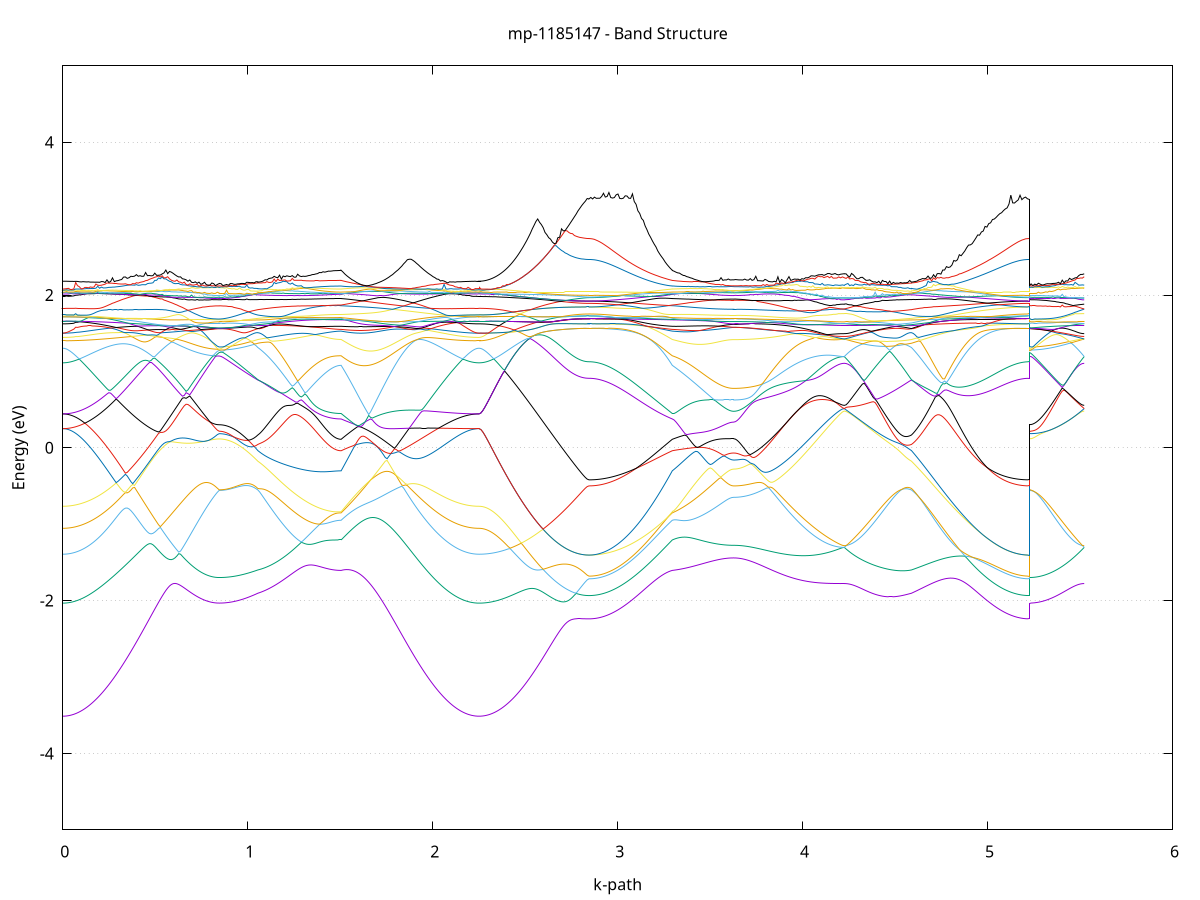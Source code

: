 set title 'mp-1185147 - Band Structure'
set xlabel 'k-path'
set ylabel 'Energy (eV)'
set grid y
set yrange [-5:5]
set terminal png size 800,600
set output 'mp-1185147_bands_gnuplot.png'
plot '-' using 1:2 with lines notitle, '-' using 1:2 with lines notitle, '-' using 1:2 with lines notitle, '-' using 1:2 with lines notitle, '-' using 1:2 with lines notitle, '-' using 1:2 with lines notitle, '-' using 1:2 with lines notitle, '-' using 1:2 with lines notitle, '-' using 1:2 with lines notitle, '-' using 1:2 with lines notitle, '-' using 1:2 with lines notitle, '-' using 1:2 with lines notitle, '-' using 1:2 with lines notitle, '-' using 1:2 with lines notitle, '-' using 1:2 with lines notitle, '-' using 1:2 with lines notitle, '-' using 1:2 with lines notitle, '-' using 1:2 with lines notitle, '-' using 1:2 with lines notitle, '-' using 1:2 with lines notitle, '-' using 1:2 with lines notitle, '-' using 1:2 with lines notitle, '-' using 1:2 with lines notitle, '-' using 1:2 with lines notitle, '-' using 1:2 with lines notitle, '-' using 1:2 with lines notitle, '-' using 1:2 with lines notitle, '-' using 1:2 with lines notitle, '-' using 1:2 with lines notitle, '-' using 1:2 with lines notitle, '-' using 1:2 with lines notitle, '-' using 1:2 with lines notitle, '-' using 1:2 with lines notitle, '-' using 1:2 with lines notitle, '-' using 1:2 with lines notitle, '-' using 1:2 with lines notitle, '-' using 1:2 with lines notitle, '-' using 1:2 with lines notitle, '-' using 1:2 with lines notitle, '-' using 1:2 with lines notitle, '-' using 1:2 with lines notitle, '-' using 1:2 with lines notitle, '-' using 1:2 with lines notitle, '-' using 1:2 with lines notitle, '-' using 1:2 with lines notitle, '-' using 1:2 with lines notitle, '-' using 1:2 with lines notitle, '-' using 1:2 with lines notitle
0.000000 -40.320459
0.009949 -40.320459
0.019899 -40.320459
0.029848 -40.320459
0.039797 -40.320459
0.049747 -40.320459
0.059696 -40.320459
0.069645 -40.320459
0.079595 -40.320459
0.089544 -40.320459
0.099493 -40.320459
0.109443 -40.320459
0.119392 -40.320459
0.129342 -40.320459
0.139291 -40.320459
0.149240 -40.320459
0.159190 -40.320459
0.169139 -40.320459
0.179088 -40.320459
0.189038 -40.320359
0.198987 -40.320359
0.208936 -40.320359
0.218886 -40.320359
0.228835 -40.320359
0.238784 -40.320359
0.248734 -40.320359
0.258683 -40.320359
0.268632 -40.320359
0.278582 -40.320359
0.288531 -40.320259
0.298480 -40.320259
0.308430 -40.320259
0.318379 -40.320259
0.328328 -40.320259
0.338278 -40.320259
0.348227 -40.320259
0.358176 -40.320259
0.368126 -40.320259
0.378075 -40.320159
0.388025 -40.320159
0.397974 -40.320159
0.407923 -40.320159
0.417873 -40.320159
0.427822 -40.320159
0.437771 -40.320159
0.447721 -40.320159
0.457670 -40.320159
0.467619 -40.320059
0.477569 -40.320059
0.487518 -40.320059
0.497467 -40.320059
0.507417 -40.320059
0.517366 -40.320059
0.527315 -40.320059
0.537265 -40.320059
0.547214 -40.320059
0.557163 -40.319959
0.567113 -40.319959
0.577062 -40.319959
0.587011 -40.319959
0.596961 -40.319959
0.606910 -40.319959
0.616859 -40.319959
0.626809 -40.319959
0.636758 -40.319959
0.646708 -40.319959
0.656657 -40.319959
0.666606 -40.319959
0.676556 -40.319959
0.686505 -40.319859
0.696454 -40.319859
0.706404 -40.319859
0.716353 -40.319859
0.726302 -40.319859
0.736252 -40.319859
0.746201 -40.319859
0.756150 -40.319859
0.766100 -40.319859
0.776049 -40.319859
0.785998 -40.319859
0.795948 -40.319859
0.805897 -40.319859
0.815846 -40.319859
0.825796 -40.319859
0.835745 -40.319859
0.845694 -40.319859
0.845694 -40.319859
0.855645 -40.319859
0.865595 -40.319859
0.875545 -40.319859
0.885496 -40.319859
0.895446 -40.319859
0.905396 -40.319859
0.915346 -40.319859
0.925297 -40.319859
0.935247 -40.319859
0.945197 -40.319859
0.955147 -40.319859
0.965098 -40.319859
0.975048 -40.319859
0.984998 -40.319859
0.994948 -40.319859
1.004899 -40.319859
1.014849 -40.319859
1.024799 -40.319859
1.034749 -40.319859
1.044700 -40.319959
1.054650 -40.319959
1.054650 -40.319959
1.064438 -40.319959
1.074226 -40.319959
1.084014 -40.319959
1.093802 -40.319959
1.103589 -40.319959
1.113377 -40.319959
1.123165 -40.319959
1.132953 -40.319959
1.142741 -40.319959
1.152529 -40.319959
1.162317 -40.319959
1.172105 -40.319959
1.181892 -40.319959
1.191680 -40.319959
1.201468 -40.319959
1.211256 -40.319959
1.221044 -40.319959
1.230832 -40.320059
1.240620 -40.320059
1.250408 -40.320059
1.260195 -40.320059
1.269983 -40.320059
1.279771 -40.320059
1.289559 -40.320059
1.299347 -40.320059
1.309135 -40.320059
1.318923 -40.320059
1.328711 -40.320059
1.338498 -40.320059
1.348286 -40.320059
1.358074 -40.320059
1.367862 -40.320059
1.377650 -40.320059
1.387438 -40.320059
1.397226 -40.320059
1.407014 -40.320059
1.416802 -40.320059
1.426589 -40.320059
1.436377 -40.320059
1.446165 -40.320059
1.455953 -40.320059
1.465741 -40.320159
1.475529 -40.320059
1.485317 -40.320159
1.495105 -40.320159
1.504892 -40.320159
1.504892 -40.320159
1.514836 -40.320059
1.524779 -40.320059
1.534722 -40.320059
1.544666 -40.320059
1.554609 -40.320059
1.564552 -40.320059
1.574496 -40.320059
1.584439 -40.320059
1.594382 -40.320059
1.604326 -40.320059
1.614269 -40.320059
1.624212 -40.320059
1.634156 -40.320059
1.644099 -40.320059
1.654042 -40.320059
1.663986 -40.320059
1.673929 -40.320059
1.683872 -40.320159
1.693816 -40.320059
1.703759 -40.320159
1.713702 -40.320159
1.723646 -40.320159
1.733589 -40.320159
1.743532 -40.320159
1.753476 -40.320159
1.763419 -40.320159
1.773362 -40.320159
1.783306 -40.320159
1.793249 -40.320159
1.803192 -40.320159
1.813136 -40.320159
1.823079 -40.320159
1.833023 -40.320159
1.842966 -40.320159
1.852909 -40.320259
1.862852 -40.320259
1.872796 -40.320259
1.882739 -40.320259
1.892683 -40.320259
1.902626 -40.320259
1.912569 -40.320259
1.922513 -40.320259
1.932456 -40.320259
1.942399 -40.320259
1.952343 -40.320259
1.962286 -40.320359
1.972229 -40.320359
1.982173 -40.320359
1.992116 -40.320359
2.002059 -40.320359
2.012003 -40.320359
2.021946 -40.320359
2.031889 -40.320359
2.041833 -40.320359
2.051776 -40.320359
2.061719 -40.320359
2.071663 -40.320459
2.081606 -40.320459
2.091549 -40.320459
2.101493 -40.320459
2.111436 -40.320459
2.121379 -40.320459
2.131323 -40.320459
2.141266 -40.320459
2.151209 -40.320459
2.161153 -40.320459
2.171096 -40.320459
2.181039 -40.320459
2.190983 -40.320459
2.200926 -40.320459
2.210869 -40.320459
2.220813 -40.320459
2.230756 -40.320459
2.240699 -40.320459
2.250643 -40.320459
2.250643 -40.320459
2.260551 -40.320459
2.270459 -40.320459
2.280367 -40.320459
2.290276 -40.320459
2.300184 -40.320459
2.310092 -40.320459
2.320000 -40.320459
2.329909 -40.320459
2.339817 -40.320459
2.349725 -40.320459
2.359633 -40.320459
2.369542 -40.320459
2.379450 -40.320459
2.389358 -40.320459
2.399267 -40.320459
2.409175 -40.320459
2.419083 -40.320459
2.428991 -40.320459
2.438900 -40.320459
2.448808 -40.320459
2.458716 -40.320459
2.468624 -40.320459
2.478533 -40.320459
2.488441 -40.320459
2.498349 -40.320459
2.508257 -40.320459
2.518166 -40.320459
2.528074 -40.320459
2.537982 -40.320359
2.547890 -40.320359
2.557799 -40.320359
2.567707 -40.320359
2.577615 -40.320359
2.587523 -40.320359
2.597432 -40.320359
2.607340 -40.320359
2.617248 -40.320359
2.627157 -40.320359
2.637065 -40.320359
2.646973 -40.320359
2.656881 -40.320359
2.666790 -40.320359
2.676698 -40.320359
2.686606 -40.320359
2.696514 -40.320359
2.706423 -40.320359
2.716331 -40.320359
2.726239 -40.320359
2.736147 -40.320359
2.746056 -40.320359
2.755964 -40.320359
2.765872 -40.320359
2.775780 -40.320359
2.785689 -40.320359
2.795597 -40.320359
2.805505 -40.320359
2.815413 -40.320359
2.825322 -40.320359
2.835230 -40.320359
2.845138 -40.320359
2.845138 -40.320359
2.854926 -40.320359
2.864714 -40.320359
2.874502 -40.320359
2.884290 -40.320359
2.894078 -40.320359
2.903866 -40.320359
2.913653 -40.320359
2.923441 -40.320359
2.933229 -40.320259
2.943017 -40.320259
2.952805 -40.320259
2.962593 -40.320259
2.972381 -40.320259
2.982169 -40.320259
2.991956 -40.320259
3.001744 -40.320259
3.011532 -40.320259
3.021320 -40.320259
3.031108 -40.320259
3.040896 -40.320259
3.050684 -40.320259
3.060472 -40.320259
3.070259 -40.320259
3.080047 -40.320259
3.089835 -40.320259
3.099623 -40.320259
3.109411 -40.320259
3.119199 -40.320259
3.128987 -40.320159
3.138775 -40.320159
3.148562 -40.320159
3.158350 -40.320159
3.168138 -40.320159
3.177926 -40.320159
3.187714 -40.320159
3.197502 -40.320159
3.207290 -40.320159
3.217078 -40.320159
3.226866 -40.320159
3.236653 -40.320159
3.246441 -40.320159
3.256229 -40.320159
3.266017 -40.320159
3.275805 -40.320159
3.285593 -40.320159
3.295381 -40.320159
3.295381 -40.320159
3.305144 -40.320159
3.314907 -40.320159
3.324670 -40.320059
3.334433 -40.320059
3.344196 -40.320059
3.353959 -40.320059
3.363722 -40.320059
3.373485 -40.320059
3.383248 -40.320059
3.393012 -40.320059
3.402775 -40.320059
3.412538 -40.320059
3.422301 -40.320059
3.432064 -40.320059
3.441827 -40.320059
3.451590 -40.320059
3.461353 -40.320059
3.471116 -40.320059
3.480879 -40.320059
3.490642 -40.320059
3.500406 -40.320059
3.510169 -40.320059
3.519932 -40.320059
3.529695 -40.320059
3.539458 -40.320059
3.549221 -40.320059
3.558984 -40.320059
3.568747 -40.320059
3.578510 -40.320059
3.588273 -40.320059
3.598036 -40.320059
3.607799 -40.320059
3.617563 -40.320059
3.627326 -40.320059
3.627326 -40.320059
3.637292 -40.320059
3.647259 -40.320059
3.657225 -40.320059
3.667192 -40.320059
3.677159 -40.320059
3.687125 -40.320059
3.697092 -40.320059
3.707058 -40.320059
3.717025 -40.320059
3.726992 -40.320059
3.736958 -40.320059
3.746925 -40.320059
3.756892 -40.320059
3.766858 -40.320059
3.776825 -40.320059
3.786791 -40.320059
3.796758 -40.320059
3.806725 -40.320059
3.816691 -40.320059
3.826658 -40.320059
3.836624 -40.320059
3.846591 -40.320059
3.856558 -40.320059
3.866524 -40.320059
3.876491 -40.319959
3.886457 -40.319959
3.896424 -40.319959
3.906391 -40.319959
3.916357 -40.319959
3.926324 -40.319959
3.936290 -40.319959
3.946257 -40.319959
3.956224 -40.319959
3.966190 -40.319959
3.976157 -40.319959
3.986123 -40.319959
3.996090 -40.319959
4.006057 -40.319959
4.016023 -40.319959
4.025990 -40.319959
4.035956 -40.319959
4.045923 -40.319859
4.055890 -40.319859
4.065856 -40.319859
4.075823 -40.319859
4.085789 -40.319859
4.095756 -40.319859
4.105723 -40.319859
4.115689 -40.319859
4.125656 -40.319859
4.135622 -40.319859
4.145589 -40.319859
4.155556 -40.319859
4.165522 -40.319859
4.175489 -40.319859
4.185456 -40.319859
4.195422 -40.319859
4.205389 -40.319859
4.215355 -40.319859
4.225322 -40.319859
4.225322 -40.319859
4.235142 -40.319859
4.244962 -40.319859
4.254782 -40.319859
4.264602 -40.319859
4.274422 -40.319859
4.284243 -40.319859
4.294063 -40.319859
4.303883 -40.319859
4.313703 -40.319859
4.323523 -40.319859
4.333343 -40.319859
4.343163 -40.319859
4.352983 -40.319859
4.362803 -40.319859
4.372623 -40.319859
4.382444 -40.319859
4.392264 -40.319859
4.402084 -40.319859
4.411904 -40.319859
4.421724 -40.319859
4.431544 -40.319859
4.441364 -40.319859
4.451184 -40.319859
4.461004 -40.319859
4.470824 -40.319859
4.480645 -40.319859
4.490465 -40.319859
4.500285 -40.319859
4.510105 -40.319859
4.519925 -40.319859
4.529745 -40.319859
4.539565 -40.319859
4.549385 -40.319859
4.559205 -40.319859
4.569025 -40.319859
4.578846 -40.319959
4.588666 -40.319959
4.588666 -40.319959
4.598615 -40.319959
4.608564 -40.319959
4.618513 -40.319959
4.628462 -40.319959
4.638411 -40.319959
4.648360 -40.319959
4.658309 -40.319959
4.668258 -40.319959
4.678207 -40.319959
4.688156 -40.319959
4.698105 -40.319959
4.708054 -40.319959
4.718003 -40.319959
4.727952 -40.320059
4.737901 -40.320059
4.747850 -40.320059
4.757799 -40.320059
4.767749 -40.320059
4.777698 -40.320059
4.787647 -40.320059
4.797596 -40.320059
4.807545 -40.320059
4.817494 -40.320059
4.827443 -40.320059
4.837392 -40.320059
4.847341 -40.320159
4.857290 -40.320159
4.867239 -40.320159
4.877188 -40.320159
4.887137 -40.320159
4.897086 -40.320159
4.907035 -40.320159
4.916984 -40.320159
4.926933 -40.320159
4.936882 -40.320159
4.946831 -40.320159
4.956780 -40.320159
4.966729 -40.320259
4.976678 -40.320259
4.986628 -40.320259
4.996577 -40.320259
5.006526 -40.320259
5.016475 -40.320259
5.026424 -40.320259
5.036373 -40.320259
5.046322 -40.320259
5.056271 -40.320259
5.066220 -40.320259
5.076169 -40.320259
5.086118 -40.320259
5.096067 -40.320259
5.106016 -40.320259
5.115965 -40.320259
5.125914 -40.320259
5.135863 -40.320259
5.145812 -40.320359
5.155761 -40.320359
5.165710 -40.320359
5.175659 -40.320359
5.185608 -40.320359
5.195557 -40.320359
5.205507 -40.320359
5.215456 -40.320359
5.225405 -40.320359
5.225405 -40.319859
5.235313 -40.319859
5.245221 -40.319859
5.255129 -40.319859
5.265038 -40.319859
5.274946 -40.319859
5.284854 -40.319859
5.294762 -40.319859
5.304671 -40.319859
5.314579 -40.319859
5.324487 -40.319859
5.334395 -40.319859
5.344304 -40.319859
5.354212 -40.319859
5.364120 -40.319859
5.374029 -40.319859
5.383937 -40.319859
5.393845 -40.319859
5.403753 -40.319859
5.413662 -40.319859
5.423570 -40.319859
5.433478 -40.319859
5.443386 -40.319859
5.453295 -40.319859
5.463203 -40.319859
5.473111 -40.319859
5.483019 -40.319859
5.492928 -40.319859
5.502836 -40.319859
5.512744 -40.319859
5.522652 -40.319859
e
0.000000 -32.771959
0.009949 -32.771859
0.019899 -32.771759
0.029848 -32.771659
0.039797 -32.771459
0.049747 -32.771159
0.059696 -32.770759
0.069645 -32.770359
0.079595 -32.769959
0.089544 -32.769359
0.099493 -32.768859
0.109443 -32.768159
0.119392 -32.767459
0.129342 -32.766759
0.139291 -32.765859
0.149240 -32.765059
0.159190 -32.764059
0.169139 -32.763059
0.179088 -32.762059
0.189038 -32.760959
0.198987 -32.759759
0.208936 -32.758559
0.218886 -32.757359
0.228835 -32.756059
0.238784 -32.754659
0.248734 -32.753259
0.258683 -32.751859
0.268632 -32.750359
0.278582 -32.748759
0.288531 -32.747159
0.298480 -32.745559
0.308430 -32.743959
0.318379 -32.742159
0.328328 -32.740459
0.338278 -32.738659
0.348227 -32.736859
0.358176 -32.735059
0.368126 -32.733159
0.378075 -32.731159
0.388025 -32.729259
0.397974 -32.727259
0.407923 -32.725259
0.417873 -32.723259
0.427822 -32.721259
0.437771 -32.719159
0.447721 -32.717059
0.457670 -32.714959
0.467619 -32.712859
0.477569 -32.710659
0.487518 -32.708459
0.497467 -32.706359
0.507417 -32.704159
0.517366 -32.701959
0.527315 -32.699759
0.537265 -32.697559
0.547214 -32.695359
0.557163 -32.693059
0.567113 -32.690859
0.577062 -32.688659
0.587011 -32.686459
0.596961 -32.684159
0.606910 -32.681959
0.616859 -32.679759
0.626809 -32.677559
0.636758 -32.675359
0.646708 -32.673159
0.656657 -32.670959
0.666606 -32.668759
0.676556 -32.666659
0.686505 -32.664459
0.696454 -32.662359
0.706404 -32.660259
0.716353 -32.658159
0.726302 -32.656059
0.736252 -32.653959
0.746201 -32.651959
0.756150 -32.649959
0.766100 -32.647959
0.776049 -32.645959
0.785998 -32.644059
0.795948 -32.642159
0.805897 -32.640359
0.815846 -32.638759
0.825796 -32.637259
0.835745 -32.636059
0.845694 -32.635659
0.845694 -32.635659
0.855645 -32.635659
0.865595 -32.635659
0.875545 -32.635659
0.885496 -32.635659
0.895446 -32.635659
0.905396 -32.635659
0.915346 -32.635659
0.925297 -32.635659
0.935247 -32.635659
0.945197 -32.635659
0.955147 -32.635659
0.965098 -32.635759
0.975048 -32.635759
0.984998 -32.635759
0.994948 -32.635759
1.004899 -32.635759
1.014849 -32.635859
1.024799 -32.635859
1.034749 -32.636259
1.044700 -32.637159
1.054650 -32.638159
1.054650 -32.638159
1.064438 -32.638859
1.074226 -32.639459
1.084014 -32.640159
1.093802 -32.640859
1.103589 -32.641459
1.113377 -32.642159
1.123165 -32.642759
1.132953 -32.643359
1.142741 -32.643959
1.152529 -32.644659
1.162317 -32.645259
1.172105 -32.645759
1.181892 -32.646359
1.191680 -32.646959
1.201468 -32.647459
1.211256 -32.648059
1.221044 -32.648559
1.230832 -32.649059
1.240620 -32.649559
1.250408 -32.650059
1.260195 -32.650459
1.269983 -32.650959
1.279771 -32.651359
1.289559 -32.651759
1.299347 -32.652159
1.309135 -32.652559
1.318923 -32.652959
1.328711 -32.653259
1.338498 -32.653659
1.348286 -32.653959
1.358074 -32.654259
1.367862 -32.654559
1.377650 -32.654759
1.387438 -32.655059
1.397226 -32.655259
1.407014 -32.655459
1.416802 -32.655659
1.426589 -32.655859
1.436377 -32.655959
1.446165 -32.656159
1.455953 -32.656259
1.465741 -32.656359
1.475529 -32.656359
1.485317 -32.656459
1.495105 -32.656459
1.504892 -32.656459
1.504892 -32.656459
1.514836 -32.656759
1.524779 -32.658359
1.534722 -32.659959
1.544666 -32.661659
1.554609 -32.663459
1.564552 -32.665259
1.574496 -32.667159
1.584439 -32.669059
1.594382 -32.670959
1.604326 -32.672959
1.614269 -32.675059
1.624212 -32.677059
1.634156 -32.679159
1.644099 -32.681359
1.654042 -32.683459
1.663986 -32.685659
1.673929 -32.687759
1.683872 -32.689959
1.693816 -32.692159
1.703759 -32.694359
1.713702 -32.696559
1.723646 -32.698759
1.733589 -32.701059
1.743532 -32.703259
1.753476 -32.705459
1.763419 -32.707659
1.773362 -32.709859
1.783306 -32.712059
1.793249 -32.714159
1.803192 -32.716359
1.813136 -32.718459
1.823079 -32.720559
1.833023 -32.722659
1.842966 -32.724759
1.852909 -32.726759
1.862852 -32.728759
1.872796 -32.730759
1.882739 -32.732659
1.892683 -32.734659
1.902626 -32.736559
1.912569 -32.738359
1.922513 -32.740159
1.932456 -32.741959
1.942399 -32.743659
1.952343 -32.745359
1.962286 -32.747059
1.972229 -32.748659
1.982173 -32.750159
1.992116 -32.751659
2.002059 -32.753159
2.012003 -32.754559
2.021946 -32.755959
2.031889 -32.757259
2.041833 -32.758559
2.051776 -32.759759
2.061719 -32.760959
2.071663 -32.762059
2.081606 -32.763059
2.091549 -32.764059
2.101493 -32.764959
2.111436 -32.765859
2.121379 -32.766659
2.131323 -32.767459
2.141266 -32.768159
2.151209 -32.768859
2.161153 -32.769359
2.171096 -32.769959
2.181039 -32.770359
2.190983 -32.770759
2.200926 -32.771159
2.210869 -32.771459
2.220813 -32.771659
2.230756 -32.771759
2.240699 -32.771859
2.250643 -32.771959
2.250643 -32.771959
2.260551 -32.771859
2.270459 -32.771759
2.280367 -32.771659
2.290276 -32.771459
2.300184 -32.771159
2.310092 -32.770759
2.320000 -32.770359
2.329909 -32.769959
2.339817 -32.769459
2.349725 -32.768859
2.359633 -32.768159
2.369542 -32.767459
2.379450 -32.766759
2.389358 -32.765959
2.399267 -32.765059
2.409175 -32.764159
2.419083 -32.763159
2.428991 -32.762159
2.438900 -32.761059
2.448808 -32.759859
2.458716 -32.758759
2.468624 -32.757459
2.478533 -32.756159
2.488441 -32.754859
2.498349 -32.753459
2.508257 -32.752059
2.518166 -32.750559
2.528074 -32.749059
2.537982 -32.747459
2.547890 -32.745959
2.557799 -32.744259
2.567707 -32.742659
2.577615 -32.740959
2.587523 -32.739259
2.597432 -32.737459
2.607340 -32.735659
2.617248 -32.733959
2.627157 -32.732159
2.637065 -32.730359
2.646973 -32.728459
2.656881 -32.726659
2.666790 -32.724859
2.676698 -32.723059
2.686606 -32.721259
2.696514 -32.719459
2.706423 -32.717659
2.716331 -32.715959
2.726239 -32.714359
2.736147 -32.712659
2.746056 -32.711159
2.755964 -32.709659
2.765872 -32.708259
2.775780 -32.707059
2.785689 -32.705859
2.795597 -32.704859
2.805505 -32.704059
2.815413 -32.703359
2.825322 -32.702859
2.835230 -32.702559
2.845138 -32.702459
2.845138 -32.702459
2.854926 -32.702459
2.864714 -32.702359
2.874502 -32.702259
2.884290 -32.702059
2.894078 -32.701859
2.903866 -32.701659
2.913653 -32.701259
2.923441 -32.700959
2.933229 -32.700559
2.943017 -32.700059
2.952805 -32.699559
2.962593 -32.698959
2.972381 -32.698359
2.982169 -32.697759
2.991956 -32.697059
3.001744 -32.696259
3.011532 -32.695559
3.021320 -32.694659
3.031108 -32.693859
3.040896 -32.692859
3.050684 -32.691959
3.060472 -32.690959
3.070259 -32.689859
3.080047 -32.688859
3.089835 -32.687659
3.099623 -32.686559
3.109411 -32.685359
3.119199 -32.684059
3.128987 -32.682859
3.138775 -32.681559
3.148562 -32.680159
3.158350 -32.678759
3.168138 -32.677359
3.177926 -32.675959
3.187714 -32.674459
3.197502 -32.672959
3.207290 -32.671459
3.217078 -32.669859
3.226866 -32.668259
3.236653 -32.666659
3.246441 -32.664959
3.256229 -32.663359
3.266017 -32.661659
3.275805 -32.659959
3.285593 -32.658259
3.295381 -32.656459
3.295381 -32.656459
3.305144 -32.657159
3.314907 -32.658559
3.324670 -32.659859
3.334433 -32.661259
3.344196 -32.662559
3.353959 -32.663859
3.363722 -32.665159
3.373485 -32.666459
3.383248 -32.667659
3.393012 -32.668759
3.402775 -32.669859
3.412538 -32.670959
3.422301 -32.672059
3.432064 -32.673059
3.441827 -32.673959
3.451590 -32.674859
3.461353 -32.675759
3.471116 -32.676559
3.480879 -32.677359
3.490642 -32.678059
3.500406 -32.678759
3.510169 -32.679359
3.519932 -32.679959
3.529695 -32.680459
3.539458 -32.680959
3.549221 -32.681459
3.558984 -32.681859
3.568747 -32.682159
3.578510 -32.682459
3.588273 -32.682659
3.598036 -32.682859
3.607799 -32.682959
3.617563 -32.683059
3.627326 -32.683059
3.627326 -32.683059
3.637292 -32.683059
3.647259 -32.682959
3.657225 -32.682959
3.667192 -32.682759
3.677159 -32.682659
3.687125 -32.682459
3.697092 -32.682259
3.707058 -32.681959
3.717025 -32.681659
3.726992 -32.681359
3.736958 -32.680959
3.746925 -32.680559
3.756892 -32.680059
3.766858 -32.679659
3.776825 -32.679159
3.786791 -32.678559
3.796758 -32.678059
3.806725 -32.677459
3.816691 -32.676859
3.826658 -32.676159
3.836624 -32.675459
3.846591 -32.674759
3.856558 -32.673959
3.866524 -32.673259
3.876491 -32.672359
3.886457 -32.671559
3.896424 -32.670759
3.906391 -32.669859
3.916357 -32.668959
3.926324 -32.667959
3.936290 -32.667059
3.946257 -32.666059
3.956224 -32.665059
3.966190 -32.663959
3.976157 -32.662959
3.986123 -32.661859
3.996090 -32.660759
4.006057 -32.659659
4.016023 -32.658559
4.025990 -32.657459
4.035956 -32.656259
4.045923 -32.655059
4.055890 -32.653959
4.065856 -32.652759
4.075823 -32.651559
4.085789 -32.650259
4.095756 -32.649059
4.105723 -32.647859
4.115689 -32.646659
4.125656 -32.645359
4.135622 -32.644159
4.145589 -32.642959
4.155556 -32.641759
4.165522 -32.640559
4.175489 -32.639359
4.185456 -32.638259
4.195422 -32.637259
4.205389 -32.636459
4.215355 -32.635859
4.225322 -32.635659
4.225322 -32.635659
4.235142 -32.635659
4.244962 -32.635859
4.254782 -32.636159
4.264602 -32.636459
4.274422 -32.636859
4.284243 -32.637259
4.294063 -32.637659
4.303883 -32.638059
4.313703 -32.638459
4.323523 -32.638759
4.333343 -32.639159
4.343163 -32.639459
4.352983 -32.639759
4.362803 -32.640059
4.372623 -32.640259
4.382444 -32.640459
4.392264 -32.640659
4.402084 -32.640859
4.411904 -32.640959
4.421724 -32.641059
4.431544 -32.641059
4.441364 -32.641059
4.451184 -32.641059
4.461004 -32.640959
4.470824 -32.640859
4.480645 -32.640759
4.490465 -32.640559
4.500285 -32.640359
4.510105 -32.640159
4.519925 -32.639859
4.529745 -32.639559
4.539565 -32.639159
4.549385 -32.638859
4.559205 -32.638459
4.569025 -32.638159
4.578846 -32.637859
4.588666 -32.638159
4.588666 -32.638159
4.598615 -32.639159
4.608564 -32.640159
4.618513 -32.641259
4.628462 -32.642359
4.638411 -32.643459
4.648360 -32.644659
4.658309 -32.645859
4.668258 -32.647059
4.678207 -32.648359
4.688156 -32.649559
4.698105 -32.650859
4.708054 -32.652159
4.718003 -32.653459
4.727952 -32.654859
4.737901 -32.656159
4.747850 -32.657559
4.757799 -32.658959
4.767749 -32.660259
4.777698 -32.661659
4.787647 -32.663059
4.797596 -32.664459
4.807545 -32.665859
4.817494 -32.667259
4.827443 -32.668559
4.837392 -32.669959
4.847341 -32.671359
4.857290 -32.672759
4.867239 -32.674059
4.877188 -32.675459
4.887137 -32.676759
4.897086 -32.678059
4.907035 -32.679359
4.916984 -32.680559
4.926933 -32.681859
4.936882 -32.683059
4.946831 -32.684259
4.956780 -32.685459
4.966729 -32.686559
4.976678 -32.687659
4.986628 -32.688759
4.996577 -32.689859
5.006526 -32.690859
5.016475 -32.691859
5.026424 -32.692759
5.036373 -32.693659
5.046322 -32.694559
5.056271 -32.695359
5.066220 -32.696159
5.076169 -32.696959
5.086118 -32.697659
5.096067 -32.698259
5.106016 -32.698859
5.115965 -32.699459
5.125914 -32.699959
5.135863 -32.700459
5.145812 -32.700859
5.155761 -32.701259
5.165710 -32.701559
5.175659 -32.701859
5.185608 -32.702059
5.195557 -32.702259
5.205507 -32.702359
5.215456 -32.702459
5.225405 -32.702459
5.225405 -32.635659
5.235313 -32.635659
5.245221 -32.635659
5.255129 -32.635659
5.265038 -32.635659
5.274946 -32.635659
5.284854 -32.635659
5.294762 -32.635659
5.304671 -32.635659
5.314579 -32.635659
5.324487 -32.635659
5.334395 -32.635659
5.344304 -32.635659
5.354212 -32.635659
5.364120 -32.635659
5.374029 -32.635659
5.383937 -32.635559
5.393845 -32.635559
5.403753 -32.635659
5.413662 -32.635659
5.423570 -32.635659
5.433478 -32.635659
5.443386 -32.635659
5.453295 -32.635659
5.463203 -32.635659
5.473111 -32.635659
5.483019 -32.635659
5.492928 -32.635659
5.502836 -32.635659
5.512744 -32.635659
5.522652 -32.635659
e
0.000000 -32.564059
0.009949 -32.564059
0.019899 -32.564059
0.029848 -32.564159
0.039797 -32.564159
0.049747 -32.564259
0.059696 -32.564359
0.069645 -32.564459
0.079595 -32.564559
0.089544 -32.564659
0.099493 -32.564759
0.109443 -32.564959
0.119392 -32.565059
0.129342 -32.565259
0.139291 -32.565459
0.149240 -32.565659
0.159190 -32.565959
0.169139 -32.566159
0.179088 -32.566459
0.189038 -32.566759
0.198987 -32.567059
0.208936 -32.567359
0.218886 -32.567659
0.228835 -32.567959
0.238784 -32.568559
0.248734 -32.569659
0.258683 -32.570659
0.268632 -32.571859
0.278582 -32.572959
0.288531 -32.574159
0.298480 -32.575359
0.308430 -32.576559
0.318379 -32.577759
0.328328 -32.578959
0.338278 -32.580259
0.348227 -32.581559
0.358176 -32.582859
0.368126 -32.584159
0.378075 -32.585459
0.388025 -32.586759
0.397974 -32.588059
0.407923 -32.589459
0.417873 -32.590759
0.427822 -32.592059
0.437771 -32.593459
0.447721 -32.594759
0.457670 -32.596059
0.467619 -32.597359
0.477569 -32.598659
0.487518 -32.599959
0.497467 -32.601259
0.507417 -32.602559
0.517366 -32.603759
0.527315 -32.605059
0.537265 -32.606259
0.547214 -32.607459
0.557163 -32.608559
0.567113 -32.609759
0.577062 -32.610859
0.587011 -32.611959
0.596961 -32.613059
0.606910 -32.614059
0.616859 -32.615059
0.626809 -32.616059
0.636758 -32.617059
0.646708 -32.617959
0.656657 -32.618759
0.666606 -32.619659
0.676556 -32.620459
0.686505 -32.621159
0.696454 -32.621859
0.706404 -32.622559
0.716353 -32.623159
0.726302 -32.623759
0.736252 -32.624359
0.746201 -32.624859
0.756150 -32.625259
0.766100 -32.625659
0.776049 -32.626059
0.785998 -32.626359
0.795948 -32.626659
0.805897 -32.626859
0.815846 -32.626959
0.825796 -32.627159
0.835745 -32.627959
0.845694 -32.628459
0.845694 -32.628459
0.855645 -32.628359
0.865595 -32.628359
0.875545 -32.628259
0.885496 -32.628059
0.895446 -32.627859
0.905396 -32.628159
0.915346 -32.628459
0.925297 -32.628859
0.935247 -32.629259
0.945197 -32.629759
0.955147 -32.630359
0.965098 -32.630859
0.975048 -32.631559
0.984998 -32.632259
0.994948 -32.632959
1.004899 -32.633659
1.014849 -32.634459
1.024799 -32.635359
1.034749 -32.635859
1.044700 -32.635859
1.054650 -32.635959
1.054650 -32.635959
1.064438 -32.636059
1.074226 -32.636259
1.084014 -32.636659
1.093802 -32.637059
1.103589 -32.637559
1.113377 -32.638159
1.123165 -32.638659
1.132953 -32.639359
1.142741 -32.639959
1.152529 -32.640659
1.162317 -32.641259
1.172105 -32.641959
1.181892 -32.642659
1.191680 -32.643259
1.201468 -32.643959
1.211256 -32.644559
1.221044 -32.645159
1.230832 -32.645759
1.240620 -32.646459
1.250408 -32.647059
1.260195 -32.647559
1.269983 -32.648159
1.279771 -32.648659
1.289559 -32.649259
1.299347 -32.649759
1.309135 -32.650259
1.318923 -32.650659
1.328711 -32.651159
1.338498 -32.651559
1.348286 -32.651959
1.358074 -32.652359
1.367862 -32.652759
1.377650 -32.653059
1.387438 -32.653359
1.397226 -32.653659
1.407014 -32.653959
1.416802 -32.654159
1.426589 -32.654359
1.436377 -32.654559
1.446165 -32.654759
1.455953 -32.654859
1.465741 -32.654959
1.475529 -32.655059
1.485317 -32.655159
1.495105 -32.655159
1.504892 -32.655159
1.504892 -32.655159
1.514836 -32.654659
1.524779 -32.652859
1.534722 -32.651059
1.544666 -32.649159
1.554609 -32.647359
1.564552 -32.645459
1.574496 -32.643559
1.584439 -32.641659
1.594382 -32.639759
1.604326 -32.637859
1.614269 -32.635959
1.624212 -32.634059
1.634156 -32.632159
1.644099 -32.630159
1.654042 -32.628259
1.663986 -32.626359
1.673929 -32.624459
1.683872 -32.622459
1.693816 -32.620559
1.703759 -32.618659
1.713702 -32.616759
1.723646 -32.614859
1.733589 -32.612959
1.743532 -32.611159
1.753476 -32.609259
1.763419 -32.607459
1.773362 -32.605559
1.783306 -32.603759
1.793249 -32.601959
1.803192 -32.600159
1.813136 -32.598459
1.823079 -32.596659
1.833023 -32.594959
1.842966 -32.593259
1.852909 -32.591559
1.862852 -32.589959
1.872796 -32.588359
1.882739 -32.586759
1.892683 -32.585159
1.902626 -32.583659
1.912569 -32.582159
1.922513 -32.580659
1.932456 -32.579259
1.942399 -32.577859
1.952343 -32.576459
1.962286 -32.575159
1.972229 -32.573859
1.982173 -32.572559
1.992116 -32.571359
2.002059 -32.570159
2.012003 -32.569059
2.021946 -32.567959
2.031889 -32.567459
2.041833 -32.567159
2.051776 -32.566859
2.061719 -32.566559
2.071663 -32.566359
2.081606 -32.566059
2.091549 -32.565859
2.101493 -32.565659
2.111436 -32.565459
2.121379 -32.565259
2.131323 -32.565059
2.141266 -32.564959
2.151209 -32.564759
2.161153 -32.564659
2.171096 -32.564559
2.181039 -32.564459
2.190983 -32.564359
2.200926 -32.564259
2.210869 -32.564159
2.220813 -32.564159
2.230756 -32.564059
2.240699 -32.564059
2.250643 -32.564059
2.250643 -32.564059
2.260551 -32.564059
2.270459 -32.564159
2.280367 -32.564359
2.290276 -32.564559
2.300184 -32.564859
2.310092 -32.565259
2.320000 -32.565659
2.329909 -32.566159
2.339817 -32.566759
2.349725 -32.567359
2.359633 -32.568059
2.369542 -32.568759
2.379450 -32.569559
2.389358 -32.570459
2.399267 -32.571459
2.409175 -32.572459
2.419083 -32.573459
2.428991 -32.574559
2.438900 -32.575759
2.448808 -32.576959
2.458716 -32.578259
2.468624 -32.579559
2.478533 -32.580959
2.488441 -32.582359
2.498349 -32.583859
2.508257 -32.585359
2.518166 -32.586859
2.528074 -32.588459
2.537982 -32.590159
2.547890 -32.591859
2.557799 -32.593559
2.567707 -32.595259
2.577615 -32.597059
2.587523 -32.598859
2.597432 -32.600759
2.607340 -32.602559
2.617248 -32.604459
2.627157 -32.606359
2.637065 -32.608259
2.646973 -32.610159
2.656881 -32.612059
2.666790 -32.613959
2.676698 -32.615859
2.686606 -32.617659
2.696514 -32.619559
2.706423 -32.621359
2.716331 -32.623159
2.726239 -32.624859
2.736147 -32.626559
2.746056 -32.628159
2.755964 -32.629659
2.765872 -32.631059
2.775780 -32.632359
2.785689 -32.633559
2.795597 -32.634559
2.805505 -32.635459
2.815413 -32.636059
2.825322 -32.636659
2.835230 -32.636859
2.845138 -32.636959
2.845138 -32.637059
2.854926 -32.637059
2.864714 -32.637059
2.874502 -32.637059
2.884290 -32.637059
2.894078 -32.637059
2.903866 -32.637059
2.913653 -32.637059
2.923441 -32.637059
2.933229 -32.637059
2.943017 -32.637059
2.952805 -32.637059
2.962593 -32.637059
2.972381 -32.637059
2.982169 -32.637159
2.991956 -32.637159
3.001744 -32.637259
3.011532 -32.637259
3.021320 -32.637359
3.031108 -32.637459
3.040896 -32.637559
3.050684 -32.637659
3.060472 -32.637859
3.070259 -32.638059
3.080047 -32.638259
3.089835 -32.638459
3.099623 -32.638759
3.109411 -32.639059
3.119199 -32.639359
3.128987 -32.639759
3.138775 -32.640159
3.148562 -32.640659
3.158350 -32.641159
3.168138 -32.641759
3.177926 -32.642359
3.187714 -32.643059
3.197502 -32.643859
3.207290 -32.644659
3.217078 -32.645559
3.226866 -32.646559
3.236653 -32.647559
3.246441 -32.648659
3.256229 -32.649859
3.266017 -32.651059
3.275805 -32.652359
3.285593 -32.653759
3.295381 -32.655159
3.295381 -32.655159
3.305144 -32.654359
3.314907 -32.652959
3.324670 -32.651459
3.334433 -32.649959
3.344196 -32.648559
3.353959 -32.647159
3.363722 -32.645859
3.373485 -32.644559
3.383248 -32.643359
3.393012 -32.642159
3.402775 -32.641059
3.412538 -32.639959
3.422301 -32.638959
3.432064 -32.637959
3.441827 -32.637059
3.451590 -32.636159
3.461353 -32.635359
3.471116 -32.634559
3.480879 -32.633859
3.490642 -32.633159
3.500406 -32.632559
3.510169 -32.631959
3.519932 -32.631459
3.529695 -32.630959
3.539458 -32.630459
3.549221 -32.630159
3.558984 -32.629759
3.568747 -32.629459
3.578510 -32.629259
3.588273 -32.629059
3.598036 -32.628859
3.607799 -32.628759
3.617563 -32.628759
3.627326 -32.628659
3.627326 -32.628659
3.637292 -32.628659
3.647259 -32.628659
3.657225 -32.628659
3.667192 -32.628659
3.677159 -32.628659
3.687125 -32.628659
3.697092 -32.628659
3.707058 -32.628659
3.717025 -32.628659
3.726992 -32.628659
3.736958 -32.628659
3.746925 -32.628659
3.756892 -32.628559
3.766858 -32.628559
3.776825 -32.628559
3.786791 -32.628559
3.796758 -32.628559
3.806725 -32.628559
3.816691 -32.628459
3.826658 -32.628459
3.836624 -32.628459
3.846591 -32.628459
3.856558 -32.628359
3.866524 -32.628359
3.876491 -32.628359
3.886457 -32.628359
3.896424 -32.628359
3.906391 -32.628259
3.916357 -32.628259
3.926324 -32.628259
3.936290 -32.628259
3.946257 -32.628259
3.956224 -32.628159
3.966190 -32.628159
3.976157 -32.628159
3.986123 -32.628159
3.996090 -32.628059
4.006057 -32.628059
4.016023 -32.628059
4.025990 -32.628059
4.035956 -32.628059
4.045923 -32.627959
4.055890 -32.627959
4.065856 -32.627959
4.075823 -32.627959
4.085789 -32.627959
4.095756 -32.627959
4.105723 -32.627959
4.115689 -32.627859
4.125656 -32.627859
4.135622 -32.627859
4.145589 -32.627859
4.155556 -32.627859
4.165522 -32.627859
4.175489 -32.627859
4.185456 -32.627859
4.195422 -32.627859
4.205389 -32.627859
4.215355 -32.627859
4.225322 -32.627859
4.225322 -32.627859
4.235142 -32.627859
4.244962 -32.627859
4.254782 -32.627859
4.264602 -32.627759
4.274422 -32.627759
4.284243 -32.627659
4.294063 -32.627659
4.303883 -32.627559
4.313703 -32.627459
4.323523 -32.627259
4.333343 -32.627159
4.343163 -32.626959
4.352983 -32.626859
4.362803 -32.626659
4.372623 -32.626459
4.382444 -32.626259
4.392264 -32.625959
4.402084 -32.625759
4.411904 -32.625459
4.421724 -32.625359
4.431544 -32.625659
4.441364 -32.625959
4.451184 -32.626359
4.461004 -32.626859
4.470824 -32.627259
4.480645 -32.627859
4.490465 -32.628459
4.500285 -32.629059
4.510105 -32.629759
4.519925 -32.630559
4.529745 -32.631359
4.539565 -32.632159
4.549385 -32.633059
4.559205 -32.633959
4.569025 -32.634859
4.578846 -32.635559
4.588666 -32.635959
4.588666 -32.635959
4.598615 -32.635959
4.608564 -32.635959
4.618513 -32.636059
4.628462 -32.636059
4.638411 -32.636059
4.648360 -32.636159
4.658309 -32.636159
4.668258 -32.636159
4.678207 -32.636159
4.688156 -32.636259
4.698105 -32.636259
4.708054 -32.636259
4.718003 -32.636359
4.727952 -32.636359
4.737901 -32.636359
4.747850 -32.636459
4.757799 -32.636459
4.767749 -32.636459
4.777698 -32.636459
4.787647 -32.636559
4.797596 -32.636559
4.807545 -32.636559
4.817494 -32.636559
4.827443 -32.636659
4.837392 -32.636659
4.847341 -32.636659
4.857290 -32.636659
4.867239 -32.636759
4.877188 -32.636759
4.887137 -32.636759
4.897086 -32.636759
4.907035 -32.636759
4.916984 -32.636759
4.926933 -32.636859
4.936882 -32.636859
4.946831 -32.636859
4.956780 -32.636859
4.966729 -32.636859
4.976678 -32.636859
4.986628 -32.636859
4.996577 -32.636859
5.006526 -32.636959
5.016475 -32.636959
5.026424 -32.636959
5.036373 -32.636959
5.046322 -32.636959
5.056271 -32.636959
5.066220 -32.636959
5.076169 -32.636959
5.086118 -32.636959
5.096067 -32.636959
5.106016 -32.636959
5.115965 -32.636959
5.125914 -32.636959
5.135863 -32.636959
5.145812 -32.636959
5.155761 -32.637059
5.165710 -32.637059
5.175659 -32.637059
5.185608 -32.637059
5.195557 -32.637059
5.205507 -32.637059
5.215456 -32.637059
5.225405 -32.637059
5.225405 -32.628459
5.235313 -32.628459
5.245221 -32.628459
5.255129 -32.628459
5.265038 -32.628459
5.274946 -32.628459
5.284854 -32.628359
5.294762 -32.628359
5.304671 -32.628359
5.314579 -32.628359
5.324487 -32.628359
5.334395 -32.628359
5.344304 -32.628359
5.354212 -32.628259
5.364120 -32.628259
5.374029 -32.628259
5.383937 -32.628259
5.393845 -32.628159
5.403753 -32.628159
5.413662 -32.628159
5.423570 -32.628159
5.433478 -32.628059
5.443386 -32.628059
5.453295 -32.628059
5.463203 -32.628059
5.473111 -32.627959
5.483019 -32.627959
5.492928 -32.627959
5.502836 -32.627859
5.512744 -32.627859
5.522652 -32.627859
e
0.000000 -32.555159
0.009949 -32.555159
0.019899 -32.555259
0.029848 -32.555359
0.039797 -32.555559
0.049747 -32.555759
0.059696 -32.556059
0.069645 -32.556359
0.079595 -32.556659
0.089544 -32.557159
0.099493 -32.557559
0.109443 -32.558059
0.119392 -32.558659
0.129342 -32.559259
0.139291 -32.559959
0.149240 -32.560559
0.159190 -32.561359
0.169139 -32.562059
0.179088 -32.562959
0.189038 -32.563759
0.198987 -32.564659
0.208936 -32.565559
0.218886 -32.566559
0.228835 -32.567559
0.238784 -32.568359
0.248734 -32.568759
0.258683 -32.569159
0.268632 -32.569559
0.278582 -32.569959
0.288531 -32.570359
0.298480 -32.570859
0.308430 -32.571359
0.318379 -32.571859
0.328328 -32.572359
0.338278 -32.572859
0.348227 -32.573459
0.358176 -32.574059
0.368126 -32.574559
0.378075 -32.575259
0.388025 -32.575859
0.397974 -32.576459
0.407923 -32.577159
0.417873 -32.577859
0.427822 -32.578559
0.437771 -32.579359
0.447721 -32.580059
0.457670 -32.580859
0.467619 -32.581659
0.477569 -32.582559
0.487518 -32.583359
0.497467 -32.584259
0.507417 -32.585159
0.517366 -32.586059
0.527315 -32.587059
0.537265 -32.588059
0.547214 -32.589059
0.557163 -32.590059
0.567113 -32.591059
0.577062 -32.592159
0.587011 -32.593259
0.596961 -32.594459
0.606910 -32.595559
0.616859 -32.596759
0.626809 -32.597959
0.636758 -32.599259
0.646708 -32.600459
0.656657 -32.601759
0.666606 -32.603059
0.676556 -32.604459
0.686505 -32.605859
0.696454 -32.607259
0.706404 -32.608659
0.716353 -32.610059
0.726302 -32.611559
0.736252 -32.613059
0.746201 -32.614659
0.756150 -32.616159
0.766100 -32.617759
0.776049 -32.619259
0.785998 -32.620859
0.795948 -32.622459
0.805897 -32.624059
0.815846 -32.625559
0.825796 -32.626959
0.835745 -32.627159
0.845694 -32.627259
0.845694 -32.627259
0.855645 -32.627259
0.865595 -32.627359
0.875545 -32.627459
0.885496 -32.627659
0.895446 -32.627859
0.905396 -32.627559
0.915346 -32.627259
0.925297 -32.626859
0.935247 -32.626459
0.945197 -32.626059
0.955147 -32.625559
0.965098 -32.624959
0.975048 -32.624359
0.984998 -32.623759
0.994948 -32.623059
1.004899 -32.622359
1.014849 -32.621559
1.024799 -32.620759
1.034749 -32.619959
1.044700 -32.619059
1.054650 -32.618159
1.054650 -32.618159
1.064438 -32.617459
1.074226 -32.616559
1.084014 -32.615659
1.093802 -32.614659
1.103589 -32.613559
1.113377 -32.612359
1.123165 -32.611259
1.132953 -32.610059
1.142741 -32.608859
1.152529 -32.607659
1.162317 -32.606459
1.172105 -32.605259
1.181892 -32.604159
1.191680 -32.602959
1.201468 -32.601859
1.211256 -32.600759
1.221044 -32.599659
1.230832 -32.598559
1.240620 -32.597559
1.250408 -32.596559
1.260195 -32.595559
1.269983 -32.594559
1.279771 -32.593659
1.289559 -32.592759
1.299347 -32.591959
1.309135 -32.591059
1.318923 -32.590359
1.328711 -32.589559
1.338498 -32.588859
1.348286 -32.588159
1.358074 -32.587559
1.367862 -32.586959
1.377650 -32.586359
1.387438 -32.585859
1.397226 -32.585359
1.407014 -32.584959
1.416802 -32.584559
1.426589 -32.584159
1.436377 -32.583859
1.446165 -32.583659
1.455953 -32.583359
1.465741 -32.583159
1.475529 -32.583059
1.485317 -32.582959
1.495105 -32.582859
1.504892 -32.582859
1.504892 -32.582859
1.514836 -32.583059
1.524779 -32.583259
1.534722 -32.583359
1.544666 -32.583459
1.554609 -32.583559
1.564552 -32.583559
1.574496 -32.583459
1.584439 -32.583359
1.594382 -32.583259
1.604326 -32.583159
1.614269 -32.582959
1.624212 -32.582759
1.634156 -32.582559
1.644099 -32.582359
1.654042 -32.582059
1.663986 -32.581759
1.673929 -32.581459
1.683872 -32.581059
1.693816 -32.580759
1.703759 -32.580359
1.713702 -32.580059
1.723646 -32.579659
1.733589 -32.579259
1.743532 -32.578859
1.753476 -32.578459
1.763419 -32.578059
1.773362 -32.577559
1.783306 -32.577159
1.793249 -32.576759
1.803192 -32.576359
1.813136 -32.575859
1.823079 -32.575459
1.833023 -32.575059
1.842966 -32.574559
1.852909 -32.574159
1.862852 -32.573759
1.872796 -32.573359
1.882739 -32.572859
1.892683 -32.572459
1.902626 -32.572059
1.912569 -32.571659
1.922513 -32.571259
1.932456 -32.570859
1.942399 -32.570459
1.952343 -32.570159
1.962286 -32.569759
1.972229 -32.569359
1.982173 -32.569059
1.992116 -32.568659
2.002059 -32.568359
2.012003 -32.568059
2.021946 -32.567759
2.031889 -32.566859
2.041833 -32.565859
2.051776 -32.564859
2.061719 -32.563959
2.071663 -32.563059
2.081606 -32.562259
2.091549 -32.561459
2.101493 -32.560659
2.111436 -32.559959
2.121379 -32.559259
2.131323 -32.558659
2.141266 -32.558159
2.151209 -32.557559
2.161153 -32.557159
2.171096 -32.556759
2.181039 -32.556359
2.190983 -32.556059
2.200926 -32.555759
2.210869 -32.555559
2.220813 -32.555359
2.230756 -32.555259
2.240699 -32.555159
2.250643 -32.555159
2.250643 -32.555159
2.260551 -32.555159
2.270459 -32.555159
2.280367 -32.555159
2.290276 -32.555159
2.300184 -32.555159
2.310092 -32.555159
2.320000 -32.555159
2.329909 -32.555159
2.339817 -32.555159
2.349725 -32.555159
2.359633 -32.555159
2.369542 -32.555159
2.379450 -32.555259
2.389358 -32.555259
2.399267 -32.555259
2.409175 -32.555259
2.419083 -32.555259
2.428991 -32.555259
2.438900 -32.555259
2.448808 -32.555359
2.458716 -32.555359
2.468624 -32.555359
2.478533 -32.555359
2.488441 -32.555359
2.498349 -32.555359
2.508257 -32.555459
2.518166 -32.555459
2.528074 -32.555459
2.537982 -32.555459
2.547890 -32.555459
2.557799 -32.555559
2.567707 -32.555559
2.577615 -32.555559
2.587523 -32.555559
2.597432 -32.555559
2.607340 -32.555659
2.617248 -32.555659
2.627157 -32.555659
2.637065 -32.555659
2.646973 -32.555659
2.656881 -32.555659
2.666790 -32.555759
2.676698 -32.555759
2.686606 -32.555759
2.696514 -32.555759
2.706423 -32.555759
2.716331 -32.555759
2.726239 -32.555859
2.736147 -32.555859
2.746056 -32.555859
2.755964 -32.555859
2.765872 -32.555859
2.775780 -32.555859
2.785689 -32.555859
2.795597 -32.555859
2.805505 -32.555859
2.815413 -32.555859
2.825322 -32.555859
2.835230 -32.555859
2.845138 -32.555859
2.845138 -32.555859
2.854926 -32.555959
2.864714 -32.555959
2.874502 -32.556059
2.884290 -32.556259
2.894078 -32.556459
2.903866 -32.556759
2.913653 -32.557059
2.923441 -32.557459
2.933229 -32.557859
2.943017 -32.558259
2.952805 -32.558759
2.962593 -32.559259
2.972381 -32.559859
2.982169 -32.560459
2.991956 -32.561059
3.001744 -32.561759
3.011532 -32.562459
3.021320 -32.563259
3.031108 -32.563959
3.040896 -32.564759
3.050684 -32.565559
3.060472 -32.566459
3.070259 -32.567259
3.080047 -32.568159
3.089835 -32.568959
3.099623 -32.569859
3.109411 -32.570759
3.119199 -32.571659
3.128987 -32.572459
3.138775 -32.573359
3.148562 -32.574159
3.158350 -32.575059
3.168138 -32.575859
3.177926 -32.576659
3.187714 -32.577359
3.197502 -32.578059
3.207290 -32.578759
3.217078 -32.579359
3.226866 -32.579959
3.236653 -32.580559
3.246441 -32.581059
3.256229 -32.581459
3.266017 -32.581959
3.275805 -32.582259
3.285593 -32.582559
3.295381 -32.582859
3.295381 -32.582859
3.305144 -32.582959
3.314907 -32.583059
3.324670 -32.583159
3.334433 -32.583159
3.344196 -32.583259
3.353959 -32.583259
3.363722 -32.583259
3.373485 -32.583359
3.383248 -32.583359
3.393012 -32.583259
3.402775 -32.583259
3.412538 -32.583259
3.422301 -32.583259
3.432064 -32.583159
3.441827 -32.583059
3.451590 -32.583059
3.461353 -32.582959
3.471116 -32.582859
3.480879 -32.582859
3.490642 -32.582759
3.500406 -32.582659
3.510169 -32.582559
3.519932 -32.582459
3.529695 -32.582459
3.539458 -32.582359
3.549221 -32.582259
3.558984 -32.582259
3.568747 -32.582159
3.578510 -32.582159
3.588273 -32.582059
3.598036 -32.582059
3.607799 -32.582059
3.617563 -32.581959
3.627326 -32.581959
3.627326 -32.581959
3.637292 -32.582059
3.647259 -32.582059
3.657225 -32.582159
3.667192 -32.582259
3.677159 -32.582359
3.687125 -32.582559
3.697092 -32.582759
3.707058 -32.583059
3.717025 -32.583359
3.726992 -32.583659
3.736958 -32.583959
3.746925 -32.584359
3.756892 -32.584759
3.766858 -32.585259
3.776825 -32.585659
3.786791 -32.586159
3.796758 -32.586759
3.806725 -32.587259
3.816691 -32.587859
3.826658 -32.588459
3.836624 -32.589159
3.846591 -32.589859
3.856558 -32.590559
3.866524 -32.591259
3.876491 -32.592059
3.886457 -32.592859
3.896424 -32.593659
3.906391 -32.594459
3.916357 -32.595359
3.926324 -32.596259
3.936290 -32.597159
3.946257 -32.598159
3.956224 -32.599059
3.966190 -32.600059
3.976157 -32.601059
3.986123 -32.602059
3.996090 -32.603159
4.006057 -32.604259
4.016023 -32.605359
4.025990 -32.606459
4.035956 -32.607559
4.045923 -32.608659
4.055890 -32.609859
4.065856 -32.610959
4.075823 -32.612159
4.085789 -32.613359
4.095756 -32.614559
4.105723 -32.615759
4.115689 -32.616959
4.125656 -32.618159
4.135622 -32.619359
4.145589 -32.620559
4.155556 -32.621759
4.165522 -32.622959
4.175489 -32.624059
4.185456 -32.625159
4.195422 -32.626159
4.205389 -32.627059
4.215355 -32.627559
4.225322 -32.627859
4.225322 -32.627859
4.235142 -32.627759
4.244962 -32.627559
4.254782 -32.627259
4.264602 -32.626959
4.274422 -32.626659
4.284243 -32.626359
4.294063 -32.626059
4.303883 -32.625759
4.313703 -32.625459
4.323523 -32.625259
4.333343 -32.625059
4.343163 -32.624959
4.352983 -32.624759
4.362803 -32.624759
4.372623 -32.624759
4.382444 -32.624759
4.392264 -32.624859
4.402084 -32.624959
4.411904 -32.625159
4.421724 -32.625159
4.431544 -32.624859
4.441364 -32.624559
4.451184 -32.624259
4.461004 -32.623859
4.470824 -32.623559
4.480645 -32.623159
4.490465 -32.622759
4.500285 -32.622359
4.510105 -32.621959
4.519925 -32.621559
4.529745 -32.621059
4.539565 -32.620659
4.549385 -32.620159
4.559205 -32.619659
4.569025 -32.619159
4.578846 -32.618659
4.588666 -32.618159
4.588666 -32.618159
4.598615 -32.617259
4.608564 -32.616259
4.618513 -32.615259
4.628462 -32.614159
4.638411 -32.613059
4.648360 -32.611959
4.658309 -32.610859
4.668258 -32.609759
4.678207 -32.608559
4.688156 -32.607359
4.698105 -32.606059
4.708054 -32.604859
4.718003 -32.603559
4.727952 -32.602359
4.737901 -32.601059
4.747850 -32.599759
4.757799 -32.598459
4.767749 -32.597059
4.777698 -32.595759
4.787647 -32.594459
4.797596 -32.593059
4.807545 -32.591759
4.817494 -32.590459
4.827443 -32.589059
4.837392 -32.587759
4.847341 -32.586459
4.857290 -32.585059
4.867239 -32.583759
4.877188 -32.582459
4.887137 -32.581159
4.897086 -32.579959
4.907035 -32.578659
4.916984 -32.577459
4.926933 -32.576159
4.936882 -32.574959
4.946831 -32.573859
4.956780 -32.572659
4.966729 -32.571559
4.976678 -32.570459
4.986628 -32.569359
4.996577 -32.568359
5.006526 -32.567359
5.016475 -32.566359
5.026424 -32.565459
5.036373 -32.564559
5.046322 -32.563759
5.056271 -32.562859
5.066220 -32.562159
5.076169 -32.561359
5.086118 -32.560659
5.096067 -32.560059
5.106016 -32.559459
5.115965 -32.558859
5.125914 -32.558359
5.135863 -32.557859
5.145812 -32.557459
5.155761 -32.557059
5.165710 -32.556759
5.175659 -32.556559
5.185608 -32.556259
5.195557 -32.556059
5.205507 -32.555959
5.215456 -32.555959
5.225405 -32.555859
5.225405 -32.627259
5.235313 -32.627259
5.245221 -32.627259
5.255129 -32.627259
5.265038 -32.627259
5.274946 -32.627259
5.284854 -32.627259
5.294762 -32.627259
5.304671 -32.627259
5.314579 -32.627259
5.324487 -32.627259
5.334395 -32.627359
5.344304 -32.627359
5.354212 -32.627359
5.364120 -32.627359
5.374029 -32.627359
5.383937 -32.627459
5.393845 -32.627459
5.403753 -32.627459
5.413662 -32.627459
5.423570 -32.627559
5.433478 -32.627559
5.443386 -32.627559
5.453295 -32.627659
5.463203 -32.627659
5.473111 -32.627659
5.483019 -32.627659
5.492928 -32.627759
5.502836 -32.627759
5.512744 -32.627759
5.522652 -32.627859
e
0.000000 -19.917659
0.009949 -19.917659
0.019899 -19.917559
0.029848 -19.917559
0.039797 -19.917559
0.049747 -19.917559
0.059696 -19.917459
0.069645 -19.917459
0.079595 -19.917359
0.089544 -19.917359
0.099493 -19.917259
0.109443 -19.917259
0.119392 -19.917159
0.129342 -19.917059
0.139291 -19.916959
0.149240 -19.916859
0.159190 -19.916759
0.169139 -19.916659
0.179088 -19.916559
0.189038 -19.916459
0.198987 -19.916359
0.208936 -19.916259
0.218886 -19.916159
0.228835 -19.916059
0.238784 -19.915959
0.248734 -19.915759
0.258683 -19.915659
0.268632 -19.915559
0.278582 -19.915459
0.288531 -19.915359
0.298480 -19.915959
0.308430 -19.916659
0.318379 -19.917259
0.328328 -19.917959
0.338278 -19.918559
0.348227 -19.919259
0.358176 -19.919959
0.368126 -19.920659
0.378075 -19.921359
0.388025 -19.922059
0.397974 -19.922759
0.407923 -19.923459
0.417873 -19.924159
0.427822 -19.924859
0.437771 -19.925559
0.447721 -19.926259
0.457670 -19.926959
0.467619 -19.927659
0.477569 -19.928359
0.487518 -19.929059
0.497467 -19.929759
0.507417 -19.930459
0.517366 -19.931159
0.527315 -19.931859
0.537265 -19.932459
0.547214 -19.933159
0.557163 -19.933759
0.567113 -19.934459
0.577062 -19.935059
0.587011 -19.935659
0.596961 -19.936259
0.606910 -19.936759
0.616859 -19.937359
0.626809 -19.937859
0.636758 -19.938459
0.646708 -19.938959
0.656657 -19.939359
0.666606 -19.939859
0.676556 -19.940359
0.686505 -19.940759
0.696454 -19.941159
0.706404 -19.941459
0.716353 -19.941859
0.726302 -19.942159
0.736252 -19.942459
0.746201 -19.942759
0.756150 -19.943059
0.766100 -19.943259
0.776049 -19.943459
0.785998 -19.943659
0.795948 -19.943759
0.805897 -19.943859
0.815846 -19.943959
0.825796 -19.944059
0.835745 -19.944059
0.845694 -19.944159
0.845694 -19.944159
0.855645 -19.944059
0.865595 -19.943959
0.875545 -19.943759
0.885496 -19.943559
0.895446 -19.943259
0.905396 -19.942859
0.915346 -19.942359
0.925297 -19.941859
0.935247 -19.941259
0.945197 -19.940559
0.955147 -19.939859
0.965098 -19.939159
0.975048 -19.938259
0.984998 -19.937459
0.994948 -19.936559
1.004899 -19.935559
1.014849 -19.934559
1.024799 -19.933559
1.034749 -19.932459
1.044700 -19.931459
1.054650 -19.930359
1.054650 -19.930359
1.064438 -19.929559
1.074226 -19.928759
1.084014 -19.927959
1.093802 -19.927159
1.103589 -19.926259
1.113377 -19.925459
1.123165 -19.924659
1.132953 -19.923759
1.142741 -19.922959
1.152529 -19.922159
1.162317 -19.921359
1.172105 -19.920559
1.181892 -19.919859
1.191680 -19.919159
1.201468 -19.918459
1.211256 -19.917759
1.221044 -19.917159
1.230832 -19.916559
1.240620 -19.915959
1.250408 -19.915459
1.260195 -19.914959
1.269983 -19.914459
1.279771 -19.914059
1.289559 -19.913559
1.299347 -19.913159
1.309135 -19.912759
1.318923 -19.912359
1.328711 -19.911959
1.338498 -19.911559
1.348286 -19.911259
1.358074 -19.910959
1.367862 -19.910659
1.377650 -19.910359
1.387438 -19.910059
1.397226 -19.909759
1.407014 -19.909559
1.416802 -19.909259
1.426589 -19.909059
1.436377 -19.908959
1.446165 -19.908759
1.455953 -19.908659
1.465741 -19.908559
1.475529 -19.908459
1.485317 -19.908359
1.495105 -19.908359
1.504892 -19.908359
1.504892 -19.908359
1.514836 -19.908259
1.524779 -19.908159
1.534722 -19.908059
1.544666 -19.907959
1.554609 -19.907859
1.564552 -19.907759
1.574496 -19.907659
1.584439 -19.907659
1.594382 -19.907559
1.604326 -19.907559
1.614269 -19.907459
1.624212 -19.907459
1.634156 -19.907359
1.644099 -19.907359
1.654042 -19.907359
1.663986 -19.907259
1.673929 -19.907259
1.683872 -19.907259
1.693816 -19.907259
1.703759 -19.907259
1.713702 -19.907259
1.723646 -19.907559
1.733589 -19.907959
1.743532 -19.908259
1.753476 -19.908659
1.763419 -19.909059
1.773362 -19.909359
1.783306 -19.909759
1.793249 -19.910059
1.803192 -19.910359
1.813136 -19.910759
1.823079 -19.911059
1.833023 -19.911359
1.842966 -19.911659
1.852909 -19.911959
1.862852 -19.912259
1.872796 -19.912559
1.882739 -19.912759
1.892683 -19.913059
1.902626 -19.913259
1.912569 -19.913559
1.922513 -19.913759
1.932456 -19.914059
1.942399 -19.914259
1.952343 -19.914459
1.962286 -19.914659
1.972229 -19.914859
1.982173 -19.915059
1.992116 -19.915259
2.002059 -19.915459
2.012003 -19.915659
2.021946 -19.915759
2.031889 -19.915959
2.041833 -19.916059
2.051776 -19.916259
2.061719 -19.916359
2.071663 -19.916459
2.081606 -19.916659
2.091549 -19.916759
2.101493 -19.916859
2.111436 -19.916959
2.121379 -19.917059
2.131323 -19.917159
2.141266 -19.917159
2.151209 -19.917259
2.161153 -19.917359
2.171096 -19.917359
2.181039 -19.917459
2.190983 -19.917459
2.200926 -19.917559
2.210869 -19.917559
2.220813 -19.917559
2.230756 -19.917559
2.240699 -19.917659
2.250643 -19.917659
2.250643 -19.917659
2.260551 -19.917559
2.270459 -19.917559
2.280367 -19.917459
2.290276 -19.917259
2.300184 -19.917059
2.310092 -19.916859
2.320000 -19.916559
2.329909 -19.916259
2.339817 -19.915859
2.349725 -19.915459
2.359633 -19.915059
2.369542 -19.914559
2.379450 -19.914059
2.389358 -19.913559
2.399267 -19.912959
2.409175 -19.912359
2.419083 -19.911659
2.428991 -19.911059
2.438900 -19.910359
2.448808 -19.909659
2.458716 -19.908859
2.468624 -19.908359
2.478533 -19.908559
2.488441 -19.908759
2.498349 -19.909059
2.508257 -19.909259
2.518166 -19.909459
2.528074 -19.909759
2.537982 -19.909959
2.547890 -19.910159
2.557799 -19.910459
2.567707 -19.910659
2.577615 -19.910959
2.587523 -19.911159
2.597432 -19.911359
2.607340 -19.911659
2.617248 -19.911859
2.627157 -19.912059
2.637065 -19.912259
2.646973 -19.912459
2.656881 -19.912659
2.666790 -19.912859
2.676698 -19.913059
2.686606 -19.913259
2.696514 -19.913459
2.706423 -19.913559
2.716331 -19.913759
2.726239 -19.913859
2.736147 -19.914059
2.746056 -19.914159
2.755964 -19.914259
2.765872 -19.914359
2.775780 -19.914459
2.785689 -19.914559
2.795597 -19.914659
2.805505 -19.914659
2.815413 -19.914759
2.825322 -19.914759
2.835230 -19.914759
2.845138 -19.914759
2.845138 -19.914759
2.854926 -19.914759
2.864714 -19.914759
2.874502 -19.914759
2.884290 -19.914659
2.894078 -19.914659
2.903866 -19.914559
2.913653 -19.914459
2.923441 -19.914459
2.933229 -19.914359
2.943017 -19.914259
2.952805 -19.914059
2.962593 -19.913959
2.972381 -19.913859
2.982169 -19.913759
2.991956 -19.913559
3.001744 -19.913359
3.011532 -19.913259
3.021320 -19.913059
3.031108 -19.912959
3.040896 -19.912759
3.050684 -19.912559
3.060472 -19.912359
3.070259 -19.912159
3.080047 -19.911959
3.089835 -19.911759
3.099623 -19.911559
3.109411 -19.911459
3.119199 -19.911259
3.128987 -19.911059
3.138775 -19.910859
3.148562 -19.910659
3.158350 -19.910459
3.168138 -19.910259
3.177926 -19.910059
3.187714 -19.909959
3.197502 -19.909759
3.207290 -19.909559
3.217078 -19.909459
3.226866 -19.909259
3.236653 -19.909159
3.246441 -19.908959
3.256229 -19.908859
3.266017 -19.908659
3.275805 -19.908559
3.285593 -19.908459
3.295381 -19.908359
3.295381 -19.908359
3.305144 -19.908259
3.314907 -19.908259
3.324670 -19.908259
3.334433 -19.908259
3.344196 -19.908359
3.353959 -19.908459
3.363722 -19.908559
3.373485 -19.908659
3.383248 -19.908859
3.393012 -19.909059
3.402775 -19.909259
3.412538 -19.909459
3.422301 -19.909659
3.432064 -19.909959
3.441827 -19.910159
3.451590 -19.910459
3.461353 -19.910659
3.471116 -19.910959
3.480879 -19.911259
3.490642 -19.911459
3.500406 -19.911759
3.510169 -19.911959
3.519932 -19.912159
3.529695 -19.912359
3.539458 -19.912559
3.549221 -19.912759
3.558984 -19.912959
3.568747 -19.913059
3.578510 -19.913159
3.588273 -19.913359
3.598036 -19.913359
3.607799 -19.913459
3.617563 -19.913459
3.627326 -19.913459
3.627326 -19.913459
3.637292 -19.913459
3.647259 -19.913559
3.657225 -19.913559
3.667192 -19.913659
3.677159 -19.913759
3.687125 -19.913859
3.697092 -19.913959
3.707058 -19.914159
3.717025 -19.914359
3.726992 -19.914459
3.736958 -19.914759
3.746925 -19.914959
3.756892 -19.915159
3.766858 -19.915459
3.776825 -19.915759
3.786791 -19.916059
3.796758 -19.916359
3.806725 -19.916659
3.816691 -19.917059
3.826658 -19.917459
3.836624 -19.917759
3.846591 -19.918159
3.856558 -19.918559
3.866524 -19.919059
3.876491 -19.919459
3.886457 -19.919859
3.896424 -19.920359
3.906391 -19.920759
3.916357 -19.921259
3.926324 -19.921759
3.936290 -19.922159
3.946257 -19.922659
3.956224 -19.923159
3.966190 -19.923659
3.976157 -19.924059
3.986123 -19.924559
3.996090 -19.925059
4.006057 -19.925459
4.016023 -19.925959
4.025990 -19.926359
4.035956 -19.926759
4.045923 -19.927159
4.055890 -19.927559
4.065856 -19.927959
4.075823 -19.928359
4.085789 -19.928659
4.095756 -19.929059
4.105723 -19.929359
4.115689 -19.929659
4.125656 -19.929859
4.135622 -19.930159
4.145589 -19.930359
4.155556 -19.930559
4.165522 -19.930759
4.175489 -19.930859
4.185456 -19.930959
4.195422 -19.931059
4.205389 -19.931159
4.215355 -19.931159
4.225322 -19.931159
4.225322 -19.931159
4.235142 -19.931759
4.244962 -19.932259
4.254782 -19.932759
4.264602 -19.933259
4.274422 -19.933659
4.284243 -19.934059
4.294063 -19.934459
4.303883 -19.934859
4.313703 -19.935159
4.323523 -19.935559
4.333343 -19.935759
4.343163 -19.936059
4.352983 -19.936259
4.362803 -19.936459
4.372623 -19.936559
4.382444 -19.936659
4.392264 -19.936659
4.402084 -19.936759
4.411904 -19.936759
4.421724 -19.936659
4.431544 -19.936559
4.441364 -19.936459
4.451184 -19.936259
4.461004 -19.936059
4.470824 -19.935859
4.480645 -19.935559
4.490465 -19.935259
4.500285 -19.934859
4.510105 -19.934459
4.519925 -19.934059
4.529745 -19.933659
4.539565 -19.933159
4.549385 -19.932659
4.559205 -19.932059
4.569025 -19.931559
4.578846 -19.930959
4.588666 -19.930359
4.588666 -19.930359
4.598615 -19.929159
4.608564 -19.928059
4.618513 -19.926959
4.628462 -19.925759
4.638411 -19.924659
4.648360 -19.923559
4.658309 -19.922359
4.668258 -19.921259
4.678207 -19.920259
4.688156 -19.919159
4.698105 -19.918159
4.708054 -19.917159
4.718003 -19.916459
4.727952 -19.916359
4.737901 -19.916259
4.747850 -19.916159
4.757799 -19.916159
4.767749 -19.916059
4.777698 -19.915959
4.787647 -19.915859
4.797596 -19.915859
4.807545 -19.915759
4.817494 -19.915659
4.827443 -19.915659
4.837392 -19.915559
4.847341 -19.915559
4.857290 -19.915459
4.867239 -19.915459
4.877188 -19.915359
4.887137 -19.915359
4.897086 -19.915259
4.907035 -19.915259
4.916984 -19.915159
4.926933 -19.915159
4.936882 -19.915159
4.946831 -19.915059
4.956780 -19.915059
4.966729 -19.915059
4.976678 -19.914959
4.986628 -19.914959
4.996577 -19.914959
5.006526 -19.914959
5.016475 -19.914859
5.026424 -19.914859
5.036373 -19.914859
5.046322 -19.914859
5.056271 -19.914859
5.066220 -19.914859
5.076169 -19.914859
5.086118 -19.914859
5.096067 -19.914859
5.106016 -19.914759
5.115965 -19.914759
5.125914 -19.914759
5.135863 -19.914759
5.145812 -19.914759
5.155761 -19.914759
5.165710 -19.914759
5.175659 -19.914759
5.185608 -19.914759
5.195557 -19.914759
5.205507 -19.914759
5.215456 -19.914759
5.225405 -19.914759
5.225405 -19.944159
5.235313 -19.944059
5.245221 -19.944059
5.255129 -19.943959
5.265038 -19.943859
5.274946 -19.943659
5.284854 -19.943459
5.294762 -19.943259
5.304671 -19.942959
5.314579 -19.942759
5.324487 -19.942359
5.334395 -19.942059
5.344304 -19.941659
5.354212 -19.941259
5.364120 -19.940759
5.374029 -19.940359
5.383937 -19.939859
5.393845 -19.939359
5.403753 -19.938759
5.413662 -19.938259
5.423570 -19.937659
5.433478 -19.937059
5.443386 -19.936459
5.453295 -19.935859
5.463203 -19.935159
5.473111 -19.934559
5.483019 -19.933859
5.492928 -19.933259
5.502836 -19.932559
5.512744 -19.931859
5.522652 -19.931159
e
0.000000 -19.905659
0.009949 -19.905659
0.019899 -19.905659
0.029848 -19.905759
0.039797 -19.905859
0.049747 -19.905959
0.059696 -19.906059
0.069645 -19.906259
0.079595 -19.906459
0.089544 -19.906659
0.099493 -19.906859
0.109443 -19.907159
0.119392 -19.907459
0.129342 -19.907759
0.139291 -19.908059
0.149240 -19.908459
0.159190 -19.908759
0.169139 -19.909159
0.179088 -19.909559
0.189038 -19.910059
0.198987 -19.910459
0.208936 -19.910959
0.218886 -19.911459
0.228835 -19.911959
0.238784 -19.912459
0.248734 -19.913059
0.258683 -19.913559
0.268632 -19.914159
0.278582 -19.914759
0.288531 -19.915359
0.298480 -19.915159
0.308430 -19.915059
0.318379 -19.914959
0.328328 -19.914759
0.338278 -19.914659
0.348227 -19.914559
0.358176 -19.914459
0.368126 -19.914359
0.378075 -19.914159
0.388025 -19.914059
0.397974 -19.913959
0.407923 -19.913859
0.417873 -19.913759
0.427822 -19.913659
0.437771 -19.913559
0.447721 -19.913459
0.457670 -19.913359
0.467619 -19.913259
0.477569 -19.913159
0.487518 -19.913059
0.497467 -19.912959
0.507417 -19.912959
0.517366 -19.912859
0.527315 -19.912759
0.537265 -19.912659
0.547214 -19.912659
0.557163 -19.912559
0.567113 -19.912459
0.577062 -19.912459
0.587011 -19.912359
0.596961 -19.912359
0.606910 -19.912359
0.616859 -19.912259
0.626809 -19.912259
0.636758 -19.912159
0.646708 -19.912159
0.656657 -19.912159
0.666606 -19.912059
0.676556 -19.912059
0.686505 -19.912059
0.696454 -19.912759
0.706404 -19.913459
0.716353 -19.914059
0.726302 -19.914659
0.736252 -19.915159
0.746201 -19.915659
0.756150 -19.916159
0.766100 -19.916559
0.776049 -19.916959
0.785998 -19.917359
0.795948 -19.917559
0.805897 -19.917859
0.815846 -19.918059
0.825796 -19.918159
0.835745 -19.918259
0.845694 -19.918259
0.845694 -19.918259
0.855645 -19.918259
0.865595 -19.918259
0.875545 -19.918259
0.885496 -19.918259
0.895446 -19.918159
0.905396 -19.918159
0.915346 -19.918159
0.925297 -19.918159
0.935247 -19.918059
0.945197 -19.918059
0.955147 -19.917959
0.965098 -19.917959
0.975048 -19.917959
0.984998 -19.917859
0.994948 -19.917759
1.004899 -19.917759
1.014849 -19.917659
1.024799 -19.917659
1.034749 -19.917559
1.044700 -19.917459
1.054650 -19.917459
1.054650 -19.917459
1.064438 -19.917359
1.074226 -19.917259
1.084014 -19.917159
1.093802 -19.917059
1.103589 -19.916859
1.113377 -19.916659
1.123165 -19.916459
1.132953 -19.916159
1.142741 -19.915859
1.152529 -19.915559
1.162317 -19.915259
1.172105 -19.914859
1.181892 -19.914459
1.191680 -19.913959
1.201468 -19.913559
1.211256 -19.912959
1.221044 -19.912459
1.230832 -19.911859
1.240620 -19.911259
1.250408 -19.910659
1.260195 -19.910059
1.269983 -19.909359
1.279771 -19.908759
1.289559 -19.908159
1.299347 -19.907459
1.309135 -19.906859
1.318923 -19.906259
1.328711 -19.905659
1.338498 -19.905159
1.348286 -19.904659
1.358074 -19.904159
1.367862 -19.903659
1.377650 -19.903159
1.387438 -19.902759
1.397226 -19.902359
1.407014 -19.901959
1.416802 -19.901659
1.426589 -19.901359
1.436377 -19.901159
1.446165 -19.900859
1.455953 -19.900659
1.465741 -19.900559
1.475529 -19.900459
1.485317 -19.900359
1.495105 -19.900259
1.504892 -19.900259
1.504892 -19.900259
1.514836 -19.899859
1.524779 -19.899559
1.534722 -19.899359
1.544666 -19.899859
1.554609 -19.900259
1.564552 -19.900759
1.574496 -19.901159
1.584439 -19.901659
1.594382 -19.902059
1.604326 -19.902559
1.614269 -19.902959
1.624212 -19.903359
1.634156 -19.903859
1.644099 -19.904259
1.654042 -19.904659
1.663986 -19.905159
1.673929 -19.905559
1.683872 -19.905959
1.693816 -19.906359
1.703759 -19.906759
1.713702 -19.907159
1.723646 -19.907159
1.733589 -19.907159
1.743532 -19.907159
1.753476 -19.907159
1.763419 -19.907159
1.773362 -19.907159
1.783306 -19.907159
1.793249 -19.907159
1.803192 -19.907159
1.813136 -19.907059
1.823079 -19.907059
1.833023 -19.907059
1.842966 -19.907059
1.852909 -19.907059
1.862852 -19.906959
1.872796 -19.906959
1.882739 -19.906959
1.892683 -19.906959
1.902626 -19.906859
1.912569 -19.906859
1.922513 -19.906859
1.932456 -19.906759
1.942399 -19.906759
1.952343 -19.906759
1.962286 -19.906659
1.972229 -19.906659
1.982173 -19.906559
1.992116 -19.906559
2.002059 -19.906459
2.012003 -19.906459
2.021946 -19.906359
2.031889 -19.906359
2.041833 -19.906259
2.051776 -19.906259
2.061719 -19.906159
2.071663 -19.906159
2.081606 -19.906059
2.091549 -19.906059
2.101493 -19.905959
2.111436 -19.905959
2.121379 -19.905959
2.131323 -19.905859
2.141266 -19.905859
2.151209 -19.905859
2.161153 -19.905759
2.171096 -19.905759
2.181039 -19.905759
2.190983 -19.905659
2.200926 -19.905659
2.210869 -19.905659
2.220813 -19.905659
2.230756 -19.905659
2.240699 -19.905659
2.250643 -19.905659
2.250643 -19.905659
2.260551 -19.905659
2.270459 -19.905659
2.280367 -19.905659
2.290276 -19.905759
2.300184 -19.905759
2.310092 -19.905859
2.320000 -19.905959
2.329909 -19.906059
2.339817 -19.906159
2.349725 -19.906259
2.359633 -19.906359
2.369542 -19.906459
2.379450 -19.906659
2.389358 -19.906859
2.399267 -19.906959
2.409175 -19.907159
2.419083 -19.907359
2.428991 -19.907559
2.438900 -19.907759
2.448808 -19.907959
2.458716 -19.908159
2.468624 -19.908359
2.478533 -19.908559
2.488441 -19.908759
2.498349 -19.909059
2.508257 -19.909259
2.518166 -19.909459
2.528074 -19.909759
2.537982 -19.909959
2.547890 -19.910159
2.557799 -19.910459
2.567707 -19.910659
2.577615 -19.910959
2.587523 -19.911159
2.597432 -19.911359
2.607340 -19.911659
2.617248 -19.911859
2.627157 -19.912059
2.637065 -19.912259
2.646973 -19.912459
2.656881 -19.912659
2.666790 -19.912859
2.676698 -19.913059
2.686606 -19.913259
2.696514 -19.913459
2.706423 -19.913559
2.716331 -19.913759
2.726239 -19.913859
2.736147 -19.914059
2.746056 -19.914159
2.755964 -19.914259
2.765872 -19.914359
2.775780 -19.914459
2.785689 -19.914559
2.795597 -19.914659
2.805505 -19.914659
2.815413 -19.914759
2.825322 -19.914759
2.835230 -19.914759
2.845138 -19.914759
2.845138 -19.914759
2.854926 -19.914759
2.864714 -19.914759
2.874502 -19.914659
2.884290 -19.914659
2.894078 -19.914559
2.903866 -19.914359
2.913653 -19.914259
2.923441 -19.914159
2.933229 -19.913959
2.943017 -19.913759
2.952805 -19.913559
2.962593 -19.913259
2.972381 -19.913059
2.982169 -19.912759
2.991956 -19.912559
3.001744 -19.912259
3.011532 -19.911959
3.021320 -19.911559
3.031108 -19.911259
3.040896 -19.910859
3.050684 -19.910559
3.060472 -19.910159
3.070259 -19.909759
3.080047 -19.909359
3.089835 -19.908959
3.099623 -19.908559
3.109411 -19.908159
3.119199 -19.907759
3.128987 -19.907259
3.138775 -19.906859
3.148562 -19.906459
3.158350 -19.905959
3.168138 -19.905559
3.177926 -19.905159
3.187714 -19.904659
3.197502 -19.904259
3.207290 -19.903859
3.217078 -19.903359
3.226866 -19.902959
3.236653 -19.902559
3.246441 -19.902159
3.256229 -19.901759
3.266017 -19.901359
3.275805 -19.900959
3.285593 -19.900659
3.295381 -19.900259
3.295381 -19.900259
3.305144 -19.900059
3.314907 -19.899959
3.324670 -19.899759
3.334433 -19.899659
3.344196 -19.899459
3.353959 -19.899259
3.363722 -19.899159
3.373485 -19.899159
3.383248 -19.899259
3.393012 -19.899259
3.402775 -19.899359
3.412538 -19.899359
3.422301 -19.899359
3.432064 -19.899259
3.441827 -19.899259
3.451590 -19.899259
3.461353 -19.899159
3.471116 -19.899059
3.480879 -19.899059
3.490642 -19.898959
3.500406 -19.898859
3.510169 -19.898859
3.519932 -19.898759
3.529695 -19.898659
3.539458 -19.898659
3.549221 -19.898559
3.558984 -19.898559
3.568747 -19.898459
3.578510 -19.898459
3.588273 -19.898459
3.598036 -19.898359
3.607799 -19.898359
3.617563 -19.898359
3.627326 -19.898359
3.627326 -19.898359
3.637292 -19.898359
3.647259 -19.898459
3.657225 -19.898459
3.667192 -19.898559
3.677159 -19.898659
3.687125 -19.898759
3.697092 -19.898859
3.707058 -19.899059
3.717025 -19.899259
3.726992 -19.899459
3.736958 -19.899659
3.746925 -19.899959
3.756892 -19.900559
3.766858 -19.901059
3.776825 -19.901759
3.786791 -19.902459
3.796758 -19.903159
3.806725 -19.903859
3.816691 -19.904559
3.826658 -19.905359
3.836624 -19.906159
3.846591 -19.906959
3.856558 -19.907859
3.866524 -19.908759
3.876491 -19.909559
3.886457 -19.910459
3.896424 -19.911359
3.906391 -19.912259
3.916357 -19.913159
3.926324 -19.914059
3.936290 -19.914959
3.946257 -19.915859
3.956224 -19.916759
3.966190 -19.917659
3.976157 -19.918559
3.986123 -19.919359
3.996090 -19.920259
4.006057 -19.921059
4.016023 -19.921859
4.025990 -19.922659
4.035956 -19.923459
4.045923 -19.924159
4.055890 -19.924859
4.065856 -19.925559
4.075823 -19.926259
4.085789 -19.926859
4.095756 -19.927459
4.105723 -19.927959
4.115689 -19.928459
4.125656 -19.928959
4.135622 -19.929359
4.145589 -19.929759
4.155556 -19.930059
4.165522 -19.930359
4.175489 -19.930659
4.185456 -19.930859
4.195422 -19.930959
4.205389 -19.931059
4.215355 -19.931159
4.225322 -19.931159
4.225322 -19.931159
4.235142 -19.930659
4.244962 -19.930059
4.254782 -19.929559
4.264602 -19.928959
4.274422 -19.928459
4.284243 -19.927859
4.294063 -19.927359
4.303883 -19.926759
4.313703 -19.926259
4.323523 -19.925659
4.333343 -19.925159
4.343163 -19.924659
4.352983 -19.924159
4.362803 -19.923659
4.372623 -19.923159
4.382444 -19.922759
4.392264 -19.922259
4.402084 -19.921859
4.411904 -19.921459
4.421724 -19.921059
4.431544 -19.920659
4.441364 -19.920259
4.451184 -19.919959
4.461004 -19.919659
4.470824 -19.919359
4.480645 -19.919059
4.490465 -19.918859
4.500285 -19.918559
4.510105 -19.918359
4.519925 -19.918159
4.529745 -19.918059
4.539565 -19.917859
4.549385 -19.917759
4.559205 -19.917659
4.569025 -19.917559
4.578846 -19.917459
4.588666 -19.917459
4.588666 -19.917459
4.598615 -19.917359
4.608564 -19.917259
4.618513 -19.917159
4.628462 -19.917159
4.638411 -19.917059
4.648360 -19.916959
4.658309 -19.916859
4.668258 -19.916859
4.678207 -19.916759
4.688156 -19.916659
4.698105 -19.916559
4.708054 -19.916459
4.718003 -19.916159
4.727952 -19.915159
4.737901 -19.914359
4.747850 -19.913459
4.757799 -19.912659
4.767749 -19.911859
4.777698 -19.911159
4.787647 -19.910559
4.797596 -19.909959
4.807545 -19.909359
4.817494 -19.908859
4.827443 -19.908459
4.837392 -19.908059
4.847341 -19.907759
4.857290 -19.907459
4.867239 -19.907259
4.877188 -19.907059
4.887137 -19.906959
4.897086 -19.906959
4.907035 -19.906859
4.916984 -19.906959
4.926933 -19.907059
4.936882 -19.907159
4.946831 -19.907259
4.956780 -19.907459
4.966729 -19.907759
4.976678 -19.907959
4.986628 -19.908259
4.996577 -19.908559
5.006526 -19.908859
5.016475 -19.909259
5.026424 -19.909659
5.036373 -19.909959
5.046322 -19.910359
5.056271 -19.910759
5.066220 -19.911159
5.076169 -19.911459
5.086118 -19.911859
5.096067 -19.912259
5.106016 -19.912559
5.115965 -19.912859
5.125914 -19.913159
5.135863 -19.913459
5.145812 -19.913759
5.155761 -19.913959
5.165710 -19.914159
5.175659 -19.914359
5.185608 -19.914559
5.195557 -19.914659
5.205507 -19.914759
5.215456 -19.914759
5.225405 -19.914759
5.225405 -19.918259
5.235313 -19.918259
5.245221 -19.918359
5.255129 -19.918459
5.265038 -19.918559
5.274946 -19.918659
5.284854 -19.918859
5.294762 -19.919159
5.304671 -19.919359
5.314579 -19.919659
5.324487 -19.919959
5.334395 -19.920359
5.344304 -19.920759
5.354212 -19.921159
5.364120 -19.921559
5.374029 -19.922059
5.383937 -19.922559
5.393845 -19.923059
5.403753 -19.923559
5.413662 -19.924159
5.423570 -19.924759
5.433478 -19.925359
5.443386 -19.925959
5.453295 -19.926559
5.463203 -19.927159
5.473111 -19.927859
5.483019 -19.928559
5.492928 -19.929159
5.502836 -19.929859
5.512744 -19.930559
5.522652 -19.931159
e
0.000000 -19.905659
0.009949 -19.905659
0.019899 -19.905559
0.029848 -19.905459
0.039797 -19.905359
0.049747 -19.905159
0.059696 -19.904959
0.069645 -19.904759
0.079595 -19.904459
0.089544 -19.904159
0.099493 -19.903859
0.109443 -19.903559
0.119392 -19.903159
0.129342 -19.902759
0.139291 -19.902359
0.149240 -19.901959
0.159190 -19.901559
0.169139 -19.901059
0.179088 -19.900659
0.189038 -19.900159
0.198987 -19.899759
0.208936 -19.899259
0.218886 -19.898859
0.228835 -19.898359
0.238784 -19.897959
0.248734 -19.897559
0.258683 -19.897159
0.268632 -19.896759
0.278582 -19.896459
0.288531 -19.896059
0.298480 -19.895759
0.308430 -19.895559
0.318379 -19.895259
0.328328 -19.895059
0.338278 -19.894959
0.348227 -19.894859
0.358176 -19.894759
0.368126 -19.894659
0.378075 -19.894759
0.388025 -19.894759
0.397974 -19.894859
0.407923 -19.895059
0.417873 -19.895159
0.427822 -19.895459
0.437771 -19.895759
0.447721 -19.896059
0.457670 -19.896459
0.467619 -19.896859
0.477569 -19.897259
0.487518 -19.897759
0.497467 -19.898359
0.507417 -19.898959
0.517366 -19.899559
0.527315 -19.900159
0.537265 -19.900859
0.547214 -19.901559
0.557163 -19.902259
0.567113 -19.902959
0.577062 -19.903759
0.587011 -19.904459
0.596961 -19.905259
0.606910 -19.906059
0.616859 -19.906859
0.626809 -19.907559
0.636758 -19.908359
0.646708 -19.909159
0.656657 -19.909959
0.666606 -19.910659
0.676556 -19.911359
0.686505 -19.912059
0.696454 -19.912059
0.706404 -19.912059
0.716353 -19.911959
0.726302 -19.911959
0.736252 -19.911959
0.746201 -19.911959
0.756150 -19.911959
0.766100 -19.911959
0.776049 -19.911959
0.785998 -19.911959
0.795948 -19.911959
0.805897 -19.911859
0.815846 -19.911859
0.825796 -19.911859
0.835745 -19.911859
0.845694 -19.911859
0.845694 -19.911859
0.855645 -19.911859
0.865595 -19.911859
0.875545 -19.911759
0.885496 -19.911759
0.895446 -19.911659
0.905396 -19.911559
0.915346 -19.911359
0.925297 -19.911259
0.935247 -19.911059
0.945197 -19.910859
0.955147 -19.910659
0.965098 -19.910359
0.975048 -19.910159
0.984998 -19.909859
0.994948 -19.909559
1.004899 -19.909259
1.014849 -19.908959
1.024799 -19.908559
1.034749 -19.908259
1.044700 -19.907859
1.054650 -19.907459
1.054650 -19.907459
1.064438 -19.907159
1.074226 -19.906959
1.084014 -19.906659
1.093802 -19.906359
1.103589 -19.906059
1.113377 -19.905759
1.123165 -19.905459
1.132953 -19.905259
1.142741 -19.904959
1.152529 -19.904659
1.162317 -19.904359
1.172105 -19.904059
1.181892 -19.903759
1.191680 -19.903459
1.201468 -19.903159
1.211256 -19.902859
1.221044 -19.902659
1.230832 -19.902359
1.240620 -19.902059
1.250408 -19.901859
1.260195 -19.901559
1.269983 -19.901359
1.279771 -19.901059
1.289559 -19.900859
1.299347 -19.900559
1.309135 -19.900359
1.318923 -19.900159
1.328711 -19.899959
1.338498 -19.899759
1.348286 -19.899559
1.358074 -19.899359
1.367862 -19.899259
1.377650 -19.899059
1.387438 -19.898959
1.397226 -19.898759
1.407014 -19.898659
1.416802 -19.898559
1.426589 -19.898459
1.436377 -19.898359
1.446165 -19.898259
1.455953 -19.898159
1.465741 -19.898159
1.475529 -19.898059
1.485317 -19.898059
1.495105 -19.898059
1.504892 -19.898059
1.504892 -19.898059
1.514836 -19.898459
1.524779 -19.898959
1.534722 -19.899259
1.544666 -19.898959
1.554609 -19.898659
1.564552 -19.898359
1.574496 -19.898059
1.584439 -19.897859
1.594382 -19.897559
1.604326 -19.897359
1.614269 -19.897159
1.624212 -19.896959
1.634156 -19.896859
1.644099 -19.896659
1.654042 -19.896559
1.663986 -19.896459
1.673929 -19.896359
1.683872 -19.896359
1.693816 -19.896259
1.703759 -19.896259
1.713702 -19.896259
1.723646 -19.896259
1.733589 -19.896259
1.743532 -19.896259
1.753476 -19.896359
1.763419 -19.896459
1.773362 -19.896559
1.783306 -19.896659
1.793249 -19.896759
1.803192 -19.896859
1.813136 -19.897059
1.823079 -19.897159
1.833023 -19.897359
1.842966 -19.897559
1.852909 -19.897759
1.862852 -19.897959
1.872796 -19.898259
1.882739 -19.898459
1.892683 -19.898659
1.902626 -19.898959
1.912569 -19.899159
1.922513 -19.899459
1.932456 -19.899659
1.942399 -19.899959
1.952343 -19.900259
1.962286 -19.900559
1.972229 -19.900759
1.982173 -19.901059
1.992116 -19.901359
2.002059 -19.901559
2.012003 -19.901859
2.021946 -19.902159
2.031889 -19.902359
2.041833 -19.902659
2.051776 -19.902859
2.061719 -19.903159
2.071663 -19.903359
2.081606 -19.903559
2.091549 -19.903859
2.101493 -19.904059
2.111436 -19.904259
2.121379 -19.904359
2.131323 -19.904559
2.141266 -19.904759
2.151209 -19.904859
2.161153 -19.905059
2.171096 -19.905159
2.181039 -19.905259
2.190983 -19.905359
2.200926 -19.905459
2.210869 -19.905559
2.220813 -19.905559
2.230756 -19.905559
2.240699 -19.905659
2.250643 -19.905659
2.250643 -19.905659
2.260551 -19.905659
2.270459 -19.905659
2.280367 -19.905659
2.290276 -19.905759
2.300184 -19.905759
2.310092 -19.905859
2.320000 -19.905959
2.329909 -19.906059
2.339817 -19.906159
2.349725 -19.906259
2.359633 -19.906359
2.369542 -19.906459
2.379450 -19.906659
2.389358 -19.906759
2.399267 -19.906959
2.409175 -19.907159
2.419083 -19.907359
2.428991 -19.907559
2.438900 -19.907759
2.448808 -19.907959
2.458716 -19.908159
2.468624 -19.908159
2.478533 -19.907359
2.488441 -19.906559
2.498349 -19.905759
2.508257 -19.904959
2.518166 -19.904059
2.528074 -19.903259
2.537982 -19.902459
2.547890 -19.901559
2.557799 -19.900759
2.567707 -19.899859
2.577615 -19.899059
2.587523 -19.898259
2.597432 -19.897359
2.607340 -19.896559
2.617248 -19.895759
2.627157 -19.894959
2.637065 -19.894259
2.646973 -19.893459
2.656881 -19.892759
2.666790 -19.892059
2.676698 -19.891359
2.686606 -19.890759
2.696514 -19.890159
2.706423 -19.889559
2.716331 -19.888959
2.726239 -19.888459
2.736147 -19.887959
2.746056 -19.887559
2.755964 -19.887159
2.765872 -19.886759
2.775780 -19.886459
2.785689 -19.886159
2.795597 -19.885859
2.805505 -19.885659
2.815413 -19.885559
2.825322 -19.885459
2.835230 -19.885359
2.845138 -19.885359
2.845138 -19.885359
2.854926 -19.885359
2.864714 -19.885359
2.874502 -19.885359
2.884290 -19.885459
2.894078 -19.885559
2.903866 -19.885559
2.913653 -19.885659
2.923441 -19.885759
2.933229 -19.885959
2.943017 -19.886059
2.952805 -19.886159
2.962593 -19.886359
2.972381 -19.886559
2.982169 -19.886759
2.991956 -19.886959
3.001744 -19.887159
3.011532 -19.887359
3.021320 -19.887659
3.031108 -19.887859
3.040896 -19.888159
3.050684 -19.888459
3.060472 -19.888759
3.070259 -19.888959
3.080047 -19.889359
3.089835 -19.889659
3.099623 -19.889959
3.109411 -19.890359
3.119199 -19.890659
3.128987 -19.891059
3.138775 -19.891359
3.148562 -19.891759
3.158350 -19.892159
3.168138 -19.892559
3.177926 -19.892959
3.187714 -19.893359
3.197502 -19.893759
3.207290 -19.894159
3.217078 -19.894559
3.226866 -19.894959
3.236653 -19.895459
3.246441 -19.895859
3.256229 -19.896259
3.266017 -19.896759
3.275805 -19.897159
3.285593 -19.897559
3.295381 -19.898059
3.295381 -19.898059
3.305144 -19.898259
3.314907 -19.898459
3.324670 -19.898559
3.334433 -19.898759
3.344196 -19.898859
3.353959 -19.899059
3.363722 -19.899159
3.373485 -19.898959
3.383248 -19.898859
3.393012 -19.898659
3.402775 -19.898559
3.412538 -19.898359
3.422301 -19.898259
3.432064 -19.898059
3.441827 -19.897959
3.451590 -19.897859
3.461353 -19.897659
3.471116 -19.897559
3.480879 -19.897459
3.490642 -19.897359
3.500406 -19.897259
3.510169 -19.897159
3.519932 -19.897059
3.529695 -19.896959
3.539458 -19.896959
3.549221 -19.896859
3.558984 -19.896759
3.568747 -19.896759
3.578510 -19.896659
3.588273 -19.896659
3.598036 -19.896659
3.607799 -19.896559
3.617563 -19.896559
3.627326 -19.896559
3.627326 -19.896559
3.637292 -19.896559
3.647259 -19.896659
3.657225 -19.896759
3.667192 -19.896959
3.677159 -19.897159
3.687125 -19.897459
3.697092 -19.897759
3.707058 -19.898059
3.717025 -19.898459
3.726992 -19.898959
3.736958 -19.899459
3.746925 -19.899859
3.756892 -19.900159
3.766858 -19.900359
3.776825 -19.900659
3.786791 -19.900959
3.796758 -19.901259
3.806725 -19.901559
3.816691 -19.901859
3.826658 -19.902159
3.836624 -19.902559
3.846591 -19.902859
3.856558 -19.903159
3.866524 -19.903559
3.876491 -19.903859
3.886457 -19.904259
3.896424 -19.904559
3.906391 -19.904959
3.916357 -19.905259
3.926324 -19.905659
3.936290 -19.905959
3.946257 -19.906259
3.956224 -19.906659
3.966190 -19.906959
3.976157 -19.907259
3.986123 -19.907559
3.996090 -19.907859
4.006057 -19.908159
4.016023 -19.908459
4.025990 -19.908759
4.035956 -19.908959
4.045923 -19.909259
4.055890 -19.909459
4.065856 -19.909759
4.075823 -19.909959
4.085789 -19.910159
4.095756 -19.910359
4.105723 -19.910559
4.115689 -19.910659
4.125656 -19.910859
4.135622 -19.910959
4.145589 -19.911159
4.155556 -19.911259
4.165522 -19.911359
4.175489 -19.911359
4.185456 -19.911459
4.195422 -19.911559
4.205389 -19.911559
4.215355 -19.911559
4.225322 -19.911559
4.225322 -19.911559
4.235142 -19.911559
4.244962 -19.911559
4.254782 -19.911559
4.264602 -19.911559
4.274422 -19.911559
4.284243 -19.911559
4.294063 -19.911459
4.303883 -19.911459
4.313703 -19.911359
4.323523 -19.911359
4.333343 -19.911259
4.343163 -19.911259
4.352983 -19.911159
4.362803 -19.911059
4.372623 -19.911059
4.382444 -19.910959
4.392264 -19.910859
4.402084 -19.910759
4.411904 -19.910659
4.421724 -19.910459
4.431544 -19.910359
4.441364 -19.910259
4.451184 -19.910059
4.461004 -19.909959
4.470824 -19.909759
4.480645 -19.909659
4.490465 -19.909459
4.500285 -19.909259
4.510105 -19.909059
4.519925 -19.908959
4.529745 -19.908759
4.539565 -19.908559
4.549385 -19.908359
4.559205 -19.908159
4.569025 -19.907959
4.578846 -19.907659
4.588666 -19.907459
4.588666 -19.907459
4.598615 -19.907059
4.608564 -19.906659
4.618513 -19.906259
4.628462 -19.905859
4.638411 -19.905359
4.648360 -19.904959
4.658309 -19.904459
4.668258 -19.904059
4.678207 -19.903559
4.688156 -19.903059
4.698105 -19.902559
4.708054 -19.902159
4.718003 -19.901659
4.727952 -19.901159
4.737901 -19.900659
4.747850 -19.900159
4.757799 -19.899659
4.767749 -19.899159
4.777698 -19.898659
4.787647 -19.898159
4.797596 -19.897659
4.807545 -19.897159
4.817494 -19.896659
4.827443 -19.896259
4.837392 -19.895759
4.847341 -19.895259
4.857290 -19.894759
4.867239 -19.894359
4.877188 -19.893859
4.887137 -19.893459
4.897086 -19.893059
4.907035 -19.892559
4.916984 -19.892159
4.926933 -19.891759
4.936882 -19.891359
4.946831 -19.890959
4.956780 -19.890559
4.966729 -19.890259
4.976678 -19.889859
4.986628 -19.889559
4.996577 -19.889159
5.006526 -19.888859
5.016475 -19.888559
5.026424 -19.888259
5.036373 -19.887959
5.046322 -19.887759
5.056271 -19.887459
5.066220 -19.887259
5.076169 -19.886959
5.086118 -19.886759
5.096067 -19.886559
5.106016 -19.886359
5.115965 -19.886259
5.125914 -19.886059
5.135863 -19.885959
5.145812 -19.885859
5.155761 -19.885659
5.165710 -19.885559
5.175659 -19.885559
5.185608 -19.885459
5.195557 -19.885359
5.205507 -19.885359
5.215456 -19.885359
5.225405 -19.885359
5.225405 -19.911859
5.235313 -19.911859
5.245221 -19.911859
5.255129 -19.911859
5.265038 -19.911859
5.274946 -19.911859
5.284854 -19.911859
5.294762 -19.911859
5.304671 -19.911859
5.314579 -19.911859
5.324487 -19.911859
5.334395 -19.911859
5.344304 -19.911759
5.354212 -19.911759
5.364120 -19.911759
5.374029 -19.911759
5.383937 -19.911759
5.393845 -19.911759
5.403753 -19.911659
5.413662 -19.911659
5.423570 -19.911659
5.433478 -19.911659
5.443386 -19.911659
5.453295 -19.911659
5.463203 -19.911659
5.473111 -19.911659
5.483019 -19.911659
5.492928 -19.911559
5.502836 -19.911559
5.512744 -19.911559
5.522652 -19.911559
e
0.000000 -16.980059
0.009949 -16.980259
0.019899 -16.980759
0.029848 -16.981759
0.039797 -16.982959
0.049747 -16.984559
0.059696 -16.986459
0.069645 -16.988559
0.079595 -16.990959
0.089544 -16.993559
0.099493 -16.996359
0.109443 -16.999359
0.119392 -17.002459
0.129342 -17.005659
0.139291 -17.008959
0.149240 -17.012359
0.159190 -17.015859
0.169139 -17.019359
0.179088 -17.022959
0.189038 -17.026559
0.198987 -17.030159
0.208936 -17.033859
0.218886 -17.037459
0.228835 -17.041159
0.238784 -17.044859
0.248734 -17.048459
0.258683 -17.052059
0.268632 -17.055659
0.278582 -17.059259
0.288531 -17.062759
0.298480 -17.066259
0.308430 -17.069759
0.318379 -17.073159
0.328328 -17.076559
0.338278 -17.079859
0.348227 -17.083159
0.358176 -17.086359
0.368126 -17.089559
0.378075 -17.092759
0.388025 -17.095759
0.397974 -17.098759
0.407923 -17.101759
0.417873 -17.104659
0.427822 -17.107459
0.437771 -17.110259
0.447721 -17.112959
0.457670 -17.115559
0.467619 -17.118159
0.477569 -17.120659
0.487518 -17.123059
0.497467 -17.125459
0.507417 -17.127759
0.517366 -17.129959
0.527315 -17.132159
0.537265 -17.134259
0.547214 -17.136259
0.557163 -17.138159
0.567113 -17.140059
0.577062 -17.141959
0.587011 -17.143659
0.596961 -17.145359
0.606910 -17.146959
0.616859 -17.148459
0.626809 -17.149959
0.636758 -17.151359
0.646708 -17.152759
0.656657 -17.153959
0.666606 -17.155259
0.676556 -17.156359
0.686505 -17.157459
0.696454 -17.158459
0.706404 -17.159359
0.716353 -17.160259
0.726302 -17.161059
0.736252 -17.161759
0.746201 -17.162459
0.756150 -17.163059
0.766100 -17.163659
0.776049 -17.164059
0.785998 -17.164559
0.795948 -17.164859
0.805897 -17.165159
0.815846 -17.165359
0.825796 -17.165559
0.835745 -17.165659
0.845694 -17.165659
0.845694 -17.165659
0.855645 -17.165459
0.865595 -17.164759
0.875545 -17.163659
0.885496 -17.162059
0.895446 -17.160059
0.905396 -17.157559
0.915346 -17.154659
0.925297 -17.151259
0.935247 -17.147459
0.945197 -17.143259
0.955147 -17.138559
0.965098 -17.133559
0.975048 -17.128059
0.984998 -17.122159
0.994948 -17.115859
1.004899 -17.109159
1.014849 -17.102059
1.024799 -17.094659
1.034749 -17.086759
1.044700 -17.078659
1.054650 -17.070059
1.054650 -17.070059
1.064438 -17.063959
1.074226 -17.057659
1.084014 -17.051159
1.093802 -17.044459
1.103589 -17.037659
1.113377 -17.030659
1.123165 -17.023559
1.132953 -17.016259
1.142741 -17.008859
1.152529 -17.002559
1.162317 -17.001659
1.172105 -17.000559
1.181892 -16.999159
1.191680 -16.997559
1.201468 -16.995759
1.211256 -16.993659
1.221044 -16.991359
1.230832 -16.988859
1.240620 -16.986159
1.250408 -16.983159
1.260195 -16.979959
1.269983 -16.976559
1.279771 -16.972959
1.289559 -16.969059
1.299347 -16.965059
1.309135 -16.960859
1.318923 -16.956359
1.328711 -16.951759
1.338498 -16.946959
1.348286 -16.942059
1.358074 -16.936959
1.367862 -16.931659
1.377650 -16.926259
1.387438 -16.920759
1.397226 -16.915059
1.407014 -16.909359
1.416802 -16.903559
1.426589 -16.897859
1.436377 -16.892059
1.446165 -16.886359
1.455953 -16.880859
1.465741 -16.875759
1.475529 -16.871059
1.485317 -16.867259
1.495105 -16.864759
1.504892 -16.863859
1.504892 -16.863859
1.514836 -16.860359
1.524779 -16.856759
1.534722 -16.853259
1.544666 -16.849659
1.554609 -16.846159
1.564552 -16.842659
1.574496 -16.839159
1.584439 -16.846159
1.594382 -16.853859
1.604326 -16.861459
1.614269 -16.868859
1.624212 -16.876159
1.634156 -16.883359
1.644099 -16.890359
1.654042 -16.897359
1.663986 -16.904059
1.673929 -16.910659
1.683872 -16.917159
1.693816 -16.923359
1.703759 -16.929459
1.713702 -16.935459
1.723646 -16.941159
1.733589 -16.946759
1.743532 -16.952159
1.753476 -16.957359
1.763419 -16.962359
1.773362 -16.967159
1.783306 -16.971759
1.793249 -16.976059
1.803192 -16.980259
1.813136 -16.984259
1.823079 -16.987959
1.833023 -16.991559
1.842966 -16.994859
1.852909 -16.997959
1.862852 -17.000759
1.872796 -17.003459
1.882739 -17.005859
1.892683 -17.008059
1.902626 -17.010059
1.912569 -17.011759
1.922513 -17.013259
1.932456 -17.014559
1.942399 -17.015659
1.952343 -17.016459
1.962286 -17.017159
1.972229 -17.017559
1.982173 -17.017759
1.992116 -17.017659
2.002059 -17.017459
2.012003 -17.017059
2.021946 -17.016459
2.031889 -17.015559
2.041833 -17.014559
2.051776 -17.013359
2.061719 -17.012059
2.071663 -17.010559
2.081606 -17.008859
2.091549 -17.007059
2.101493 -17.005159
2.111436 -17.003159
2.121379 -17.000959
2.131323 -16.998859
2.141266 -16.996659
2.151209 -16.994359
2.161153 -16.992159
2.171096 -16.990059
2.181039 -16.988059
2.190983 -16.986059
2.200926 -16.984359
2.210869 -16.982859
2.220813 -16.981659
2.230756 -16.980759
2.240699 -16.980259
2.250643 -16.980059
2.250643 -16.980059
2.260551 -16.979959
2.270459 -16.979559
2.280367 -16.978959
2.290276 -16.978059
2.300184 -16.976859
2.310092 -16.975459
2.320000 -16.973859
2.329909 -16.971959
2.339817 -16.969759
2.349725 -16.967359
2.359633 -16.964659
2.369542 -16.961759
2.379450 -16.958659
2.389358 -16.955259
2.399267 -16.951559
2.409175 -16.947659
2.419083 -16.943559
2.428991 -16.939159
2.438900 -16.934559
2.448808 -16.929659
2.458716 -16.924559
2.468624 -16.919259
2.478533 -16.913659
2.488441 -16.907859
2.498349 -16.901859
2.508257 -16.902959
2.518166 -16.905959
2.528074 -16.908859
2.537982 -16.911859
2.547890 -16.914659
2.557799 -16.917459
2.567707 -16.920259
2.577615 -16.922959
2.587523 -16.925459
2.597432 -16.928059
2.607340 -16.930459
2.617248 -16.932859
2.627157 -16.935059
2.637065 -16.937259
2.646973 -16.939359
2.656881 -16.941359
2.666790 -16.943259
2.676698 -16.945059
2.686606 -16.946859
2.696514 -16.948459
2.706423 -16.949959
2.716331 -16.951359
2.726239 -16.952659
2.736147 -16.953859
2.746056 -16.954959
2.755964 -16.955959
2.765872 -16.956859
2.775780 -16.957659
2.785689 -16.958359
2.795597 -16.958959
2.805505 -16.959459
2.815413 -16.959859
2.825322 -16.960059
2.835230 -16.960259
2.845138 -16.960259
2.845138 -16.960259
2.854926 -16.960259
2.864714 -16.960159
2.874502 -16.959859
2.884290 -16.959559
2.894078 -16.959159
2.903866 -16.958559
2.913653 -16.957959
2.923441 -16.957259
2.933229 -16.956459
2.943017 -16.955559
2.952805 -16.954459
2.962593 -16.953359
2.972381 -16.952159
2.982169 -16.950859
2.991956 -16.949459
3.001744 -16.947959
3.011532 -16.946359
3.021320 -16.944659
3.031108 -16.942859
3.040896 -16.940959
3.050684 -16.938959
3.060472 -16.936759
3.070259 -16.934559
3.080047 -16.932259
3.089835 -16.929959
3.099623 -16.927459
3.109411 -16.924859
3.119199 -16.922159
3.128987 -16.919459
3.138775 -16.916559
3.148562 -16.913659
3.158350 -16.910659
3.168138 -16.907659
3.177926 -16.904559
3.187714 -16.901359
3.197502 -16.898059
3.207290 -16.894859
3.217078 -16.891459
3.226866 -16.888159
3.236653 -16.884659
3.246441 -16.881259
3.256229 -16.877859
3.266017 -16.874359
3.275805 -16.870859
3.285593 -16.867359
3.295381 -16.863859
3.295381 -16.863859
3.305144 -16.862359
3.314907 -16.860859
3.324670 -16.859459
3.334433 -16.858359
3.344196 -16.857559
3.353959 -16.857259
3.363722 -16.857559
3.373485 -16.858659
3.383248 -16.860559
3.393012 -16.863259
3.402775 -16.866559
3.412538 -16.870359
3.422301 -16.874459
3.432064 -16.878759
3.441827 -16.883159
3.451590 -16.887559
3.461353 -16.891959
3.471116 -16.896159
3.480879 -16.900259
3.490642 -16.904159
3.500406 -16.907859
3.510169 -16.911359
3.519932 -16.914659
3.529695 -16.917659
3.539458 -16.920459
3.549221 -16.922959
3.558984 -16.925159
3.568747 -16.927159
3.578510 -16.928759
3.588273 -16.930159
3.598036 -16.931159
3.607799 -16.931959
3.617563 -16.932459
3.627326 -16.932559
3.627326 -16.932559
3.637292 -16.932659
3.647259 -16.932959
3.657225 -16.933559
3.667192 -16.934359
3.677159 -16.935359
3.687125 -16.936759
3.697092 -16.938359
3.707058 -16.940359
3.717025 -16.942759
3.726992 -16.945459
3.736958 -16.948659
3.746925 -16.952359
3.756892 -16.956459
3.766858 -16.961059
3.776825 -16.966059
3.786791 -16.971459
3.796758 -16.977359
3.806725 -16.983559
3.816691 -16.990059
3.826658 -16.996959
3.836624 -17.003959
3.846591 -17.011259
3.856558 -17.018659
3.866524 -17.026159
3.876491 -17.033659
3.886457 -17.041359
3.896424 -17.048959
3.906391 -17.056559
3.916357 -17.064159
3.926324 -17.071559
3.936290 -17.078959
3.946257 -17.086259
3.956224 -17.093359
3.966190 -17.100359
3.976157 -17.107259
3.986123 -17.113859
3.996090 -17.120359
4.006057 -17.126559
4.016023 -17.132659
4.025990 -17.138459
4.035956 -17.144059
4.045923 -17.149459
4.055890 -17.154559
4.065856 -17.159359
4.075823 -17.163959
4.085789 -17.168259
4.095756 -17.172259
4.105723 -17.176059
4.115689 -17.179559
4.125656 -17.182759
4.135622 -17.185659
4.145589 -17.188259
4.155556 -17.190559
4.165522 -17.192559
4.175489 -17.194159
4.185456 -17.195559
4.195422 -17.196659
4.205389 -17.197459
4.215355 -17.197959
4.225322 -17.198059
4.225322 -17.198059
4.235142 -17.197959
4.244962 -17.197659
4.254782 -17.197159
4.264602 -17.196459
4.274422 -17.195459
4.284243 -17.194359
4.294063 -17.192959
4.303883 -17.191359
4.313703 -17.189559
4.323523 -17.187459
4.333343 -17.185259
4.343163 -17.182759
4.352983 -17.180059
4.362803 -17.177159
4.372623 -17.174059
4.382444 -17.170759
4.392264 -17.167259
4.402084 -17.163559
4.411904 -17.159659
4.421724 -17.155659
4.431544 -17.151359
4.441364 -17.146959
4.451184 -17.142459
4.461004 -17.137759
4.470824 -17.132959
4.480645 -17.127959
4.490465 -17.122859
4.500285 -17.117759
4.510105 -17.112459
4.519925 -17.107159
4.529745 -17.101759
4.539565 -17.096459
4.549385 -17.091059
4.559205 -17.085659
4.569025 -17.080359
4.578846 -17.075159
4.588666 -17.070059
4.588666 -17.070059
4.598615 -17.061259
4.608564 -17.052059
4.618513 -17.042559
4.628462 -17.032759
4.638411 -17.022659
4.648360 -17.012259
4.658309 -17.012659
4.668258 -17.014359
4.678207 -17.015959
4.688156 -17.017459
4.698105 -17.018759
4.708054 -17.019959
4.718003 -17.020959
4.727952 -17.021859
4.737901 -17.022559
4.747850 -17.023159
4.757799 -17.023659
4.767749 -17.023959
4.777698 -17.024059
4.787647 -17.024059
4.797596 -17.023959
4.807545 -17.023559
4.817494 -17.023159
4.827443 -17.022459
4.837392 -17.021759
4.847341 -17.020859
4.857290 -17.019759
4.867239 -17.018659
4.877188 -17.017359
4.887137 -17.015859
4.897086 -17.014359
4.907035 -17.012759
4.916984 -17.010959
4.926933 -17.009159
4.936882 -17.007259
4.946831 -17.005259
4.956780 -17.003159
4.966729 -17.001059
4.976678 -16.998859
4.986628 -16.996659
4.996577 -16.994459
5.006526 -16.992159
5.016475 -16.989959
5.026424 -16.987759
5.036373 -16.985459
5.046322 -16.983359
5.056271 -16.981159
5.066220 -16.979059
5.076169 -16.977059
5.086118 -16.975059
5.096067 -16.973259
5.106016 -16.971459
5.115965 -16.969759
5.125914 -16.968159
5.135863 -16.966759
5.145812 -16.965459
5.155761 -16.964259
5.165710 -16.963259
5.175659 -16.962359
5.185608 -16.961659
5.195557 -16.961059
5.205507 -16.960659
5.215456 -16.960359
5.225405 -16.960259
5.225405 -17.165659
5.235313 -17.165759
5.245221 -17.166059
5.255129 -17.166659
5.265038 -17.167359
5.274946 -17.168259
5.284854 -17.169259
5.294762 -17.170459
5.304671 -17.171859
5.314579 -17.173359
5.324487 -17.174859
5.334395 -17.176459
5.344304 -17.178159
5.354212 -17.179859
5.364120 -17.181559
5.374029 -17.183159
5.383937 -17.184859
5.393845 -17.186459
5.403753 -17.188059
5.413662 -17.189559
5.423570 -17.190859
5.433478 -17.192159
5.443386 -17.193359
5.453295 -17.194459
5.463203 -17.195359
5.473111 -17.196159
5.483019 -17.196859
5.492928 -17.197359
5.502836 -17.197759
5.512744 -17.197959
5.522652 -17.198059
e
0.000000 -16.843759
0.009949 -16.843559
0.019899 -16.842859
0.029848 -16.841859
0.039797 -16.840459
0.049747 -16.838659
0.059696 -16.836559
0.069645 -16.834059
0.079595 -16.831359
0.089544 -16.828359
0.099493 -16.825159
0.109443 -16.821659
0.119392 -16.818059
0.129342 -16.814259
0.139291 -16.810259
0.149240 -16.806159
0.159190 -16.801959
0.169139 -16.797559
0.179088 -16.793159
0.189038 -16.788659
0.198987 -16.783959
0.208936 -16.779359
0.218886 -16.774559
0.228835 -16.769759
0.238784 -16.764859
0.248734 -16.759859
0.258683 -16.754959
0.268632 -16.749859
0.278582 -16.744859
0.288531 -16.739659
0.298480 -16.734559
0.308430 -16.729359
0.318379 -16.724159
0.328328 -16.718959
0.338278 -16.713659
0.348227 -16.708359
0.358176 -16.711459
0.368126 -16.716459
0.378075 -16.721459
0.388025 -16.726359
0.397974 -16.731159
0.407923 -16.735859
0.417873 -16.740559
0.427822 -16.745159
0.437771 -16.749559
0.447721 -16.753959
0.457670 -16.758259
0.467619 -16.762459
0.477569 -16.766659
0.487518 -16.770659
0.497467 -16.774559
0.507417 -16.778359
0.517366 -16.782159
0.527315 -16.785759
0.537265 -16.789259
0.547214 -16.792759
0.557163 -16.796059
0.567113 -16.799259
0.577062 -16.802359
0.587011 -16.809959
0.596961 -16.819959
0.606910 -16.829659
0.616859 -16.839159
0.626809 -16.848459
0.636758 -16.857459
0.646708 -16.866259
0.656657 -16.874659
0.666606 -16.882759
0.676556 -16.890559
0.686505 -16.897959
0.696454 -16.904959
0.706404 -16.911659
0.716353 -16.917859
0.726302 -16.923659
0.736252 -16.929059
0.746201 -16.933959
0.756150 -16.938459
0.766100 -16.942559
0.776049 -16.946159
0.785998 -16.949259
0.795948 -16.951959
0.805897 -16.954059
0.815846 -16.955759
0.825796 -16.957059
0.835745 -16.957759
0.845694 -16.957959
0.845694 -16.957959
0.855645 -16.958159
0.865595 -16.958559
0.875545 -16.959359
0.885496 -16.960359
0.895446 -16.961559
0.905396 -16.963059
0.915346 -16.964759
0.925297 -16.966659
0.935247 -16.968659
0.945197 -16.970859
0.955147 -16.973159
0.965098 -16.975459
0.975048 -16.977959
0.984998 -16.980459
0.994948 -16.982959
1.004899 -16.985459
1.014849 -16.988059
1.024799 -16.990559
1.034749 -16.993059
1.044700 -16.995559
1.054650 -16.997959
1.054650 -16.997959
1.064438 -16.999459
1.074226 -17.000759
1.084014 -17.001859
1.093802 -17.002659
1.103589 -17.003259
1.113377 -17.003559
1.123165 -17.003659
1.132953 -17.003559
1.142741 -17.003159
1.152529 -17.001359
1.162317 -16.993759
1.172105 -16.985959
1.181892 -16.978159
1.191680 -16.970259
1.201468 -16.962259
1.211256 -16.954259
1.221044 -16.946159
1.230832 -16.938059
1.240620 -16.929859
1.250408 -16.921759
1.260195 -16.913659
1.269983 -16.905559
1.279771 -16.897559
1.289559 -16.889559
1.299347 -16.881659
1.309135 -16.873959
1.318923 -16.866359
1.328711 -16.858859
1.338498 -16.851559
1.348286 -16.844559
1.358074 -16.837659
1.367862 -16.831159
1.377650 -16.824859
1.387438 -16.818959
1.397226 -16.813359
1.407014 -16.808159
1.416802 -16.803359
1.426589 -16.798959
1.436377 -16.794959
1.446165 -16.791559
1.455953 -16.793159
1.465741 -16.798459
1.475529 -16.803159
1.485317 -16.807059
1.495105 -16.809659
1.504892 -16.810559
1.504892 -16.810559
1.514836 -16.804959
1.524779 -16.799259
1.534722 -16.806459
1.544666 -16.814559
1.554609 -16.822559
1.564552 -16.830559
1.574496 -16.838459
1.584439 -16.835659
1.594382 -16.832159
1.604326 -16.828659
1.614269 -16.825159
1.624212 -16.821659
1.634156 -16.818159
1.644099 -16.814659
1.654042 -16.811059
1.663986 -16.807559
1.673929 -16.803959
1.683872 -16.800359
1.693816 -16.796759
1.703759 -16.793059
1.713702 -16.789359
1.723646 -16.785559
1.733589 -16.781759
1.743532 -16.777859
1.753476 -16.773959
1.763419 -16.769959
1.773362 -16.765859
1.783306 -16.761759
1.793249 -16.757559
1.803192 -16.753359
1.813136 -16.748959
1.823079 -16.744559
1.833023 -16.740159
1.842966 -16.735559
1.852909 -16.730959
1.862852 -16.726259
1.872796 -16.721459
1.882739 -16.716659
1.892683 -16.711759
1.902626 -16.716259
1.912569 -16.723059
1.922513 -16.729659
1.932456 -16.736159
1.942399 -16.742559
1.952343 -16.748659
1.962286 -16.754659
1.972229 -16.760459
1.982173 -16.766159
1.992116 -16.771659
2.002059 -16.776959
2.012003 -16.782059
2.021946 -16.786959
2.031889 -16.791659
2.041833 -16.796159
2.051776 -16.800559
2.061719 -16.804659
2.071663 -16.808659
2.081606 -16.812359
2.091549 -16.815859
2.101493 -16.819259
2.111436 -16.822359
2.121379 -16.825259
2.131323 -16.827959
2.141266 -16.830459
2.151209 -16.832759
2.161153 -16.834859
2.171096 -16.836759
2.181039 -16.838359
2.190983 -16.839759
2.200926 -16.840959
2.210869 -16.841959
2.220813 -16.842759
2.230756 -16.843259
2.240699 -16.843659
2.250643 -16.843759
2.250643 -16.843759
2.260551 -16.843859
2.270459 -16.844259
2.280367 -16.844959
2.290276 -16.845859
2.300184 -16.847059
2.310092 -16.848459
2.320000 -16.850059
2.329909 -16.851859
2.339817 -16.853859
2.349725 -16.856059
2.359633 -16.858459
2.369542 -16.860959
2.379450 -16.863659
2.389358 -16.866359
2.399267 -16.869159
2.409175 -16.872159
2.419083 -16.875059
2.428991 -16.878159
2.438900 -16.881259
2.448808 -16.884359
2.458716 -16.887459
2.468624 -16.890559
2.478533 -16.893659
2.488441 -16.896759
2.498349 -16.899859
2.508257 -16.902959
2.518166 -16.905959
2.528074 -16.908859
2.537982 -16.911859
2.547890 -16.914659
2.557799 -16.917459
2.567707 -16.920259
2.577615 -16.922859
2.587523 -16.925459
2.597432 -16.928059
2.607340 -16.930459
2.617248 -16.932859
2.627157 -16.935059
2.637065 -16.937259
2.646973 -16.939359
2.656881 -16.941359
2.666790 -16.943259
2.676698 -16.945059
2.686606 -16.946859
2.696514 -16.948459
2.706423 -16.949959
2.716331 -16.951359
2.726239 -16.952659
2.736147 -16.953859
2.746056 -16.954959
2.755964 -16.955959
2.765872 -16.956859
2.775780 -16.957659
2.785689 -16.958359
2.795597 -16.958959
2.805505 -16.959459
2.815413 -16.959859
2.825322 -16.960059
2.835230 -16.960259
2.845138 -16.960259
2.845138 -16.960259
2.854926 -16.960259
2.864714 -16.959959
2.874502 -16.959559
2.884290 -16.958959
2.894078 -16.958259
2.903866 -16.957359
2.913653 -16.956359
2.923441 -16.955059
2.933229 -16.953759
2.943017 -16.952159
2.952805 -16.950459
2.962593 -16.948659
2.972381 -16.946659
2.982169 -16.944459
2.991956 -16.942159
3.001744 -16.939759
3.011532 -16.937159
3.021320 -16.934359
3.031108 -16.931459
3.040896 -16.928459
3.050684 -16.925259
3.060472 -16.921959
3.070259 -16.918559
3.080047 -16.914959
3.089835 -16.911259
3.099623 -16.907459
3.109411 -16.903559
3.119199 -16.899459
3.128987 -16.895259
3.138775 -16.890959
3.148562 -16.886559
3.158350 -16.882059
3.168138 -16.877459
3.177926 -16.872759
3.187714 -16.867959
3.197502 -16.863159
3.207290 -16.858159
3.217078 -16.853159
3.226866 -16.848059
3.236653 -16.842859
3.246441 -16.837559
3.256229 -16.832259
3.266017 -16.826959
3.275805 -16.821459
3.285593 -16.816059
3.295381 -16.810559
3.295381 -16.810559
3.305144 -16.808059
3.314907 -16.805459
3.324670 -16.802859
3.334433 -16.800159
3.344196 -16.801759
3.353959 -16.805159
3.363722 -16.807959
3.373485 -16.809859
3.383248 -16.810959
3.393012 -16.811159
3.402775 -16.810659
3.412538 -16.809459
3.422301 -16.807759
3.432064 -16.805759
3.441827 -16.803559
3.451590 -16.801159
3.461353 -16.798659
3.471116 -16.796059
3.480879 -16.793559
3.490642 -16.790959
3.500406 -16.788459
3.510169 -16.786059
3.519932 -16.783659
3.529695 -16.781459
3.539458 -16.779459
3.549221 -16.777559
3.558984 -16.775859
3.568747 -16.774259
3.578510 -16.772959
3.588273 -16.771859
3.598036 -16.771059
3.607799 -16.770459
3.617563 -16.770059
3.627326 -16.769959
3.627326 -16.769959
3.637292 -16.770259
3.647259 -16.771259
3.657225 -16.772759
3.667192 -16.774959
3.677159 -16.777459
3.687125 -16.780459
3.697092 -16.783659
3.707058 -16.786959
3.717025 -16.790359
3.726992 -16.793759
3.736958 -16.796859
3.746925 -16.799859
3.756892 -16.802459
3.766858 -16.804759
3.776825 -16.806759
3.786791 -16.808259
3.796758 -16.809359
3.806725 -16.810059
3.816691 -16.810459
3.826658 -16.810459
3.836624 -16.810059
3.846591 -16.811659
3.856558 -16.816459
3.866524 -16.821159
3.876491 -16.825859
3.886457 -16.830459
3.896424 -16.835059
3.906391 -16.839459
3.916357 -16.843859
3.926324 -16.848059
3.936290 -16.852259
3.946257 -16.856259
3.956224 -16.860159
3.966190 -16.863959
3.976157 -16.867659
3.986123 -16.871259
3.996090 -16.874659
4.006057 -16.877959
4.016023 -16.881159
4.025990 -16.884159
4.035956 -16.887059
4.045923 -16.889759
4.055890 -16.892459
4.065856 -16.894859
4.075823 -16.897159
4.085789 -16.899359
4.095756 -16.901459
4.105723 -16.903259
4.115689 -16.905059
4.125656 -16.906659
4.135622 -16.908059
4.145589 -16.909359
4.155556 -16.910459
4.165522 -16.911459
4.175489 -16.912259
4.185456 -16.912959
4.195422 -16.913559
4.205389 -16.913859
4.215355 -16.914159
4.225322 -16.914159
4.225322 -16.914159
4.235142 -16.914259
4.244962 -16.914359
4.254782 -16.914659
4.264602 -16.915059
4.274422 -16.915659
4.284243 -16.916359
4.294063 -16.917259
4.303883 -16.918359
4.313703 -16.919659
4.323523 -16.921159
4.333343 -16.922859
4.343163 -16.924759
4.352983 -16.926859
4.362803 -16.929259
4.372623 -16.931759
4.382444 -16.934459
4.392264 -16.937359
4.402084 -16.940459
4.411904 -16.943659
4.421724 -16.946959
4.431544 -16.950359
4.441364 -16.953759
4.451184 -16.957359
4.461004 -16.960859
4.470824 -16.964359
4.480645 -16.967859
4.490465 -16.971359
4.500285 -16.974759
4.510105 -16.978059
4.519925 -16.981259
4.529745 -16.984259
4.539565 -16.987159
4.549385 -16.989859
4.559205 -16.992259
4.569025 -16.994459
4.578846 -16.996359
4.588666 -16.997959
4.588666 -16.997959
4.598615 -17.000259
4.608564 -17.002559
4.618513 -17.004759
4.628462 -17.006959
4.638411 -17.008959
4.648360 -17.010859
4.658309 -17.001659
4.668258 -16.990859
4.678207 -16.979759
4.688156 -16.968459
4.698105 -16.956959
4.708054 -16.945259
4.718003 -16.933359
4.727952 -16.921359
4.737901 -16.909259
4.747850 -16.896959
4.757799 -16.884659
4.767749 -16.872259
4.777698 -16.859759
4.787647 -16.847259
4.797596 -16.834759
4.807545 -16.822259
4.817494 -16.809859
4.827443 -16.797459
4.837392 -16.785059
4.847341 -16.772759
4.857290 -16.760659
4.867239 -16.748659
4.877188 -16.736759
4.887137 -16.745059
4.897086 -16.755559
4.907035 -16.765959
4.916984 -16.776359
4.926933 -16.786559
4.936882 -16.796659
4.946831 -16.806559
4.956780 -16.816259
4.966729 -16.825759
4.976678 -16.835159
4.986628 -16.844159
4.996577 -16.853059
5.006526 -16.861559
5.016475 -16.869859
5.026424 -16.877859
5.036373 -16.885559
5.046322 -16.892859
5.056271 -16.899859
5.066220 -16.906559
5.076169 -16.912959
5.086118 -16.918859
5.096067 -16.924459
5.106016 -16.929659
5.115965 -16.934459
5.125914 -16.938959
5.135863 -16.942959
5.145812 -16.946559
5.155761 -16.949759
5.165710 -16.952559
5.175659 -16.954959
5.185608 -16.956859
5.195557 -16.958359
5.205507 -16.959459
5.215456 -16.960059
5.225405 -16.960259
5.225405 -16.957959
5.235313 -16.957859
5.245221 -16.957459
5.255129 -16.956759
5.265038 -16.955859
5.274946 -16.954659
5.284854 -16.953259
5.294762 -16.951759
5.304671 -16.949959
5.314579 -16.948059
5.324487 -16.946059
5.334395 -16.943859
5.344304 -16.941659
5.354212 -16.939459
5.364120 -16.937159
5.374029 -16.934859
5.383937 -16.932559
5.393845 -16.930359
5.403753 -16.928259
5.413662 -16.926259
5.423570 -16.924259
5.433478 -16.922459
5.443386 -16.920859
5.453295 -16.919359
5.463203 -16.917959
5.473111 -16.916859
5.483019 -16.915959
5.492928 -16.915159
5.502836 -16.914659
5.512744 -16.914259
5.522652 -16.914159
e
0.000000 -16.843759
0.009949 -16.843459
0.019899 -16.842759
0.029848 -16.841559
0.039797 -16.839759
0.049747 -16.837559
0.059696 -16.834859
0.069645 -16.831659
0.079595 -16.828059
0.089544 -16.823859
0.099493 -16.819259
0.109443 -16.814259
0.119392 -16.808659
0.129342 -16.802659
0.139291 -16.796259
0.149240 -16.789359
0.159190 -16.782059
0.169139 -16.774259
0.179088 -16.766159
0.189038 -16.757559
0.198987 -16.748559
0.208936 -16.739259
0.218886 -16.729459
0.228835 -16.719359
0.238784 -16.708959
0.248734 -16.698059
0.258683 -16.686959
0.268632 -16.675559
0.278582 -16.668959
0.288531 -16.674459
0.298480 -16.679859
0.308430 -16.685259
0.318379 -16.690659
0.328328 -16.695959
0.338278 -16.701159
0.348227 -16.706359
0.358176 -16.703059
0.368126 -16.697659
0.378075 -16.692259
0.388025 -16.686859
0.397974 -16.681459
0.407923 -16.676059
0.417873 -16.670659
0.427822 -16.665159
0.437771 -16.666059
0.447721 -16.673859
0.457670 -16.682159
0.467619 -16.690759
0.477569 -16.699759
0.487518 -16.709159
0.497467 -16.718659
0.507417 -16.728559
0.517366 -16.738559
0.527315 -16.748659
0.537265 -16.758959
0.547214 -16.769259
0.557163 -16.779559
0.567113 -16.789759
0.577062 -16.799959
0.587011 -16.805359
0.596961 -16.808259
0.606910 -16.811059
0.616859 -16.813759
0.626809 -16.816359
0.636758 -16.818759
0.646708 -16.821159
0.656657 -16.823359
0.666606 -16.825459
0.676556 -16.827459
0.686505 -16.829359
0.696454 -16.831159
0.706404 -16.832859
0.716353 -16.834459
0.726302 -16.835859
0.736252 -16.837159
0.746201 -16.838459
0.756150 -16.839559
0.766100 -16.840459
0.776049 -16.841359
0.785998 -16.842159
0.795948 -16.842759
0.805897 -16.843259
0.815846 -16.843659
0.825796 -16.843959
0.835745 -16.844159
0.845694 -16.844259
0.845694 -16.844259
0.855645 -16.844059
0.865595 -16.843559
0.875545 -16.842659
0.885496 -16.841559
0.895446 -16.840059
0.905396 -16.838259
0.915346 -16.836259
0.925297 -16.834059
0.935247 -16.831559
0.945197 -16.828959
0.955147 -16.826159
0.965098 -16.823159
0.975048 -16.820059
0.984998 -16.816759
0.994948 -16.813459
1.004899 -16.809959
1.014849 -16.806459
1.024799 -16.802859
1.034749 -16.799159
1.044700 -16.795459
1.054650 -16.791659
1.054650 -16.791659
1.064438 -16.788959
1.074226 -16.786259
1.084014 -16.783459
1.093802 -16.780559
1.103589 -16.777559
1.113377 -16.774559
1.123165 -16.771559
1.132953 -16.768459
1.142741 -16.765459
1.152529 -16.762359
1.162317 -16.759259
1.172105 -16.756259
1.181892 -16.753159
1.191680 -16.750259
1.201468 -16.747359
1.211256 -16.744559
1.221044 -16.741959
1.230832 -16.739459
1.240620 -16.737159
1.250408 -16.735159
1.260195 -16.733359
1.269983 -16.731959
1.279771 -16.730859
1.289559 -16.730259
1.299347 -16.730159
1.309135 -16.730559
1.318923 -16.731459
1.328711 -16.733059
1.338498 -16.735259
1.348286 -16.737959
1.358074 -16.741259
1.367862 -16.745159
1.377650 -16.749459
1.387438 -16.754259
1.397226 -16.759359
1.407014 -16.764759
1.416802 -16.770359
1.426589 -16.776059
1.436377 -16.781859
1.446165 -16.787559
1.455953 -16.788559
1.465741 -16.786159
1.475529 -16.784159
1.485317 -16.782859
1.495105 -16.781959
1.504892 -16.781759
1.504892 -16.781759
1.514836 -16.789959
1.524779 -16.798259
1.534722 -16.793559
1.544666 -16.787859
1.554609 -16.782159
1.564552 -16.776459
1.574496 -16.770659
1.584439 -16.764959
1.594382 -16.759259
1.604326 -16.753559
1.614269 -16.747759
1.624212 -16.742159
1.634156 -16.736459
1.644099 -16.730859
1.654042 -16.725259
1.663986 -16.719759
1.673929 -16.714259
1.683872 -16.708759
1.693816 -16.703359
1.703759 -16.697959
1.713702 -16.692759
1.723646 -16.687459
1.733589 -16.682359
1.743532 -16.677259
1.753476 -16.672259
1.763419 -16.667259
1.773362 -16.662459
1.783306 -16.657659
1.793249 -16.652959
1.803192 -16.648359
1.813136 -16.648759
1.823079 -16.656759
1.833023 -16.664659
1.842966 -16.672459
1.852909 -16.680059
1.862852 -16.687559
1.872796 -16.694959
1.882739 -16.702159
1.892683 -16.709259
1.902626 -16.706759
1.912569 -16.701659
1.922513 -16.696559
1.932456 -16.691359
1.942399 -16.686159
1.952343 -16.680859
1.962286 -16.679659
1.972229 -16.687459
1.982173 -16.695259
1.992116 -16.702959
2.002059 -16.710659
2.012003 -16.718359
2.021946 -16.725959
2.031889 -16.733459
2.041833 -16.740959
2.051776 -16.748359
2.061719 -16.755659
2.071663 -16.762759
2.081606 -16.769759
2.091549 -16.776659
2.101493 -16.783359
2.111436 -16.789859
2.121379 -16.796259
2.131323 -16.802259
2.141266 -16.808059
2.151209 -16.813559
2.161153 -16.818759
2.171096 -16.823559
2.181039 -16.828059
2.190983 -16.831959
2.200926 -16.835459
2.210869 -16.838359
2.220813 -16.840659
2.230756 -16.842359
2.240699 -16.843359
2.250643 -16.843759
2.250643 -16.843759
2.260551 -16.843859
2.270459 -16.844259
2.280367 -16.844959
2.290276 -16.845859
2.300184 -16.847059
2.310092 -16.848459
2.320000 -16.850059
2.329909 -16.851859
2.339817 -16.853859
2.349725 -16.856159
2.359633 -16.858459
2.369542 -16.860959
2.379450 -16.863659
2.389358 -16.866359
2.399267 -16.869159
2.409175 -16.872159
2.419083 -16.875059
2.428991 -16.878159
2.438900 -16.881259
2.448808 -16.884359
2.458716 -16.887459
2.468624 -16.890559
2.478533 -16.893659
2.488441 -16.896759
2.498349 -16.899859
2.508257 -16.895559
2.518166 -16.889059
2.528074 -16.882359
2.537982 -16.875459
2.547890 -16.868259
2.557799 -16.860959
2.567707 -16.853359
2.577615 -16.845559
2.587523 -16.837659
2.597432 -16.829459
2.607340 -16.821059
2.617248 -16.812559
2.627157 -16.803759
2.637065 -16.794859
2.646973 -16.785759
2.656881 -16.776559
2.666790 -16.767159
2.676698 -16.757559
2.686606 -16.747859
2.696514 -16.737959
2.706423 -16.728059
2.716331 -16.717959
2.726239 -16.707859
2.736147 -16.697559
2.746056 -16.687359
2.755964 -16.677059
2.765872 -16.666859
2.775780 -16.656759
2.785689 -16.646959
2.795597 -16.637459
2.805505 -16.628559
2.815413 -16.620559
2.825322 -16.614059
2.835230 -16.609759
2.845138 -16.608159
2.845138 -16.608159
2.854926 -16.608259
2.864714 -16.608459
2.874502 -16.608759
2.884290 -16.609159
2.894078 -16.609759
2.903866 -16.610359
2.913653 -16.611159
2.923441 -16.611959
2.933229 -16.612959
2.943017 -16.613959
2.952805 -16.615059
2.962593 -16.616259
2.972381 -16.617459
2.982169 -16.618659
2.991956 -16.619959
3.001744 -16.621259
3.011532 -16.622559
3.021320 -16.623759
3.031108 -16.625059
3.040896 -16.626259
3.050684 -16.627459
3.060472 -16.628659
3.070259 -16.629759
3.080047 -16.630759
3.089835 -16.631659
3.099623 -16.632459
3.109411 -16.633159
3.119199 -16.636159
3.128987 -16.643659
3.138775 -16.651359
3.148562 -16.659059
3.158350 -16.666959
3.168138 -16.674859
3.177926 -16.682959
3.187714 -16.691059
3.197502 -16.699159
3.207290 -16.707359
3.217078 -16.715559
3.226866 -16.723859
3.236653 -16.732159
3.246441 -16.740459
3.256229 -16.748759
3.266017 -16.756959
3.275805 -16.765259
3.285593 -16.773459
3.295381 -16.781759
3.295381 -16.781759
3.305144 -16.785559
3.314907 -16.789559
3.324670 -16.793759
3.334433 -16.797859
3.344196 -16.797459
3.353959 -16.794659
3.363722 -16.791859
3.373485 -16.788959
3.383248 -16.786059
3.393012 -16.783159
3.402775 -16.780159
3.412538 -16.777259
3.422301 -16.774259
3.432064 -16.771259
3.441827 -16.768359
3.451590 -16.765459
3.461353 -16.762559
3.471116 -16.759759
3.480879 -16.756959
3.490642 -16.754259
3.500406 -16.751659
3.510169 -16.749259
3.519932 -16.746859
3.529695 -16.744559
3.539458 -16.742559
3.549221 -16.740559
3.558984 -16.738859
3.568747 -16.737359
3.578510 -16.735959
3.588273 -16.734859
3.598036 -16.733959
3.607799 -16.733359
3.617563 -16.732959
3.627326 -16.732859
3.627326 -16.732859
3.637292 -16.733159
3.647259 -16.733859
3.657225 -16.735159
3.667192 -16.736859
3.677159 -16.739059
3.687125 -16.741659
3.697092 -16.744659
3.707058 -16.747959
3.717025 -16.751659
3.726992 -16.755559
3.736958 -16.759659
3.746925 -16.763959
3.756892 -16.768359
3.766858 -16.772959
3.776825 -16.777659
3.786791 -16.782459
3.796758 -16.787359
3.806725 -16.792159
3.816691 -16.797059
3.826658 -16.801959
3.836624 -16.806859
3.846591 -16.809459
3.856558 -16.808559
3.866524 -16.807359
3.876491 -16.805959
3.886457 -16.804359
3.896424 -16.802559
3.906391 -16.800659
3.916357 -16.798559
3.926324 -16.796359
3.936290 -16.794059
3.946257 -16.791659
3.956224 -16.789259
3.966190 -16.786759
3.976157 -16.784259
3.986123 -16.781759
3.996090 -16.779259
4.006057 -16.776659
4.016023 -16.774159
4.025990 -16.771659
4.035956 -16.769259
4.045923 -16.766859
4.055890 -16.764559
4.065856 -16.762259
4.075823 -16.760159
4.085789 -16.758059
4.095756 -16.756059
4.105723 -16.754259
4.115689 -16.752459
4.125656 -16.750859
4.135622 -16.749359
4.145589 -16.748059
4.155556 -16.746859
4.165522 -16.745759
4.175489 -16.744859
4.185456 -16.744159
4.195422 -16.743559
4.205389 -16.743159
4.215355 -16.742859
4.225322 -16.742759
4.225322 -16.742759
4.235142 -16.748059
4.244962 -16.753159
4.254782 -16.758159
4.264602 -16.762959
4.274422 -16.767659
4.284243 -16.772059
4.294063 -16.776359
4.303883 -16.780359
4.313703 -16.784159
4.323523 -16.787659
4.333343 -16.790959
4.343163 -16.793859
4.352983 -16.796559
4.362803 -16.798959
4.372623 -16.801059
4.382444 -16.802959
4.392264 -16.804459
4.402084 -16.805759
4.411904 -16.806759
4.421724 -16.807459
4.431544 -16.807959
4.441364 -16.808259
4.451184 -16.808359
4.461004 -16.808159
4.470824 -16.807859
4.480645 -16.807359
4.490465 -16.806659
4.500285 -16.805759
4.510105 -16.804759
4.519925 -16.803659
4.529745 -16.802359
4.539565 -16.800859
4.549385 -16.799259
4.559205 -16.797559
4.569025 -16.795759
4.578846 -16.793759
4.588666 -16.791659
4.588666 -16.791659
4.598615 -16.787859
4.608564 -16.783959
4.618513 -16.780059
4.628462 -16.776159
4.638411 -16.772259
4.648360 -16.768259
4.658309 -16.764259
4.668258 -16.760259
4.678207 -16.756259
4.688156 -16.752159
4.698105 -16.748159
4.708054 -16.744159
4.718003 -16.740159
4.727952 -16.736159
4.737901 -16.732059
4.747850 -16.728059
4.757799 -16.724159
4.767749 -16.720159
4.777698 -16.716159
4.787647 -16.712259
4.797596 -16.708359
4.807545 -16.704559
4.817494 -16.700659
4.827443 -16.696859
4.837392 -16.693159
4.847341 -16.702659
4.857290 -16.713259
4.867239 -16.723859
4.877188 -16.734459
4.887137 -16.725059
4.897086 -16.713559
4.907035 -16.702359
4.916984 -16.691259
4.926933 -16.680459
4.936882 -16.669959
4.946831 -16.659659
4.956780 -16.652159
4.966729 -16.649159
4.976678 -16.646259
4.986628 -16.643459
4.996577 -16.640659
5.006526 -16.638059
5.016475 -16.635559
5.026424 -16.633059
5.036373 -16.630759
5.046322 -16.628559
5.056271 -16.626359
5.066220 -16.624359
5.076169 -16.622459
5.086118 -16.620659
5.096067 -16.618959
5.106016 -16.617359
5.115965 -16.615959
5.125914 -16.614559
5.135863 -16.613359
5.145812 -16.612259
5.155761 -16.611359
5.165710 -16.610459
5.175659 -16.609759
5.185608 -16.609259
5.195557 -16.608759
5.205507 -16.608459
5.215456 -16.608259
5.225405 -16.608159
5.225405 -16.844259
5.235313 -16.844059
5.245221 -16.843759
5.255129 -16.843159
5.265038 -16.842359
5.274946 -16.841359
5.284854 -16.840059
5.294762 -16.838559
5.304671 -16.836859
5.314579 -16.834859
5.324487 -16.832659
5.334395 -16.830259
5.344304 -16.827559
5.354212 -16.824759
5.364120 -16.821659
5.374029 -16.818359
5.383937 -16.814759
5.393845 -16.811059
5.403753 -16.807059
5.413662 -16.802859
5.423570 -16.798459
5.433478 -16.793759
5.443386 -16.788959
5.453295 -16.783859
5.463203 -16.778659
5.473111 -16.773159
5.483019 -16.767459
5.492928 -16.761659
5.502836 -16.755559
5.512744 -16.749259
5.522652 -16.742759
e
0.000000 -16.542659
0.009949 -16.543059
0.019899 -16.544059
0.029848 -16.545659
0.039797 -16.547959
0.049747 -16.550659
0.059696 -16.553959
0.069645 -16.557559
0.079595 -16.561659
0.089544 -16.565959
0.099493 -16.570559
0.109443 -16.575359
0.119392 -16.580359
0.129342 -16.585559
0.139291 -16.590759
0.149240 -16.596159
0.159190 -16.601659
0.169139 -16.607159
0.179088 -16.612759
0.189038 -16.618359
0.198987 -16.623959
0.208936 -16.629659
0.218886 -16.635259
0.228835 -16.640959
0.238784 -16.646559
0.248734 -16.652259
0.258683 -16.657859
0.268632 -16.663359
0.278582 -16.663759
0.288531 -16.651659
0.298480 -16.639359
0.308430 -16.626759
0.318379 -16.613959
0.328328 -16.604859
0.338278 -16.608859
0.348227 -16.613159
0.358176 -16.617659
0.368126 -16.622359
0.378075 -16.627459
0.388025 -16.632959
0.397974 -16.638759
0.407923 -16.644959
0.417873 -16.651559
0.427822 -16.658559
0.437771 -16.659659
0.447721 -16.654159
0.457670 -16.648759
0.467619 -16.643259
0.477569 -16.637759
0.487518 -16.632259
0.497467 -16.626759
0.507417 -16.621159
0.517366 -16.615759
0.527315 -16.610259
0.537265 -16.604759
0.547214 -16.599259
0.557163 -16.593859
0.567113 -16.588459
0.577062 -16.583059
0.587011 -16.577759
0.596961 -16.572459
0.606910 -16.567159
0.616859 -16.562059
0.626809 -16.556859
0.636758 -16.551859
0.646708 -16.546859
0.656657 -16.541959
0.666606 -16.537259
0.676556 -16.532559
0.686505 -16.528059
0.696454 -16.523659
0.706404 -16.519459
0.716353 -16.515359
0.726302 -16.511559
0.736252 -16.507859
0.746201 -16.504459
0.756150 -16.501259
0.766100 -16.498359
0.776049 -16.495759
0.785998 -16.493459
0.795948 -16.491459
0.805897 -16.489759
0.815846 -16.488459
0.825796 -16.487559
0.835745 -16.486959
0.845694 -16.486759
0.845694 -16.486759
0.855645 -16.486759
0.865595 -16.486659
0.875545 -16.486459
0.885496 -16.486159
0.895446 -16.485859
0.905396 -16.485459
0.915346 -16.484959
0.925297 -16.484459
0.935247 -16.483759
0.945197 -16.483059
0.955147 -16.482359
0.965098 -16.481459
0.975048 -16.480559
0.984998 -16.481859
0.994948 -16.484059
1.004899 -16.486459
1.014849 -16.489159
1.024799 -16.492059
1.034749 -16.495159
1.044700 -16.498559
1.054650 -16.502159
1.054650 -16.502159
1.064438 -16.504859
1.074226 -16.507759
1.084014 -16.510759
1.093802 -16.513959
1.103589 -16.517259
1.113377 -16.520759
1.123165 -16.524459
1.132953 -16.528259
1.142741 -16.532159
1.152529 -16.536259
1.162317 -16.540559
1.172105 -16.544859
1.181892 -16.549359
1.191680 -16.553859
1.201468 -16.558559
1.211256 -16.563259
1.221044 -16.567959
1.230832 -16.572659
1.240620 -16.577359
1.250408 -16.581959
1.260195 -16.586459
1.269983 -16.590759
1.279771 -16.594859
1.289559 -16.598759
1.299347 -16.602259
1.309135 -16.605459
1.318923 -16.608159
1.328711 -16.610459
1.338498 -16.612359
1.348286 -16.613759
1.358074 -16.614759
1.367862 -16.615459
1.377650 -16.615759
1.387438 -16.615759
1.397226 -16.615559
1.407014 -16.615159
1.416802 -16.614659
1.426589 -16.614159
1.436377 -16.613559
1.446165 -16.613059
1.455953 -16.612459
1.465741 -16.612059
1.475529 -16.611659
1.485317 -16.611359
1.495105 -16.611159
1.504892 -16.611059
1.504892 -16.611059
1.514836 -16.607359
1.524779 -16.603259
1.534722 -16.598959
1.544666 -16.594259
1.554609 -16.589259
1.564552 -16.583959
1.574496 -16.578359
1.584439 -16.572459
1.594382 -16.566359
1.604326 -16.559859
1.614269 -16.553059
1.624212 -16.546059
1.634156 -16.538759
1.644099 -16.531259
1.654042 -16.523559
1.663986 -16.518459
1.673929 -16.527559
1.683872 -16.536559
1.693816 -16.545659
1.703759 -16.554559
1.713702 -16.563559
1.723646 -16.572459
1.733589 -16.581259
1.743532 -16.589959
1.753476 -16.598659
1.763419 -16.607259
1.773362 -16.615759
1.783306 -16.624159
1.793249 -16.632459
1.803192 -16.640659
1.813136 -16.643859
1.823079 -16.639359
1.833023 -16.635059
1.842966 -16.630759
1.852909 -16.626659
1.862852 -16.622559
1.872796 -16.618559
1.882739 -16.617959
1.892683 -16.625559
1.902626 -16.633159
1.912569 -16.640859
1.922513 -16.648559
1.932456 -16.656359
1.942399 -16.664159
1.952343 -16.671959
1.962286 -16.675459
1.972229 -16.670059
1.982173 -16.664559
1.992116 -16.659059
2.002059 -16.653459
2.012003 -16.647859
2.021946 -16.642259
2.031889 -16.636659
2.041833 -16.630959
2.051776 -16.625359
2.061719 -16.619659
2.071663 -16.614059
2.081606 -16.608359
2.091549 -16.602859
2.101493 -16.597359
2.111436 -16.591859
2.121379 -16.586559
2.131323 -16.581259
2.141266 -16.576159
2.151209 -16.571259
2.161153 -16.566559
2.171096 -16.562159
2.181039 -16.558059
2.190983 -16.554259
2.200926 -16.550959
2.210869 -16.548059
2.220813 -16.545759
2.230756 -16.544059
2.240699 -16.543059
2.250643 -16.542659
2.250643 -16.542659
2.260551 -16.542459
2.270459 -16.541859
2.280367 -16.540959
2.290276 -16.539559
2.300184 -16.537759
2.310092 -16.535659
2.320000 -16.533159
2.329909 -16.530359
2.339817 -16.527259
2.349725 -16.523859
2.359633 -16.520159
2.369542 -16.516259
2.379450 -16.512059
2.389358 -16.507559
2.399267 -16.502959
2.409175 -16.498159
2.419083 -16.493159
2.428991 -16.487959
2.438900 -16.482659
2.448808 -16.477259
2.458716 -16.471759
2.468624 -16.466159
2.478533 -16.460459
2.488441 -16.454659
2.498349 -16.448859
2.508257 -16.442959
2.518166 -16.437059
2.528074 -16.431159
2.537982 -16.425259
2.547890 -16.419359
2.557799 -16.413459
2.567707 -16.407559
2.577615 -16.401659
2.587523 -16.395859
2.597432 -16.390059
2.607340 -16.387059
2.617248 -16.386259
2.627157 -16.385359
2.637065 -16.384559
2.646973 -16.383759
2.656881 -16.383059
2.666790 -16.382259
2.676698 -16.381559
2.686606 -16.380859
2.696514 -16.380259
2.706423 -16.383959
2.716331 -16.395859
2.726239 -16.407759
2.736147 -16.419559
2.746056 -16.431359
2.755964 -16.442959
2.765872 -16.454359
2.775780 -16.465559
2.785689 -16.476359
2.795597 -16.486659
2.805505 -16.496159
2.815413 -16.504659
2.825322 -16.511559
2.835230 -16.516159
2.845138 -16.517759
2.845138 -16.517759
2.854926 -16.517959
2.864714 -16.518459
2.874502 -16.519259
2.884290 -16.520459
2.894078 -16.521959
2.903866 -16.523759
2.913653 -16.525959
2.923441 -16.528359
2.933229 -16.531159
2.943017 -16.534359
2.952805 -16.537759
2.962593 -16.541559
2.972381 -16.545559
2.982169 -16.549859
2.991956 -16.554559
3.001744 -16.559459
3.011532 -16.564659
3.021320 -16.570059
3.031108 -16.575759
3.040896 -16.581659
3.050684 -16.587859
3.060472 -16.594159
3.070259 -16.600759
3.080047 -16.607459
3.089835 -16.614459
3.099623 -16.621559
3.109411 -16.628759
3.119199 -16.633759
3.128987 -16.634159
3.138775 -16.634459
3.148562 -16.634659
3.158350 -16.634659
3.168138 -16.634459
3.177926 -16.634059
3.187714 -16.633459
3.197502 -16.632659
3.207290 -16.631659
3.217078 -16.630359
3.226866 -16.628959
3.236653 -16.627159
3.246441 -16.625159
3.256229 -16.622959
3.266017 -16.620359
3.275805 -16.617559
3.285593 -16.614459
3.295381 -16.611059
3.295381 -16.611059
3.305144 -16.609259
3.314907 -16.606759
3.324670 -16.603959
3.334433 -16.600659
3.344196 -16.597059
3.353959 -16.593259
3.363722 -16.589259
3.373485 -16.585059
3.383248 -16.580759
3.393012 -16.576459
3.402775 -16.572059
3.412538 -16.567659
3.422301 -16.563259
3.432064 -16.558959
3.441827 -16.554659
3.451590 -16.550459
3.461353 -16.546459
3.471116 -16.542459
3.480879 -16.538659
3.490642 -16.535059
3.500406 -16.531559
3.510169 -16.528359
3.519932 -16.525359
3.529695 -16.522559
3.539458 -16.519959
3.549221 -16.517659
3.558984 -16.515659
3.568747 -16.513859
3.578510 -16.512359
3.588273 -16.511159
3.598036 -16.510259
3.607799 -16.509559
3.617563 -16.509159
3.627326 -16.509059
3.627326 -16.509059
3.637292 -16.509059
3.647259 -16.509359
3.657225 -16.509759
3.667192 -16.510559
3.677159 -16.511859
3.687125 -16.513659
3.697092 -16.515959
3.707058 -16.518959
3.717025 -16.522459
3.726992 -16.526559
3.736958 -16.531059
3.746925 -16.535959
3.756892 -16.541259
3.766858 -16.546759
3.776825 -16.552559
3.786791 -16.558459
3.796758 -16.564559
3.806725 -16.570859
3.816691 -16.577159
3.826658 -16.583459
3.836624 -16.589859
3.846591 -16.596259
3.856558 -16.602659
3.866524 -16.609059
3.876491 -16.615359
3.886457 -16.621659
3.896424 -16.627859
3.906391 -16.633959
3.916357 -16.639959
3.926324 -16.645959
3.936290 -16.651759
3.946257 -16.657459
3.956224 -16.662959
3.966190 -16.668359
3.976157 -16.673659
3.986123 -16.678759
3.996090 -16.683759
4.006057 -16.688559
4.016023 -16.693159
4.025990 -16.697659
4.035956 -16.701859
4.045923 -16.705959
4.055890 -16.709859
4.065856 -16.713459
4.075823 -16.716959
4.085789 -16.720259
4.095756 -16.723259
4.105723 -16.726159
4.115689 -16.728759
4.125656 -16.731159
4.135622 -16.733359
4.145589 -16.735359
4.155556 -16.737059
4.165522 -16.738559
4.175489 -16.739859
4.185456 -16.740959
4.195422 -16.741759
4.205389 -16.742359
4.215355 -16.742659
4.225322 -16.742759
4.225322 -16.742759
4.235142 -16.737359
4.244962 -16.731859
4.254782 -16.726159
4.264602 -16.720359
4.274422 -16.714359
4.284243 -16.708259
4.294063 -16.701959
4.303883 -16.695559
4.313703 -16.689159
4.323523 -16.682459
4.333343 -16.675759
4.343163 -16.668959
4.352983 -16.662059
4.362803 -16.654959
4.372623 -16.647859
4.382444 -16.640659
4.392264 -16.633459
4.402084 -16.626059
4.411904 -16.618659
4.421724 -16.611259
4.431544 -16.603759
4.441364 -16.596259
4.451184 -16.588659
4.461004 -16.581159
4.470824 -16.573559
4.480645 -16.566059
4.490465 -16.558559
4.500285 -16.551159
4.510105 -16.543759
4.519925 -16.536459
4.529745 -16.529359
4.539565 -16.522459
4.549385 -16.515859
4.559205 -16.509859
4.569025 -16.504859
4.578846 -16.501859
4.588666 -16.502159
4.588666 -16.502159
4.598615 -16.506059
4.608564 -16.510259
4.618513 -16.514759
4.628462 -16.519559
4.638411 -16.524759
4.648360 -16.530159
4.658309 -16.535959
4.668258 -16.542059
4.678207 -16.548559
4.688156 -16.555359
4.698105 -16.562559
4.708054 -16.570059
4.718003 -16.577859
4.727952 -16.586059
4.737901 -16.594559
4.747850 -16.603259
4.757799 -16.612359
4.767749 -16.621659
4.777698 -16.631159
4.787647 -16.640959
4.797596 -16.650859
4.807545 -16.660959
4.817494 -16.671259
4.827443 -16.681659
4.837392 -16.692159
4.847341 -16.689359
4.857290 -16.685759
4.867239 -16.682059
4.877188 -16.678559
4.887137 -16.674959
4.897086 -16.671559
4.907035 -16.668159
4.916984 -16.664759
4.926933 -16.661459
4.936882 -16.658259
4.946831 -16.655159
4.956780 -16.649759
4.966729 -16.640159
4.976678 -16.630759
4.986628 -16.621859
4.996577 -16.613259
5.006526 -16.604959
5.016475 -16.597059
5.026424 -16.589559
5.036373 -16.582359
5.046322 -16.575659
5.056271 -16.569259
5.066220 -16.563259
5.076169 -16.557659
5.086118 -16.552359
5.096067 -16.547559
5.106016 -16.543059
5.115965 -16.538959
5.125914 -16.535259
5.135863 -16.531859
5.145812 -16.528859
5.155761 -16.526259
5.165710 -16.523959
5.175659 -16.522059
5.185608 -16.520559
5.195557 -16.519359
5.205507 -16.518459
5.215456 -16.517959
5.225405 -16.517759
5.225405 -16.486759
5.235313 -16.491359
5.245221 -16.500059
5.255129 -16.509659
5.265038 -16.519459
5.274946 -16.529359
5.284854 -16.539259
5.294762 -16.549159
5.304671 -16.558959
5.314579 -16.568659
5.324487 -16.578259
5.334395 -16.587759
5.344304 -16.597259
5.354212 -16.606559
5.364120 -16.615759
5.374029 -16.624859
5.383937 -16.633759
5.393845 -16.642559
5.403753 -16.651259
5.413662 -16.659759
5.423570 -16.668159
5.433478 -16.676359
5.443386 -16.684459
5.453295 -16.692359
5.463203 -16.700059
5.473111 -16.707659
5.483019 -16.715059
5.492928 -16.722259
5.502836 -16.729259
5.512744 -16.736159
5.522652 -16.742759
e
0.000000 -16.542659
0.009949 -16.542759
0.019899 -16.542959
0.029848 -16.543259
0.039797 -16.543759
0.049747 -16.544359
0.059696 -16.545059
0.069645 -16.545859
0.079595 -16.546759
0.089544 -16.547859
0.099493 -16.549059
0.109443 -16.550359
0.119392 -16.551759
0.129342 -16.553259
0.139291 -16.554859
0.149240 -16.556659
0.159190 -16.558459
0.169139 -16.560359
0.179088 -16.562359
0.189038 -16.564459
0.198987 -16.566659
0.208936 -16.568959
0.218886 -16.571359
0.228835 -16.573859
0.238784 -16.576459
0.248734 -16.579059
0.258683 -16.581859
0.268632 -16.584759
0.278582 -16.587759
0.288531 -16.590859
0.298480 -16.594159
0.308430 -16.597559
0.318379 -16.601159
0.328328 -16.600859
0.338278 -16.587559
0.348227 -16.574059
0.358176 -16.560359
0.368126 -16.546559
0.378075 -16.532559
0.388025 -16.518459
0.397974 -16.504259
0.407923 -16.489959
0.417873 -16.475559
0.427822 -16.461059
0.437771 -16.446559
0.447721 -16.432059
0.457670 -16.434459
0.467619 -16.440459
0.477569 -16.445859
0.487518 -16.450659
0.497467 -16.454959
0.507417 -16.458659
0.517366 -16.461959
0.527315 -16.464759
0.537265 -16.467259
0.547214 -16.469259
0.557163 -16.470959
0.567113 -16.472359
0.577062 -16.473459
0.587011 -16.474259
0.596961 -16.474959
0.606910 -16.475359
0.616859 -16.475559
0.626809 -16.475659
0.636758 -16.475659
0.646708 -16.475459
0.656657 -16.475159
0.666606 -16.474859
0.676556 -16.474459
0.686505 -16.473959
0.696454 -16.473459
0.706404 -16.472959
0.716353 -16.472359
0.726302 -16.471859
0.736252 -16.471359
0.746201 -16.470859
0.756150 -16.470359
0.766100 -16.469859
0.776049 -16.469459
0.785998 -16.469059
0.795948 -16.468759
0.805897 -16.468459
0.815846 -16.468259
0.825796 -16.468059
0.835745 -16.467959
0.845694 -16.467959
0.845694 -16.467959
0.855645 -16.468059
0.865595 -16.468259
0.875545 -16.468559
0.885496 -16.468959
0.895446 -16.469559
0.905396 -16.470359
0.915346 -16.471259
0.925297 -16.472259
0.935247 -16.473459
0.945197 -16.474759
0.955147 -16.476259
0.965098 -16.477959
0.975048 -16.479759
0.984998 -16.479659
0.994948 -16.478559
1.004899 -16.477459
1.014849 -16.476359
1.024799 -16.475159
1.034749 -16.473859
1.044700 -16.472459
1.054650 -16.471059
1.054650 -16.471059
1.064438 -16.470159
1.074226 -16.469359
1.084014 -16.468659
1.093802 -16.468159
1.103589 -16.467659
1.113377 -16.467259
1.123165 -16.466959
1.132953 -16.466759
1.142741 -16.466559
1.152529 -16.466459
1.162317 -16.466459
1.172105 -16.466359
1.181892 -16.466359
1.191680 -16.466359
1.201468 -16.466359
1.211256 -16.466359
1.221044 -16.466259
1.230832 -16.466159
1.240620 -16.466059
1.250408 -16.465859
1.260195 -16.465559
1.269983 -16.465159
1.279771 -16.464759
1.289559 -16.464159
1.299347 -16.463459
1.309135 -16.462659
1.318923 -16.461759
1.328711 -16.460659
1.338498 -16.459359
1.348286 -16.457859
1.358074 -16.456259
1.367862 -16.454359
1.377650 -16.452359
1.387438 -16.450059
1.397226 -16.447559
1.407014 -16.444959
1.416802 -16.442059
1.426589 -16.438959
1.436377 -16.435759
1.446165 -16.432359
1.455953 -16.428959
1.465741 -16.425659
1.475529 -16.422559
1.485317 -16.419959
1.495105 -16.418159
1.504892 -16.417459
1.504892 -16.417459
1.514836 -16.419959
1.524779 -16.422559
1.534722 -16.425259
1.544666 -16.428159
1.554609 -16.431259
1.564552 -16.434459
1.574496 -16.437859
1.584439 -16.445059
1.594382 -16.454259
1.604326 -16.463359
1.614269 -16.472559
1.624212 -16.481759
1.634156 -16.490959
1.644099 -16.500159
1.654042 -16.509259
1.663986 -16.515559
1.673929 -16.507359
1.683872 -16.499059
1.693816 -16.491259
1.703759 -16.496759
1.713702 -16.502359
1.723646 -16.508159
1.733589 -16.514159
1.743532 -16.520259
1.753476 -16.526559
1.763419 -16.532859
1.773362 -16.539359
1.783306 -16.546059
1.793249 -16.552759
1.803192 -16.559659
1.813136 -16.566659
1.823079 -16.573659
1.833023 -16.580859
1.842966 -16.588159
1.852909 -16.595459
1.862852 -16.602859
1.872796 -16.610359
1.882739 -16.614759
1.892683 -16.610959
1.902626 -16.607259
1.912569 -16.603659
1.922513 -16.600159
1.932456 -16.596759
1.942399 -16.593459
1.952343 -16.590359
1.962286 -16.587259
1.972229 -16.584259
1.982173 -16.581359
1.992116 -16.578559
2.002059 -16.575859
2.012003 -16.573259
2.021946 -16.570859
2.031889 -16.568459
2.041833 -16.566159
2.051776 -16.563959
2.061719 -16.561959
2.071663 -16.559959
2.081606 -16.558159
2.091549 -16.556359
2.101493 -16.554759
2.111436 -16.553159
2.121379 -16.551759
2.131323 -16.550359
2.141266 -16.549159
2.151209 -16.548059
2.161153 -16.547059
2.171096 -16.546159
2.181039 -16.545359
2.190983 -16.544659
2.200926 -16.544059
2.210869 -16.543559
2.220813 -16.543159
2.230756 -16.542959
2.240699 -16.542759
2.250643 -16.542659
2.250643 -16.542659
2.260551 -16.542459
2.270459 -16.541859
2.280367 -16.540959
2.290276 -16.539559
2.300184 -16.537759
2.310092 -16.535659
2.320000 -16.533159
2.329909 -16.530359
2.339817 -16.527259
2.349725 -16.523859
2.359633 -16.520159
2.369542 -16.516159
2.379450 -16.512059
2.389358 -16.507559
2.399267 -16.502959
2.409175 -16.498159
2.419083 -16.493159
2.428991 -16.487959
2.438900 -16.482659
2.448808 -16.477259
2.458716 -16.471759
2.468624 -16.466159
2.478533 -16.460459
2.488441 -16.454659
2.498349 -16.448859
2.508257 -16.442959
2.518166 -16.437059
2.528074 -16.431159
2.537982 -16.425259
2.547890 -16.419359
2.557799 -16.413459
2.567707 -16.407559
2.577615 -16.401659
2.587523 -16.395859
2.597432 -16.390059
2.607340 -16.384359
2.617248 -16.378659
2.627157 -16.373159
2.637065 -16.367659
2.646973 -16.362259
2.656881 -16.357059
2.666790 -16.351959
2.676698 -16.348159
2.686606 -16.360059
2.696514 -16.371959
2.706423 -16.379659
2.716331 -16.379059
2.726239 -16.378459
2.736147 -16.377959
2.746056 -16.377559
2.755964 -16.377059
2.765872 -16.376659
2.775780 -16.376359
2.785689 -16.376059
2.795597 -16.375759
2.805505 -16.375559
2.815413 -16.375459
2.825322 -16.375359
2.835230 -16.375259
2.845138 -16.375259
2.845138 -16.375259
2.854926 -16.375259
2.864714 -16.375359
2.874502 -16.375559
2.884290 -16.375759
2.894078 -16.376159
2.903866 -16.376459
2.913653 -16.376959
2.923441 -16.377459
2.933229 -16.377959
2.943017 -16.378559
2.952805 -16.379059
2.962593 -16.379759
2.972381 -16.380359
2.982169 -16.381059
2.991956 -16.381659
3.001744 -16.382359
3.011532 -16.383059
3.021320 -16.383759
3.031108 -16.384459
3.040896 -16.385159
3.050684 -16.385859
3.060472 -16.386559
3.070259 -16.387259
3.080047 -16.388059
3.089835 -16.388759
3.099623 -16.389559
3.109411 -16.390359
3.119199 -16.391259
3.128987 -16.392059
3.138775 -16.393059
3.148562 -16.393959
3.158350 -16.394959
3.168138 -16.396059
3.177926 -16.397159
3.187714 -16.398359
3.197502 -16.399659
3.207290 -16.400959
3.217078 -16.402359
3.226866 -16.403959
3.236653 -16.405559
3.246441 -16.407259
3.256229 -16.409059
3.266017 -16.410959
3.275805 -16.413059
3.285593 -16.415159
3.295381 -16.417459
3.295381 -16.417459
3.305144 -16.418559
3.314907 -16.419759
3.324670 -16.421059
3.334433 -16.422459
3.344196 -16.423959
3.353959 -16.425459
3.363722 -16.427059
3.373485 -16.428659
3.383248 -16.430359
3.393012 -16.432159
3.402775 -16.433859
3.412538 -16.435659
3.422301 -16.437459
3.432064 -16.439259
3.441827 -16.442659
3.451590 -16.447259
3.461353 -16.451659
3.471116 -16.455859
3.480879 -16.460059
3.490642 -16.464059
3.500406 -16.467859
3.510169 -16.471459
3.519932 -16.474859
3.529695 -16.478059
3.539458 -16.481059
3.549221 -16.483759
3.558984 -16.486159
3.568747 -16.488259
3.578510 -16.490159
3.588273 -16.491659
3.598036 -16.492859
3.607799 -16.493759
3.617563 -16.494259
3.627326 -16.494459
3.627326 -16.494459
3.637292 -16.493959
3.647259 -16.492559
3.657225 -16.490259
3.667192 -16.487059
3.677159 -16.483159
3.687125 -16.478559
3.697092 -16.473359
3.707058 -16.467559
3.717025 -16.461359
3.726992 -16.454759
3.736958 -16.447859
3.746925 -16.440759
3.756892 -16.433559
3.766858 -16.426159
3.776825 -16.418759
3.786791 -16.411459
3.796758 -16.404159
3.806725 -16.396959
3.816691 -16.389959
3.826658 -16.383059
3.836624 -16.376359
3.846591 -16.369859
3.856558 -16.363659
3.866524 -16.357659
3.876491 -16.351959
3.886457 -16.346459
3.896424 -16.341259
3.906391 -16.336259
3.916357 -16.331559
3.926324 -16.327059
3.936290 -16.322759
3.946257 -16.318659
3.956224 -16.314759
3.966190 -16.310959
3.976157 -16.307359
3.986123 -16.303959
3.996090 -16.300659
4.006057 -16.297459
4.016023 -16.294359
4.025990 -16.291359
4.035956 -16.288459
4.045923 -16.285559
4.055890 -16.282859
4.065856 -16.280159
4.075823 -16.277559
4.085789 -16.275059
4.095756 -16.272659
4.105723 -16.270259
4.115689 -16.267959
4.125656 -16.265859
4.135622 -16.263759
4.145589 -16.261859
4.155556 -16.260059
4.165522 -16.258459
4.175489 -16.256959
4.185456 -16.255759
4.195422 -16.254859
4.205389 -16.254059
4.215355 -16.253659
4.225322 -16.253459
4.225322 -16.253559
4.235142 -16.253559
4.244962 -16.253559
4.254782 -16.253559
4.264602 -16.253559
4.274422 -16.253559
4.284243 -16.253559
4.294063 -16.253359
4.303883 -16.253259
4.313703 -16.253059
4.323523 -16.256859
4.333343 -16.264959
4.343163 -16.273259
4.352983 -16.281659
4.362803 -16.290059
4.372623 -16.298559
4.382444 -16.307159
4.392264 -16.315759
4.402084 -16.324459
4.411904 -16.333159
4.421724 -16.341859
4.431544 -16.350659
4.441364 -16.359359
4.451184 -16.368159
4.461004 -16.376859
4.470824 -16.385559
4.480645 -16.394259
4.490465 -16.402959
4.500285 -16.411559
4.510105 -16.420059
4.519925 -16.428459
4.529745 -16.436659
4.539565 -16.444759
4.549385 -16.452459
4.559205 -16.459659
4.569025 -16.465859
4.578846 -16.470059
4.588666 -16.471059
4.588666 -16.471059
4.598615 -16.469659
4.608564 -16.468159
4.618513 -16.466559
4.628462 -16.464959
4.638411 -16.463359
4.648360 -16.461659
4.658309 -16.459959
4.668258 -16.458159
4.678207 -16.456359
4.688156 -16.454459
4.698105 -16.452659
4.708054 -16.450759
4.718003 -16.448759
4.727952 -16.446859
4.737901 -16.444859
4.747850 -16.442859
4.757799 -16.440859
4.767749 -16.438759
4.777698 -16.436759
4.787647 -16.434659
4.797596 -16.432659
4.807545 -16.430559
4.817494 -16.428559
4.827443 -16.426459
4.837392 -16.424359
4.847341 -16.422359
4.857290 -16.420359
4.867239 -16.418259
4.877188 -16.416259
4.887137 -16.414359
4.897086 -16.412359
4.907035 -16.410459
4.916984 -16.408459
4.926933 -16.406659
4.936882 -16.404759
4.946831 -16.402959
4.956780 -16.401159
4.966729 -16.399459
4.976678 -16.397759
4.986628 -16.396159
4.996577 -16.394559
5.006526 -16.392959
5.016475 -16.391459
5.026424 -16.390059
5.036373 -16.388659
5.046322 -16.387359
5.056271 -16.386059
5.066220 -16.384859
5.076169 -16.383759
5.086118 -16.382659
5.096067 -16.381659
5.106016 -16.380759
5.115965 -16.379859
5.125914 -16.379059
5.135863 -16.378359
5.145812 -16.377659
5.155761 -16.377159
5.165710 -16.376659
5.175659 -16.376159
5.185608 -16.375859
5.195557 -16.375559
5.205507 -16.375359
5.215456 -16.375259
5.225405 -16.375259
5.225405 -16.467959
5.235313 -16.463359
5.245221 -16.454559
5.255129 -16.444759
5.265038 -16.434659
5.274946 -16.424359
5.284854 -16.414059
5.294762 -16.403659
5.304671 -16.393259
5.314579 -16.382859
5.324487 -16.372559
5.334395 -16.362159
5.344304 -16.351859
5.354212 -16.341659
5.364120 -16.331459
5.374029 -16.321259
5.383937 -16.311259
5.393845 -16.301259
5.403753 -16.291359
5.413662 -16.281559
5.423570 -16.271859
5.433478 -16.262259
5.443386 -16.252759
5.453295 -16.251959
5.463203 -16.252359
5.473111 -16.252659
5.483019 -16.252959
5.492928 -16.253259
5.502836 -16.253359
5.512744 -16.253459
5.522652 -16.253559
e
0.000000 -16.409359
0.009949 -16.409059
0.019899 -16.408059
0.029848 -16.406459
0.039797 -16.404259
0.049747 -16.401559
0.059696 -16.398459
0.069645 -16.394859
0.079595 -16.390959
0.089544 -16.386759
0.099493 -16.382359
0.109443 -16.377659
0.119392 -16.372859
0.129342 -16.367859
0.139291 -16.362859
0.149240 -16.357659
0.159190 -16.352359
0.169139 -16.347059
0.179088 -16.341759
0.189038 -16.336359
0.198987 -16.330859
0.208936 -16.325459
0.218886 -16.320059
0.228835 -16.314559
0.238784 -16.309159
0.248734 -16.303759
0.258683 -16.298359
0.268632 -16.292959
0.278582 -16.287559
0.288531 -16.282159
0.298480 -16.276859
0.308430 -16.284659
0.318379 -16.296759
0.328328 -16.308859
0.338278 -16.320659
0.348227 -16.332359
0.358176 -16.343859
0.368126 -16.354959
0.378075 -16.365759
0.388025 -16.376159
0.397974 -16.386159
0.407923 -16.395559
0.417873 -16.404559
0.427822 -16.412859
0.437771 -16.420659
0.447721 -16.427859
0.457670 -16.417559
0.467619 -16.403059
0.477569 -16.388659
0.487518 -16.374259
0.497467 -16.359959
0.507417 -16.345859
0.517366 -16.331759
0.527315 -16.317859
0.537265 -16.304059
0.547214 -16.290559
0.557163 -16.277159
0.567113 -16.264059
0.577062 -16.251159
0.587011 -16.238559
0.596961 -16.226259
0.606910 -16.214259
0.616859 -16.202559
0.626809 -16.191159
0.636758 -16.186259
0.646708 -16.190259
0.656657 -16.194259
0.666606 -16.198259
0.676556 -16.202059
0.686505 -16.205859
0.696454 -16.209559
0.706404 -16.213159
0.716353 -16.216659
0.726302 -16.219959
0.736252 -16.223159
0.746201 -16.226059
0.756150 -16.228859
0.766100 -16.231359
0.776049 -16.233659
0.785998 -16.235759
0.795948 -16.237459
0.805897 -16.238959
0.815846 -16.240159
0.825796 -16.240959
0.835745 -16.241459
0.845694 -16.241659
0.845694 -16.241659
0.855645 -16.241659
0.865595 -16.241659
0.875545 -16.241559
0.885496 -16.241559
0.895446 -16.241459
0.905396 -16.241459
0.915346 -16.241359
0.925297 -16.241259
0.935247 -16.241159
0.945197 -16.241059
0.955147 -16.240859
0.965098 -16.240759
0.975048 -16.240559
0.984998 -16.240359
0.994948 -16.240159
1.004899 -16.239959
1.014849 -16.239759
1.024799 -16.239459
1.034749 -16.239159
1.044700 -16.238859
1.054650 -16.238559
1.054650 -16.238559
1.064438 -16.238259
1.074226 -16.237859
1.084014 -16.237459
1.093802 -16.236859
1.103589 -16.236359
1.113377 -16.235759
1.123165 -16.235159
1.132953 -16.234559
1.142741 -16.234059
1.152529 -16.233659
1.162317 -16.233359
1.172105 -16.233159
1.181892 -16.233159
1.191680 -16.233359
1.201468 -16.233859
1.211256 -16.234659
1.221044 -16.235759
1.230832 -16.237259
1.240620 -16.239159
1.250408 -16.241459
1.260195 -16.244159
1.269983 -16.247259
1.279771 -16.250859
1.289559 -16.254859
1.299347 -16.259259
1.309135 -16.264059
1.318923 -16.269159
1.328711 -16.274559
1.338498 -16.280259
1.348286 -16.286259
1.358074 -16.292459
1.367862 -16.298759
1.377650 -16.305259
1.387438 -16.311759
1.397226 -16.318359
1.407014 -16.324959
1.416802 -16.331559
1.426589 -16.337959
1.436377 -16.344259
1.446165 -16.350359
1.455953 -16.356159
1.465741 -16.361459
1.475529 -16.366059
1.485317 -16.369859
1.495105 -16.372259
1.504892 -16.373159
1.504892 -16.373159
1.514836 -16.381959
1.524779 -16.390859
1.534722 -16.399759
1.544666 -16.408759
1.554609 -16.417759
1.564552 -16.426859
1.574496 -16.435959
1.584439 -16.441359
1.594382 -16.445059
1.604326 -16.448959
1.614269 -16.452959
1.624212 -16.457159
1.634156 -16.461559
1.644099 -16.466059
1.654042 -16.470759
1.663986 -16.475659
1.673929 -16.480659
1.683872 -16.485859
1.693816 -16.490559
1.703759 -16.481859
1.713702 -16.472959
1.723646 -16.464059
1.733589 -16.454959
1.743532 -16.445859
1.753476 -16.436659
1.763419 -16.427459
1.773362 -16.418259
1.783306 -16.409059
1.793249 -16.399959
1.803192 -16.390959
1.813136 -16.382059
1.823079 -16.373359
1.833023 -16.364859
1.842966 -16.356759
1.852909 -16.348959
1.862852 -16.341659
1.872796 -16.334859
1.882739 -16.328759
1.892683 -16.323359
1.902626 -16.318759
1.912569 -16.315059
1.922513 -16.312359
1.932456 -16.310559
1.942399 -16.309559
1.952343 -16.309459
1.962286 -16.310159
1.972229 -16.311459
1.982173 -16.313359
1.992116 -16.315759
2.002059 -16.318559
2.012003 -16.321759
2.021946 -16.325359
2.031889 -16.329059
2.041833 -16.333059
2.051776 -16.337259
2.061719 -16.341659
2.071663 -16.346059
2.081606 -16.350659
2.091549 -16.355259
2.101493 -16.359959
2.111436 -16.364659
2.121379 -16.369359
2.131323 -16.373959
2.141266 -16.378459
2.151209 -16.382959
2.161153 -16.387159
2.171096 -16.391259
2.181039 -16.395059
2.190983 -16.398559
2.200926 -16.401659
2.210869 -16.404359
2.220813 -16.406459
2.230756 -16.408059
2.240699 -16.409059
2.250643 -16.409359
2.250643 -16.409359
2.260551 -16.409359
2.270459 -16.409259
2.280367 -16.409159
2.290276 -16.409059
2.300184 -16.408759
2.310092 -16.408559
2.320000 -16.408259
2.329909 -16.407959
2.339817 -16.407559
2.349725 -16.407059
2.359633 -16.406659
2.369542 -16.406159
2.379450 -16.405559
2.389358 -16.405059
2.399267 -16.404459
2.409175 -16.403759
2.419083 -16.403059
2.428991 -16.402359
2.438900 -16.401659
2.448808 -16.400859
2.458716 -16.400059
2.468624 -16.399259
2.478533 -16.398459
2.488441 -16.397659
2.498349 -16.396759
2.508257 -16.395959
2.518166 -16.395059
2.528074 -16.394159
2.537982 -16.393259
2.547890 -16.392359
2.557799 -16.391459
2.567707 -16.390559
2.577615 -16.389659
2.587523 -16.388759
2.597432 -16.387959
2.607340 -16.384359
2.617248 -16.378659
2.627157 -16.373159
2.637065 -16.367659
2.646973 -16.362259
2.656881 -16.357059
2.666790 -16.351959
2.676698 -16.346959
2.686606 -16.342059
2.696514 -16.337359
2.706423 -16.332859
2.716331 -16.328559
2.726239 -16.324459
2.736147 -16.320559
2.746056 -16.316959
2.755964 -16.313559
2.765872 -16.310459
2.775780 -16.307659
2.785689 -16.305159
2.795597 -16.303059
2.805505 -16.301259
2.815413 -16.299859
2.825322 -16.298859
2.835230 -16.298259
2.845138 -16.298059
2.845138 -16.298059
2.854926 -16.298059
2.864714 -16.298059
2.874502 -16.298059
2.884290 -16.298059
2.894078 -16.298059
2.903866 -16.298059
2.913653 -16.298059
2.923441 -16.298059
2.933229 -16.298059
2.943017 -16.298059
2.952805 -16.298059
2.962593 -16.298059
2.972381 -16.298059
2.982169 -16.297959
2.991956 -16.297959
3.001744 -16.297959
3.011532 -16.297859
3.021320 -16.297759
3.031108 -16.297659
3.040896 -16.297559
3.050684 -16.297359
3.060472 -16.297259
3.070259 -16.297059
3.080047 -16.296859
3.089835 -16.296559
3.099623 -16.296259
3.109411 -16.295959
3.119199 -16.295559
3.128987 -16.295159
3.138775 -16.294759
3.148562 -16.294259
3.158350 -16.293659
3.168138 -16.293059
3.177926 -16.292359
3.187714 -16.291659
3.197502 -16.291459
3.207290 -16.299159
3.217078 -16.306959
3.226866 -16.314859
3.236653 -16.322859
3.246441 -16.331059
3.256229 -16.339259
3.266017 -16.347659
3.275805 -16.356059
3.285593 -16.364559
3.295381 -16.373159
3.295381 -16.373159
3.305144 -16.377159
3.314907 -16.381359
3.324670 -16.385759
3.334433 -16.390259
3.344196 -16.394859
3.353959 -16.399659
3.363722 -16.404459
3.373485 -16.409259
3.383248 -16.414159
3.393012 -16.418959
3.402775 -16.423859
3.412538 -16.428659
3.422301 -16.433359
3.432064 -16.438059
3.441827 -16.441059
3.451590 -16.442859
3.461353 -16.444559
3.471116 -16.446259
3.480879 -16.447859
3.490642 -16.449459
3.500406 -16.450959
3.510169 -16.452359
3.519932 -16.453759
3.529695 -16.454959
3.539458 -16.456059
3.549221 -16.457059
3.558984 -16.457859
3.568747 -16.458559
3.578510 -16.459159
3.588273 -16.459659
3.598036 -16.460059
3.607799 -16.460259
3.617563 -16.460459
3.627326 -16.460459
3.627326 -16.460459
3.637292 -16.460459
3.647259 -16.460259
3.657225 -16.459859
3.667192 -16.459059
3.677159 -16.457959
3.687125 -16.456159
3.697092 -16.453859
3.707058 -16.450959
3.717025 -16.447459
3.726992 -16.443359
3.736958 -16.438759
3.746925 -16.433659
3.756892 -16.428259
3.766858 -16.422459
3.776825 -16.416359
3.786791 -16.410059
3.796758 -16.403559
3.806725 -16.396859
3.816691 -16.389859
3.826658 -16.382959
3.836624 -16.375959
3.846591 -16.368759
3.856558 -16.361559
3.866524 -16.354359
3.876491 -16.347159
3.886457 -16.339859
3.896424 -16.332659
3.906391 -16.325459
3.916357 -16.318259
3.926324 -16.311259
3.936290 -16.304159
3.946257 -16.297259
3.956224 -16.290459
3.966190 -16.283659
3.976157 -16.277059
3.986123 -16.270559
3.996090 -16.264259
4.006057 -16.258059
4.016023 -16.252059
4.025990 -16.246159
4.035956 -16.240559
4.045923 -16.235059
4.055890 -16.229859
4.065856 -16.224759
4.075823 -16.219959
4.085789 -16.215359
4.095756 -16.211059
4.105723 -16.207059
4.115689 -16.203259
4.125656 -16.199759
4.135622 -16.196559
4.145589 -16.193659
4.155556 -16.191059
4.165522 -16.188859
4.175489 -16.186859
4.185456 -16.185259
4.195422 -16.184059
4.205389 -16.183159
4.215355 -16.182659
4.225322 -16.182459
4.225322 -16.182459
4.235142 -16.189159
4.244962 -16.196059
4.254782 -16.203059
4.264602 -16.210359
4.274422 -16.217759
4.284243 -16.225259
4.294063 -16.232959
4.303883 -16.240759
4.313703 -16.248759
4.323523 -16.252759
4.333343 -16.252459
4.343163 -16.252159
4.352983 -16.251759
4.362803 -16.251359
4.372623 -16.250859
4.382444 -16.250359
4.392264 -16.249759
4.402084 -16.249259
4.411904 -16.248659
4.421724 -16.247959
4.431544 -16.247359
4.441364 -16.246759
4.451184 -16.246059
4.461004 -16.245359
4.470824 -16.244759
4.480645 -16.244059
4.490465 -16.243359
4.500285 -16.242759
4.510105 -16.242159
4.519925 -16.241559
4.529745 -16.240959
4.539565 -16.240459
4.549385 -16.239959
4.559205 -16.239459
4.569025 -16.239159
4.578846 -16.238759
4.588666 -16.238559
4.588666 -16.238559
4.598615 -16.238259
4.608564 -16.237859
4.618513 -16.237459
4.628462 -16.236959
4.638411 -16.236559
4.648360 -16.236059
4.658309 -16.235459
4.668258 -16.234959
4.678207 -16.234359
4.688156 -16.233659
4.698105 -16.232959
4.708054 -16.232259
4.718003 -16.231459
4.727952 -16.230659
4.737901 -16.229759
4.747850 -16.233359
4.757799 -16.237759
4.767749 -16.241859
4.777698 -16.245859
4.787647 -16.249559
4.797596 -16.253059
4.807545 -16.256359
4.817494 -16.259459
4.827443 -16.262459
4.837392 -16.265159
4.847341 -16.267659
4.857290 -16.270059
4.867239 -16.272359
4.877188 -16.274359
4.887137 -16.276359
4.897086 -16.278159
4.907035 -16.279859
4.916984 -16.281359
4.926933 -16.282859
4.936882 -16.284159
4.946831 -16.285459
4.956780 -16.286659
4.966729 -16.287659
4.976678 -16.288659
4.986628 -16.289559
4.996577 -16.290459
5.006526 -16.291259
5.016475 -16.291959
5.026424 -16.292659
5.036373 -16.293259
5.046322 -16.293859
5.056271 -16.294359
5.066220 -16.294859
5.076169 -16.295259
5.086118 -16.295659
5.096067 -16.295959
5.106016 -16.296359
5.115965 -16.296659
5.125914 -16.296859
5.135863 -16.297059
5.145812 -16.297259
5.155761 -16.297459
5.165710 -16.297659
5.175659 -16.297759
5.185608 -16.297859
5.195557 -16.297959
5.205507 -16.297959
5.215456 -16.298059
5.225405 -16.298059
5.225405 -16.241659
5.235313 -16.241659
5.245221 -16.241759
5.255129 -16.241959
5.265038 -16.242159
5.274946 -16.242459
5.284854 -16.242759
5.294762 -16.243159
5.304671 -16.243559
5.314579 -16.244059
5.324487 -16.244559
5.334395 -16.245059
5.344304 -16.245659
5.354212 -16.246259
5.364120 -16.246859
5.374029 -16.247459
5.383937 -16.248059
5.393845 -16.248759
5.403753 -16.249359
5.413662 -16.249959
5.423570 -16.250459
5.433478 -16.250959
5.443386 -16.251459
5.453295 -16.243459
5.463203 -16.234259
5.473111 -16.225259
5.483019 -16.216359
5.492928 -16.207659
5.502836 -16.199059
5.512744 -16.190659
5.522652 -16.182459
e
0.000000 -16.045859
0.009949 -16.046159
0.019899 -16.047059
0.029848 -16.048559
0.039797 -16.050659
0.049747 -16.053359
0.059696 -16.056659
0.069645 -16.060559
0.079595 -16.064959
0.089544 -16.069959
0.099493 -16.075459
0.109443 -16.081559
0.119392 -16.088059
0.129342 -16.095159
0.139291 -16.102759
0.149240 -16.110859
0.159190 -16.119359
0.169139 -16.128259
0.179088 -16.137659
0.189038 -16.147359
0.198987 -16.157559
0.208936 -16.167959
0.218886 -16.178759
0.228835 -16.189759
0.238784 -16.201159
0.248734 -16.212659
0.258683 -16.224359
0.268632 -16.236259
0.278582 -16.248359
0.288531 -16.260459
0.298480 -16.272559
0.308430 -16.271559
0.318379 -16.266359
0.328328 -16.261059
0.338278 -16.255859
0.348227 -16.250759
0.358176 -16.245659
0.368126 -16.240559
0.378075 -16.235459
0.388025 -16.230459
0.397974 -16.225559
0.407923 -16.220659
0.417873 -16.215759
0.427822 -16.210959
0.437771 -16.206159
0.447721 -16.201459
0.457670 -16.196759
0.467619 -16.192059
0.477569 -16.187559
0.487518 -16.182959
0.497467 -16.178459
0.507417 -16.174059
0.517366 -16.169659
0.527315 -16.165259
0.537265 -16.161059
0.547214 -16.156759
0.557163 -16.153459
0.567113 -16.157559
0.577062 -16.161559
0.587011 -16.165659
0.596961 -16.169859
0.606910 -16.173959
0.616859 -16.178059
0.626809 -16.182159
0.636758 -16.180159
0.646708 -16.169559
0.656657 -16.159359
0.666606 -16.149559
0.676556 -16.140159
0.686505 -16.131259
0.696454 -16.122759
0.706404 -16.114859
0.716353 -16.107359
0.726302 -16.100359
0.736252 -16.093859
0.746201 -16.087859
0.756150 -16.082459
0.766100 -16.078159
0.776049 -16.075359
0.785998 -16.072659
0.795948 -16.070159
0.805897 -16.067659
0.815846 -16.065459
0.825796 -16.063459
0.835745 -16.061959
0.845694 -16.061459
0.845694 -16.061459
0.855645 -16.061659
0.865595 -16.062259
0.875545 -16.063359
0.885496 -16.064759
0.895446 -16.066659
0.905396 -16.068859
0.915346 -16.071459
0.925297 -16.074459
0.935247 -16.077859
0.945197 -16.081559
0.955147 -16.085659
0.965098 -16.090059
0.975048 -16.094759
0.984998 -16.099659
0.994948 -16.104859
1.004899 -16.110359
1.014849 -16.116059
1.024799 -16.121859
1.034749 -16.127859
1.044700 -16.134059
1.054650 -16.140259
1.054650 -16.140259
1.064438 -16.144759
1.074226 -16.149259
1.084014 -16.153759
1.093802 -16.158359
1.103589 -16.163059
1.113377 -16.167659
1.123165 -16.172259
1.132953 -16.176859
1.142741 -16.181459
1.152529 -16.185959
1.162317 -16.190459
1.172105 -16.194859
1.181892 -16.199259
1.191680 -16.203459
1.201468 -16.207659
1.211256 -16.211759
1.221044 -16.215759
1.230832 -16.219659
1.240620 -16.223459
1.250408 -16.227159
1.260195 -16.230659
1.269983 -16.234159
1.279771 -16.237559
1.289559 -16.240759
1.299347 -16.243959
1.309135 -16.246959
1.318923 -16.249859
1.328711 -16.252659
1.338498 -16.255259
1.348286 -16.257859
1.358074 -16.260259
1.367862 -16.262559
1.377650 -16.264659
1.387438 -16.266759
1.397226 -16.268659
1.407014 -16.270359
1.416802 -16.271959
1.426589 -16.273459
1.436377 -16.274659
1.446165 -16.275859
1.455953 -16.276759
1.465741 -16.277559
1.475529 -16.278259
1.485317 -16.278659
1.495105 -16.278959
1.504892 -16.279059
1.504892 -16.279059
1.514836 -16.277359
1.524779 -16.275559
1.534722 -16.273759
1.544666 -16.271759
1.554609 -16.269759
1.564552 -16.267559
1.574496 -16.265259
1.584439 -16.262959
1.594382 -16.260459
1.604326 -16.257859
1.614269 -16.255159
1.624212 -16.252359
1.634156 -16.249459
1.644099 -16.246459
1.654042 -16.243359
1.663986 -16.240159
1.673929 -16.236859
1.683872 -16.233459
1.693816 -16.229959
1.703759 -16.226359
1.713702 -16.222759
1.723646 -16.218959
1.733589 -16.215059
1.743532 -16.211159
1.753476 -16.207159
1.763419 -16.203059
1.773362 -16.198859
1.783306 -16.194659
1.793249 -16.190359
1.803192 -16.189459
1.813136 -16.190859
1.823079 -16.192159
1.833023 -16.193359
1.842966 -16.194359
1.852909 -16.195059
1.862852 -16.195559
1.872796 -16.195659
1.882739 -16.195359
1.892683 -16.194459
1.902626 -16.192959
1.912569 -16.190859
1.922513 -16.187959
1.932456 -16.184359
1.942399 -16.180159
1.952343 -16.175359
1.962286 -16.170059
1.972229 -16.164359
1.982173 -16.158359
1.992116 -16.152159
2.002059 -16.145859
2.012003 -16.139459
2.021946 -16.132959
2.031889 -16.126559
2.041833 -16.120259
2.051776 -16.114059
2.061719 -16.107959
2.071663 -16.102059
2.081606 -16.096459
2.091549 -16.090959
2.101493 -16.085759
2.111436 -16.080859
2.121379 -16.076259
2.131323 -16.071859
2.141266 -16.067859
2.151209 -16.064059
2.161153 -16.060659
2.171096 -16.057659
2.181039 -16.054859
2.190983 -16.052559
2.200926 -16.050559
2.210869 -16.048859
2.220813 -16.047559
2.230756 -16.046659
2.240699 -16.046059
2.250643 -16.045859
2.250643 -16.045859
2.260551 -16.045959
2.270459 -16.046059
2.280367 -16.046259
2.290276 -16.046559
2.300184 -16.046959
2.310092 -16.047459
2.320000 -16.047959
2.329909 -16.048659
2.339817 -16.051659
2.349725 -16.055459
2.359633 -16.059659
2.369542 -16.064259
2.379450 -16.069159
2.389358 -16.074459
2.399267 -16.080159
2.409175 -16.086159
2.419083 -16.092559
2.428991 -16.099259
2.438900 -16.106359
2.448808 -16.113659
2.458716 -16.121359
2.468624 -16.129359
2.478533 -16.137559
2.488441 -16.146159
2.498349 -16.154959
2.508257 -16.164059
2.518166 -16.173359
2.528074 -16.182959
2.537982 -16.192759
2.547890 -16.202859
2.557799 -16.213059
2.567707 -16.223559
2.577615 -16.234159
2.587523 -16.244959
2.597432 -16.255959
2.607340 -16.267059
2.617248 -16.278359
2.627157 -16.289759
2.637065 -16.301259
2.646973 -16.312859
2.656881 -16.324559
2.666790 -16.336359
2.676698 -16.346959
2.686606 -16.342059
2.696514 -16.337359
2.706423 -16.332859
2.716331 -16.328559
2.726239 -16.324459
2.736147 -16.320559
2.746056 -16.316959
2.755964 -16.313559
2.765872 -16.310459
2.775780 -16.307659
2.785689 -16.305159
2.795597 -16.303059
2.805505 -16.301259
2.815413 -16.299859
2.825322 -16.298859
2.835230 -16.298259
2.845138 -16.298059
2.845138 -16.298059
2.854926 -16.297959
2.864714 -16.297559
2.874502 -16.297059
2.884290 -16.296359
2.894078 -16.295359
2.903866 -16.294259
2.913653 -16.292859
2.923441 -16.291359
2.933229 -16.289659
2.943017 -16.287759
2.952805 -16.285759
2.962593 -16.283559
2.972381 -16.281259
2.982169 -16.278859
2.991956 -16.276259
3.001744 -16.273559
3.011532 -16.270759
3.021320 -16.267959
3.031108 -16.264959
3.040896 -16.261959
3.050684 -16.258959
3.060472 -16.255859
3.070259 -16.252659
3.080047 -16.249559
3.089835 -16.246359
3.099623 -16.243159
3.109411 -16.239959
3.119199 -16.236759
3.128987 -16.241759
3.138775 -16.248459
3.148562 -16.255259
3.158350 -16.262159
3.168138 -16.269259
3.177926 -16.276559
3.187714 -16.283959
3.197502 -16.290859
3.207290 -16.290059
3.217078 -16.289159
3.226866 -16.288159
3.236653 -16.287059
3.246441 -16.285959
3.256229 -16.284759
3.266017 -16.283459
3.275805 -16.282059
3.285593 -16.280559
3.295381 -16.279059
3.295381 -16.279059
3.305144 -16.278259
3.314907 -16.277259
3.324670 -16.276159
3.334433 -16.274959
3.344196 -16.273759
3.353959 -16.272459
3.363722 -16.271159
3.373485 -16.269759
3.383248 -16.268459
3.393012 -16.267159
3.402775 -16.265959
3.412538 -16.264659
3.422301 -16.263459
3.432064 -16.262359
3.441827 -16.261259
3.451590 -16.260159
3.461353 -16.259159
3.471116 -16.258159
3.480879 -16.257259
3.490642 -16.256459
3.500406 -16.255659
3.510169 -16.254959
3.519932 -16.254259
3.529695 -16.253659
3.539458 -16.253059
3.549221 -16.252559
3.558984 -16.252159
3.568747 -16.251759
3.578510 -16.251359
3.588273 -16.251259
3.598036 -16.252159
3.607799 -16.252759
3.617563 -16.253159
3.627326 -16.253259
3.627326 -16.253259
3.637292 -16.253159
3.647259 -16.252959
3.657225 -16.252559
3.667192 -16.252059
3.677159 -16.251359
3.687125 -16.250559
3.697092 -16.249559
3.707058 -16.248359
3.717025 -16.247059
3.726992 -16.245559
3.736958 -16.243859
3.746925 -16.241959
3.756892 -16.239859
3.766858 -16.237559
3.776825 -16.235059
3.786791 -16.232359
3.796758 -16.229359
3.806725 -16.226159
3.816691 -16.222759
3.826658 -16.219059
3.836624 -16.215159
3.846591 -16.211059
3.856558 -16.206659
3.866524 -16.202059
3.876491 -16.197259
3.886457 -16.192259
3.896424 -16.187059
3.906391 -16.181759
3.916357 -16.176359
3.926324 -16.170859
3.936290 -16.165159
3.946257 -16.159559
3.956224 -16.153859
3.966190 -16.148259
3.976157 -16.142659
3.986123 -16.137259
3.996090 -16.132559
4.006057 -16.132859
4.016023 -16.135659
4.025990 -16.138659
4.035956 -16.141659
4.045923 -16.144759
4.055890 -16.147859
4.065856 -16.150859
4.075823 -16.153859
4.085789 -16.156759
4.095756 -16.159659
4.105723 -16.162459
4.115689 -16.165159
4.125656 -16.167759
4.135622 -16.170259
4.145589 -16.172559
4.155556 -16.174659
4.165522 -16.176659
4.175489 -16.178359
4.185456 -16.179759
4.195422 -16.180959
4.205389 -16.181759
4.215355 -16.182259
4.225322 -16.182459
4.225322 -16.182459
4.235142 -16.175959
4.244962 -16.169459
4.254782 -16.163159
4.264602 -16.156859
4.274422 -16.150859
4.284243 -16.145059
4.294063 -16.139359
4.303883 -16.133859
4.313703 -16.128659
4.323523 -16.123559
4.333343 -16.118759
4.343163 -16.114259
4.352983 -16.109959
4.362803 -16.105859
4.372623 -16.102059
4.382444 -16.098559
4.392264 -16.095259
4.402084 -16.092259
4.411904 -16.089559
4.421724 -16.087059
4.431544 -16.089259
4.441364 -16.091959
4.451184 -16.094659
4.461004 -16.097459
4.470824 -16.100359
4.480645 -16.103359
4.490465 -16.106359
4.500285 -16.109559
4.510105 -16.112759
4.519925 -16.116059
4.529745 -16.119359
4.539565 -16.122759
4.549385 -16.126159
4.559205 -16.129659
4.569025 -16.133159
4.578846 -16.136759
4.588666 -16.140259
4.588666 -16.140259
4.598615 -16.146659
4.608564 -16.152959
4.618513 -16.159359
4.628462 -16.165759
4.638411 -16.172159
4.648360 -16.178459
4.658309 -16.184659
4.668258 -16.190759
4.678207 -16.196759
4.688156 -16.202559
4.698105 -16.208159
4.708054 -16.213659
4.718003 -16.218859
4.727952 -16.223959
4.737901 -16.228759
4.747850 -16.228859
4.757799 -16.227859
4.767749 -16.226859
4.777698 -16.225759
4.787647 -16.224559
4.797596 -16.223359
4.807545 -16.222059
4.817494 -16.220659
4.827443 -16.219259
4.837392 -16.217759
4.847341 -16.216159
4.857290 -16.214559
4.867239 -16.212759
4.877188 -16.210959
4.887137 -16.209059
4.897086 -16.210759
4.907035 -16.215059
4.916984 -16.219259
4.926933 -16.223559
4.936882 -16.227659
4.946831 -16.231759
4.956780 -16.235859
4.966729 -16.239759
4.976678 -16.243659
4.986628 -16.247459
4.996577 -16.251159
5.006526 -16.254759
5.016475 -16.258259
5.026424 -16.261659
5.036373 -16.264959
5.046322 -16.268159
5.056271 -16.271159
5.066220 -16.274059
5.076169 -16.276859
5.086118 -16.279459
5.096067 -16.281959
5.106016 -16.284259
5.115965 -16.286359
5.125914 -16.288359
5.135863 -16.290159
5.145812 -16.291759
5.155761 -16.293259
5.165710 -16.294459
5.175659 -16.295559
5.185608 -16.296459
5.195557 -16.297159
5.205507 -16.297659
5.215456 -16.297959
5.225405 -16.298059
5.225405 -16.061459
5.235313 -16.061459
5.245221 -16.061459
5.255129 -16.061459
5.265038 -16.061459
5.274946 -16.061359
5.284854 -16.061359
5.294762 -16.061359
5.304671 -16.061459
5.314579 -16.064059
5.324487 -16.066959
5.334395 -16.070259
5.344304 -16.073759
5.354212 -16.077559
5.364120 -16.081659
5.374029 -16.086059
5.383937 -16.090659
5.393845 -16.095659
5.403753 -16.100859
5.413662 -16.106359
5.423570 -16.112059
5.433478 -16.118059
5.443386 -16.124259
5.453295 -16.130759
5.463203 -16.137459
5.473111 -16.144459
5.483019 -16.151659
5.492928 -16.159059
5.502836 -16.166659
5.512744 -16.174459
5.522652 -16.182459
e
0.000000 -16.045859
0.009949 -16.045859
0.019899 -16.045759
0.029848 -16.045659
0.039797 -16.045559
0.049747 -16.045359
0.059696 -16.045159
0.069645 -16.044859
0.079595 -16.044559
0.089544 -16.044159
0.099493 -16.043759
0.109443 -16.043359
0.119392 -16.042859
0.129342 -16.042359
0.139291 -16.042259
0.149240 -16.043259
0.159190 -16.044459
0.169139 -16.045659
0.179088 -16.046959
0.189038 -16.048259
0.198987 -16.049759
0.208936 -16.051259
0.218886 -16.052859
0.228835 -16.054459
0.238784 -16.056259
0.248734 -16.058059
0.258683 -16.060059
0.268632 -16.062059
0.278582 -16.064059
0.288531 -16.066259
0.298480 -16.068459
0.308430 -16.070859
0.318379 -16.073259
0.328328 -16.075759
0.338278 -16.078259
0.348227 -16.080959
0.358176 -16.083659
0.368126 -16.086459
0.378075 -16.089359
0.388025 -16.092359
0.397974 -16.095359
0.407923 -16.098559
0.417873 -16.101759
0.427822 -16.105059
0.437771 -16.108359
0.447721 -16.111759
0.457670 -16.115259
0.467619 -16.118859
0.477569 -16.122459
0.487518 -16.126159
0.497467 -16.129959
0.507417 -16.133759
0.517366 -16.137559
0.527315 -16.141459
0.537265 -16.145459
0.547214 -16.149459
0.557163 -16.152559
0.567113 -16.148459
0.577062 -16.144359
0.587011 -16.140359
0.596961 -16.136359
0.606910 -16.132459
0.616859 -16.128559
0.626809 -16.124759
0.636758 -16.121059
0.646708 -16.117359
0.656657 -16.113759
0.666606 -16.110159
0.676556 -16.106659
0.686505 -16.103259
0.696454 -16.099859
0.706404 -16.096559
0.716353 -16.093359
0.726302 -16.090159
0.736252 -16.087059
0.746201 -16.083959
0.756150 -16.081059
0.766100 -16.077559
0.776049 -16.073259
0.785998 -16.069459
0.795948 -16.066259
0.805897 -16.063659
0.815846 -16.061659
0.825796 -16.060159
0.835745 -16.059259
0.845694 -16.058959
0.845694 -16.058959
0.855645 -16.059059
0.865595 -16.059059
0.875545 -16.059259
0.885496 -16.059459
0.895446 -16.059659
0.905396 -16.060059
0.915346 -16.060359
0.925297 -16.060759
0.935247 -16.061259
0.945197 -16.061759
0.955147 -16.062359
0.965098 -16.063059
0.975048 -16.064659
0.984998 -16.066759
0.994948 -16.068959
1.004899 -16.071259
1.014849 -16.073759
1.024799 -16.076359
1.034749 -16.079059
1.044700 -16.081859
1.054650 -16.084859
1.054650 -16.084859
1.064438 -16.086959
1.074226 -16.089159
1.084014 -16.091359
1.093802 -16.093759
1.103589 -16.096059
1.113377 -16.098559
1.123165 -16.101059
1.132953 -16.103659
1.142741 -16.106359
1.152529 -16.109059
1.162317 -16.111859
1.172105 -16.114659
1.181892 -16.117559
1.191680 -16.120459
1.201468 -16.123459
1.211256 -16.126459
1.221044 -16.129559
1.230832 -16.132559
1.240620 -16.135659
1.250408 -16.138659
1.260195 -16.141759
1.269983 -16.144759
1.279771 -16.147759
1.289559 -16.150759
1.299347 -16.153659
1.309135 -16.156559
1.318923 -16.159359
1.328711 -16.162059
1.338498 -16.164759
1.348286 -16.167259
1.358074 -16.169759
1.367862 -16.172059
1.377650 -16.174259
1.387438 -16.176359
1.397226 -16.178259
1.407014 -16.180059
1.416802 -16.181659
1.426589 -16.183159
1.436377 -16.184459
1.446165 -16.185659
1.455953 -16.186659
1.465741 -16.187459
1.475529 -16.188059
1.485317 -16.188559
1.495105 -16.188759
1.504892 -16.188859
1.504892 -16.188859
1.514836 -16.187059
1.524779 -16.185359
1.534722 -16.183759
1.544666 -16.182359
1.554609 -16.181059
1.564552 -16.179859
1.574496 -16.178859
1.584439 -16.177959
1.594382 -16.177159
1.604326 -16.176559
1.614269 -16.176059
1.624212 -16.175659
1.634156 -16.175459
1.644099 -16.175359
1.654042 -16.175359
1.663986 -16.175559
1.673929 -16.175859
1.683872 -16.176359
1.693816 -16.176959
1.703759 -16.177659
1.713702 -16.178459
1.723646 -16.179359
1.733589 -16.180359
1.743532 -16.181459
1.753476 -16.182759
1.763419 -16.183959
1.773362 -16.185359
1.783306 -16.186659
1.793249 -16.188059
1.803192 -16.186059
1.813136 -16.181759
1.823079 -16.177259
1.833023 -16.172859
1.842966 -16.168359
1.852909 -16.163959
1.862852 -16.159459
1.872796 -16.154859
1.882739 -16.150359
1.892683 -16.145959
1.902626 -16.141459
1.912569 -16.136959
1.922513 -16.132559
1.932456 -16.128159
1.942399 -16.123859
1.952343 -16.119559
1.962286 -16.115359
1.972229 -16.111159
1.982173 -16.107059
1.992116 -16.103059
2.002059 -16.099159
2.012003 -16.095359
2.021946 -16.091559
2.031889 -16.087959
2.041833 -16.084459
2.051776 -16.081059
2.061719 -16.077859
2.071663 -16.074759
2.081606 -16.071759
2.091549 -16.068859
2.101493 -16.066159
2.111436 -16.063659
2.121379 -16.061259
2.131323 -16.059059
2.141266 -16.056959
2.151209 -16.055059
2.161153 -16.053359
2.171096 -16.051759
2.181039 -16.050459
2.190983 -16.049259
2.200926 -16.048259
2.210869 -16.047359
2.220813 -16.046759
2.230756 -16.046259
2.240699 -16.045959
2.250643 -16.045859
2.250643 -16.045859
2.260551 -16.045959
2.270459 -16.046059
2.280367 -16.046259
2.290276 -16.046559
2.300184 -16.046959
2.310092 -16.047459
2.320000 -16.047959
2.329909 -16.048659
2.339817 -16.049359
2.349725 -16.050159
2.359633 -16.051059
2.369542 -16.051959
2.379450 -16.053059
2.389358 -16.054159
2.399267 -16.055359
2.409175 -16.056659
2.419083 -16.057959
2.428991 -16.059459
2.438900 -16.060959
2.448808 -16.062559
2.458716 -16.064159
2.468624 -16.065859
2.478533 -16.067659
2.488441 -16.069559
2.498349 -16.071459
2.508257 -16.073359
2.518166 -16.075459
2.528074 -16.077559
2.537982 -16.079659
2.547890 -16.081859
2.557799 -16.084059
2.567707 -16.086359
2.577615 -16.088759
2.587523 -16.091059
2.597432 -16.093559
2.607340 -16.095959
2.617248 -16.098459
2.627157 -16.100959
2.637065 -16.103459
2.646973 -16.105959
2.656881 -16.108459
2.666790 -16.110959
2.676698 -16.113459
2.686606 -16.115959
2.696514 -16.118359
2.706423 -16.120759
2.716331 -16.123059
2.726239 -16.125359
2.736147 -16.127559
2.746056 -16.129659
2.755964 -16.131559
2.765872 -16.133359
2.775780 -16.135059
2.785689 -16.136559
2.795597 -16.137859
2.805505 -16.138959
2.815413 -16.139859
2.825322 -16.140459
2.835230 -16.140859
2.845138 -16.140959
2.845138 -16.140959
2.854926 -16.141059
2.864714 -16.141459
2.874502 -16.142059
2.884290 -16.142959
2.894078 -16.144159
2.903866 -16.145559
2.913653 -16.147159
2.923441 -16.149059
2.933229 -16.151259
2.943017 -16.153559
2.952805 -16.156259
2.962593 -16.159059
2.972381 -16.162259
2.982169 -16.165559
2.991956 -16.169159
3.001744 -16.172959
3.011532 -16.176959
3.021320 -16.181259
3.031108 -16.185759
3.040896 -16.190459
3.050684 -16.195359
3.060472 -16.200459
3.070259 -16.205759
3.080047 -16.211359
3.089835 -16.217059
3.099623 -16.222959
3.109411 -16.229059
3.119199 -16.235359
3.128987 -16.233559
3.138775 -16.230459
3.148562 -16.227359
3.158350 -16.224259
3.168138 -16.221259
3.177926 -16.218259
3.187714 -16.215359
3.197502 -16.212559
3.207290 -16.209759
3.217078 -16.207059
3.226866 -16.204459
3.236653 -16.201959
3.246441 -16.199459
3.256229 -16.197159
3.266017 -16.194959
3.275805 -16.192759
3.285593 -16.190759
3.295381 -16.188859
3.295381 -16.188859
3.305144 -16.188359
3.314907 -16.188259
3.324670 -16.188759
3.334433 -16.189659
3.344196 -16.191059
3.353959 -16.192759
3.363722 -16.194759
3.373485 -16.196959
3.383248 -16.199459
3.393012 -16.202159
3.402775 -16.204859
3.412538 -16.207759
3.422301 -16.210659
3.432064 -16.213659
3.441827 -16.216659
3.451590 -16.219659
3.461353 -16.222659
3.471116 -16.225559
3.480879 -16.228459
3.490642 -16.231259
3.500406 -16.233959
3.510169 -16.236459
3.519932 -16.238959
3.529695 -16.241259
3.539458 -16.243459
3.549221 -16.245359
3.558984 -16.247159
3.568747 -16.248759
3.578510 -16.250059
3.588273 -16.251159
3.598036 -16.250959
3.607799 -16.250759
3.617563 -16.250659
3.627326 -16.250659
3.627326 -16.250659
3.637292 -16.250359
3.647259 -16.249459
3.657225 -16.247959
3.667192 -16.245859
3.677159 -16.243259
3.687125 -16.240159
3.697092 -16.236659
3.707058 -16.232759
3.717025 -16.228559
3.726992 -16.224059
3.736958 -16.219259
3.746925 -16.214359
3.756892 -16.209159
3.766858 -16.203959
3.776825 -16.198559
3.786791 -16.193159
3.796758 -16.187659
3.806725 -16.182159
3.816691 -16.176659
3.826658 -16.171259
3.836624 -16.165759
3.846591 -16.160459
3.856558 -16.155159
3.866524 -16.149959
3.876491 -16.144859
3.886457 -16.139859
3.896424 -16.134959
3.906391 -16.130159
3.916357 -16.125559
3.926324 -16.121059
3.936290 -16.116759
3.946257 -16.113859
3.956224 -16.116859
3.966190 -16.119759
3.976157 -16.122759
3.986123 -16.125659
3.996090 -16.127959
4.006057 -16.125359
4.016023 -16.120459
4.025990 -16.115359
4.035956 -16.110459
4.045923 -16.105659
4.055890 -16.100959
4.065856 -16.096559
4.075823 -16.092359
4.085789 -16.088359
4.095756 -16.084659
4.105723 -16.081159
4.115689 -16.077859
4.125656 -16.074859
4.135622 -16.072159
4.145589 -16.069659
4.155556 -16.067459
4.165522 -16.065559
4.175489 -16.063959
4.185456 -16.062659
4.195422 -16.061659
4.205389 -16.060859
4.215355 -16.060459
4.225322 -16.060259
4.225322 -16.060259
4.235142 -16.060359
4.244962 -16.060659
4.254782 -16.060959
4.264602 -16.061559
4.274422 -16.062159
4.284243 -16.062959
4.294063 -16.063859
4.303883 -16.064959
4.313703 -16.066059
4.323523 -16.067359
4.333343 -16.068759
4.343163 -16.070359
4.352983 -16.071959
4.362803 -16.073759
4.372623 -16.075659
4.382444 -16.077659
4.392264 -16.079759
4.402084 -16.081959
4.411904 -16.084359
4.421724 -16.086759
4.431544 -16.084859
4.441364 -16.082959
4.451184 -16.081359
4.461004 -16.079959
4.470824 -16.078959
4.480645 -16.078059
4.490465 -16.077559
4.500285 -16.077259
4.510105 -16.077159
4.519925 -16.077359
4.529745 -16.077859
4.539565 -16.078459
4.549385 -16.079359
4.559205 -16.080459
4.569025 -16.081759
4.578846 -16.083259
4.588666 -16.084859
4.588666 -16.084859
4.598615 -16.087959
4.608564 -16.091159
4.618513 -16.094359
4.628462 -16.097759
4.638411 -16.101259
4.648360 -16.104859
4.658309 -16.108559
4.668258 -16.112259
4.678207 -16.116059
4.688156 -16.119959
4.698105 -16.123959
4.708054 -16.128059
4.718003 -16.132159
4.727952 -16.136259
4.737901 -16.140459
4.747850 -16.144759
4.757799 -16.149059
4.767749 -16.153359
4.777698 -16.157759
4.787647 -16.162159
4.797596 -16.166559
4.807545 -16.170959
4.817494 -16.175459
4.827443 -16.179859
4.837392 -16.184359
4.847341 -16.188759
4.857290 -16.193159
4.867239 -16.197659
4.877188 -16.202059
4.887137 -16.206359
4.897086 -16.207159
4.907035 -16.205059
4.916984 -16.202959
4.926933 -16.200759
4.936882 -16.198459
4.946831 -16.196159
4.956780 -16.193759
4.966729 -16.191259
4.976678 -16.188759
4.986628 -16.186159
4.996577 -16.183559
5.006526 -16.180959
5.016475 -16.178259
5.026424 -16.175559
5.036373 -16.172959
5.046322 -16.170259
5.056271 -16.167659
5.066220 -16.165059
5.076169 -16.162559
5.086118 -16.160059
5.096067 -16.157759
5.106016 -16.155459
5.115965 -16.153359
5.125914 -16.151259
5.135863 -16.149459
5.145812 -16.147759
5.155761 -16.146159
5.165710 -16.144859
5.175659 -16.143659
5.185608 -16.142659
5.195557 -16.141959
5.205507 -16.141359
5.215456 -16.141059
5.225405 -16.140959
5.225405 -16.058959
5.235313 -16.058959
5.245221 -16.058959
5.255129 -16.059059
5.265038 -16.059059
5.274946 -16.059059
5.284854 -16.059059
5.294762 -16.059159
5.304671 -16.061359
5.314579 -16.061359
5.324487 -16.061259
5.334395 -16.061259
5.344304 -16.061259
5.354212 -16.061159
5.364120 -16.061159
5.374029 -16.061059
5.383937 -16.061059
5.393845 -16.060959
5.403753 -16.060959
5.413662 -16.060859
5.423570 -16.060859
5.433478 -16.060759
5.443386 -16.060759
5.453295 -16.060659
5.463203 -16.060559
5.473111 -16.060559
5.483019 -16.060459
5.492928 -16.060459
5.502836 -16.060359
5.512744 -16.060359
5.522652 -16.060259
e
0.000000 -16.035159
0.009949 -16.035259
0.019899 -16.035359
0.029848 -16.035559
0.039797 -16.035759
0.049747 -16.036059
0.059696 -16.036459
0.069645 -16.036959
0.079595 -16.037459
0.089544 -16.038059
0.099493 -16.038759
0.109443 -16.039559
0.119392 -16.040359
0.129342 -16.041259
0.139291 -16.041859
0.149240 -16.041259
0.159190 -16.040659
0.169139 -16.040059
0.179088 -16.039359
0.189038 -16.038659
0.198987 -16.037959
0.208936 -16.037259
0.218886 -16.036559
0.228835 -16.035759
0.238784 -16.035059
0.248734 -16.034259
0.258683 -16.033459
0.268632 -16.032759
0.278582 -16.031959
0.288531 -16.031159
0.298480 -16.030359
0.308430 -16.029559
0.318379 -16.028859
0.328328 -16.028059
0.338278 -16.027259
0.348227 -16.026559
0.358176 -16.025859
0.368126 -16.025159
0.378075 -16.024559
0.388025 -16.023859
0.397974 -16.023259
0.407923 -16.022759
0.417873 -16.022159
0.427822 -16.021659
0.437771 -16.021259
0.447721 -16.020859
0.457670 -16.020459
0.467619 -16.020159
0.477569 -16.019859
0.487518 -16.019659
0.497467 -16.019459
0.507417 -16.019359
0.517366 -16.019259
0.527315 -16.019259
0.537265 -16.019259
0.547214 -16.019459
0.557163 -16.019559
0.567113 -16.019859
0.577062 -16.020159
0.587011 -16.020559
0.596961 -16.020959
0.606910 -16.021459
0.616859 -16.022059
0.626809 -16.022759
0.636758 -16.023459
0.646708 -16.024259
0.656657 -16.025059
0.666606 -16.026059
0.676556 -16.027059
0.686505 -16.028159
0.696454 -16.029259
0.706404 -16.030559
0.716353 -16.031859
0.726302 -16.033159
0.736252 -16.034659
0.746201 -16.036159
0.756150 -16.037759
0.766100 -16.039359
0.776049 -16.041059
0.785998 -16.042859
0.795948 -16.044659
0.805897 -16.046459
0.815846 -16.048159
0.825796 -16.049759
0.835745 -16.050959
0.845694 -16.051459
0.845694 -16.051459
0.855645 -16.051559
0.865595 -16.051759
0.875545 -16.052159
0.885496 -16.052759
0.895446 -16.053459
0.905396 -16.054359
0.915346 -16.055359
0.925297 -16.056559
0.935247 -16.057859
0.945197 -16.059359
0.955147 -16.060959
0.965098 -16.062759
0.975048 -16.063659
0.984998 -16.064459
0.994948 -16.065259
1.004899 -16.066059
1.014849 -16.066959
1.024799 -16.067859
1.034749 -16.068859
1.044700 -16.069859
1.054650 -16.070859
1.054650 -16.070859
1.064438 -16.071759
1.074226 -16.072859
1.084014 -16.074259
1.093802 -16.075859
1.103589 -16.077659
1.113377 -16.079559
1.123165 -16.081759
1.132953 -16.084059
1.142741 -16.086559
1.152529 -16.089059
1.162317 -16.091759
1.172105 -16.094459
1.181892 -16.097159
1.191680 -16.099859
1.201468 -16.102459
1.211256 -16.105059
1.221044 -16.107459
1.230832 -16.109759
1.240620 -16.111859
1.250408 -16.113759
1.260195 -16.115359
1.269983 -16.116859
1.279771 -16.117959
1.289559 -16.118959
1.299347 -16.119659
1.309135 -16.120159
1.318923 -16.120559
1.328711 -16.120659
1.338498 -16.120759
1.348286 -16.120659
1.358074 -16.120459
1.367862 -16.120159
1.377650 -16.119759
1.387438 -16.119459
1.397226 -16.119059
1.407014 -16.118659
1.416802 -16.118259
1.426589 -16.117859
1.436377 -16.117459
1.446165 -16.117159
1.455953 -16.116859
1.465741 -16.116559
1.475529 -16.116359
1.485317 -16.116259
1.495105 -16.116159
1.504892 -16.116159
1.504892 -16.116159
1.514836 -16.115859
1.524779 -16.115559
1.534722 -16.115259
1.544666 -16.114859
1.554609 -16.114459
1.564552 -16.114059
1.574496 -16.113559
1.584439 -16.113059
1.594382 -16.112459
1.604326 -16.111859
1.614269 -16.111159
1.624212 -16.110459
1.634156 -16.109659
1.644099 -16.108759
1.654042 -16.107859
1.663986 -16.106959
1.673929 -16.105959
1.683872 -16.104859
1.693816 -16.103759
1.703759 -16.102559
1.713702 -16.101359
1.723646 -16.100059
1.733589 -16.098759
1.743532 -16.097359
1.753476 -16.095959
1.763419 -16.094559
1.773362 -16.093059
1.783306 -16.091559
1.793249 -16.089959
1.803192 -16.088359
1.813136 -16.086759
1.823079 -16.085159
1.833023 -16.083459
1.842966 -16.081859
1.852909 -16.080159
1.862852 -16.078459
1.872796 -16.076759
1.882739 -16.075059
1.892683 -16.073359
1.902626 -16.071659
1.912569 -16.069959
1.922513 -16.068259
1.932456 -16.066559
1.942399 -16.064959
1.952343 -16.063359
1.962286 -16.061659
1.972229 -16.060159
1.982173 -16.058559
1.992116 -16.057059
2.002059 -16.055559
2.012003 -16.054059
2.021946 -16.052659
2.031889 -16.051259
2.041833 -16.049859
2.051776 -16.048659
2.061719 -16.047359
2.071663 -16.046159
2.081606 -16.045059
2.091549 -16.043959
2.101493 -16.042959
2.111436 -16.041959
2.121379 -16.041059
2.131323 -16.040259
2.141266 -16.039459
2.151209 -16.038659
2.161153 -16.038059
2.171096 -16.037459
2.181039 -16.036959
2.190983 -16.036459
2.200926 -16.036059
2.210869 -16.035759
2.220813 -16.035559
2.230756 -16.035359
2.240699 -16.035259
2.250643 -16.035159
2.250643 -16.035159
2.260551 -16.035459
2.270459 -16.036059
2.280367 -16.037059
2.290276 -16.038459
2.300184 -16.040359
2.310092 -16.042559
2.320000 -16.045159
2.329909 -16.048259
2.339817 -16.049359
2.349725 -16.050159
2.359633 -16.051059
2.369542 -16.051959
2.379450 -16.053059
2.389358 -16.054159
2.399267 -16.055359
2.409175 -16.056659
2.419083 -16.057959
2.428991 -16.059459
2.438900 -16.060959
2.448808 -16.062559
2.458716 -16.064159
2.468624 -16.065859
2.478533 -16.067659
2.488441 -16.069459
2.498349 -16.071459
2.508257 -16.073359
2.518166 -16.075459
2.528074 -16.077559
2.537982 -16.079659
2.547890 -16.081859
2.557799 -16.084059
2.567707 -16.086359
2.577615 -16.088759
2.587523 -16.091059
2.597432 -16.093559
2.607340 -16.095959
2.617248 -16.098459
2.627157 -16.100959
2.637065 -16.103459
2.646973 -16.105959
2.656881 -16.108459
2.666790 -16.110959
2.676698 -16.113459
2.686606 -16.115959
2.696514 -16.118359
2.706423 -16.120759
2.716331 -16.123059
2.726239 -16.125359
2.736147 -16.127559
2.746056 -16.129659
2.755964 -16.131559
2.765872 -16.133359
2.775780 -16.135059
2.785689 -16.136559
2.795597 -16.137859
2.805505 -16.138959
2.815413 -16.139859
2.825322 -16.140459
2.835230 -16.140859
2.845138 -16.140959
2.845138 -16.140959
2.854926 -16.140959
2.864714 -16.140759
2.874502 -16.140559
2.884290 -16.140259
2.894078 -16.139759
2.903866 -16.139359
2.913653 -16.138759
2.923441 -16.138159
2.933229 -16.137459
2.943017 -16.136659
2.952805 -16.135859
2.962593 -16.135059
2.972381 -16.134159
2.982169 -16.133359
2.991956 -16.132459
3.001744 -16.131559
3.011532 -16.130659
3.021320 -16.129759
3.031108 -16.128859
3.040896 -16.127959
3.050684 -16.127159
3.060472 -16.126259
3.070259 -16.125559
3.080047 -16.124759
3.089835 -16.124059
3.099623 -16.123359
3.109411 -16.122759
3.119199 -16.122159
3.128987 -16.121559
3.138775 -16.121059
3.148562 -16.120559
3.158350 -16.120159
3.168138 -16.119659
3.177926 -16.119359
3.187714 -16.118959
3.197502 -16.118659
3.207290 -16.118359
3.217078 -16.118059
3.226866 -16.117859
3.236653 -16.117559
3.246441 -16.117359
3.256229 -16.117159
3.266017 -16.116859
3.275805 -16.116659
3.285593 -16.116359
3.295381 -16.116159
3.295381 -16.116159
3.305144 -16.115859
3.314907 -16.115059
3.324670 -16.113859
3.334433 -16.112359
3.344196 -16.110559
3.353959 -16.108459
3.363722 -16.106159
3.373485 -16.103659
3.383248 -16.101159
3.393012 -16.098559
3.402775 -16.095959
3.412538 -16.093359
3.422301 -16.090759
3.432064 -16.088159
3.441827 -16.085659
3.451590 -16.083359
3.461353 -16.080959
3.471116 -16.078759
3.480879 -16.076659
3.490642 -16.074759
3.500406 -16.072859
3.510169 -16.071159
3.519932 -16.069559
3.529695 -16.068059
3.539458 -16.066759
3.549221 -16.065559
3.558984 -16.064459
3.568747 -16.063559
3.578510 -16.062759
3.588273 -16.062159
3.598036 -16.061659
3.607799 -16.061259
3.617563 -16.061059
3.627326 -16.060959
3.627326 -16.060959
3.637292 -16.061059
3.647259 -16.061159
3.657225 -16.061459
3.667192 -16.061859
3.677159 -16.062359
3.687125 -16.063059
3.697092 -16.063759
3.707058 -16.064659
3.717025 -16.065559
3.726992 -16.066659
3.736958 -16.067859
3.746925 -16.069159
3.756892 -16.070459
3.766858 -16.071959
3.776825 -16.073559
3.786791 -16.075259
3.796758 -16.077059
3.806725 -16.078959
3.816691 -16.080959
3.826658 -16.083059
3.836624 -16.085159
3.846591 -16.087459
3.856558 -16.089759
3.866524 -16.092159
3.876491 -16.094659
3.886457 -16.097259
3.896424 -16.099859
3.906391 -16.102559
3.916357 -16.105359
3.926324 -16.108159
3.936290 -16.110959
3.946257 -16.112559
3.956224 -16.108459
3.966190 -16.104659
3.976157 -16.100959
3.986123 -16.097359
3.996090 -16.094059
4.006057 -16.090859
4.016023 -16.087759
4.025990 -16.084959
4.035956 -16.082259
4.045923 -16.079759
4.055890 -16.077459
4.065856 -16.075259
4.075823 -16.073259
4.085789 -16.071459
4.095756 -16.069759
4.105723 -16.068259
4.115689 -16.066859
4.125656 -16.065659
4.135622 -16.064559
4.145589 -16.063559
4.155556 -16.062759
4.165522 -16.062059
4.175489 -16.061459
4.185456 -16.060959
4.195422 -16.060659
4.205389 -16.060359
4.215355 -16.060159
4.225322 -16.060159
4.225322 -16.060159
4.235142 -16.060159
4.244962 -16.060059
4.254782 -16.060059
4.264602 -16.059959
4.274422 -16.059959
4.284243 -16.059959
4.294063 -16.059959
4.303883 -16.059959
4.313703 -16.059959
4.323523 -16.060059
4.333343 -16.060159
4.343163 -16.060259
4.352983 -16.060359
4.362803 -16.060559
4.372623 -16.060759
4.382444 -16.060959
4.392264 -16.061159
4.402084 -16.061459
4.411904 -16.061759
4.421724 -16.062059
4.431544 -16.062459
4.441364 -16.062859
4.451184 -16.063259
4.461004 -16.063659
4.470824 -16.064159
4.480645 -16.064559
4.490465 -16.065059
4.500285 -16.065659
4.510105 -16.066159
4.519925 -16.066759
4.529745 -16.067259
4.539565 -16.067859
4.549385 -16.068459
4.559205 -16.069059
4.569025 -16.069659
4.578846 -16.070259
4.588666 -16.070859
4.588666 -16.070859
4.598615 -16.071959
4.608564 -16.073059
4.618513 -16.074259
4.628462 -16.075459
4.638411 -16.076759
4.648360 -16.077959
4.658309 -16.079259
4.668258 -16.080559
4.678207 -16.081959
4.688156 -16.083359
4.698105 -16.084759
4.708054 -16.086159
4.718003 -16.087559
4.727952 -16.089059
4.737901 -16.090559
4.747850 -16.091959
4.757799 -16.093459
4.767749 -16.094959
4.777698 -16.096459
4.787647 -16.097959
4.797596 -16.099559
4.807545 -16.101059
4.817494 -16.102559
4.827443 -16.104059
4.837392 -16.105559
4.847341 -16.107059
4.857290 -16.108559
4.867239 -16.110059
4.877188 -16.111459
4.887137 -16.112959
4.897086 -16.114359
4.907035 -16.115759
4.916984 -16.117159
4.926933 -16.118459
4.936882 -16.119859
4.946831 -16.121159
4.956780 -16.122359
4.966729 -16.123659
4.976678 -16.124859
4.986628 -16.126059
4.996577 -16.127159
5.006526 -16.128259
5.016475 -16.129359
5.026424 -16.130359
5.036373 -16.131359
5.046322 -16.132359
5.056271 -16.133259
5.066220 -16.134059
5.076169 -16.134859
5.086118 -16.135659
5.096067 -16.136359
5.106016 -16.137059
5.115965 -16.137659
5.125914 -16.138259
5.135863 -16.138759
5.145812 -16.139159
5.155761 -16.139659
5.165710 -16.139959
5.175659 -16.140259
5.185608 -16.140559
5.195557 -16.140759
5.205507 -16.140859
5.215456 -16.140959
5.225405 -16.140959
5.225405 -16.051459
5.235313 -16.051659
5.245221 -16.052059
5.255129 -16.052859
5.265038 -16.053959
5.274946 -16.055359
5.284854 -16.057059
5.294762 -16.059059
5.304671 -16.059059
5.314579 -16.059159
5.324487 -16.059159
5.334395 -16.059159
5.344304 -16.059259
5.354212 -16.059259
5.364120 -16.059259
5.374029 -16.059359
5.383937 -16.059359
5.393845 -16.059459
5.403753 -16.059459
5.413662 -16.059559
5.423570 -16.059559
5.433478 -16.059659
5.443386 -16.059759
5.453295 -16.059759
5.463203 -16.059859
5.473111 -16.059859
5.483019 -16.059959
5.492928 -16.060059
5.502836 -16.060059
5.512744 -16.060159
5.522652 -16.060159
e
0.000000 -3.513159
0.009949 -3.512459
0.019899 -3.510359
0.029848 -3.506859
0.039797 -3.502059
0.049747 -3.495759
0.059696 -3.488159
0.069645 -3.479159
0.079595 -3.468759
0.089544 -3.457059
0.099493 -3.444059
0.109443 -3.429759
0.119392 -3.414059
0.129342 -3.397159
0.139291 -3.378959
0.149240 -3.359459
0.159190 -3.338759
0.169139 -3.316859
0.179088 -3.293759
0.189038 -3.269559
0.198987 -3.244159
0.208936 -3.217659
0.218886 -3.190159
0.228835 -3.161559
0.238784 -3.131859
0.248734 -3.101259
0.258683 -3.069559
0.268632 -3.037059
0.278582 -3.003559
0.288531 -2.969259
0.298480 -2.934059
0.308430 -2.898059
0.318379 -2.861259
0.328328 -2.823759
0.338278 -2.785459
0.348227 -2.746559
0.358176 -2.707059
0.368126 -2.666859
0.378075 -2.626159
0.388025 -2.584959
0.397974 -2.543259
0.407923 -2.501059
0.417873 -2.458459
0.427822 -2.415559
0.437771 -2.372359
0.447721 -2.328859
0.457670 -2.285159
0.467619 -2.241459
0.477569 -2.197659
0.487518 -2.153959
0.497467 -2.110359
0.507417 -2.067259
0.517366 -2.024559
0.527315 -1.982859
0.537265 -1.942359
0.547214 -1.903659
0.557163 -1.867659
0.567113 -1.835559
0.577062 -1.808759
0.587011 -1.789159
0.596961 -1.777859
0.606910 -1.774959
0.616859 -1.779259
0.626809 -1.788759
0.636758 -1.801859
0.646708 -1.817159
0.656657 -1.833659
0.666606 -1.850659
0.676556 -1.867859
0.686505 -1.884759
0.696454 -1.901159
0.706404 -1.917059
0.716353 -1.932059
0.726302 -1.946359
0.736252 -1.959659
0.746201 -1.971959
0.756150 -1.983159
0.766100 -1.993359
0.776049 -2.002359
0.785998 -2.010259
0.795948 -2.016959
0.805897 -2.022559
0.815846 -2.026859
0.825796 -2.029959
0.835745 -2.031759
0.845694 -2.032359
0.845694 -2.032359
0.855645 -2.032059
0.865595 -2.031159
0.875545 -2.029559
0.885496 -2.027259
0.895446 -2.024359
0.905396 -2.020959
0.915346 -2.016859
0.925297 -2.012059
0.935247 -2.006759
0.945197 -2.000959
0.955147 -1.994459
0.965098 -1.987459
0.975048 -1.979959
0.984998 -1.971959
0.994948 -1.963359
1.004899 -1.954359
1.014849 -1.944959
1.024799 -1.935159
1.034749 -1.924959
1.044700 -1.914359
1.054650 -1.903459
1.054650 -1.903559
1.064438 -1.895459
1.074226 -1.886659
1.084014 -1.877159
1.093802 -1.866959
1.103589 -1.856059
1.113377 -1.844359
1.123165 -1.832059
1.132953 -1.819159
1.142741 -1.805659
1.152529 -1.791459
1.162317 -1.776759
1.172105 -1.761559
1.181892 -1.745859
1.191680 -1.729759
1.201468 -1.713259
1.211256 -1.696559
1.221044 -1.679559
1.230832 -1.662559
1.240620 -1.645559
1.250408 -1.628759
1.260195 -1.612359
1.269983 -1.596559
1.279771 -1.581759
1.289559 -1.568259
1.299347 -1.556459
1.309135 -1.546759
1.318923 -1.539559
1.328711 -1.535059
1.338498 -1.533259
1.348286 -1.533959
1.358074 -1.536759
1.367862 -1.541259
1.377650 -1.546859
1.387438 -1.553159
1.397226 -1.559759
1.407014 -1.566459
1.416802 -1.573059
1.426589 -1.579159
1.436377 -1.584859
1.446165 -1.589959
1.455953 -1.594359
1.465741 -1.598059
1.475529 -1.600959
1.485317 -1.603059
1.495105 -1.604359
1.504892 -1.604759
1.504892 -1.604759
1.514836 -1.599059
1.524779 -1.595459
1.534722 -1.593959
1.544666 -1.594759
1.554609 -1.597859
1.564552 -1.603359
1.574496 -1.611259
1.584439 -1.621559
1.594382 -1.634359
1.604326 -1.649559
1.614269 -1.667059
1.624212 -1.686959
1.634156 -1.709159
1.644099 -1.733459
1.654042 -1.759759
1.663986 -1.788059
1.673929 -1.818159
1.683872 -1.850059
1.693816 -1.883459
1.703759 -1.918259
1.713702 -1.954459
1.723646 -1.991759
1.733589 -2.030159
1.743532 -2.069459
1.753476 -2.109459
1.763419 -2.150259
1.773362 -2.191559
1.783306 -2.233359
1.793249 -2.275459
1.803192 -2.317759
1.813136 -2.360259
1.823079 -2.402859
1.833023 -2.445359
1.842966 -2.487659
1.852909 -2.529859
1.862852 -2.571759
1.872796 -2.613359
1.882739 -2.654559
1.892683 -2.695259
1.902626 -2.735459
1.912569 -2.775059
1.922513 -2.813959
1.932456 -2.852259
1.942399 -2.889759
1.952343 -2.926559
1.962286 -2.962459
1.972229 -2.997459
1.982173 -3.031559
1.992116 -3.064859
2.002059 -3.097059
2.012003 -3.128259
2.021946 -3.158459
2.031889 -3.187459
2.041833 -3.215459
2.051776 -3.242359
2.061719 -3.268059
2.071663 -3.292559
2.081606 -3.315959
2.091549 -3.338059
2.101493 -3.358859
2.111436 -3.378559
2.121379 -3.396859
2.131323 -3.413859
2.141266 -3.429559
2.151209 -3.443959
2.161153 -3.457059
2.171096 -3.468759
2.181039 -3.479159
2.190983 -3.488159
2.200926 -3.495759
2.210869 -3.502059
2.220813 -3.506859
2.230756 -3.510359
2.240699 -3.512459
2.250643 -3.513159
2.250643 -3.513159
2.260551 -3.512459
2.270459 -3.510359
2.280367 -3.506959
2.290276 -3.502059
2.300184 -3.495859
2.310092 -3.488259
2.320000 -3.479259
2.329909 -3.468959
2.339817 -3.457259
2.349725 -3.444259
2.359633 -3.429959
2.369542 -3.414259
2.379450 -3.397359
2.389358 -3.379059
2.399267 -3.359559
2.409175 -3.338859
2.419083 -3.316859
2.428991 -3.293659
2.438900 -3.269259
2.448808 -3.243659
2.458716 -3.216959
2.468624 -3.189259
2.478533 -3.160359
2.488441 -3.130459
2.498349 -3.099459
2.508257 -3.067559
2.518166 -3.034759
2.528074 -3.000959
2.537982 -2.966359
2.547890 -2.930959
2.557799 -2.894759
2.567707 -2.857959
2.577615 -2.820559
2.587523 -2.782459
2.597432 -2.743959
2.607340 -2.705159
2.617248 -2.665959
2.627157 -2.626659
2.637065 -2.587259
2.646973 -2.548159
2.656881 -2.509359
2.666790 -2.471159
2.676698 -2.434059
2.686606 -2.398359
2.696514 -2.364759
2.706423 -2.333959
2.716331 -2.306859
2.726239 -2.284259
2.736147 -2.266559
2.746056 -2.253759
2.755964 -2.245359
2.765872 -2.240359
2.775780 -2.237759
2.785689 -2.236659
2.795597 -2.236659
2.805505 -2.237059
2.815413 -2.237659
2.825322 -2.238159
2.835230 -2.238559
2.845138 -2.238759
2.845138 -2.238759
2.854926 -2.238259
2.864714 -2.236859
2.874502 -2.234459
2.884290 -2.231159
2.894078 -2.226959
2.903866 -2.221759
2.913653 -2.215659
2.923441 -2.208659
2.933229 -2.200759
2.943017 -2.191959
2.952805 -2.182359
2.962593 -2.171759
2.972381 -2.160359
2.982169 -2.148159
2.991956 -2.135159
3.001744 -2.121459
3.011532 -2.106859
3.021320 -2.091659
3.031108 -2.075659
3.040896 -2.059059
3.050684 -2.041759
3.060472 -2.023959
3.070259 -2.005559
3.080047 -1.986659
3.089835 -1.967359
3.099623 -1.947559
3.109411 -1.927559
3.119199 -1.907159
3.128987 -1.886659
3.138775 -1.865959
3.148562 -1.845259
3.158350 -1.824659
3.168138 -1.804159
3.177926 -1.783959
3.187714 -1.764059
3.197502 -1.744559
3.207290 -1.725759
3.217078 -1.707659
3.226866 -1.690459
3.236653 -1.674159
3.246441 -1.658959
3.256229 -1.645059
3.266017 -1.632559
3.275805 -1.621659
3.285593 -1.612259
3.295381 -1.604759
3.295381 -1.604759
3.305144 -1.601659
3.314907 -1.598259
3.324670 -1.594559
3.334433 -1.590559
3.344196 -1.586159
3.353959 -1.581559
3.363722 -1.576559
3.373485 -1.571359
3.383248 -1.565859
3.393012 -1.560059
3.402775 -1.554159
3.412538 -1.547959
3.422301 -1.541659
3.432064 -1.535159
3.441827 -1.528659
3.451590 -1.522059
3.461353 -1.515459
3.471116 -1.508859
3.480879 -1.502259
3.490642 -1.495859
3.500406 -1.489459
3.510169 -1.483359
3.519932 -1.477459
3.529695 -1.471759
3.539458 -1.466559
3.549221 -1.461559
3.558984 -1.457059
3.568747 -1.453059
3.578510 -1.449559
3.588273 -1.446659
3.598036 -1.444259
3.607799 -1.442559
3.617563 -1.441559
3.627326 -1.441259
3.627326 -1.441259
3.637292 -1.441759
3.647259 -1.443359
3.657225 -1.446059
3.667192 -1.449759
3.677159 -1.454459
3.687125 -1.460059
3.697092 -1.466459
3.707058 -1.473659
3.717025 -1.481559
3.726992 -1.490159
3.736958 -1.499159
3.746925 -1.508659
3.756892 -1.518559
3.766858 -1.528759
3.776825 -1.539159
3.786791 -1.549759
3.796758 -1.560459
3.806725 -1.571259
3.816691 -1.581959
3.826658 -1.592559
3.836624 -1.603159
3.846591 -1.613559
3.856558 -1.623759
3.866524 -1.633759
3.876491 -1.643559
3.886457 -1.653059
3.896424 -1.662259
3.906391 -1.671159
3.916357 -1.679659
3.926324 -1.687859
3.936290 -1.695659
3.946257 -1.703159
3.956224 -1.710159
3.966190 -1.716859
3.976157 -1.723059
3.986123 -1.728959
3.996090 -1.734459
4.006057 -1.739559
4.016023 -1.744159
4.025990 -1.748559
4.035956 -1.752459
4.045923 -1.755959
4.055890 -1.759159
4.065856 -1.762059
4.075823 -1.764559
4.085789 -1.766759
4.095756 -1.768659
4.105723 -1.770259
4.115689 -1.771659
4.125656 -1.772859
4.135622 -1.773759
4.145589 -1.774559
4.155556 -1.775159
4.165522 -1.775659
4.175489 -1.775959
4.185456 -1.776259
4.195422 -1.776459
4.205389 -1.776559
4.215355 -1.776659
4.225322 -1.776659
4.225322 -1.776659
4.235142 -1.777559
4.244962 -1.780159
4.254782 -1.784559
4.264602 -1.790459
4.274422 -1.797859
4.284243 -1.806559
4.294063 -1.816059
4.303883 -1.826359
4.313703 -1.837159
4.323523 -1.848159
4.333343 -1.859159
4.343163 -1.870059
4.352983 -1.880559
4.362803 -1.890759
4.372623 -1.900259
4.382444 -1.909159
4.392264 -1.917359
4.402084 -1.924659
4.411904 -1.931159
4.421724 -1.936759
4.431544 -1.941459
4.441364 -1.945259
4.451184 -1.948059
4.461004 -1.949859
4.470824 -1.950759
4.480645 -1.950759
4.490465 -1.949759
4.500285 -1.947959
4.510105 -1.945259
4.519925 -1.941859
4.529745 -1.937759
4.539565 -1.932959
4.549385 -1.927759
4.559205 -1.922059
4.569025 -1.915959
4.578846 -1.909759
4.588666 -1.903559
4.588666 -1.903459
4.598615 -1.892359
4.608564 -1.880959
4.618513 -1.869459
4.628462 -1.857659
4.638411 -1.845859
4.648360 -1.834059
4.658309 -1.822159
4.668258 -1.810459
4.678207 -1.798859
4.688156 -1.787459
4.698105 -1.776359
4.708054 -1.765659
4.718003 -1.755459
4.727952 -1.745859
4.737901 -1.736859
4.747850 -1.728759
4.757799 -1.721659
4.767749 -1.715659
4.777698 -1.710859
4.787647 -1.707559
4.797596 -1.705759
4.807545 -1.705859
4.817494 -1.707859
4.827443 -1.711859
4.837392 -1.718059
4.847341 -1.726459
4.857290 -1.736959
4.867239 -1.749459
4.877188 -1.763859
4.887137 -1.779859
4.897086 -1.797159
4.907035 -1.815659
4.916984 -1.834959
4.926933 -1.854959
4.936882 -1.875259
4.946831 -1.895859
4.956780 -1.916459
4.966729 -1.936959
4.976678 -1.957159
4.986628 -1.977159
4.996577 -1.996759
5.006526 -2.015859
5.016475 -2.034359
5.026424 -2.052359
5.036373 -2.069559
5.046322 -2.086159
5.056271 -2.102059
5.066220 -2.117159
5.076169 -2.131459
5.086118 -2.144959
5.096067 -2.157659
5.106016 -2.169459
5.115965 -2.180359
5.125914 -2.190359
5.135863 -2.199459
5.145812 -2.207659
5.155761 -2.214859
5.165710 -2.221159
5.175659 -2.226559
5.185608 -2.230959
5.195557 -2.234359
5.205507 -2.236759
5.215456 -2.238259
5.225405 -2.238759
5.225405 -2.032359
5.235313 -2.031959
5.245221 -2.030559
5.255129 -2.028359
5.265038 -2.025159
5.274946 -2.021159
5.284854 -2.016259
5.294762 -2.010459
5.304671 -2.003859
5.314579 -1.996359
5.324487 -1.988159
5.334395 -1.979059
5.344304 -1.969259
5.354212 -1.958759
5.364120 -1.947559
5.374029 -1.935759
5.383937 -1.923359
5.393845 -1.910559
5.403753 -1.897359
5.413662 -1.883859
5.423570 -1.870159
5.433478 -1.856459
5.443386 -1.843059
5.453295 -1.830059
5.463203 -1.817659
5.473111 -1.806359
5.483019 -1.796359
5.492928 -1.788059
5.502836 -1.781859
5.512744 -1.777959
5.522652 -1.776659
e
0.000000 -2.033059
0.009949 -2.032459
0.019899 -2.030759
0.029848 -2.027859
0.039797 -2.023959
0.049747 -2.018859
0.059696 -2.012659
0.069645 -2.005359
0.079595 -1.997159
0.089544 -1.987859
0.099493 -1.977559
0.109443 -1.966359
0.119392 -1.954259
0.129342 -1.941259
0.139291 -1.927459
0.149240 -1.912759
0.159190 -1.897459
0.169139 -1.881359
0.179088 -1.864659
0.189038 -1.847359
0.198987 -1.829459
0.208936 -1.811059
0.218886 -1.792159
0.228835 -1.772859
0.238784 -1.753059
0.248734 -1.732859
0.258683 -1.712359
0.268632 -1.691459
0.278582 -1.670359
0.288531 -1.648859
0.298480 -1.627159
0.308430 -1.605159
0.318379 -1.582859
0.328328 -1.560359
0.338278 -1.537559
0.348227 -1.514659
0.358176 -1.491459
0.368126 -1.468159
0.378075 -1.444659
0.388025 -1.421059
0.397974 -1.397359
0.407923 -1.373659
0.417873 -1.350059
0.427822 -1.326859
0.437771 -1.304459
0.447721 -1.283559
0.457670 -1.265859
0.467619 -1.254959
0.477569 -1.255659
0.487518 -1.269159
0.497467 -1.290859
0.507417 -1.316159
0.517366 -1.342659
0.527315 -1.368859
0.537265 -1.393859
0.547214 -1.416759
0.557163 -1.436659
0.567113 -1.452159
0.577062 -1.461759
0.587011 -1.463559
0.596961 -1.456359
0.606910 -1.440059
0.616859 -1.415959
0.626809 -1.385859
0.636758 -1.392759
0.646708 -1.419559
0.656657 -1.445459
0.666606 -1.470159
0.676556 -1.493759
0.686505 -1.516359
0.696454 -1.537659
0.706404 -1.557759
0.716353 -1.576559
0.726302 -1.594259
0.736252 -1.610559
0.746201 -1.625459
0.756150 -1.639059
0.766100 -1.651259
0.776049 -1.662159
0.785998 -1.671559
0.795948 -1.679559
0.805897 -1.686159
0.815846 -1.691259
0.825796 -1.694959
0.835745 -1.697159
0.845694 -1.697859
0.845694 -1.697859
0.855645 -1.697559
0.865595 -1.696859
0.875545 -1.695659
0.885496 -1.693859
0.895446 -1.691659
0.905396 -1.688959
0.915346 -1.685859
0.925297 -1.682259
0.935247 -1.678159
0.945197 -1.673659
0.955147 -1.668659
0.965098 -1.663259
0.975048 -1.657459
0.984998 -1.651359
0.994948 -1.644759
1.004899 -1.637859
1.014849 -1.630659
1.024799 -1.623059
1.034749 -1.615259
1.044700 -1.607159
1.054650 -1.598759
1.054650 -1.598759
1.064438 -1.592459
1.074226 -1.585359
1.084014 -1.577359
1.093802 -1.568659
1.103589 -1.558959
1.113377 -1.548559
1.123165 -1.537359
1.132953 -1.525359
1.142741 -1.512559
1.152529 -1.498959
1.162317 -1.484659
1.172105 -1.469559
1.181892 -1.453659
1.191680 -1.437159
1.201468 -1.419959
1.211256 -1.401959
1.221044 -1.383459
1.230832 -1.364159
1.240620 -1.344359
1.250408 -1.323959
1.260195 -1.303059
1.269983 -1.281559
1.279771 -1.259659
1.289559 -1.237359
1.299347 -1.245159
1.309135 -1.254659
1.318923 -1.261059
1.328711 -1.264059
1.338498 -1.263959
1.348286 -1.260959
1.358074 -1.255859
1.367862 -1.249359
1.377650 -1.242059
1.387438 -1.234759
1.397226 -1.227859
1.407014 -1.221859
1.416802 -1.216959
1.426589 -1.213259
1.436377 -1.210559
1.446165 -1.208659
1.455953 -1.207559
1.465741 -1.206859
1.475529 -1.206559
1.485317 -1.206459
1.495105 -1.206359
1.504892 -1.206359
1.504892 -1.206359
1.514836 -1.181859
1.524779 -1.157559
1.534722 -1.133559
1.544666 -1.109959
1.554609 -1.086859
1.564552 -1.064459
1.574496 -1.042859
1.584439 -1.022059
1.594382 -1.002459
1.604326 -0.984059
1.614269 -0.967159
1.624212 -0.952059
1.634156 -0.938859
1.644099 -0.928059
1.654042 -0.919859
1.663986 -0.914459
1.673929 -0.912059
1.683872 -0.912859
1.693816 -0.916659
1.703759 -0.923459
1.713702 -0.933159
1.723646 -0.945559
1.733589 -0.960359
1.743532 -0.977459
1.753476 -0.996659
1.763419 -1.017559
1.773362 -1.040259
1.783306 -1.064259
1.793249 -1.089659
1.803192 -1.116159
1.813136 -1.143559
1.823079 -1.171859
1.833023 -1.200759
1.842966 -1.230259
1.852909 -1.260159
1.862852 -1.290359
1.872796 -1.320659
1.882739 -1.351159
1.892683 -1.381659
1.902626 -1.411959
1.912569 -1.442159
1.922513 -1.472159
1.932456 -1.501759
1.942399 -1.531059
1.952343 -1.559859
1.962286 -1.588159
1.972229 -1.615859
1.982173 -1.642959
1.992116 -1.669459
2.002059 -1.695259
2.012003 -1.720259
2.021946 -1.744559
2.031889 -1.767959
2.041833 -1.790559
2.051776 -1.812359
2.061719 -1.833159
2.071663 -1.853059
2.081606 -1.872059
2.091549 -1.890059
2.101493 -1.906959
2.111436 -1.922959
2.121379 -1.937959
2.131323 -1.951859
2.141266 -1.964659
2.151209 -1.976459
2.161153 -1.987159
2.171096 -1.996759
2.181039 -2.005159
2.190983 -2.012559
2.200926 -2.018859
2.210869 -2.023959
2.220813 -2.027859
2.230756 -2.030759
2.240699 -2.032459
2.250643 -2.033059
2.250643 -2.033059
2.260551 -2.032659
2.270459 -2.031659
2.280367 -2.029859
2.290276 -2.027459
2.300184 -2.024359
2.310092 -2.020559
2.320000 -2.016059
2.329909 -2.010959
2.339817 -2.005159
2.349725 -1.998759
2.359633 -1.991859
2.369542 -1.984259
2.379450 -1.976159
2.389358 -1.967559
2.399267 -1.958559
2.409175 -1.949059
2.419083 -1.939159
2.428991 -1.929059
2.438900 -1.918659
2.448808 -1.908059
2.458716 -1.897559
2.468624 -1.887159
2.478533 -1.877059
2.488441 -1.867559
2.498349 -1.858759
2.508257 -1.851259
2.518166 -1.845359
2.528074 -1.841559
2.537982 -1.840359
2.547890 -1.842159
2.557799 -1.847059
2.567707 -1.855059
2.577615 -1.865559
2.587523 -1.878059
2.597432 -1.892059
2.607340 -1.906859
2.617248 -1.922059
2.627157 -1.937259
2.637065 -1.952059
2.646973 -1.966259
2.656881 -1.979459
2.666790 -1.991359
2.676698 -2.001559
2.686606 -2.009659
2.696514 -2.015059
2.706423 -2.017059
2.716331 -2.014859
2.726239 -2.007759
2.736147 -1.995359
2.746056 -1.977659
2.755964 -1.955359
2.765872 -1.929759
2.775780 -1.905959
2.785689 -1.913359
2.795597 -1.919659
2.805505 -1.924859
2.815413 -1.928859
2.825322 -1.931759
2.835230 -1.933459
2.845138 -1.934059
2.845138 -1.934059
2.854926 -1.933559
2.864714 -1.932259
2.874502 -1.930159
2.884290 -1.927059
2.894078 -1.923159
2.903866 -1.918459
2.913653 -1.912859
2.923441 -1.906459
2.933229 -1.899159
2.943017 -1.891059
2.952805 -1.882159
2.962593 -1.872459
2.972381 -1.861959
2.982169 -1.850659
2.991956 -1.838659
3.001744 -1.825959
3.011532 -1.812459
3.021320 -1.798259
3.031108 -1.783359
3.040896 -1.767859
3.050684 -1.751659
3.060472 -1.734859
3.070259 -1.717459
3.080047 -1.699559
3.089835 -1.680959
3.099623 -1.661959
3.109411 -1.642359
3.119199 -1.622259
3.128987 -1.601759
3.138775 -1.580859
3.148562 -1.559459
3.158350 -1.537759
3.168138 -1.515659
3.177926 -1.493159
3.187714 -1.470359
3.197502 -1.447259
3.207290 -1.423959
3.217078 -1.400359
3.226866 -1.376459
3.236653 -1.352459
3.246441 -1.328259
3.256229 -1.303959
3.266017 -1.279559
3.275805 -1.255059
3.285593 -1.230659
3.295381 -1.206359
3.295381 -1.206359
3.305144 -1.196359
3.314907 -1.187759
3.324670 -1.180659
3.334433 -1.175159
3.344196 -1.171459
3.353959 -1.169359
3.363722 -1.168959
3.373485 -1.170259
3.383248 -1.172859
3.393012 -1.176659
3.402775 -1.181459
3.412538 -1.186859
3.422301 -1.192759
3.432064 -1.198959
3.441827 -1.205259
3.451590 -1.211559
3.461353 -1.217859
3.471116 -1.223859
3.480879 -1.229759
3.490642 -1.235359
3.500406 -1.240659
3.510169 -1.245559
3.519932 -1.250259
3.529695 -1.254559
3.539458 -1.258559
3.549221 -1.262059
3.558984 -1.265259
3.568747 -1.268159
3.578510 -1.270559
3.588273 -1.272559
3.598036 -1.274159
3.607799 -1.275259
3.617563 -1.275959
3.627326 -1.276159
3.627326 -1.276159
3.637292 -1.276459
3.647259 -1.277259
3.657225 -1.278659
3.667192 -1.280459
3.677159 -1.282859
3.687125 -1.285759
3.697092 -1.289059
3.707058 -1.292759
3.717025 -1.296859
3.726992 -1.301259
3.736958 -1.306059
3.746925 -1.310959
3.756892 -1.316159
3.766858 -1.321459
3.776825 -1.326959
3.786791 -1.332559
3.796758 -1.338159
3.806725 -1.343759
3.816691 -1.349359
3.826658 -1.354859
3.836624 -1.360259
3.846591 -1.365459
3.856558 -1.370659
3.866524 -1.375559
3.876491 -1.380259
3.886457 -1.384659
3.896424 -1.388859
3.906391 -1.392759
3.916357 -1.396359
3.926324 -1.399659
3.936290 -1.402559
3.946257 -1.405059
3.956224 -1.407259
3.966190 -1.409059
3.976157 -1.410459
3.986123 -1.411459
3.996090 -1.412059
4.006057 -1.412159
4.016023 -1.411859
4.025990 -1.411059
4.035956 -1.409859
4.045923 -1.408159
4.055890 -1.406059
4.065856 -1.403359
4.075823 -1.400259
4.085789 -1.396659
4.095756 -1.392559
4.105723 -1.387959
4.115689 -1.382859
4.125656 -1.377259
4.135622 -1.371159
4.145589 -1.364659
4.155556 -1.357559
4.165522 -1.350059
4.175489 -1.342059
4.185456 -1.333559
4.195422 -1.324759
4.205389 -1.315859
4.215355 -1.307559
4.225322 -1.303259
4.225322 -1.303259
4.235142 -1.324059
4.244962 -1.344159
4.254782 -1.363159
4.264602 -1.381059
4.274422 -1.397959
4.284243 -1.413759
4.294063 -1.428759
4.303883 -1.442859
4.313703 -1.456159
4.323523 -1.468759
4.333343 -1.480759
4.343163 -1.492059
4.352983 -1.502859
4.362803 -1.513059
4.372623 -1.522859
4.382444 -1.532059
4.392264 -1.540759
4.402084 -1.548959
4.411904 -1.556659
4.421724 -1.563959
4.431544 -1.570659
4.441364 -1.576959
4.451184 -1.582759
4.461004 -1.588059
4.470824 -1.592759
4.480645 -1.597059
4.490465 -1.600759
4.500285 -1.603859
4.510105 -1.606359
4.519925 -1.608259
4.529745 -1.609359
4.539565 -1.609859
4.549385 -1.609459
4.559205 -1.608259
4.569025 -1.606159
4.578846 -1.603059
4.588666 -1.598759
4.588666 -1.598759
4.598615 -1.590259
4.608564 -1.581559
4.618513 -1.572659
4.628462 -1.563659
4.638411 -1.554559
4.648360 -1.545359
4.658309 -1.536259
4.668258 -1.527059
4.678207 -1.518059
4.688156 -1.509059
4.698105 -1.500259
4.708054 -1.491659
4.718003 -1.483259
4.727952 -1.475159
4.737901 -1.467359
4.747850 -1.459959
4.757799 -1.452959
4.767749 -1.446459
4.777698 -1.440559
4.787647 -1.435059
4.797596 -1.430259
4.807545 -1.426159
4.817494 -1.422659
4.827443 -1.419959
4.837392 -1.418059
4.847341 -1.416859
4.857290 -1.416559
4.867239 -1.417059
4.877188 -1.418459
4.887137 -1.441759
4.897086 -1.468759
4.907035 -1.495159
4.916984 -1.520859
4.926933 -1.545959
4.936882 -1.570359
4.946831 -1.594059
4.956780 -1.617059
4.966729 -1.639459
4.976678 -1.660959
4.986628 -1.681859
4.996577 -1.701859
5.006526 -1.721159
5.016475 -1.739759
5.026424 -1.757459
5.036373 -1.774459
5.046322 -1.790559
5.056271 -1.805859
5.066220 -1.820359
5.076169 -1.833959
5.086118 -1.846759
5.096067 -1.858659
5.106016 -1.869759
5.115965 -1.879959
5.125914 -1.889359
5.135863 -1.897759
5.145812 -1.905359
5.155761 -1.912059
5.165710 -1.917859
5.175659 -1.922859
5.185608 -1.926859
5.195557 -1.929959
5.205507 -1.932259
5.215456 -1.933559
5.225405 -1.934059
5.225405 -1.697859
5.235313 -1.697359
5.245221 -1.695959
5.255129 -1.693759
5.265038 -1.690559
5.274946 -1.686459
5.284854 -1.681359
5.294762 -1.675459
5.304671 -1.668659
5.314579 -1.660959
5.324487 -1.652259
5.334395 -1.642759
5.344304 -1.632359
5.354212 -1.621159
5.364120 -1.608859
5.374029 -1.595959
5.383937 -1.582059
5.393845 -1.567359
5.403753 -1.551759
5.413662 -1.535359
5.423570 -1.518159
5.433478 -1.500059
5.443386 -1.481259
5.453295 -1.461559
5.463203 -1.441159
5.473111 -1.420059
5.483019 -1.398059
5.492928 -1.375459
5.502836 -1.352059
5.512744 -1.328059
5.522652 -1.303259
e
0.000000 -1.392659
0.009949 -1.392159
0.019899 -1.390459
0.029848 -1.387759
0.039797 -1.383859
0.049747 -1.378859
0.059696 -1.372759
0.069645 -1.365559
0.079595 -1.357159
0.089544 -1.347659
0.099493 -1.336959
0.109443 -1.325059
0.119392 -1.312059
0.129342 -1.297859
0.139291 -1.282359
0.149240 -1.265759
0.159190 -1.247859
0.169139 -1.228759
0.179088 -1.208459
0.189038 -1.186959
0.198987 -1.164259
0.208936 -1.140359
0.218886 -1.115359
0.228835 -1.089159
0.238784 -1.062059
0.248734 -1.033859
0.258683 -1.004859
0.268632 -0.975059
0.278582 -0.944759
0.288531 -0.914159
0.298480 -0.883759
0.308430 -0.854259
0.318379 -0.826959
0.328328 -0.804159
0.338278 -0.789859
0.348227 -0.788159
0.358176 -0.800059
0.368126 -0.821859
0.378075 -0.849559
0.388025 -0.880359
0.397974 -0.912859
0.407923 -0.946059
0.417873 -0.979459
0.427822 -1.012459
0.437771 -1.044559
0.447721 -1.074659
0.457670 -1.100959
0.467619 -1.119959
0.477569 -1.126559
0.487518 -1.119459
0.497467 -1.103059
0.507417 -1.081859
0.517366 -1.058059
0.527315 -1.041559
0.537265 -1.076859
0.547214 -1.111559
0.557163 -1.145759
0.567113 -1.179359
0.577062 -1.212259
0.587011 -1.244359
0.596961 -1.275759
0.606910 -1.306359
0.616859 -1.336059
0.626809 -1.364859
0.636758 -1.351459
0.646708 -1.314259
0.656657 -1.275059
0.666606 -1.234559
0.676556 -1.193359
0.686505 -1.151559
0.696454 -1.109659
0.706404 -1.067759
0.716353 -1.025859
0.726302 -0.984359
0.736252 -0.943159
0.746201 -0.902559
0.756150 -0.862559
0.766100 -0.823259
0.776049 -0.784859
0.785998 -0.747459
0.795948 -0.711159
0.805897 -0.676259
0.815846 -0.642859
0.825796 -0.611159
0.835745 -0.581459
0.845694 -0.557459
0.845694 -0.557459
0.855645 -0.556859
0.865595 -0.555159
0.875545 -0.552459
0.885496 -0.548659
0.895446 -0.543959
0.905396 -0.538459
0.915346 -0.532359
0.925297 -0.525759
0.935247 -0.518959
0.945197 -0.512259
0.955147 -0.505959
0.965098 -0.500559
0.975048 -0.496359
0.984998 -0.493859
0.994948 -0.493659
1.004899 -0.495859
1.014849 -0.501059
1.024799 -0.509159
1.034749 -0.520459
1.044700 -0.534759
1.054650 -0.551759
1.054650 -0.551859
1.064438 -0.578059
1.074226 -0.611359
1.084014 -0.645559
1.093802 -0.679759
1.103589 -0.713959
1.113377 -0.747959
1.123165 -0.781559
1.132953 -0.814859
1.142741 -0.847759
1.152529 -0.880059
1.162317 -0.911759
1.172105 -0.942859
1.181892 -0.973259
1.191680 -1.002759
1.201468 -1.031459
1.211256 -1.059259
1.221044 -1.085959
1.230832 -1.111559
1.240620 -1.135859
1.250408 -1.158859
1.260195 -1.180159
1.269983 -1.199759
1.279771 -1.217359
1.289559 -1.232559
1.299347 -1.214659
1.309135 -1.191559
1.318923 -1.168259
1.328711 -1.144859
1.338498 -1.121259
1.348286 -1.097659
1.358074 -1.074159
1.367862 -1.050959
1.377650 -1.027959
1.387438 -1.005559
1.397226 -0.999359
1.407014 -0.997259
1.416802 -0.993459
1.426589 -0.988059
1.436377 -0.981759
1.446165 -0.974859
1.455953 -0.967959
1.465741 -0.961559
1.475529 -0.956059
1.485317 -0.951859
1.495105 -0.949259
1.504892 -0.948359
1.504892 -0.948359
1.514836 -0.926459
1.524779 -0.905259
1.534722 -0.884959
1.544666 -0.865659
1.554609 -0.847259
1.564552 -0.829959
1.574496 -0.813759
1.584439 -0.798659
1.594382 -0.784559
1.604326 -0.771559
1.614269 -0.759459
1.624212 -0.748059
1.634156 -0.737259
1.644099 -0.726859
1.654042 -0.716559
1.663986 -0.706159
1.673929 -0.695359
1.683872 -0.684259
1.693816 -0.672659
1.703759 -0.660659
1.713702 -0.648359
1.723646 -0.635659
1.733589 -0.622859
1.743532 -0.609859
1.753476 -0.596959
1.763419 -0.584059
1.773362 -0.571359
1.783306 -0.558759
1.793249 -0.546559
1.803192 -0.534659
1.813136 -0.523259
1.823079 -0.512559
1.833023 -0.502459
1.842966 -0.526859
1.852909 -0.565559
1.862852 -0.603659
1.872796 -0.641059
1.882739 -0.677859
1.892683 -0.713859
1.902626 -0.749159
1.912569 -0.783759
1.922513 -0.817559
1.932456 -0.850459
1.942399 -0.882559
1.952343 -0.913859
1.962286 -0.944259
1.972229 -0.973659
1.982173 -1.002259
1.992116 -1.029959
2.002059 -1.056659
2.012003 -1.082459
2.021946 -1.107259
2.031889 -1.131159
2.041833 -1.153959
2.051776 -1.175859
2.061719 -1.196759
2.071663 -1.216559
2.081606 -1.235359
2.091549 -1.253159
2.101493 -1.269959
2.111436 -1.285659
2.121379 -1.300359
2.131323 -1.313859
2.141266 -1.326459
2.151209 -1.337859
2.161153 -1.348259
2.171096 -1.357559
2.181039 -1.365759
2.190983 -1.372959
2.200926 -1.378959
2.210869 -1.383859
2.220813 -1.387759
2.230756 -1.390459
2.240699 -1.392159
2.250643 -1.392659
2.250643 -1.392659
2.260551 -1.392359
2.270459 -1.391559
2.280367 -1.390159
2.290276 -1.388259
2.300184 -1.385859
2.310092 -1.382759
2.320000 -1.379259
2.329909 -1.375159
2.339817 -1.370459
2.349725 -1.365259
2.359633 -1.359459
2.369542 -1.353159
2.379450 -1.346359
2.389358 -1.338959
2.399267 -1.331059
2.409175 -1.322659
2.419083 -1.320359
2.428991 -1.345759
2.438900 -1.371359
2.448808 -1.396959
2.458716 -1.422259
2.468624 -1.447159
2.478533 -1.471459
2.488441 -1.494759
2.498349 -1.516759
2.508257 -1.537159
2.518166 -1.555459
2.528074 -1.571059
2.537982 -1.583659
2.547890 -1.592659
2.557799 -1.597959
2.567707 -1.599859
2.577615 -1.598559
2.587523 -1.594959
2.597432 -1.592959
2.607340 -1.618259
2.617248 -1.642759
2.627157 -1.666359
2.637065 -1.689259
2.646973 -1.711159
2.656881 -1.732159
2.666790 -1.752259
2.676698 -1.771459
2.686606 -1.789559
2.696514 -1.806759
2.706423 -1.822859
2.716331 -1.837959
2.726239 -1.852059
2.736147 -1.864959
2.746056 -1.876859
2.755964 -1.887659
2.765872 -1.897359
2.775780 -1.901759
2.785689 -1.872259
2.795597 -1.842259
2.805505 -1.812259
2.815413 -1.782859
2.825322 -1.754759
2.835230 -1.729159
2.845138 -1.714659
2.845138 -1.714659
2.854926 -1.714159
2.864714 -1.712859
2.874502 -1.710559
2.884290 -1.707359
2.894078 -1.703259
2.903866 -1.698259
2.913653 -1.692459
2.923441 -1.685659
2.933229 -1.677959
2.943017 -1.669359
2.952805 -1.659959
2.962593 -1.649659
2.972381 -1.638559
2.982169 -1.626559
2.991956 -1.613659
3.001744 -1.600059
3.011532 -1.585559
3.021320 -1.570259
3.031108 -1.554259
3.040896 -1.537459
3.050684 -1.519959
3.060472 -1.501659
3.070259 -1.482759
3.080047 -1.463159
3.089835 -1.442859
3.099623 -1.421959
3.109411 -1.400559
3.119199 -1.378559
3.128987 -1.356059
3.138775 -1.333159
3.148562 -1.309859
3.158350 -1.286059
3.168138 -1.262059
3.177926 -1.237659
3.187714 -1.213159
3.197502 -1.188459
3.207290 -1.163659
3.217078 -1.138859
3.226866 -1.114059
3.236653 -1.089459
3.246441 -1.064959
3.256229 -1.040759
3.266017 -1.016959
3.275805 -0.993559
3.285593 -0.970659
3.295381 -0.948359
3.295381 -0.948359
3.305144 -0.942459
3.314907 -0.942259
3.324670 -0.944859
3.334433 -0.948159
3.344196 -0.951059
3.353959 -0.952759
3.363722 -0.952959
3.373485 -0.951559
3.383248 -0.948459
3.393012 -0.943759
3.402775 -0.937559
3.412538 -0.930159
3.422301 -0.921559
3.432064 -0.911959
3.441827 -0.901559
3.451590 -0.890359
3.461353 -0.878359
3.471116 -0.865759
3.480879 -0.852659
3.490642 -0.838859
3.500406 -0.824659
3.510169 -0.810059
3.519932 -0.794959
3.529695 -0.779459
3.539458 -0.763659
3.549221 -0.747659
3.558984 -0.731559
3.568747 -0.715459
3.578510 -0.699659
3.588273 -0.684459
3.598036 -0.670559
3.607799 -0.658959
3.617563 -0.650959
3.627326 -0.648059
3.627326 -0.648059
3.637292 -0.647659
3.647259 -0.646459
3.657225 -0.644459
3.667192 -0.641759
3.677159 -0.638159
3.687125 -0.633859
3.697092 -0.628759
3.707058 -0.622859
3.717025 -0.616159
3.726992 -0.608659
3.736958 -0.600459
3.746925 -0.591459
3.756892 -0.581659
3.766858 -0.571259
3.776825 -0.560259
3.786791 -0.548759
3.796758 -0.537059
3.806725 -0.525859
3.816691 -0.523259
3.826658 -0.550059
3.836624 -0.578359
3.846591 -0.607359
3.856558 -0.636759
3.866524 -0.666159
3.876491 -0.695459
3.886457 -0.724559
3.896424 -0.753359
3.906391 -0.781759
3.916357 -0.809759
3.926324 -0.837159
3.936290 -0.864159
3.946257 -0.890659
3.956224 -0.916459
3.966190 -0.941759
3.976157 -0.966359
3.986123 -0.990259
3.996090 -1.013559
4.006057 -1.036159
4.016023 -1.057959
4.025990 -1.079159
4.035956 -1.099459
4.045923 -1.118959
4.055890 -1.137659
4.065856 -1.155559
4.075823 -1.172559
4.085789 -1.188559
4.095756 -1.203759
4.105723 -1.217959
4.115689 -1.231159
4.125656 -1.243359
4.135622 -1.254459
4.145589 -1.264559
4.155556 -1.273459
4.165522 -1.281259
4.175489 -1.287959
4.185456 -1.293459
4.195422 -1.297759
4.205389 -1.300859
4.215355 -1.302659
4.225322 -1.303259
4.225322 -1.303259
4.235142 -1.282559
4.244962 -1.273359
4.254782 -1.265559
4.264602 -1.255259
4.274422 -1.242559
4.284243 -1.227559
4.294063 -1.210459
4.303883 -1.191459
4.313703 -1.170659
4.323523 -1.148359
4.333343 -1.124559
4.343163 -1.099459
4.352983 -1.073259
4.362803 -1.046059
4.372623 -1.017959
4.382444 -0.989059
4.392264 -0.959559
4.402084 -0.929459
4.411904 -0.898959
4.421724 -0.868059
4.431544 -0.837059
4.441364 -0.805859
4.451184 -0.774859
4.461004 -0.744059
4.470824 -0.713559
4.480645 -0.683859
4.490465 -0.655059
4.500285 -0.627559
4.510105 -0.601659
4.519925 -0.577959
4.529745 -0.557159
4.539565 -0.541859
4.549385 -0.536759
4.559205 -0.535259
4.569025 -0.537359
4.578846 -0.542959
4.588666 -0.551859
4.588666 -0.551859
4.598615 -0.571459
4.608564 -0.593459
4.618513 -0.617359
4.628462 -0.643059
4.638411 -0.675559
4.648360 -0.709159
4.658309 -0.743659
4.668258 -0.778759
4.678207 -0.814259
4.688156 -0.849859
4.698105 -0.885559
4.708054 -0.921159
4.718003 -0.956559
4.727952 -0.991459
4.737901 -1.025959
4.747850 -1.059759
4.757799 -1.092759
4.767749 -1.124759
4.777698 -1.155759
4.787647 -1.185559
4.797596 -1.213959
4.807545 -1.240859
4.817494 -1.266159
4.827443 -1.289659
4.837392 -1.311359
4.847341 -1.331159
4.857290 -1.357459
4.867239 -1.386059
4.877188 -1.414259
4.887137 -1.420659
4.897086 -1.423759
4.907035 -1.427759
4.916984 -1.432559
4.926933 -1.442559
4.936882 -1.453759
4.946831 -1.464859
4.956780 -1.476159
4.966729 -1.487559
4.976678 -1.499259
4.986628 -1.511059
4.996577 -1.523059
5.006526 -1.535159
5.016475 -1.547459
5.026424 -1.559659
5.036373 -1.571959
5.046322 -1.584159
5.056271 -1.596159
5.066220 -1.607959
5.076169 -1.619359
5.086118 -1.630459
5.096067 -1.641159
5.106016 -1.651259
5.115965 -1.660759
5.125914 -1.669659
5.135863 -1.677959
5.145812 -1.685359
5.155761 -1.692059
5.165710 -1.697959
5.175659 -1.703059
5.185608 -1.707159
5.195557 -1.710459
5.205507 -1.712759
5.215456 -1.714159
5.225405 -1.714659
5.225405 -0.557459
5.235313 -0.559559
5.245221 -0.565659
5.255129 -0.577759
5.265038 -0.597859
5.274946 -0.621959
5.284854 -0.649259
5.294762 -0.678959
5.304671 -0.710659
5.314579 -0.743559
5.324487 -0.777459
5.334395 -0.811859
5.344304 -0.846459
5.354212 -0.881159
5.364120 -0.915759
5.374029 -0.949859
5.383937 -0.983459
5.393845 -1.016359
5.403753 -1.048359
5.413662 -1.079359
5.423570 -1.109159
5.433478 -1.137459
5.443386 -1.164159
5.453295 -1.188859
5.463203 -1.211459
5.473111 -1.231459
5.483019 -1.248559
5.492928 -1.262359
5.502836 -1.272559
5.512744 -1.278859
5.522652 -1.303259
e
0.000000 -1.053659
0.009949 -1.053259
0.019899 -1.051959
0.029848 -1.049859
0.039797 -1.046959
0.049747 -1.043259
0.059696 -1.038659
0.069645 -1.033259
0.079595 -1.026959
0.089544 -1.019859
0.099493 -1.011959
0.109443 -1.003259
0.119392 -0.993659
0.129342 -0.983259
0.139291 -0.972059
0.149240 -0.960059
0.159190 -0.947259
0.169139 -0.933659
0.179088 -0.919159
0.189038 -0.903959
0.198987 -0.887859
0.208936 -0.871059
0.218886 -0.853359
0.228835 -0.834959
0.238784 -0.815759
0.248734 -0.795759
0.258683 -0.775059
0.268632 -0.753559
0.278582 -0.731359
0.288531 -0.708359
0.298480 -0.684659
0.308430 -0.660159
0.318379 -0.635059
0.328328 -0.609159
0.338278 -0.587759
0.348227 -0.589259
0.358176 -0.576759
0.368126 -0.553859
0.378075 -0.524759
0.388025 -0.517759
0.397974 -0.555659
0.407923 -0.593659
0.417873 -0.631659
0.427822 -0.669759
0.437771 -0.707759
0.447721 -0.745659
0.457670 -0.783559
0.467619 -0.821159
0.477569 -0.858759
0.487518 -0.895959
0.497467 -0.932859
0.507417 -0.969559
0.517366 -1.005759
0.527315 -1.032759
0.537265 -1.006559
0.547214 -0.979659
0.557163 -0.952359
0.567113 -0.924659
0.577062 -0.896759
0.587011 -0.868659
0.596961 -0.840359
0.606910 -0.812059
0.616859 -0.783759
0.626809 -0.755559
0.636758 -0.727459
0.646708 -0.699559
0.656657 -0.672059
0.666606 -0.645059
0.676556 -0.618659
0.686505 -0.593159
0.696454 -0.568659
0.706404 -0.545459
0.716353 -0.523859
0.726302 -0.504459
0.736252 -0.487359
0.746201 -0.473359
0.756150 -0.462659
0.766100 -0.455959
0.776049 -0.453459
0.785998 -0.455459
0.795948 -0.461959
0.805897 -0.472859
0.815846 -0.487859
0.825796 -0.506559
0.835745 -0.528459
0.845694 -0.549859
0.845694 -0.549859
0.855645 -0.549259
0.865595 -0.547459
0.875545 -0.544459
0.885496 -0.540359
0.895446 -0.535159
0.905396 -0.528959
0.915346 -0.521859
0.925297 -0.514159
0.935247 -0.505959
0.945197 -0.497559
0.955147 -0.489359
0.965098 -0.481659
0.975048 -0.475059
0.984998 -0.470159
0.994948 -0.467759
1.004899 -0.468359
1.014849 -0.472759
1.024799 -0.481159
1.034749 -0.493959
1.044700 -0.510959
1.054650 -0.531659
1.054650 -0.531759
1.064438 -0.535959
1.074226 -0.536859
1.084014 -0.540659
1.093802 -0.547559
1.103589 -0.557359
1.113377 -0.569659
1.123165 -0.584159
1.132953 -0.600459
1.142741 -0.618159
1.152529 -0.636859
1.162317 -0.656359
1.172105 -0.676459
1.181892 -0.696759
1.191680 -0.717359
1.201468 -0.737859
1.211256 -0.758259
1.221044 -0.778459
1.230832 -0.798359
1.240620 -0.817759
1.250408 -0.836559
1.260195 -0.854859
1.269983 -0.872559
1.279771 -0.889459
1.289559 -0.905559
1.299347 -0.920659
1.309135 -0.934959
1.318923 -0.948059
1.328711 -0.960059
1.338498 -0.970659
1.348286 -0.979859
1.358074 -0.987559
1.367862 -0.993459
1.377650 -0.997459
1.387438 -0.999359
1.397226 -0.983759
1.407014 -0.962859
1.416802 -0.942959
1.426589 -0.924259
1.436377 -0.907159
1.446165 -0.891759
1.455953 -0.878359
1.465741 -0.867359
1.475529 -0.859159
1.485317 -0.854159
1.495105 -0.851859
1.504892 -0.851259
1.504892 -0.851259
1.514836 -0.827459
1.524779 -0.803259
1.534722 -0.778559
1.544666 -0.753459
1.554609 -0.727959
1.564552 -0.701959
1.574496 -0.675659
1.584439 -0.648959
1.594382 -0.621859
1.604326 -0.594359
1.614269 -0.566459
1.624212 -0.538259
1.634156 -0.509659
1.644099 -0.480659
1.654042 -0.451359
1.663986 -0.422059
1.673929 -0.402259
1.683872 -0.383559
1.693816 -0.366059
1.703759 -0.350259
1.713702 -0.336159
1.723646 -0.324259
1.733589 -0.315259
1.743532 -0.309459
1.753476 -0.307759
1.763419 -0.310459
1.773362 -0.317659
1.783306 -0.328959
1.793249 -0.343759
1.803192 -0.367359
1.813136 -0.407759
1.823079 -0.447859
1.833023 -0.487659
1.842966 -0.493359
1.852909 -0.485359
1.862852 -0.493759
1.872796 -0.517559
1.882739 -0.541359
1.892683 -0.565059
1.902626 -0.588559
1.912569 -0.611959
1.922513 -0.634959
1.932456 -0.657659
1.942399 -0.680059
1.952343 -0.701959
1.962286 -0.723359
1.972229 -0.744359
1.982173 -0.764759
1.992116 -0.784659
2.002059 -0.804059
2.012003 -0.822759
2.021946 -0.840859
2.031889 -0.858359
2.041833 -0.875159
2.051776 -0.891259
2.061719 -0.906659
2.071663 -0.921359
2.081606 -0.935459
2.091549 -0.948659
2.101493 -0.961159
2.111436 -0.972959
2.121379 -0.983959
2.131323 -0.994159
2.141266 -1.003559
2.151209 -1.012259
2.161153 -1.020059
2.171096 -1.027059
2.181039 -1.033259
2.190983 -1.038659
2.200926 -1.043259
2.210869 -1.046959
2.220813 -1.049959
2.230756 -1.051959
2.240699 -1.053259
2.250643 -1.053659
2.250643 -1.053659
2.260551 -1.054759
2.270459 -1.058259
2.280367 -1.063859
2.290276 -1.071659
2.300184 -1.081559
2.310092 -1.093559
2.320000 -1.107359
2.329909 -1.122959
2.339817 -1.140259
2.349725 -1.158959
2.359633 -1.179159
2.369542 -1.200559
2.379450 -1.222959
2.389358 -1.246259
2.399267 -1.270459
2.409175 -1.295159
2.419083 -1.313659
2.428991 -1.304059
2.438900 -1.294059
2.448808 -1.283459
2.458716 -1.272359
2.468624 -1.260659
2.478533 -1.248459
2.488441 -1.276259
2.498349 -1.306959
2.508257 -1.337459
2.518166 -1.367759
2.528074 -1.397659
2.537982 -1.427159
2.547890 -1.456259
2.557799 -1.484759
2.567707 -1.512859
2.577615 -1.540259
2.587523 -1.566959
2.597432 -1.589359
2.607340 -1.582559
2.617248 -1.574859
2.627157 -1.566859
2.637065 -1.558859
2.646973 -1.551059
2.656881 -1.543759
2.666790 -1.537159
2.676698 -1.531559
2.686606 -1.527059
2.696514 -1.523759
2.706423 -1.521959
2.716331 -1.521759
2.726239 -1.523159
2.736147 -1.526459
2.746056 -1.531659
2.755964 -1.538859
2.765872 -1.548059
2.775780 -1.559359
2.785689 -1.572759
2.795597 -1.588159
2.805505 -1.605559
2.815413 -1.624859
2.825322 -1.645559
2.835230 -1.666559
2.845138 -1.679559
2.845138 -1.679559
2.854926 -1.679159
2.864714 -1.677759
2.874502 -1.675359
2.884290 -1.672059
2.894078 -1.667859
2.903866 -1.662659
2.913653 -1.656559
2.923441 -1.649559
2.933229 -1.641559
2.943017 -1.632659
2.952805 -1.622859
2.962593 -1.612259
2.972381 -1.600659
2.982169 -1.588259
2.991956 -1.574859
3.001744 -1.560659
3.011532 -1.545659
3.021320 -1.529759
3.031108 -1.513059
3.040896 -1.495559
3.050684 -1.477259
3.060472 -1.458259
3.070259 -1.438359
3.080047 -1.417859
3.089835 -1.396559
3.099623 -1.374559
3.109411 -1.351959
3.119199 -1.328659
3.128987 -1.304759
3.138775 -1.280259
3.148562 -1.255259
3.158350 -1.229659
3.168138 -1.203559
3.177926 -1.176959
3.187714 -1.150059
3.197502 -1.122659
3.207290 -1.094959
3.217078 -1.066959
3.226866 -1.038659
3.236653 -1.010159
3.246441 -0.981459
3.256229 -0.952659
3.266017 -0.923759
3.275805 -0.896859
3.285593 -0.874259
3.295381 -0.851259
3.295381 -0.851259
3.305144 -0.840659
3.314907 -0.829259
3.324670 -0.817159
3.334433 -0.804459
3.344196 -0.790959
3.353959 -0.776959
3.363722 -0.762259
3.373485 -0.746959
3.383248 -0.731159
3.393012 -0.714659
3.402775 -0.697759
3.412538 -0.680259
3.422301 -0.662259
3.432064 -0.643859
3.441827 -0.625059
3.451590 -0.605859
3.461353 -0.586259
3.471116 -0.566259
3.480879 -0.546059
3.490642 -0.525659
3.500406 -0.504959
3.510169 -0.484159
3.519932 -0.463259
3.529695 -0.442359
3.539458 -0.421459
3.549221 -0.400659
3.558984 -0.391559
3.568747 -0.413859
3.578510 -0.435059
3.588273 -0.454559
3.598036 -0.471859
3.607799 -0.485959
3.617563 -0.495359
3.627326 -0.498759
3.627326 -0.498759
3.637292 -0.498459
3.647259 -0.497359
3.657225 -0.495759
3.667192 -0.493359
3.677159 -0.490359
3.687125 -0.486759
3.697092 -0.482659
3.707058 -0.478059
3.717025 -0.473059
3.726992 -0.467859
3.736958 -0.462659
3.746925 -0.457859
3.756892 -0.454259
3.766858 -0.452859
3.776825 -0.455359
3.786791 -0.463559
3.796758 -0.478359
3.806725 -0.498759
3.816691 -0.516659
3.826658 -0.514359
3.836624 -0.524359
3.846591 -0.543759
3.856558 -0.566859
3.866524 -0.591359
3.876491 -0.616359
3.886457 -0.641559
3.896424 -0.666859
3.906391 -0.691859
3.916357 -0.716759
3.926324 -0.741459
3.936290 -0.765859
3.946257 -0.789959
3.956224 -0.813759
3.966190 -0.837259
3.976157 -0.860359
3.986123 -0.883059
3.996090 -0.905359
4.006057 -0.927259
4.016023 -0.948759
4.025990 -0.969859
4.035956 -0.990459
4.045923 -1.010759
4.055890 -1.030459
4.065856 -1.049759
4.075823 -1.068559
4.085789 -1.086859
4.095756 -1.104759
4.105723 -1.122059
4.115689 -1.138959
4.125656 -1.155359
4.135622 -1.171159
4.145589 -1.186559
4.155556 -1.201359
4.165522 -1.215559
4.175489 -1.229259
4.185456 -1.242359
4.195422 -1.254859
4.205389 -1.266359
4.215355 -1.276159
4.225322 -1.280959
4.225322 -1.280959
4.235142 -1.278759
4.244962 -1.261059
4.254782 -1.238959
4.264602 -1.216059
4.274422 -1.192459
4.284243 -1.168259
4.294063 -1.143459
4.303883 -1.118159
4.313703 -1.092259
4.323523 -1.065859
4.333343 -1.039159
4.343163 -1.011959
4.352983 -0.984459
4.362803 -0.956759
4.372623 -0.928759
4.382444 -0.900659
4.392264 -0.872459
4.402084 -0.844359
4.411904 -0.816359
4.421724 -0.788559
4.431544 -0.761159
4.441364 -0.734259
4.451184 -0.707959
4.461004 -0.682559
4.470824 -0.658159
4.480645 -0.635159
4.490465 -0.613759
4.500285 -0.594259
4.510105 -0.576959
4.519925 -0.562159
4.529745 -0.550459
4.539565 -0.539859
4.549385 -0.527059
4.559205 -0.519359
4.569025 -0.517459
4.578846 -0.521659
4.588666 -0.531759
4.588666 -0.531759
4.598615 -0.555759
4.608564 -0.582759
4.618513 -0.611959
4.628462 -0.642959
4.638411 -0.670159
4.648360 -0.698559
4.658309 -0.727959
4.668258 -0.758159
4.678207 -0.789159
4.688156 -0.820659
4.698105 -0.852559
4.708054 -0.884759
4.718003 -0.917159
4.727952 -0.949759
4.737901 -0.982359
4.747850 -1.014959
4.757799 -1.047459
4.767749 -1.079759
4.777698 -1.111959
4.787647 -1.143859
4.797596 -1.175559
4.807545 -1.206859
4.817494 -1.237859
4.827443 -1.268459
4.837392 -1.298559
4.847341 -1.328259
4.857290 -1.349259
4.867239 -1.365759
4.877188 -1.380859
4.887137 -1.394659
4.897086 -1.407459
4.907035 -1.419559
4.916984 -1.431159
4.926933 -1.438159
4.936882 -1.444659
4.946831 -1.451759
4.956780 -1.459659
4.966729 -1.468059
4.976678 -1.477159
4.986628 -1.486759
4.996577 -1.496859
5.006526 -1.507259
5.016475 -1.518059
5.026424 -1.529059
5.036373 -1.540159
5.046322 -1.551359
5.056271 -1.562559
5.066220 -1.573659
5.076169 -1.584559
5.086118 -1.595259
5.096067 -1.605559
5.106016 -1.615459
5.115965 -1.624959
5.125914 -1.633859
5.135863 -1.642059
5.145812 -1.649659
5.155761 -1.656459
5.165710 -1.662459
5.175659 -1.667559
5.185608 -1.671859
5.195557 -1.675259
5.205507 -1.677659
5.215456 -1.679059
5.225405 -1.679559
5.225405 -0.549859
5.235313 -0.553159
5.245221 -0.562559
5.255129 -0.575859
5.265038 -0.589559
5.274946 -0.606459
5.284854 -0.626259
5.294762 -0.648359
5.304671 -0.672559
5.314579 -0.698359
5.324487 -0.725459
5.334395 -0.753659
5.344304 -0.782659
5.354212 -0.812359
5.364120 -0.842359
5.374029 -0.872759
5.383937 -0.903259
5.393845 -0.933759
5.403753 -0.964359
5.413662 -0.994659
5.423570 -1.024859
5.433478 -1.054759
5.443386 -1.084259
5.453295 -1.113359
5.463203 -1.142159
5.473111 -1.170359
5.483019 -1.198059
5.492928 -1.225259
5.502836 -1.251859
5.512744 -1.277859
5.522652 -1.280959
e
0.000000 -0.765059
0.009949 -0.764759
0.019899 -0.763659
0.029848 -0.761859
0.039797 -0.759359
0.049747 -0.756059
0.059696 -0.752059
0.069645 -0.747359
0.079595 -0.741959
0.089544 -0.735759
0.099493 -0.728959
0.109443 -0.721259
0.119392 -0.712959
0.129342 -0.703859
0.139291 -0.694059
0.149240 -0.683559
0.159190 -0.672259
0.169139 -0.660359
0.179088 -0.647559
0.189038 -0.634159
0.198987 -0.619959
0.208936 -0.605059
0.218886 -0.589459
0.228835 -0.573059
0.238784 -0.555959
0.248734 -0.538159
0.258683 -0.519659
0.268632 -0.500459
0.278582 -0.480459
0.288531 -0.459859
0.298480 -0.489059
0.308430 -0.520659
0.318379 -0.549459
0.328328 -0.573059
0.338278 -0.582659
0.348227 -0.555459
0.358176 -0.527559
0.368126 -0.499059
0.378075 -0.480059
0.388025 -0.492159
0.397974 -0.457559
0.407923 -0.421959
0.417873 -0.385759
0.427822 -0.349459
0.437771 -0.313259
0.447721 -0.277359
0.457670 -0.242159
0.467619 -0.207759
0.477569 -0.174259
0.487518 -0.141859
0.497467 -0.110759
0.507417 -0.081059
0.517366 -0.052959
0.527315 -0.026659
0.537265 -0.002059
0.547214 0.020541
0.557163 0.041141
0.567113 0.059641
0.577062 0.075941
0.587011 0.079641
0.596961 0.077141
0.606910 0.074141
0.616859 0.070941
0.626809 0.067841
0.636758 0.065241
0.646708 0.063041
0.656657 0.061441
0.666606 0.060441
0.676556 0.060141
0.686505 0.060441
0.696454 0.061341
0.706404 0.062941
0.716353 0.065241
0.726302 0.068141
0.736252 0.071541
0.746201 0.075641
0.756150 0.080041
0.766100 0.084941
0.776049 0.088741
0.785998 0.095441
0.795948 0.100641
0.805897 0.105541
0.815846 0.109841
0.825796 0.113341
0.835745 0.115541
0.845694 0.116241
0.845694 0.116241
0.855645 0.115541
0.865595 0.113241
0.875545 0.109441
0.885496 0.104141
0.895446 0.097341
0.905396 0.089041
0.915346 0.079441
0.925297 0.068441
0.935247 0.056141
0.945197 0.042541
0.955147 0.027641
0.965098 0.011641
0.975048 -0.005459
0.984998 -0.023559
0.994948 -0.042759
1.004899 -0.062859
1.014849 -0.083759
1.024799 -0.105559
1.034749 -0.128059
1.044700 -0.151359
1.054650 -0.175159
1.054650 -0.175159
1.064438 -0.192559
1.074226 -0.211059
1.084014 -0.230659
1.093802 -0.251159
1.103589 -0.272359
1.113377 -0.294159
1.123165 -0.316259
1.132953 -0.338659
1.142741 -0.361059
1.152529 -0.383459
1.162317 -0.405659
1.172105 -0.427759
1.181892 -0.449559
1.191680 -0.471059
1.201468 -0.492159
1.211256 -0.512859
1.221044 -0.533159
1.230832 -0.552959
1.240620 -0.572259
1.250408 -0.591059
1.260195 -0.609259
1.269983 -0.626959
1.279771 -0.643959
1.289559 -0.660359
1.299347 -0.676259
1.309135 -0.691359
1.318923 -0.705859
1.328711 -0.719759
1.338498 -0.732859
1.348286 -0.745359
1.358074 -0.757059
1.367862 -0.768159
1.377650 -0.778459
1.387438 -0.787959
1.397226 -0.796759
1.407014 -0.804859
1.416802 -0.812159
1.426589 -0.818659
1.436377 -0.824359
1.446165 -0.829159
1.455953 -0.833159
1.465741 -0.836159
1.475529 -0.837859
1.485317 -0.838159
1.495105 -0.837559
1.504892 -0.837159
1.504892 -0.837159
1.514836 -0.807959
1.524779 -0.778959
1.534722 -0.750259
1.544666 -0.721759
1.554609 -0.693659
1.564552 -0.665959
1.574496 -0.638659
1.584439 -0.611959
1.594382 -0.585759
1.604326 -0.560159
1.614269 -0.535259
1.624212 -0.510959
1.634156 -0.487459
1.644099 -0.464759
1.654042 -0.442959
1.663986 -0.421759
1.673929 -0.391859
1.683872 -0.361659
1.693816 -0.331159
1.703759 -0.300359
1.713702 -0.269259
1.723646 -0.237859
1.733589 -0.206359
1.743532 -0.174459
1.753476 -0.165059
1.763419 -0.204859
1.773362 -0.245159
1.783306 -0.285859
1.793249 -0.326659
1.803192 -0.361259
1.813136 -0.380859
1.823079 -0.401859
1.833023 -0.423959
1.842966 -0.446859
1.852909 -0.470159
1.862852 -0.478659
1.872796 -0.473459
1.882739 -0.470159
1.892683 -0.468859
1.902626 -0.469659
1.912569 -0.472559
1.922513 -0.477559
1.932456 -0.484459
1.942399 -0.493059
1.952343 -0.503059
1.962286 -0.514059
1.972229 -0.526059
1.982173 -0.538559
1.992116 -0.551559
2.002059 -0.564659
2.012003 -0.577959
2.021946 -0.591259
2.031889 -0.604359
2.041833 -0.617259
2.051776 -0.629859
2.061719 -0.642059
2.071663 -0.653959
2.081606 -0.665259
2.091549 -0.676159
2.101493 -0.686559
2.111436 -0.696359
2.121379 -0.705559
2.131323 -0.714159
2.141266 -0.722159
2.151209 -0.729459
2.161153 -0.736159
2.171096 -0.742159
2.181039 -0.747559
2.190983 -0.752159
2.200926 -0.756059
2.210869 -0.759359
2.220813 -0.761859
2.230756 -0.763659
2.240699 -0.764759
2.250643 -0.765059
2.250643 -0.765059
2.260551 -0.766359
2.270459 -0.770059
2.280367 -0.776259
2.290276 -0.784859
2.300184 -0.795759
2.310092 -0.808959
2.320000 -0.824159
2.329909 -0.841459
2.339817 -0.860559
2.349725 -0.881359
2.359633 -0.903759
2.369542 -0.927659
2.379450 -0.952759
2.389358 -0.979059
2.399267 -1.006359
2.409175 -1.034459
2.419083 -1.063359
2.428991 -1.092859
2.438900 -1.122859
2.448808 -1.153159
2.458716 -1.183759
2.468624 -1.214559
2.478533 -1.245359
2.488441 -1.235759
2.498349 -1.222559
2.508257 -1.208859
2.518166 -1.194559
2.528074 -1.179859
2.537982 -1.164559
2.547890 -1.148759
2.557799 -1.132459
2.567707 -1.115659
2.577615 -1.098359
2.587523 -1.080659
2.597432 -1.067159
2.607340 -1.093059
2.617248 -1.118059
2.627157 -1.141959
2.637065 -1.164959
2.646973 -1.186859
2.656881 -1.207859
2.666790 -1.227759
2.676698 -1.246559
2.686606 -1.264459
2.696514 -1.281259
2.706423 -1.296959
2.716331 -1.311659
2.726239 -1.325259
2.736147 -1.337759
2.746056 -1.349259
2.755964 -1.359659
2.765872 -1.368959
2.775780 -1.377159
2.785689 -1.384359
2.795597 -1.390359
2.805505 -1.395259
2.815413 -1.399159
2.825322 -1.401859
2.835230 -1.403559
2.845138 -1.404059
2.845138 -1.404059
2.854926 -1.403859
2.864714 -1.403059
2.874502 -1.401659
2.884290 -1.399759
2.894078 -1.397359
2.903866 -1.394359
2.913653 -1.390859
2.923441 -1.386859
2.933229 -1.382259
2.943017 -1.377159
2.952805 -1.371559
2.962593 -1.365359
2.972381 -1.358659
2.982169 -1.351459
2.991956 -1.343659
3.001744 -1.335359
3.011532 -1.326559
3.021320 -1.317159
3.031108 -1.307259
3.040896 -1.296859
3.050684 -1.285959
3.060472 -1.274559
3.070259 -1.262559
3.080047 -1.250059
3.089835 -1.237159
3.099623 -1.223659
3.109411 -1.209659
3.119199 -1.195059
3.128987 -1.180059
3.138775 -1.164559
3.148562 -1.148559
3.158350 -1.132059
3.168138 -1.115059
3.177926 -1.097559
3.187714 -1.079659
3.197502 -1.061159
3.207290 -1.042259
3.217078 -1.022859
3.226866 -1.003059
3.236653 -0.982659
3.246441 -0.961959
3.256229 -0.940659
3.266017 -0.918959
3.275805 -0.894859
3.285593 -0.865959
3.295381 -0.837059
3.295381 -0.837159
3.305144 -0.820059
3.314907 -0.796159
3.324670 -0.768359
3.334433 -0.738359
3.344196 -0.707259
3.353959 -0.675659
3.363722 -0.643859
3.373485 -0.612059
3.383248 -0.580559
3.393012 -0.549259
3.402775 -0.518359
3.412538 -0.488059
3.422301 -0.458159
3.432064 -0.428959
3.441827 -0.400459
3.451590 -0.372759
3.461353 -0.345959
3.471116 -0.320259
3.480879 -0.295959
3.490642 -0.274559
3.500406 -0.262659
3.510169 -0.273659
3.519932 -0.295959
3.529695 -0.320059
3.539458 -0.344459
3.549221 -0.368359
3.558984 -0.380259
3.568747 -0.360159
3.578510 -0.340859
3.588273 -0.322559
3.598036 -0.305859
3.607799 -0.291859
3.617563 -0.282059
3.627326 -0.278459
3.627326 -0.278459
3.637292 -0.277459
3.647259 -0.274459
3.657225 -0.269559
3.667192 -0.262759
3.677159 -0.254159
3.687125 -0.244059
3.697092 -0.232859
3.707058 -0.221259
3.717025 -0.210959
3.726992 -0.219959
3.736958 -0.242959
3.746925 -0.266759
3.756892 -0.291359
3.766858 -0.316359
3.776825 -0.341559
3.786791 -0.366859
3.796758 -0.391759
3.806725 -0.415559
3.816691 -0.436559
3.826658 -0.450059
3.836624 -0.450359
3.846591 -0.440559
3.856558 -0.426159
3.866524 -0.409459
3.876491 -0.391459
3.886457 -0.372359
3.896424 -0.352359
3.906391 -0.331659
3.916357 -0.310159
3.926324 -0.288059
3.936290 -0.265259
3.946257 -0.241959
3.956224 -0.218059
3.966190 -0.193659
3.976157 -0.168759
3.986123 -0.143459
3.996090 -0.117659
4.006057 -0.091459
4.016023 -0.064959
4.025990 -0.038159
4.035956 -0.011059
4.045923 0.016341
4.055890 0.043841
4.065856 0.071641
4.075823 0.099441
4.085789 0.127341
4.095756 0.155341
4.105723 0.183241
4.115689 0.211041
4.125656 0.238741
4.135622 0.266341
4.145589 0.293641
4.155556 0.320641
4.165522 0.347241
4.175489 0.373341
4.185456 0.398941
4.195422 0.423741
4.205389 0.447541
4.215355 0.469141
4.225322 0.481341
4.225322 0.481341
4.235142 0.475541
4.244962 0.464141
4.254782 0.450041
4.264602 0.434541
4.274422 0.417941
4.284243 0.400741
4.294063 0.383041
4.303883 0.365041
4.313703 0.346841
4.323523 0.328441
4.333343 0.309941
4.343163 0.291341
4.352983 0.272741
4.362803 0.254241
4.372623 0.235741
4.382444 0.217341
4.392264 0.199041
4.402084 0.180941
4.411904 0.162941
4.421724 0.145141
4.431544 0.127441
4.441364 0.110041
4.451184 0.092641
4.461004 0.075441
4.470824 0.058241
4.480645 0.040941
4.490465 0.023341
4.500285 0.005041
4.510105 -0.014259
4.519925 -0.034859
4.529745 -0.056859
4.539565 -0.079559
4.549385 -0.102259
4.559205 -0.123759
4.569025 -0.143259
4.578846 -0.160359
4.588666 -0.175159
4.588666 -0.175159
4.598615 -0.199559
4.608564 -0.224559
4.618513 -0.249959
4.628462 -0.275759
4.638411 -0.301959
4.648360 -0.328459
4.658309 -0.355159
4.668258 -0.382159
4.678207 -0.409259
4.688156 -0.436559
4.698105 -0.463859
4.708054 -0.491159
4.718003 -0.518559
4.727952 -0.545859
4.737901 -0.573059
4.747850 -0.600259
4.757799 -0.627159
4.767749 -0.653959
4.777698 -0.680559
4.787647 -0.706959
4.797596 -0.733059
4.807545 -0.758859
4.817494 -0.784359
4.827443 -0.809559
4.837392 -0.834359
4.847341 -0.858859
4.857290 -0.883059
4.867239 -0.906759
4.877188 -0.930159
4.887137 -0.953159
4.897086 -0.975759
4.907035 -0.997959
4.916984 -1.019759
4.926933 -1.041159
4.936882 -1.062159
4.946831 -1.082859
4.956780 -1.103059
4.966729 -1.122759
4.976678 -1.142159
4.986628 -1.162059
4.996577 -1.181259
5.006526 -1.199759
5.016475 -1.217459
5.026424 -1.234459
5.036373 -1.250759
5.046322 -1.266159
5.056271 -1.280859
5.066220 -1.294759
5.076169 -1.307859
5.086118 -1.320159
5.096067 -1.331559
5.106016 -1.342259
5.115965 -1.352059
5.125914 -1.361059
5.135863 -1.369159
5.145812 -1.376459
5.155761 -1.382959
5.165710 -1.388559
5.175659 -1.393259
5.185608 -1.397159
5.195557 -1.400159
5.205507 -1.402359
5.215456 -1.403659
5.225405 -1.404059
5.225405 0.116241
5.235313 0.119041
5.245221 0.126941
5.255129 0.138841
5.265038 0.152941
5.274946 0.166941
5.284854 0.179641
5.294762 0.190641
5.304671 0.200541
5.314579 0.209841
5.324487 0.219041
5.334395 0.228441
5.344304 0.238141
5.354212 0.247741
5.364120 0.257941
5.374029 0.268941
5.383937 0.280641
5.393845 0.293141
5.403753 0.306241
5.413662 0.320141
5.423570 0.334641
5.433478 0.349841
5.443386 0.365641
5.453295 0.382141
5.463203 0.398641
5.473111 0.415341
5.483019 0.432041
5.492928 0.448541
5.502836 0.463941
5.512744 0.476241
5.522652 0.481341
e
0.000000 0.251241
0.009949 0.249941
0.019899 0.246041
0.029848 0.239641
0.039797 0.230641
0.049747 0.219341
0.059696 0.205741
0.069645 0.190041
0.079595 0.172341
0.089544 0.152841
0.099493 0.131541
0.109443 0.108741
0.119392 0.084441
0.129342 0.058741
0.139291 0.031941
0.149240 0.003941
0.159190 -0.025059
0.169139 -0.055059
0.179088 -0.085859
0.189038 -0.117359
0.198987 -0.149559
0.208936 -0.182459
0.218886 -0.215759
0.228835 -0.249559
0.238784 -0.283759
0.248734 -0.318159
0.258683 -0.352759
0.268632 -0.387359
0.278582 -0.421859
0.288531 -0.455859
0.298480 -0.438559
0.308430 -0.416459
0.318379 -0.393759
0.328328 -0.370359
0.338278 -0.346259
0.348227 -0.368159
0.358176 -0.405159
0.368126 -0.442559
0.378075 -0.469959
0.388025 -0.440259
0.397974 -0.409859
0.407923 -0.379059
0.417873 -0.347559
0.427822 -0.315659
0.437771 -0.283359
0.447721 -0.250559
0.457670 -0.217359
0.467619 -0.183959
0.477569 -0.150359
0.487518 -0.116759
0.497467 -0.083359
0.507417 -0.050359
0.517366 -0.018559
0.527315 0.011241
0.537265 0.037641
0.547214 0.058441
0.557163 0.072041
0.567113 0.078841
0.577062 0.080741
0.587011 0.090041
0.596961 0.101841
0.606910 0.111541
0.616859 0.118941
0.626809 0.124241
0.636758 0.127541
0.646708 0.128841
0.656657 0.128341
0.666606 0.126241
0.676556 0.122741
0.686505 0.118041
0.696454 0.112441
0.706404 0.106441
0.716353 0.100241
0.726302 0.094341
0.736252 0.089341
0.746201 0.085741
0.756150 0.084141
0.766100 0.084941
0.776049 0.090141
0.785998 0.095641
0.795948 0.105841
0.805897 0.119141
0.815846 0.135241
0.825796 0.153641
0.835745 0.173041
0.845694 0.185341
0.845694 0.185341
0.855645 0.184541
0.865595 0.182141
0.875545 0.178241
0.885496 0.172941
0.895446 0.166441
0.905396 0.158741
0.915346 0.150241
0.925297 0.141041
0.935247 0.123541
0.945197 0.105541
0.955147 0.087341
0.965098 0.069541
0.975048 0.052941
0.984998 0.038241
0.994948 0.026241
1.004899 0.017641
1.014849 0.013441
1.024799 0.013841
1.034749 0.018141
1.044700 -0.008759
1.054650 -0.036359
1.054650 -0.036359
1.064438 -0.055059
1.074226 -0.072359
1.084014 -0.088459
1.093802 -0.103259
1.103589 -0.116959
1.113377 -0.129759
1.123165 -0.141759
1.132953 -0.153059
1.142741 -0.163859
1.152529 -0.174059
1.162317 -0.183859
1.172105 -0.193259
1.181892 -0.202259
1.191680 -0.210959
1.201468 -0.219259
1.211256 -0.227259
1.221044 -0.234959
1.230832 -0.242359
1.240620 -0.249459
1.250408 -0.256259
1.260195 -0.262759
1.269983 -0.268859
1.279771 -0.274659
1.289559 -0.280159
1.299347 -0.285259
1.309135 -0.289959
1.318923 -0.294359
1.328711 -0.298359
1.338498 -0.301859
1.348286 -0.304959
1.358074 -0.307659
1.367862 -0.309859
1.377650 -0.311559
1.387438 -0.312759
1.397226 -0.313459
1.407014 -0.313659
1.416802 -0.313259
1.426589 -0.312459
1.436377 -0.311159
1.446165 -0.309559
1.455953 -0.307759
1.465741 -0.305859
1.475529 -0.304059
1.485317 -0.302659
1.495105 -0.301659
1.504892 -0.301359
1.504892 -0.301359
1.514836 -0.257759
1.524779 -0.213659
1.534722 -0.169359
1.544666 -0.124659
1.554609 -0.079959
1.564552 -0.035259
1.574496 0.008941
1.584439 0.039441
1.594382 0.046741
1.604326 0.053341
1.614269 0.059041
1.624212 0.063541
1.634156 0.066641
1.644099 0.067941
1.654042 0.066941
1.663986 0.063141
1.673929 0.055741
1.683872 0.043741
1.693816 0.026741
1.703759 0.004341
1.713702 -0.023059
1.723646 -0.054559
1.733589 -0.089359
1.743532 -0.126359
1.753476 -0.142459
1.763419 -0.110159
1.773362 -0.077659
1.783306 -0.071959
1.793249 -0.066959
1.803192 -0.059559
1.813136 -0.050159
1.823079 -0.057059
1.833023 -0.072959
1.842966 -0.087859
1.852909 -0.101559
1.862852 -0.113759
1.872796 -0.124059
1.882739 -0.132359
1.892683 -0.138259
1.902626 -0.141659
1.912569 -0.142459
1.922513 -0.140759
1.932456 -0.136659
1.942399 -0.130359
1.952343 -0.122159
1.962286 -0.112159
1.972229 -0.100859
1.982173 -0.088359
1.992116 -0.074759
2.002059 -0.060459
2.012003 -0.045359
2.021946 -0.029759
2.031889 -0.013759
2.041833 0.002541
2.051776 0.019141
2.061719 0.035841
2.071663 0.052641
2.081606 0.069341
2.091549 0.085941
2.101493 0.102241
2.111436 0.118341
2.121379 0.133941
2.131323 0.149041
2.141266 0.163541
2.151209 0.177341
2.161153 0.190241
2.171096 0.202141
2.181039 0.213141
2.190983 0.222841
2.200926 0.231241
2.210869 0.238341
2.220813 0.243941
2.230756 0.247941
2.240699 0.250441
2.250643 0.251241
2.250643 0.251241
2.260551 0.239441
2.270459 0.209841
2.280367 0.171541
2.290276 0.129041
2.300184 0.084741
2.310092 0.039441
2.320000 -0.006159
2.329909 -0.051959
2.339817 -0.097559
2.349725 -0.142959
2.359633 -0.188059
2.369542 -0.232659
2.379450 -0.276859
2.389358 -0.320459
2.399267 -0.363559
2.409175 -0.405959
2.419083 -0.447859
2.428991 -0.489059
2.438900 -0.529459
2.448808 -0.569259
2.458716 -0.608359
2.468624 -0.646559
2.478533 -0.684059
2.488441 -0.720759
2.498349 -0.756659
2.508257 -0.791759
2.518166 -0.825959
2.528074 -0.859259
2.537982 -0.891659
2.547890 -0.923259
2.557799 -0.953959
2.567707 -0.983659
2.577615 -1.012459
2.587523 -1.040259
2.597432 -1.067159
2.607340 -1.093059
2.617248 -1.118059
2.627157 -1.141959
2.637065 -1.164959
2.646973 -1.186859
2.656881 -1.207859
2.666790 -1.227759
2.676698 -1.246559
2.686606 -1.264459
2.696514 -1.281259
2.706423 -1.296959
2.716331 -1.311659
2.726239 -1.325259
2.736147 -1.337759
2.746056 -1.349259
2.755964 -1.359659
2.765872 -1.368959
2.775780 -1.377159
2.785689 -1.384359
2.795597 -1.390359
2.805505 -1.395259
2.815413 -1.399159
2.825322 -1.401859
2.835230 -1.403559
2.845138 -1.404059
2.845138 -1.404059
2.854926 -1.403559
2.864714 -1.401759
2.874502 -1.398859
2.884290 -1.394859
2.894078 -1.389659
2.903866 -1.383259
2.913653 -1.375759
2.923441 -1.367159
2.933229 -1.357359
2.943017 -1.346459
2.952805 -1.334459
2.962593 -1.321259
2.972381 -1.307059
2.982169 -1.291659
2.991956 -1.275259
3.001744 -1.257759
3.011532 -1.239159
3.021320 -1.219459
3.031108 -1.198759
3.040896 -1.176959
3.050684 -1.154259
3.060472 -1.130459
3.070259 -1.105659
3.080047 -1.079859
3.089835 -1.053159
3.099623 -1.025459
3.109411 -0.996859
3.119199 -0.967359
3.128987 -0.936859
3.138775 -0.905559
3.148562 -0.873359
3.158350 -0.840359
3.168138 -0.806459
3.177926 -0.771859
3.187714 -0.736359
3.197502 -0.700159
3.207290 -0.663159
3.217078 -0.625559
3.226866 -0.587159
3.236653 -0.548159
3.246441 -0.508459
3.256229 -0.468159
3.266017 -0.427259
3.275805 -0.385759
3.285593 -0.343759
3.295381 -0.301359
3.295381 -0.301359
3.305144 -0.281959
3.314907 -0.261859
3.324670 -0.241259
3.334433 -0.220159
3.344196 -0.198859
3.353959 -0.177359
3.363722 -0.155859
3.373485 -0.134559
3.383248 -0.113759
3.393012 -0.093659
3.402775 -0.074559
3.412538 -0.057559
3.422301 -0.046159
3.432064 -0.050259
3.441827 -0.071059
3.451590 -0.097259
3.461353 -0.124559
3.471116 -0.151959
3.480879 -0.178559
3.490642 -0.202959
3.500406 -0.218459
3.510169 -0.211759
3.519932 -0.194359
3.529695 -0.175559
3.539458 -0.157459
3.549221 -0.140359
3.558984 -0.124659
3.568747 -0.110459
3.578510 -0.108459
3.588273 -0.122759
3.598036 -0.136359
3.607799 -0.148259
3.617563 -0.156759
3.627326 -0.159859
3.627326 -0.159859
3.637292 -0.159259
3.647259 -0.157559
3.657225 -0.154959
3.667192 -0.151959
3.677159 -0.150159
3.687125 -0.152759
3.697092 -0.162759
3.707058 -0.178859
3.717025 -0.198459
3.726992 -0.206759
3.736958 -0.215559
3.746925 -0.235459
3.756892 -0.259259
3.766858 -0.282259
3.776825 -0.301459
3.786791 -0.314559
3.796758 -0.320359
3.806725 -0.319659
3.816691 -0.314059
3.826658 -0.305059
3.836624 -0.293559
3.846591 -0.280359
3.856558 -0.265759
3.866524 -0.249959
3.876491 -0.233159
3.886457 -0.215559
3.896424 -0.197159
3.906391 -0.178059
3.916357 -0.158259
3.926324 -0.137959
3.936290 -0.116959
3.946257 -0.095559
3.956224 -0.073559
3.966190 -0.051159
3.976157 -0.028359
3.986123 -0.005159
3.996090 0.018341
4.006057 0.042141
4.016023 0.066141
4.025990 0.090441
4.035956 0.114841
4.045923 0.139341
4.055890 0.163941
4.065856 0.188541
4.075823 0.213041
4.085789 0.237541
4.095756 0.261741
4.105723 0.285841
4.115689 0.309541
4.125656 0.332941
4.135622 0.355941
4.145589 0.378341
4.155556 0.400141
4.165522 0.421241
4.175489 0.441441
4.185456 0.460741
4.195422 0.478741
4.205389 0.495041
4.215355 0.508041
4.225322 0.513741
4.225322 0.513741
4.235142 0.496941
4.244962 0.479841
4.254782 0.462641
4.264602 0.445241
4.274422 0.427841
4.284243 0.410341
4.294063 0.392741
4.303883 0.375241
4.313703 0.357741
4.323523 0.340241
4.333343 0.322841
4.343163 0.305641
4.352983 0.288541
4.362803 0.271641
4.372623 0.254941
4.382444 0.238441
4.392264 0.222341
4.402084 0.206541
4.411904 0.191041
4.421724 0.176041
4.431544 0.161541
4.441364 0.147541
4.451184 0.134141
4.461004 0.121441
4.470824 0.109441
4.480645 0.098141
4.490465 0.087641
4.500285 0.077841
4.510105 0.068641
4.519925 0.059541
4.529745 0.049941
4.539565 0.039141
4.549385 0.026441
4.559205 0.011841
4.569025 -0.003959
4.578846 -0.020259
4.588666 -0.036359
4.588666 -0.036359
4.598615 -0.064559
4.608564 -0.093359
4.618513 -0.122759
4.628462 -0.152559
4.638411 -0.182759
4.648360 -0.213259
4.658309 -0.244159
4.668258 -0.275159
4.678207 -0.306459
4.688156 -0.337859
4.698105 -0.369359
4.708054 -0.400859
4.718003 -0.432359
4.727952 -0.463859
4.737901 -0.495259
4.747850 -0.526559
4.757799 -0.557659
4.767749 -0.588559
4.777698 -0.619259
4.787647 -0.649659
4.797596 -0.679759
4.807545 -0.709559
4.817494 -0.738959
4.827443 -0.768059
4.837392 -0.796659
4.847341 -0.824959
4.857290 -0.852659
4.867239 -0.879959
4.877188 -0.906659
4.887137 -0.932959
4.897086 -0.958659
4.907035 -0.983759
4.916984 -1.008259
4.926933 -1.032159
4.936882 -1.055459
4.946831 -1.078159
4.956780 -1.100159
4.966729 -1.121459
4.976678 -1.142059
4.986628 -1.161059
4.996577 -1.179359
5.006526 -1.197259
5.016475 -1.214659
5.026424 -1.231359
5.036373 -1.247459
5.046322 -1.262959
5.056271 -1.277759
5.066220 -1.291859
5.076169 -1.305159
5.086118 -1.317759
5.096067 -1.329559
5.106016 -1.340459
5.115965 -1.350559
5.125914 -1.359759
5.135863 -1.368159
5.145812 -1.375759
5.155761 -1.382359
5.165710 -1.388159
5.175659 -1.392959
5.185608 -1.396959
5.195557 -1.400059
5.205507 -1.402359
5.215456 -1.403659
5.225405 -1.404059
5.225405 0.185341
5.235313 0.185641
5.245221 0.186641
5.255129 0.188241
5.265038 0.190541
5.274946 0.193641
5.284854 0.197641
5.294762 0.202341
5.304671 0.207941
5.314579 0.214341
5.324487 0.221441
5.334395 0.229441
5.344304 0.238141
5.354212 0.248441
5.364120 0.259141
5.374029 0.270541
5.383937 0.282441
5.393845 0.294941
5.403753 0.308041
5.413662 0.321841
5.423570 0.336141
5.433478 0.351041
5.443386 0.366441
5.453295 0.382341
5.463203 0.399241
5.473111 0.416841
5.483019 0.435141
5.492928 0.454041
5.502836 0.473441
5.512744 0.493341
5.522652 0.513741
e
0.000000 0.251241
0.009949 0.251741
0.019899 0.253241
0.029848 0.255741
0.039797 0.259241
0.049747 0.263741
0.059696 0.269241
0.069645 0.275741
0.079595 0.283141
0.089544 0.291541
0.099493 0.300941
0.109443 0.311241
0.119392 0.322541
0.129342 0.302741
0.139291 0.281541
0.149240 0.259141
0.159190 0.235541
0.169139 0.210841
0.179088 0.185141
0.189038 0.158441
0.198987 0.130741
0.208936 0.102241
0.218886 0.072741
0.228835 0.042541
0.238784 0.011541
0.248734 -0.020159
0.258683 -0.052559
0.268632 -0.085559
0.278582 -0.119159
0.288531 -0.153359
0.298480 -0.188159
0.308430 -0.223259
0.318379 -0.258959
0.328328 -0.294959
0.338278 -0.331359
0.348227 -0.321559
0.358176 -0.296159
0.368126 -0.270159
0.378075 -0.243459
0.388025 -0.216159
0.397974 -0.188259
0.407923 -0.159759
0.417873 -0.130759
0.427822 -0.101059
0.437771 -0.070959
0.447721 -0.040259
0.457670 -0.008959
0.467619 0.022741
0.477569 0.054941
0.487518 0.087541
0.497467 0.120641
0.507417 0.154141
0.517366 0.187941
0.527315 0.202341
0.537265 0.201741
0.547214 0.207641
0.557163 0.221841
0.567113 0.243841
0.577062 0.271741
0.587011 0.303441
0.596961 0.337541
0.606910 0.373041
0.616859 0.409241
0.626809 0.445941
0.636758 0.482441
0.646708 0.517941
0.656657 0.549941
0.666606 0.570341
0.676556 0.567441
0.686505 0.550341
0.696454 0.529041
0.706404 0.506941
0.716353 0.484741
0.726302 0.463041
0.736252 0.442041
0.746201 0.421741
0.756150 0.402441
0.766100 0.384241
0.776049 0.367241
0.785998 0.351741
0.795948 0.337741
0.805897 0.310841
0.815846 0.282641
0.825796 0.255741
0.835745 0.231341
0.845694 0.217341
0.845694 0.217341
0.855645 0.216041
0.865595 0.212041
0.875545 0.205541
0.885496 0.196641
0.895446 0.185541
0.905396 0.172341
0.915346 0.157341
0.925297 0.141241
0.935247 0.132041
0.945197 0.123041
0.955147 0.114541
0.965098 0.107341
0.975048 0.101641
0.984998 0.098141
0.994948 0.097441
1.004899 0.093741
1.014849 0.069441
1.024799 0.044241
1.034749 0.019241
1.044700 0.029541
1.054650 0.044441
1.054650 0.044441
1.064438 0.055341
1.074226 0.065741
1.084014 0.077241
1.093802 0.090741
1.103589 0.106441
1.113377 0.124341
1.123165 0.144241
1.132953 0.165941
1.142741 0.189241
1.152529 0.213641
1.162317 0.239041
1.172105 0.265041
1.181892 0.291441
1.191680 0.317941
1.201468 0.344141
1.211256 0.369441
1.221044 0.393041
1.230832 0.413541
1.240620 0.428641
1.250408 0.436441
1.260195 0.436141
1.269983 0.429241
1.279771 0.417641
1.289559 0.402741
1.299347 0.385441
1.309135 0.365941
1.318923 0.344541
1.328711 0.321541
1.338498 0.297041
1.348286 0.271341
1.358074 0.244741
1.367862 0.217541
1.377650 0.190241
1.387438 0.163041
1.397226 0.136241
1.407014 0.110241
1.416802 0.085441
1.426589 0.061941
1.436377 0.040241
1.446165 0.020641
1.455953 0.003441
1.465741 -0.011259
1.475529 -0.022859
1.485317 -0.031459
1.495105 -0.036559
1.504892 -0.038359
1.504892 -0.038359
1.514836 -0.027359
1.524779 -0.016659
1.534722 -0.006159
1.544666 0.003841
1.554609 0.013441
1.564552 0.022641
1.574496 0.031341
1.584439 0.052041
1.594382 0.092541
1.604326 0.127041
1.614269 0.148941
1.624212 0.153241
1.634156 0.144641
1.644099 0.129541
1.654042 0.111341
1.663986 0.091741
1.673929 0.071341
1.683872 0.050741
1.693816 0.030141
1.703759 0.010041
1.713702 -0.009159
1.723646 -0.027059
1.733589 -0.042859
1.743532 -0.056159
1.753476 -0.065959
1.763419 -0.071859
1.773362 -0.073859
1.783306 -0.045059
1.793249 -0.012259
1.803192 -0.023059
1.813136 -0.040359
1.823079 -0.039459
1.833023 -0.027759
1.842966 -0.015259
1.852909 -0.002259
1.862852 0.011241
1.872796 0.025041
1.882739 0.039041
1.892683 0.053241
1.902626 0.067641
1.912569 0.082141
1.922513 0.096741
1.932456 0.111441
1.942399 0.126141
1.952343 0.140841
1.962286 0.155541
1.972229 0.170341
1.982173 0.185041
1.992116 0.199641
2.002059 0.214141
2.012003 0.228541
2.021946 0.242741
2.031889 0.256841
2.041833 0.256941
2.051776 0.256541
2.061719 0.256141
2.071663 0.255741
2.081606 0.255341
2.091549 0.254941
2.101493 0.254641
2.111436 0.254241
2.121379 0.253841
2.131323 0.253541
2.141266 0.253141
2.151209 0.252841
2.161153 0.252541
2.171096 0.252341
2.181039 0.252041
2.190983 0.251841
2.200926 0.251641
2.210869 0.251541
2.220813 0.251441
2.230756 0.251341
2.240699 0.251241
2.250643 0.251241
2.250643 0.251241
2.260551 0.239441
2.270459 0.209841
2.280367 0.171541
2.290276 0.129041
2.300184 0.084741
2.310092 0.039441
2.320000 -0.006159
2.329909 -0.051959
2.339817 -0.097559
2.349725 -0.142959
2.359633 -0.188059
2.369542 -0.232659
2.379450 -0.276859
2.389358 -0.320459
2.399267 -0.363559
2.409175 -0.405959
2.419083 -0.447859
2.428991 -0.489059
2.438900 -0.529459
2.448808 -0.569259
2.458716 -0.608359
2.468624 -0.646559
2.478533 -0.684059
2.488441 -0.720759
2.498349 -0.756659
2.508257 -0.791759
2.518166 -0.825959
2.528074 -0.859259
2.537982 -0.891659
2.547890 -0.923259
2.557799 -0.953959
2.567707 -0.983659
2.577615 -1.012459
2.587523 -1.040259
2.597432 -1.062359
2.607340 -1.043659
2.617248 -1.024459
2.627157 -1.004759
2.637065 -0.984559
2.646973 -0.963959
2.656881 -0.942859
2.666790 -0.921259
2.676698 -0.899259
2.686606 -0.876859
2.696514 -0.854059
2.706423 -0.830759
2.716331 -0.807059
2.726239 -0.782959
2.736147 -0.758459
2.746056 -0.733559
2.755964 -0.708359
2.765872 -0.682859
2.775780 -0.656959
2.785689 -0.630959
2.795597 -0.604759
2.805505 -0.578559
2.815413 -0.552759
2.825322 -0.528259
2.835230 -0.507559
2.845138 -0.498259
2.845138 -0.498259
2.854926 -0.497859
2.864714 -0.496759
2.874502 -0.494959
2.884290 -0.492459
2.894078 -0.489159
2.903866 -0.485259
2.913653 -0.480559
2.923441 -0.475259
2.933229 -0.469159
2.943017 -0.462359
2.952805 -0.454959
2.962593 -0.446859
2.972381 -0.438059
2.982169 -0.428659
2.991956 -0.418559
3.001744 -0.407859
3.011532 -0.396559
3.021320 -0.384559
3.031108 -0.372059
3.040896 -0.358959
3.050684 -0.345259
3.060472 -0.331059
3.070259 -0.316359
3.080047 -0.301059
3.089835 -0.285359
3.099623 -0.269159
3.109411 -0.258359
3.119199 -0.247559
3.128987 -0.236459
3.138775 -0.225259
3.148562 -0.213859
3.158350 -0.202259
3.168138 -0.190559
3.177926 -0.178859
3.187714 -0.166959
3.197502 -0.155059
3.207290 -0.143059
3.217078 -0.131159
3.226866 -0.119259
3.236653 -0.107359
3.246441 -0.095459
3.256229 -0.083759
3.266017 -0.072159
3.275805 -0.060659
3.285593 -0.049459
3.295381 -0.038359
3.295381 -0.038359
3.305144 -0.033759
3.314907 -0.029759
3.324670 -0.025959
3.334433 -0.022459
3.344196 -0.019059
3.353959 -0.015659
3.363722 -0.012459
3.373485 -0.009159
3.383248 -0.006059
3.393012 -0.003059
3.402775 -0.000359
3.412538 0.002141
3.422301 0.004141
3.432064 0.005541
3.441827 0.006241
3.451590 0.005941
3.461353 0.004641
3.471116 0.002141
3.480879 -0.001659
3.490642 -0.006959
3.500406 -0.013659
3.510169 -0.021659
3.519932 -0.031059
3.529695 -0.041759
3.539458 -0.053459
3.549221 -0.066259
3.558984 -0.079859
3.568747 -0.093959
3.578510 -0.098059
3.588273 -0.087459
3.598036 -0.079059
3.607799 -0.072859
3.617563 -0.069059
3.627326 -0.067859
3.627326 -0.067859
3.637292 -0.069459
3.647259 -0.074159
3.657225 -0.081659
3.667192 -0.090959
3.677159 -0.100459
3.687125 -0.106359
3.697092 -0.105359
3.707058 -0.098659
3.717025 -0.104359
3.726992 -0.123359
3.736958 -0.127159
3.746925 -0.117159
3.756892 -0.100059
3.766858 -0.079459
3.776825 -0.056659
3.786791 -0.032359
3.796758 -0.006859
3.806725 0.019641
3.816691 0.046941
3.826658 0.074941
3.836624 0.103541
3.846591 0.132541
3.856558 0.161841
3.866524 0.191441
3.876491 0.221241
3.886457 0.250941
3.896424 0.280541
3.906391 0.309841
3.916357 0.338141
3.926324 0.364641
3.936290 0.391041
3.946257 0.417441
3.956224 0.443641
3.966190 0.469641
3.976157 0.494641
3.986123 0.516041
3.996090 0.535641
4.006057 0.553341
4.016023 0.569141
4.025990 0.583141
4.035956 0.595141
4.045923 0.605341
4.055890 0.613841
4.065856 0.620541
4.075823 0.625741
4.085789 0.629441
4.095756 0.631641
4.105723 0.632441
4.115689 0.631841
4.125656 0.629841
4.135622 0.626541
4.145589 0.621941
4.155556 0.616041
4.165522 0.608841
4.175489 0.600441
4.185456 0.582641
4.195422 0.563741
4.205389 0.544241
4.215355 0.525141
4.225322 0.513741
4.225322 0.513741
4.235142 0.528741
4.244962 0.533941
4.254782 0.535941
4.264602 0.538041
4.274422 0.540841
4.284243 0.544341
4.294063 0.548441
4.303883 0.553241
4.313703 0.558541
4.323523 0.564441
4.333343 0.570841
4.343163 0.577641
4.352983 0.584841
4.362803 0.592141
4.372623 0.599241
4.382444 0.603741
4.392264 0.592341
4.402084 0.557141
4.411904 0.515641
4.421724 0.472841
4.431544 0.429741
4.441364 0.386641
4.451184 0.344041
4.461004 0.302041
4.470824 0.261141
4.480645 0.221741
4.490465 0.184241
4.500285 0.149541
4.510105 0.118241
4.519925 0.091441
4.529745 0.069641
4.539565 0.053141
4.549385 0.041741
4.559205 0.035441
4.569025 0.033841
4.578846 0.036941
4.588666 0.044441
4.588666 0.044441
4.598615 0.063441
4.608564 0.086141
4.618513 0.111841
4.628462 0.140341
4.638411 0.170941
4.648360 0.203241
4.658309 0.236841
4.668258 0.271141
4.678207 0.305641
4.688156 0.339341
4.698105 0.371141
4.708054 0.398941
4.718003 0.420241
4.727952 0.432141
4.737901 0.433141
4.747850 0.423941
4.757799 0.406841
4.767749 0.384141
4.777698 0.357541
4.787647 0.328341
4.797596 0.297241
4.807545 0.264941
4.817494 0.231841
4.827443 0.198341
4.837392 0.164841
4.847341 0.131441
4.857290 0.098541
4.867239 0.066241
4.877188 0.034641
4.887137 0.003941
4.897086 -0.025759
4.907035 -0.054459
4.916984 -0.081859
4.926933 -0.108159
4.936882 -0.133159
4.946831 -0.156859
4.956780 -0.179259
4.966729 -0.200459
4.976678 -0.220359
4.986628 -0.239059
4.996577 -0.256459
5.006526 -0.278959
5.016475 -0.301359
5.026424 -0.322259
5.036373 -0.341759
5.046322 -0.359759
5.056271 -0.376359
5.066220 -0.391659
5.076169 -0.405759
5.086118 -0.418559
5.096067 -0.430359
5.106016 -0.440959
5.115965 -0.450559
5.125914 -0.459259
5.135863 -0.466859
5.145812 -0.473659
5.155761 -0.479559
5.165710 -0.484559
5.175659 -0.488759
5.185608 -0.492159
5.195557 -0.494859
5.205507 -0.496759
5.215456 -0.497859
5.225405 -0.498259
5.225405 0.217341
5.235313 0.218541
5.245221 0.222341
5.255129 0.229441
5.265038 0.240741
5.274946 0.257641
5.284854 0.280541
5.294762 0.309041
5.304671 0.341941
5.314579 0.378141
5.324487 0.416741
5.334395 0.457041
5.344304 0.498541
5.354212 0.540841
5.364120 0.583441
5.374029 0.626041
5.383937 0.668141
5.393845 0.708341
5.403753 0.742541
5.413662 0.755341
5.423570 0.741141
5.433478 0.716941
5.443386 0.692941
5.453295 0.669241
5.463203 0.645841
5.473111 0.622841
5.483019 0.600141
5.492928 0.577941
5.502836 0.556041
5.512744 0.534741
5.522652 0.513741
e
0.000000 0.444141
0.009949 0.443241
0.019899 0.440541
0.029848 0.436141
0.039797 0.430041
0.049747 0.422141
0.059696 0.412641
0.069645 0.401441
0.079595 0.388641
0.089544 0.374341
0.099493 0.358541
0.109443 0.341341
0.119392 0.322741
0.129342 0.334641
0.139291 0.347741
0.149240 0.361641
0.159190 0.376541
0.169139 0.392241
0.179088 0.408741
0.189038 0.426041
0.198987 0.444141
0.208936 0.463041
0.218886 0.482741
0.228835 0.503141
0.238784 0.524141
0.248734 0.545941
0.258683 0.568341
0.268632 0.591241
0.278582 0.614841
0.288531 0.638941
0.298480 0.618141
0.308430 0.593641
0.318379 0.569441
0.328328 0.545641
0.338278 0.522141
0.348227 0.499141
0.358176 0.476541
0.368126 0.454341
0.378075 0.432741
0.388025 0.411741
0.397974 0.391141
0.407923 0.371241
0.417873 0.351941
0.427822 0.333341
0.437771 0.315441
0.447721 0.298241
0.457670 0.281841
0.467619 0.266341
0.477569 0.251841
0.487518 0.238341
0.497467 0.226241
0.507417 0.215841
0.517366 0.207541
0.527315 0.222141
0.537265 0.256741
0.547214 0.291541
0.557163 0.326741
0.567113 0.362141
0.577062 0.397641
0.587011 0.433441
0.596961 0.469341
0.606910 0.505441
0.616859 0.541541
0.626809 0.577741
0.636758 0.613841
0.646708 0.650041
0.656657 0.656041
0.666606 0.647941
0.676556 0.663641
0.686505 0.678841
0.696454 0.648241
0.706404 0.617241
0.716353 0.586241
0.726302 0.555041
0.736252 0.523841
0.746201 0.492641
0.756150 0.461541
0.766100 0.430641
0.776049 0.400041
0.785998 0.369741
0.795948 0.339941
0.805897 0.325641
0.815846 0.315741
0.825796 0.308341
0.835745 0.303641
0.845694 0.302141
0.845694 0.302141
0.855645 0.301241
0.865595 0.298541
0.875545 0.294141
0.885496 0.287941
0.895446 0.280041
0.905396 0.270441
0.915346 0.259141
0.925297 0.246341
0.935247 0.232041
0.945197 0.216141
0.955147 0.198941
0.965098 0.180241
0.975048 0.160441
0.984998 0.139341
0.994948 0.117041
1.004899 0.099841
1.014849 0.105841
1.024799 0.115641
1.034749 0.129341
1.044700 0.146841
1.054650 0.168041
1.054650 0.168041
1.064438 0.187041
1.074226 0.210841
1.084014 0.237541
1.093802 0.266041
1.103589 0.295441
1.113377 0.325541
1.123165 0.355641
1.132953 0.385741
1.142741 0.415241
1.152529 0.443941
1.162317 0.471141
1.172105 0.496241
1.181892 0.518141
1.191680 0.535341
1.201468 0.546941
1.211256 0.552941
1.221044 0.554941
1.230832 0.555741
1.240620 0.558641
1.250408 0.566641
1.260195 0.580841
1.269983 0.583441
1.279771 0.569341
1.289559 0.555141
1.299347 0.540841
1.309135 0.526141
1.318923 0.510841
1.328711 0.494441
1.338498 0.476541
1.348286 0.456341
1.358074 0.433541
1.367862 0.408041
1.377650 0.380441
1.387438 0.351341
1.397226 0.321541
1.407014 0.291941
1.416802 0.263041
1.426589 0.235341
1.436377 0.209441
1.446165 0.185541
1.455953 0.164341
1.465741 0.146141
1.475529 0.131341
1.485317 0.120541
1.495105 0.113841
1.504892 0.111541
1.504892 0.111541
1.514836 0.131341
1.524779 0.150741
1.534722 0.169941
1.544666 0.188841
1.554609 0.207441
1.564552 0.225541
1.574496 0.243241
1.584439 0.260541
1.594382 0.277241
1.604326 0.276241
1.614269 0.270241
1.624212 0.259241
1.634156 0.247841
1.644099 0.235841
1.654042 0.223241
1.663986 0.210041
1.673929 0.196241
1.683872 0.181741
1.693816 0.166741
1.703759 0.151141
1.713702 0.135041
1.723646 0.118441
1.733589 0.101441
1.743532 0.084041
1.753476 0.066341
1.763419 0.048441
1.773362 0.030441
1.783306 0.012441
1.793249 -0.005459
1.803192 0.020741
1.813136 0.053841
1.823079 0.087141
1.833023 0.120441
1.842966 0.153941
1.852909 0.187441
1.862852 0.220941
1.872796 0.254541
1.882739 0.257041
1.892683 0.257541
1.902626 0.257941
1.912569 0.258341
1.922513 0.258541
1.932456 0.258741
1.942399 0.258841
1.952343 0.258841
1.962286 0.258841
1.972229 0.258741
1.982173 0.258641
1.992116 0.258441
2.002059 0.258241
2.012003 0.257941
2.021946 0.257641
2.031889 0.257241
2.041833 0.270741
2.051776 0.284441
2.061719 0.297741
2.071663 0.310841
2.081606 0.323541
2.091549 0.335841
2.101493 0.347641
2.111436 0.359041
2.121379 0.369841
2.131323 0.380141
2.141266 0.389741
2.151209 0.398741
2.161153 0.407041
2.171096 0.414641
2.181039 0.421341
2.190983 0.427241
2.200926 0.432341
2.210869 0.436541
2.220813 0.439841
2.230756 0.442241
2.240699 0.443641
2.250643 0.444141
2.250643 0.444141
2.260551 0.456041
2.270459 0.485841
2.280367 0.524541
2.290276 0.567541
2.300184 0.612441
2.310092 0.658341
2.320000 0.704641
2.329909 0.750941
2.339817 0.797041
2.349725 0.842641
2.359633 0.887741
2.369542 0.931941
2.379450 0.975241
2.389358 1.004341
2.399267 0.975641
2.409175 0.946441
2.419083 0.916841
2.428991 0.886841
2.438900 0.856541
2.448808 0.825841
2.458716 0.794841
2.468624 0.763541
2.478533 0.731941
2.488441 0.700141
2.498349 0.668041
2.508257 0.635741
2.518166 0.603341
2.528074 0.570641
2.537982 0.537941
2.547890 0.505041
2.557799 0.471941
2.567707 0.438841
2.577615 0.405641
2.587523 0.372441
2.597432 0.339241
2.607340 0.305941
2.617248 0.272641
2.627157 0.239341
2.637065 0.206141
2.646973 0.173041
2.656881 0.139941
2.666790 0.106941
2.676698 0.074041
2.686606 0.041341
2.696514 0.008741
2.706423 -0.023659
2.716331 -0.055959
2.726239 -0.088059
2.736147 -0.119859
2.746056 -0.151459
2.755964 -0.182759
2.765872 -0.213759
2.775780 -0.244459
2.785689 -0.274759
2.795597 -0.304559
2.805505 -0.333659
2.815413 -0.361759
2.825322 -0.387859
2.835230 -0.409559
2.845138 -0.419159
2.845138 -0.419159
2.854926 -0.418959
2.864714 -0.418259
2.874502 -0.417059
2.884290 -0.415359
2.894078 -0.413159
2.903866 -0.410559
2.913653 -0.407359
2.923441 -0.403859
2.933229 -0.399759
2.943017 -0.395259
2.952805 -0.390359
2.962593 -0.384959
2.972381 -0.379059
2.982169 -0.372859
2.991956 -0.366159
3.001744 -0.359159
3.011532 -0.351659
3.021320 -0.343859
3.031108 -0.335659
3.040896 -0.327059
3.050684 -0.318159
3.060472 -0.308859
3.070259 -0.299359
3.080047 -0.289559
3.089835 -0.279359
3.099623 -0.269059
3.109411 -0.252459
3.119199 -0.235459
3.128987 -0.217959
3.138775 -0.200159
3.148562 -0.181959
3.158350 -0.163459
3.168138 -0.144659
3.177926 -0.125659
3.187714 -0.106359
3.197502 -0.086859
3.207290 -0.067259
3.217078 -0.047459
3.226866 -0.027559
3.236653 -0.007559
3.246441 0.012441
3.256229 0.032341
3.266017 0.052341
3.275805 0.072241
3.285593 0.091941
3.295381 0.111541
3.295381 0.111541
3.305144 0.120341
3.314907 0.129041
3.324670 0.137541
3.334433 0.145641
3.344196 0.153241
3.353959 0.160341
3.363722 0.166741
3.373485 0.155741
3.383248 0.124741
3.393012 0.094341
3.402775 0.064541
3.412538 0.036541
3.422301 0.013541
3.432064 0.005541
3.441827 0.013641
3.451590 0.026441
3.461353 0.039741
3.471116 0.052541
3.480879 0.064341
3.490642 0.075041
3.500406 0.084541
3.510169 0.092741
3.519932 0.099741
3.529695 0.105541
3.539458 0.110041
3.549221 0.113641
3.558984 0.116241
3.568747 0.117941
3.578510 0.118941
3.588273 0.119441
3.598036 0.119641
3.607799 0.119541
3.617563 0.119441
3.627326 0.119441
3.627326 0.119441
3.637292 0.113241
3.647259 0.096641
3.657225 0.072841
3.667192 0.045041
3.677159 0.014941
3.687125 -0.016159
3.697092 -0.047259
3.707058 -0.077359
3.717025 -0.088559
3.726992 -0.076359
3.736958 -0.062459
3.746925 -0.047159
3.756892 -0.030659
3.766858 -0.012959
3.776825 0.005641
3.786791 0.025341
3.796758 0.045841
3.806725 0.067141
3.816691 0.089141
3.826658 0.111941
3.836624 0.135341
3.846591 0.159241
3.856558 0.183741
3.866524 0.208641
3.876491 0.234041
3.886457 0.259641
3.896424 0.285641
3.906391 0.311841
3.916357 0.338741
3.926324 0.367141
3.936290 0.394841
3.946257 0.421641
3.956224 0.447241
3.966190 0.471741
3.976157 0.495141
3.986123 0.520141
3.996090 0.544441
4.006057 0.567841
4.016023 0.590041
4.025990 0.610641
4.035956 0.629441
4.045923 0.646041
4.055890 0.659841
4.065856 0.670641
4.075823 0.678041
4.085789 0.682141
4.095756 0.682841
4.105723 0.680541
4.115689 0.675341
4.125656 0.667641
4.135622 0.657841
4.145589 0.645941
4.155556 0.632341
4.165522 0.617141
4.175489 0.600541
4.185456 0.591041
4.195422 0.580641
4.205389 0.569941
4.215355 0.560241
4.225322 0.555641
4.225322 0.555641
4.235142 0.563341
4.244962 0.586841
4.254782 0.616241
4.264602 0.647341
4.274422 0.679041
4.284243 0.710841
4.294063 0.742741
4.303883 0.774441
4.313703 0.805541
4.323523 0.834841
4.333343 0.844341
4.343163 0.813341
4.352983 0.775341
4.362803 0.735741
4.372623 0.695741
4.382444 0.657941
4.392264 0.635941
4.402084 0.606341
4.411904 0.568541
4.421724 0.530741
4.431544 0.493141
4.441364 0.455941
4.451184 0.419241
4.461004 0.383241
4.470824 0.348041
4.480645 0.313941
4.490465 0.281341
4.500285 0.250541
4.510105 0.222241
4.519925 0.196941
4.529745 0.175841
4.539565 0.160041
4.549385 0.150441
4.559205 0.147141
4.569025 0.149541
4.578846 0.156741
4.588666 0.168041
4.588666 0.168041
4.598615 0.192741
4.608564 0.220641
4.618513 0.251441
4.628462 0.284941
4.638411 0.320841
4.648360 0.358741
4.658309 0.398641
4.668258 0.440241
4.678207 0.483241
4.688156 0.527441
4.698105 0.572741
4.708054 0.618941
4.718003 0.665741
4.727952 0.680041
4.737901 0.684841
4.747850 0.665041
4.757799 0.641841
4.767749 0.614341
4.777698 0.582441
4.787647 0.546541
4.797596 0.507241
4.807545 0.465441
4.817494 0.421941
4.827443 0.377541
4.837392 0.332741
4.847341 0.287841
4.857290 0.243341
4.867239 0.199441
4.877188 0.156241
4.887137 0.114141
4.897086 0.073241
4.907035 0.033541
4.916984 -0.004759
4.926933 -0.041659
4.936882 -0.076959
4.946831 -0.110759
4.956780 -0.142859
4.966729 -0.173359
4.976678 -0.202259
4.986628 -0.229459
4.996577 -0.254959
5.006526 -0.272759
5.016475 -0.287859
5.026424 -0.301859
5.036373 -0.314959
5.046322 -0.326959
5.056271 -0.338059
5.066220 -0.348259
5.076169 -0.357559
5.086118 -0.366159
5.096067 -0.373959
5.106016 -0.381059
5.115965 -0.387459
5.125914 -0.393159
5.135863 -0.398259
5.145812 -0.402759
5.155761 -0.406659
5.165710 -0.410059
5.175659 -0.412859
5.185608 -0.415159
5.195557 -0.416959
5.205507 -0.418159
5.215456 -0.418959
5.225405 -0.419159
5.225405 0.302141
5.235313 0.304541
5.245221 0.311741
5.255129 0.323441
5.265038 0.339241
5.274946 0.358741
5.284854 0.381541
5.294762 0.407041
5.304671 0.435041
5.314579 0.465041
5.324487 0.496741
5.334395 0.529841
5.344304 0.564141
5.354212 0.599241
5.364120 0.635141
5.374029 0.671541
5.383937 0.708341
5.393845 0.745341
5.403753 0.782441
5.413662 0.765641
5.423570 0.742741
5.433478 0.722341
5.443386 0.700241
5.453295 0.677741
5.463203 0.655541
5.473111 0.633741
5.483019 0.612641
5.492928 0.592841
5.502836 0.574941
5.512744 0.561241
5.522652 0.555641
e
0.000000 0.444141
0.009949 0.444641
0.019899 0.446041
0.029848 0.448441
0.039797 0.451741
0.049747 0.456041
0.059696 0.461341
0.069645 0.467441
0.079595 0.474541
0.089544 0.482641
0.099493 0.491541
0.109443 0.501441
0.119392 0.512241
0.129342 0.523841
0.139291 0.536341
0.149240 0.549741
0.159190 0.564041
0.169139 0.579041
0.179088 0.594941
0.189038 0.611641
0.198987 0.629041
0.208936 0.647141
0.218886 0.665941
0.228835 0.685241
0.238784 0.704741
0.248734 0.721541
0.258683 0.715541
0.268632 0.692541
0.278582 0.667741
0.288531 0.642941
0.298480 0.663641
0.308430 0.688741
0.318379 0.714241
0.328328 0.740141
0.338278 0.766441
0.348227 0.793041
0.358176 0.819941
0.368126 0.847041
0.378075 0.874341
0.388025 0.901641
0.397974 0.929141
0.407923 0.956541
0.417873 0.983941
0.427822 1.011241
0.437771 1.038441
0.447721 1.065341
0.457670 1.092041
0.467619 1.118241
0.477569 1.118241
0.487518 1.100041
0.497467 1.079041
0.507417 1.055841
0.517366 1.031141
0.527315 1.005241
0.537265 0.978341
0.547214 0.950941
0.557163 0.923041
0.567113 0.894741
0.577062 0.866441
0.587011 0.838041
0.596961 0.809741
0.606910 0.781741
0.616859 0.754041
0.626809 0.726941
0.636758 0.700841
0.646708 0.676341
0.656657 0.686041
0.666606 0.722041
0.676556 0.709341
0.686505 0.694241
0.696454 0.729441
0.706404 0.766241
0.716353 0.803441
0.726302 0.840841
0.736252 0.878141
0.746201 0.915341
0.756150 0.952141
0.766100 0.988741
0.776049 1.024741
0.785998 1.060441
0.795948 1.095541
0.805897 1.129941
0.815846 1.163741
0.825796 1.196541
0.835745 1.202141
0.845694 1.201741
0.845694 1.201841
0.855645 1.196441
0.865595 1.184441
0.875545 1.169941
0.885496 1.154541
0.895446 1.138641
0.905396 1.122541
0.915346 1.106241
0.925297 1.090041
0.935247 1.073741
0.945197 1.057441
0.955147 1.041241
0.965098 1.025041
0.975048 1.009041
0.984998 0.993141
0.994948 0.977441
1.004899 0.961841
1.014849 0.946541
1.024799 0.931341
1.034749 0.916441
1.044700 0.901741
1.054650 0.887341
1.054650 0.887341
1.064438 0.876941
1.074226 0.864141
1.084014 0.849241
1.093802 0.834041
1.103589 0.818641
1.113377 0.803241
1.123165 0.788041
1.132953 0.773241
1.142741 0.758941
1.152529 0.745641
1.162317 0.733941
1.172105 0.724441
1.181892 0.714341
1.191680 0.699541
1.201468 0.684741
1.211256 0.669941
1.221044 0.655241
1.230832 0.640741
1.240620 0.626241
1.250408 0.611941
1.260195 0.597641
1.269983 0.599641
1.279771 0.619541
1.289559 0.627741
1.299347 0.609341
1.309135 0.584941
1.318923 0.561041
1.328711 0.538741
1.338498 0.518241
1.348286 0.499541
1.358074 0.482741
1.367862 0.467541
1.377650 0.453941
1.387438 0.441841
1.397226 0.430941
1.407014 0.421341
1.416802 0.412741
1.426589 0.405241
1.436377 0.398641
1.446165 0.393041
1.455953 0.388441
1.465741 0.384641
1.475529 0.381641
1.485317 0.379541
1.495105 0.378341
1.504892 0.377941
1.504892 0.377941
1.514836 0.367741
1.524779 0.357841
1.534722 0.348241
1.544666 0.338741
1.554609 0.329241
1.564552 0.319841
1.574496 0.310341
1.584439 0.298641
1.594382 0.284441
1.604326 0.280741
1.614269 0.280841
1.624212 0.302841
1.634156 0.338041
1.644099 0.352441
1.654042 0.365541
1.663986 0.378041
1.673929 0.365041
1.683872 0.335441
1.693816 0.310741
1.703759 0.291341
1.713702 0.276941
1.723646 0.266741
1.733589 0.259741
1.743532 0.255241
1.753476 0.252441
1.763419 0.250941
1.773362 0.250341
1.783306 0.250241
1.793249 0.250541
1.803192 0.251141
1.813136 0.251841
1.823079 0.252641
1.833023 0.253441
1.842966 0.254241
1.852909 0.255041
1.862852 0.255741
1.872796 0.256441
1.882739 0.288141
1.892683 0.321741
1.902626 0.355241
1.912569 0.388641
1.922513 0.421641
1.932456 0.453641
1.942399 0.478441
1.952343 0.483941
1.962286 0.483641
1.972229 0.482441
1.982173 0.480941
1.992116 0.479241
2.002059 0.477341
2.012003 0.475441
2.021946 0.473541
2.031889 0.471541
2.041833 0.469541
2.051776 0.467541
2.061719 0.465541
2.071663 0.463641
2.081606 0.461741
2.091549 0.459941
2.101493 0.458141
2.111436 0.456541
2.121379 0.454941
2.131323 0.453341
2.141266 0.451941
2.151209 0.450641
2.161153 0.449441
2.171096 0.448341
2.181039 0.447341
2.190983 0.446541
2.200926 0.445841
2.210869 0.445241
2.220813 0.444741
2.230756 0.444441
2.240699 0.444241
2.250643 0.444141
2.250643 0.444141
2.260551 0.456041
2.270459 0.485841
2.280367 0.524541
2.290276 0.567541
2.300184 0.612441
2.310092 0.658341
2.320000 0.704641
2.329909 0.750941
2.339817 0.797041
2.349725 0.842641
2.359633 0.887741
2.369542 0.931941
2.379450 0.975241
2.389358 1.017441
2.399267 1.058541
2.409175 1.098241
2.419083 1.136441
2.428991 1.173141
2.438900 1.208241
2.448808 1.241541
2.458716 1.273041
2.468624 1.302741
2.478533 1.330541
2.488441 1.356441
2.498349 1.380341
2.508257 1.402341
2.518166 1.422341
2.528074 1.429141
2.537982 1.416241
2.547890 1.400741
2.557799 1.383941
2.567707 1.366241
2.577615 1.347741
2.587523 1.328341
2.597432 1.308341
2.607340 1.287641
2.617248 1.266441
2.627157 1.244641
2.637065 1.222541
2.646973 1.200141
2.656881 1.177541
2.666790 1.154941
2.676698 1.132541
2.686606 1.110341
2.696514 1.088641
2.706423 1.067641
2.716331 1.047441
2.726239 1.028141
2.736147 1.010041
2.746056 0.993141
2.755964 0.977641
2.765872 0.963641
2.775780 0.951141
2.785689 0.940241
2.795597 0.931041
2.805505 0.923541
2.815413 0.917741
2.825322 0.913541
2.835230 0.911041
2.845138 0.910241
2.845138 0.910241
2.854926 0.909741
2.864714 0.908141
2.874502 0.905641
2.884290 0.902141
2.894078 0.897641
2.903866 0.892141
2.913653 0.885741
2.923441 0.878441
2.933229 0.870341
2.943017 0.861441
2.952805 0.851741
2.962593 0.841241
2.972381 0.830141
2.982169 0.818341
2.991956 0.806041
3.001744 0.793141
3.011532 0.779741
3.021320 0.765941
3.031108 0.751841
3.040896 0.737241
3.050684 0.722441
3.060472 0.707441
3.070259 0.692241
3.080047 0.676841
3.089835 0.661341
3.099623 0.645841
3.109411 0.630341
3.119199 0.614841
3.128987 0.599441
3.138775 0.584141
3.148562 0.569041
3.158350 0.554041
3.168138 0.539341
3.177926 0.524841
3.187714 0.510741
3.197502 0.496841
3.207290 0.483241
3.217078 0.470041
3.226866 0.457241
3.236653 0.444841
3.246441 0.432741
3.256229 0.421041
3.266017 0.409741
3.275805 0.398741
3.285593 0.388141
3.295381 0.377941
3.295381 0.377941
3.305144 0.364641
3.314907 0.339941
3.324670 0.311041
3.334433 0.280641
3.344196 0.249541
3.353959 0.218241
3.363722 0.186941
3.373485 0.172441
3.383248 0.177441
3.393012 0.181941
3.402775 0.185841
3.412538 0.189241
3.422301 0.192341
3.432064 0.195341
3.441827 0.198241
3.451590 0.201341
3.461353 0.204941
3.471116 0.208941
3.480879 0.213741
3.490642 0.219241
3.500406 0.225641
3.510169 0.232941
3.519932 0.241041
3.529695 0.249941
3.539458 0.259541
3.549221 0.269641
3.558984 0.280341
3.568747 0.291141
3.578510 0.301941
3.588273 0.312341
3.598036 0.321841
3.607799 0.329641
3.617563 0.334941
3.627326 0.336741
3.627326 0.336841
3.637292 0.342941
3.647259 0.359641
3.657225 0.383341
3.667192 0.411141
3.677159 0.441141
3.687125 0.471941
3.697092 0.502641
3.707058 0.531941
3.717025 0.558641
3.726992 0.581141
3.736958 0.598641
3.746925 0.611641
3.756892 0.621741
3.766858 0.630041
3.776825 0.637341
3.786791 0.644241
3.796758 0.650841
3.806725 0.657341
3.816691 0.663941
3.826658 0.670641
3.836624 0.677441
3.846591 0.684441
3.856558 0.691741
3.866524 0.699241
3.876491 0.707041
3.886457 0.715141
3.896424 0.723541
3.906391 0.732441
3.916357 0.741841
3.926324 0.751641
3.936290 0.762141
3.946257 0.773341
3.956224 0.785341
3.966190 0.798241
3.976157 0.812141
3.986123 0.827041
3.996090 0.842941
4.006057 0.860041
4.016023 0.878141
4.025990 0.883441
4.035956 0.887341
4.045923 0.892341
4.055890 0.898641
4.065856 0.906641
4.075823 0.916441
4.085789 0.928041
4.095756 0.941341
4.105723 0.955941
4.115689 0.971541
4.125656 0.987741
4.135622 1.004241
4.145589 1.020641
4.155556 1.036541
4.165522 1.051841
4.175489 1.066141
4.185456 1.079041
4.195422 1.090141
4.205389 1.098741
4.215355 1.104441
4.225322 1.106441
4.225322 1.106341
4.235142 1.103541
4.244962 1.095441
4.254782 1.082441
4.264602 1.065141
4.274422 1.043941
4.284243 1.019141
4.294063 0.991441
4.303883 0.961141
4.313703 0.928841
4.323523 0.896441
4.333343 0.864241
4.343163 0.828841
4.352983 0.792741
4.362803 0.756141
4.372623 0.719141
4.382444 0.681741
4.392264 0.644141
4.402084 0.637741
4.411904 0.646041
4.421724 0.655941
4.431544 0.666741
4.441364 0.678041
4.451184 0.689941
4.461004 0.702241
4.470824 0.715041
4.480645 0.728141
4.490465 0.741541
4.500285 0.755341
4.510105 0.769441
4.519925 0.783841
4.529745 0.798441
4.539565 0.813341
4.549385 0.828341
4.559205 0.843541
4.569025 0.858841
4.578846 0.874241
4.588666 0.887341
4.588666 0.887341
4.598615 0.873041
4.608564 0.853441
4.618513 0.833841
4.628462 0.814441
4.638411 0.795141
4.648360 0.776041
4.658309 0.757241
4.668258 0.738841
4.678207 0.721341
4.688156 0.704941
4.698105 0.690841
4.708054 0.680441
4.718003 0.676041
4.727952 0.701841
4.737901 0.693441
4.747850 0.714341
4.757799 0.738141
4.767749 0.755541
4.777698 0.757741
4.787647 0.749741
4.797596 0.738941
4.807545 0.728141
4.817494 0.718141
4.827443 0.709341
4.837392 0.701741
4.847341 0.695441
4.857290 0.690441
4.867239 0.686541
4.877188 0.683941
4.887137 0.682541
4.897086 0.682141
4.907035 0.682941
4.916984 0.684741
4.926933 0.687641
4.936882 0.691441
4.946831 0.696141
4.956780 0.701741
4.966729 0.708141
4.976678 0.715341
4.986628 0.723141
4.996577 0.731641
5.006526 0.740641
5.016475 0.750141
5.026424 0.760041
5.036373 0.770241
5.046322 0.780741
5.056271 0.791241
5.066220 0.801941
5.076169 0.812541
5.086118 0.823041
5.096067 0.833341
5.106016 0.843241
5.115965 0.852841
5.125914 0.861941
5.135863 0.870441
5.145812 0.878341
5.155761 0.885441
5.165710 0.891841
5.175659 0.897341
5.185608 0.901941
5.195557 0.905541
5.205507 0.908141
5.215456 0.909641
5.225405 0.910241
5.225405 1.201941
5.235313 1.194941
5.245221 1.178841
5.255129 1.158741
5.265038 1.136641
5.274946 1.113541
5.284854 1.089741
5.294762 1.065541
5.304671 1.041041
5.314579 1.016241
5.324487 0.991241
5.334395 0.966141
5.344304 0.940941
5.354212 0.915741
5.364120 0.890541
5.374029 0.865341
5.383937 0.840241
5.393845 0.815241
5.403753 0.790341
5.413662 0.819441
5.423570 0.853941
5.433478 0.890041
5.443386 0.926741
5.453295 0.962141
5.463203 0.995541
5.473111 1.026041
5.483019 1.052941
5.492928 1.075241
5.502836 1.092141
5.512744 1.102841
5.522652 1.106341
e
0.000000 1.112741
0.009949 1.113441
0.019899 1.115541
0.029848 1.119041
0.039797 1.123741
0.049747 1.129741
0.059696 1.136741
0.069645 1.144741
0.079595 1.153541
0.089544 1.160441
0.099493 1.136441
0.109443 1.111941
0.119392 1.087041
0.129342 1.061641
0.139291 1.036041
0.149240 1.010141
0.159190 0.984041
0.169139 0.957741
0.179088 0.931441
0.189038 0.905041
0.198987 0.878641
0.208936 0.852341
0.218886 0.826141
0.228835 0.800141
0.238784 0.774841
0.248734 0.753041
0.258683 0.754841
0.268632 0.774341
0.278582 0.796441
0.288531 0.819441
0.298480 0.843041
0.308430 0.867041
0.318379 0.891441
0.328328 0.916141
0.338278 0.941041
0.348227 0.965941
0.358176 0.990841
0.368126 1.015341
0.378075 1.039341
0.388025 1.062541
0.397974 1.084441
0.407923 1.104341
0.417873 1.121641
0.427822 1.135041
0.437771 1.143541
0.447721 1.146041
0.457670 1.142341
0.467619 1.132741
0.477569 1.144041
0.487518 1.169441
0.497467 1.173641
0.507417 1.153541
0.517366 1.132541
0.527315 1.110841
0.537265 1.088341
0.547214 1.065141
0.557163 1.041241
0.567113 1.016641
0.577062 0.991441
0.587011 0.965541
0.596961 0.939041
0.606910 0.912041
0.616859 0.884441
0.626809 0.856341
0.636758 0.827741
0.646708 0.798741
0.656657 0.769341
0.666606 0.739441
0.676556 0.757841
0.686505 0.793341
0.696454 0.828741
0.706404 0.863741
0.716353 0.898541
0.726302 0.932841
0.736252 0.966741
0.746201 1.000141
0.756150 1.032941
0.766100 1.065241
0.776049 1.096741
0.785998 1.127541
0.795948 1.157541
0.805897 1.186441
0.815846 1.204941
0.825796 1.203441
0.835745 1.227441
0.845694 1.247141
0.845694 1.247141
0.855645 1.252341
0.865595 1.249641
0.875545 1.233541
0.885496 1.216841
0.895446 1.199741
0.905396 1.182141
0.915346 1.164241
0.925297 1.145941
0.935247 1.127441
0.945197 1.108541
0.955147 1.089541
0.965098 1.070241
0.975048 1.050741
0.984998 1.031141
0.994948 1.011541
1.004899 0.991741
1.014849 0.971941
1.024799 0.952141
1.034749 0.932341
1.044700 0.912541
1.054650 0.892741
1.054650 0.892741
1.064438 0.878741
1.074226 0.865741
1.084014 0.853941
1.093802 0.841541
1.103589 0.828541
1.113377 0.815241
1.123165 0.801441
1.132953 0.787341
1.142741 0.773041
1.152529 0.758541
1.162317 0.743841
1.172105 0.729141
1.181892 0.718341
1.191680 0.717041
1.201468 0.721741
1.211256 0.732941
1.221044 0.749541
1.230832 0.769441
1.240620 0.786641
1.250408 0.766241
1.260195 0.735841
1.269983 0.705841
1.279771 0.678541
1.289559 0.665941
1.299347 0.682241
1.309135 0.706541
1.318923 0.685141
1.328711 0.650841
1.338498 0.619041
1.348286 0.590341
1.358074 0.565441
1.367862 0.544541
1.377650 0.527141
1.387438 0.512841
1.397226 0.500841
1.407014 0.490841
1.416802 0.482241
1.426589 0.474941
1.436377 0.468641
1.446165 0.463441
1.455953 0.459041
1.465741 0.455541
1.475529 0.452841
1.485317 0.450941
1.495105 0.449841
1.504892 0.449441
1.504892 0.449441
1.514836 0.430041
1.524779 0.410541
1.534722 0.391141
1.544666 0.371841
1.554609 0.352641
1.564552 0.333841
1.574496 0.315541
1.584439 0.300741
1.594382 0.290941
1.604326 0.293441
1.614269 0.309141
1.624212 0.324141
1.634156 0.338641
1.644099 0.379641
1.654042 0.424241
1.663986 0.398941
1.673929 0.389841
1.683872 0.400941
1.693816 0.411341
1.703759 0.421141
1.713702 0.430141
1.723646 0.438541
1.733589 0.446141
1.743532 0.453141
1.753476 0.459541
1.763419 0.465241
1.773362 0.470441
1.783306 0.474941
1.793249 0.478941
1.803192 0.482341
1.813136 0.485241
1.823079 0.487741
1.833023 0.489741
1.842966 0.491241
1.852909 0.492441
1.862852 0.493241
1.872796 0.493641
1.882739 0.493841
1.892683 0.493741
1.902626 0.493441
1.912569 0.492941
1.922513 0.492541
1.932456 0.492941
1.942399 0.500241
1.952343 0.526541
1.962286 0.558441
1.972229 0.590941
1.982173 0.623541
1.992116 0.656141
2.002059 0.688441
2.012003 0.720641
2.021946 0.752541
2.031889 0.784141
2.041833 0.815541
2.051776 0.846541
2.061719 0.877241
2.071663 0.907541
2.081606 0.937341
2.091549 0.966841
2.101493 0.995741
2.111436 1.024241
2.121379 1.052141
2.131323 1.079441
2.141266 1.106141
2.151209 1.132141
2.161153 1.157241
2.171096 1.154741
2.181039 1.145441
2.190983 1.137141
2.200926 1.129941
2.210869 1.123841
2.220813 1.119041
2.230756 1.115541
2.240699 1.113441
2.250643 1.112741
2.250643 1.112741
2.260551 1.113541
2.270459 1.116141
2.280367 1.120341
2.290276 1.126241
2.300184 1.133641
2.310092 1.142441
2.320000 1.152641
2.329909 1.163941
2.339817 1.140341
2.349725 1.114341
2.359633 1.087641
2.369542 1.060441
2.379450 1.032641
2.389358 1.017441
2.399267 1.058541
2.409175 1.098241
2.419083 1.136441
2.428991 1.173141
2.438900 1.208241
2.448808 1.241541
2.458716 1.273041
2.468624 1.302741
2.478533 1.330541
2.488441 1.356441
2.498349 1.380341
2.508257 1.402341
2.518166 1.422341
2.528074 1.440341
2.537982 1.456341
2.547890 1.469041
2.557799 1.474441
2.567707 1.478041
2.577615 1.479441
2.587523 1.478241
2.597432 1.474341
2.607340 1.467541
2.617248 1.458041
2.627157 1.446041
2.637065 1.431941
2.646973 1.416041
2.656881 1.398841
2.666790 1.380541
2.676698 1.361441
2.686606 1.341841
2.696514 1.321941
2.706423 1.302041
2.716331 1.282341
2.726239 1.263041
2.736147 1.244241
2.746056 1.226241
2.755964 1.209141
2.765872 1.193241
2.775780 1.178641
2.785689 1.165541
2.795597 1.154041
2.805505 1.144441
2.815413 1.136841
2.825322 1.131241
2.835230 1.127941
2.845138 1.126841
2.845138 1.126841
2.854926 1.126241
2.864714 1.124541
2.874502 1.121741
2.884290 1.117841
2.894078 1.112841
2.903866 1.106741
2.913653 1.099741
2.923441 1.091641
2.933229 1.082641
2.943017 1.072741
2.952805 1.062041
2.962593 1.050441
2.972381 1.038141
2.982169 1.025141
2.991956 1.011441
3.001744 0.997141
3.011532 0.982241
3.021320 0.966741
3.031108 0.950841
3.040896 0.934441
3.050684 0.917741
3.060472 0.900541
3.070259 0.883141
3.080047 0.865341
3.089835 0.847341
3.099623 0.829141
3.109411 0.810741
3.119199 0.792141
3.128987 0.773441
3.138775 0.754641
3.148562 0.735741
3.158350 0.716741
3.168138 0.697741
3.177926 0.678641
3.187714 0.659541
3.197502 0.640441
3.207290 0.621341
3.217078 0.602241
3.226866 0.583141
3.236653 0.564041
3.246441 0.544941
3.256229 0.525841
3.266017 0.506741
3.275805 0.487641
3.285593 0.468541
3.295381 0.449441
3.295381 0.449441
3.305144 0.449641
3.314907 0.461141
3.324670 0.476441
3.334433 0.492741
3.344196 0.509041
3.353959 0.524841
3.363722 0.539741
3.373485 0.553541
3.383248 0.566341
3.393012 0.577741
3.402775 0.587941
3.412538 0.596841
3.422301 0.604341
3.432064 0.610741
3.441827 0.615841
3.451590 0.619941
3.461353 0.623041
3.471116 0.625241
3.480879 0.626741
3.490642 0.627641
3.500406 0.628041
3.510169 0.628041
3.519932 0.627841
3.529695 0.614541
3.539458 0.595441
3.549221 0.576741
3.558984 0.558641
3.568747 0.541441
3.578510 0.525241
3.588273 0.510341
3.598036 0.497441
3.607799 0.487241
3.617563 0.480541
3.627326 0.478141
3.627326 0.478141
3.637292 0.479841
3.647259 0.484641
3.657225 0.492541
3.667192 0.503241
3.677159 0.516241
3.687125 0.531241
3.697092 0.547941
3.707058 0.565841
3.717025 0.584741
3.726992 0.604241
3.736958 0.624241
3.746925 0.644341
3.756892 0.664441
3.766858 0.684041
3.776825 0.703141
3.786791 0.721341
3.796758 0.738341
3.806725 0.753941
3.816691 0.768041
3.826658 0.780541
3.836624 0.791641
3.846591 0.801341
3.856558 0.810041
3.866524 0.817741
3.876491 0.824841
3.886457 0.831241
3.896424 0.837041
3.906391 0.842441
3.916357 0.847441
3.926324 0.852041
3.936290 0.856141
3.946257 0.859941
3.956224 0.863441
3.966190 0.866541
3.976157 0.869441
3.986123 0.872141
3.996090 0.874741
4.006057 0.877341
4.016023 0.880241
4.025990 0.897141
4.035956 0.916841
4.045923 0.937241
4.055890 0.958041
4.065856 0.978941
4.075823 0.999941
4.085789 1.020641
4.095756 1.040941
4.105723 1.060741
4.115689 1.079641
4.125656 1.097741
4.135622 1.114641
4.145589 1.130341
4.155556 1.144641
4.165522 1.157341
4.175489 1.168341
4.185456 1.177641
4.195422 1.184941
4.205389 1.190241
4.215355 1.193441
4.225322 1.194541
4.225322 1.194541
4.235142 1.170041
4.244962 1.144341
4.254782 1.117341
4.264602 1.089241
4.274422 1.060041
4.284243 1.029741
4.294063 0.998441
4.303883 0.966241
4.313703 0.933041
4.323523 0.899041
4.333343 0.881741
4.343163 0.905941
4.352983 0.935741
4.362803 0.966041
4.372623 0.996241
4.382444 1.026141
4.392264 1.055641
4.402084 1.084741
4.411904 1.113241
4.421724 1.141341
4.431544 1.168741
4.441364 1.195341
4.451184 1.221241
4.461004 1.245941
4.470824 1.264141
4.480645 1.242341
4.490465 1.214141
4.500285 1.184841
4.510105 1.154541
4.519925 1.123541
4.529745 1.091741
4.539565 1.059441
4.549385 1.026541
4.559205 0.993041
4.569025 0.959241
4.578846 0.924941
4.588666 0.892741
4.588666 0.892741
4.598615 0.873141
4.608564 0.859241
4.618513 0.845641
4.628462 0.832241
4.638411 0.819241
4.648360 0.806341
4.658309 0.793741
4.668258 0.781241
4.678207 0.768941
4.688156 0.756441
4.698105 0.743841
4.708054 0.730841
4.718003 0.716941
4.727952 0.713041
4.737901 0.760641
4.747850 0.808241
4.757799 0.839041
4.767749 0.836941
4.777698 0.851041
4.787647 0.832541
4.797596 0.818641
4.807545 0.808441
4.817494 0.801441
4.827443 0.796941
4.837392 0.794541
4.847341 0.793941
4.857290 0.794841
4.867239 0.797141
4.877188 0.800741
4.887137 0.805541
4.897086 0.811241
4.907035 0.818041
4.916984 0.825641
4.926933 0.834041
4.936882 0.843341
4.946831 0.853241
4.956780 0.863741
4.966729 0.874941
4.976678 0.886541
4.986628 0.898641
4.996577 0.911041
5.006526 0.923741
5.016475 0.936741
5.026424 0.949841
5.036373 0.963041
5.046322 0.976241
5.056271 0.989441
5.066220 1.002441
5.076169 1.015141
5.086118 1.027541
5.096067 1.039641
5.106016 1.051241
5.115965 1.062241
5.125914 1.072641
5.135863 1.082241
5.145812 1.091141
5.155761 1.099241
5.165710 1.106341
5.175659 1.112441
5.185608 1.117541
5.195557 1.121541
5.205507 1.124441
5.215456 1.126241
5.225405 1.126841
5.225405 1.247141
5.235313 1.235741
5.245221 1.214241
5.255129 1.190341
5.265038 1.165541
5.274946 1.140341
5.284854 1.114641
5.294762 1.088941
5.304671 1.063041
5.314579 1.037041
5.324487 1.011041
5.334395 0.985141
5.344304 0.959241
5.354212 0.933641
5.364120 0.908241
5.374029 0.883241
5.383937 0.859141
5.393845 0.836741
5.403753 0.820241
5.413662 0.824641
5.423570 0.856341
5.433478 0.892941
5.443386 0.929141
5.453295 0.964941
5.463203 1.000141
5.473111 1.034641
5.483019 1.068441
5.492928 1.101441
5.502836 1.133441
5.512744 1.164541
5.522652 1.194541
e
0.000000 1.304041
0.009949 1.301341
0.019899 1.293341
0.029848 1.281041
0.039797 1.265441
0.049747 1.247341
0.059696 1.227441
0.069645 1.206341
0.079595 1.183741
0.089544 1.163041
0.099493 1.173141
0.109443 1.183741
0.119392 1.194541
0.129342 1.205641
0.139291 1.216841
0.149240 1.228141
0.159190 1.239341
0.169139 1.250441
0.179088 1.261441
0.189038 1.272141
0.198987 1.282541
0.208936 1.292541
0.218886 1.302141
0.228835 1.311341
0.238784 1.320041
0.248734 1.328141
0.258683 1.335541
0.268632 1.342241
0.278582 1.348141
0.288531 1.353241
0.298480 1.357241
0.308430 1.360141
0.318379 1.361841
0.328328 1.362341
0.338278 1.361341
0.348227 1.358941
0.358176 1.355141
0.368126 1.349841
0.378075 1.343141
0.388025 1.335041
0.397974 1.325641
0.407923 1.315141
0.417873 1.303341
0.427822 1.290541
0.437771 1.276641
0.447721 1.261841
0.457670 1.245941
0.467619 1.229241
0.477569 1.211541
0.487518 1.193041
0.497467 1.194341
0.507417 1.218541
0.517366 1.242141
0.527315 1.264941
0.537265 1.287041
0.547214 1.308241
0.557163 1.328641
0.567113 1.348141
0.577062 1.366641
0.587011 1.384241
0.596961 1.381341
0.606910 1.369741
0.616859 1.358241
0.626809 1.346741
0.636758 1.335541
0.646708 1.324441
0.656657 1.313741
0.666606 1.303341
0.676556 1.293141
0.686505 1.283441
0.696454 1.274141
0.706404 1.265241
0.716353 1.256941
0.726302 1.248941
0.736252 1.241741
0.746201 1.234941
0.756150 1.228741
0.766100 1.223141
0.776049 1.218241
0.785998 1.213941
0.795948 1.210241
0.805897 1.207241
0.815846 1.214241
0.825796 1.240341
0.835745 1.262941
0.845694 1.274441
0.845694 1.274441
0.855645 1.264741
0.865595 1.264141
0.875545 1.278141
0.885496 1.283841
0.895446 1.285841
0.905396 1.288341
0.915346 1.291141
0.925297 1.294441
0.935247 1.298241
0.945197 1.302141
0.955147 1.306741
0.965098 1.311541
0.975048 1.316741
0.984998 1.322241
0.994948 1.328141
1.004899 1.334341
1.014849 1.341041
1.024799 1.347541
1.034749 1.354441
1.044700 1.337441
1.054650 1.313141
1.054650 1.313041
1.064438 1.295041
1.074226 1.275741
1.084014 1.255341
1.093802 1.233641
1.103589 1.210841
1.113377 1.186941
1.123165 1.161941
1.132953 1.135841
1.142741 1.108841
1.152529 1.080841
1.162317 1.052041
1.172105 1.022441
1.181892 0.992041
1.191680 0.961141
1.201468 0.929641
1.211256 0.897841
1.221044 0.865841
1.230832 0.834241
1.240620 0.808041
1.250408 0.821041
1.260195 0.845341
1.269983 0.870541
1.279771 0.835041
1.289559 0.796441
1.299347 0.758341
1.309135 0.721141
1.318923 0.732341
1.328711 0.758541
1.338498 0.784541
1.348286 0.810341
1.358074 0.835741
1.367862 0.860641
1.377650 0.884841
1.387438 0.908341
1.397226 0.930941
1.407014 0.952641
1.416802 0.973341
1.426589 0.992841
1.436377 1.010941
1.446165 1.027541
1.455953 1.042341
1.465741 1.055141
1.475529 1.065641
1.485317 1.073441
1.495105 1.078241
1.504892 1.079941
1.504892 1.079941
1.514836 1.040841
1.524779 1.000441
1.534722 0.958941
1.544666 0.916441
1.554609 0.873041
1.564552 0.829041
1.574496 0.784541
1.584439 0.739741
1.594382 0.694741
1.604326 0.649841
1.614269 0.605241
1.624212 0.561141
1.634156 0.518041
1.644099 0.476141
1.654042 0.436241
1.663986 0.470441
1.673929 0.517441
1.683872 0.564941
1.693816 0.612541
1.703759 0.660241
1.713702 0.707741
1.723646 0.754941
1.733589 0.801741
1.743532 0.848041
1.753476 0.893741
1.763419 0.938641
1.773362 0.982541
1.783306 1.025441
1.793249 1.067141
1.803192 1.107441
1.813136 1.146241
1.823079 1.183341
1.833023 1.218641
1.842966 1.251941
1.852909 1.283041
1.862852 1.311841
1.872796 1.338041
1.882739 1.361641
1.892683 1.382241
1.902626 1.399641
1.912569 1.413241
1.922513 1.417541
1.932456 1.418741
1.942399 1.416841
1.952343 1.412441
1.962286 1.405841
1.972229 1.397741
1.982173 1.388441
1.992116 1.378041
2.002059 1.367041
2.012003 1.355341
2.021946 1.343241
2.031889 1.330641
2.041833 1.317841
2.051776 1.304641
2.061719 1.291341
2.071663 1.278041
2.081606 1.264541
2.091549 1.251141
2.101493 1.237841
2.111436 1.224741
2.121379 1.211841
2.131323 1.199341
2.141266 1.187241
2.151209 1.175741
2.161153 1.164841
2.171096 1.181541
2.181039 1.204641
2.190983 1.226641
2.200926 1.246941
2.210869 1.265241
2.220813 1.281041
2.230756 1.293341
2.240699 1.301341
2.250643 1.304041
2.250643 1.304041
2.260551 1.300341
2.270459 1.290041
2.280367 1.274841
2.290276 1.256441
2.300184 1.235741
2.310092 1.213541
2.320000 1.190041
2.329909 1.165641
2.339817 1.176441
2.349725 1.189841
2.359633 1.203941
2.369542 1.218841
2.379450 1.234141
2.389358 1.249941
2.399267 1.265941
2.409175 1.282041
2.419083 1.298241
2.428991 1.314241
2.438900 1.330141
2.448808 1.345741
2.458716 1.360841
2.468624 1.375541
2.478533 1.389641
2.488441 1.402941
2.498349 1.415341
2.508257 1.426241
2.518166 1.433241
2.528074 1.440341
2.537982 1.456341
2.547890 1.470341
2.557799 1.482341
2.567707 1.492541
2.577615 1.501141
2.587523 1.508341
2.597432 1.514341
2.607340 1.519541
2.617248 1.524041
2.627157 1.528041
2.637065 1.531641
2.646973 1.534841
2.656881 1.537841
2.666790 1.540541
2.676698 1.543041
2.686606 1.545441
2.696514 1.547641
2.706423 1.549641
2.716331 1.551641
2.726239 1.553441
2.736147 1.555041
2.746056 1.556641
2.755964 1.558041
2.765872 1.559241
2.775780 1.560441
2.785689 1.561441
2.795597 1.562241
2.805505 1.562941
2.815413 1.563441
2.825322 1.563841
2.835230 1.564141
2.845138 1.564141
2.845138 1.564141
2.854926 1.564141
2.864714 1.563941
2.874502 1.563741
2.884290 1.563341
2.894078 1.562841
2.903866 1.562241
2.913653 1.561541
2.923441 1.560641
2.933229 1.559641
2.943017 1.558541
2.952805 1.557241
2.962593 1.555841
2.972381 1.554241
2.982169 1.552441
2.991956 1.550441
3.001744 1.548141
3.011532 1.545741
3.021320 1.542941
3.031108 1.539941
3.040896 1.536541
3.050684 1.532741
3.060472 1.528541
3.070259 1.523841
3.080047 1.518541
3.089835 1.512641
3.099623 1.505941
3.109411 1.498441
3.119199 1.490041
3.128987 1.480641
3.138775 1.470041
3.148562 1.458141
3.158350 1.444841
3.168138 1.430141
3.177926 1.413741
3.187714 1.395741
3.197502 1.376041
3.207290 1.354441
3.217078 1.331141
3.226866 1.305941
3.236653 1.278841
3.246441 1.249941
3.256229 1.219241
3.266017 1.186841
3.275805 1.152741
3.285593 1.117041
3.295381 1.079941
3.295381 1.079941
3.305144 1.062941
3.314907 1.045641
3.324670 1.027941
3.334433 1.010041
3.344196 0.991741
3.353959 0.973141
3.363722 0.954341
3.373485 0.935241
3.383248 0.915941
3.393012 0.896341
3.402775 0.876641
3.412538 0.856741
3.422301 0.836641
3.432064 0.816441
3.441827 0.796141
3.451590 0.775841
3.461353 0.755341
3.471116 0.734941
3.480879 0.714541
3.490642 0.694241
3.500406 0.673941
3.510169 0.653941
3.519932 0.634141
3.529695 0.627441
3.539458 0.627041
3.549221 0.626741
3.558984 0.626441
3.568747 0.626241
3.578510 0.626141
3.588273 0.626141
3.598036 0.626141
3.607799 0.626241
3.617563 0.626341
3.627326 0.626341
3.627326 0.626341
3.637292 0.626641
3.647259 0.627541
3.657225 0.629141
3.667192 0.631341
3.677159 0.634541
3.687125 0.638741
3.697092 0.644541
3.707058 0.652441
3.717025 0.663741
3.726992 0.679741
3.736958 0.701041
3.746925 0.727141
3.756892 0.756241
3.766858 0.787241
3.776825 0.819241
3.786791 0.838441
3.796758 0.848241
3.806725 0.859341
3.816691 0.871741
3.826658 0.885541
3.836624 0.900441
3.846591 0.916141
3.856558 0.932541
3.866524 0.949141
3.876491 0.965941
3.886457 0.982641
3.896424 0.999141
3.906391 1.015341
3.916357 1.031041
3.926324 1.046341
3.936290 1.061141
3.946257 1.075341
3.956224 1.088941
3.966190 1.101841
3.976157 1.114141
3.986123 1.125741
3.996090 1.136741
4.006057 1.147041
4.016023 1.156541
4.025990 1.165441
4.035956 1.173541
4.045923 1.180941
4.055890 1.187541
4.065856 1.193541
4.075823 1.198641
4.085789 1.203041
4.095756 1.206641
4.105723 1.209441
4.115689 1.211441
4.125656 1.212641
4.135622 1.213041
4.145589 1.212641
4.155556 1.211441
4.165522 1.209441
4.175489 1.206841
4.185456 1.203841
4.195422 1.200541
4.205389 1.197541
4.215355 1.195341
4.225322 1.194541
4.225322 1.194541
4.235142 1.218041
4.244962 1.240241
4.254782 1.260741
4.264602 1.279341
4.274422 1.296341
4.284243 1.311641
4.294063 1.325541
4.303883 1.338141
4.313703 1.349441
4.323523 1.359641
4.333343 1.357741
4.343163 1.352941
4.352983 1.348441
4.362803 1.344441
4.372623 1.340841
4.382444 1.337541
4.392264 1.334841
4.402084 1.332541
4.411904 1.330641
4.421724 1.329241
4.431544 1.328341
4.441364 1.327941
4.451184 1.322141
4.461004 1.297841
4.470824 1.277541
4.480645 1.294641
4.490465 1.315341
4.500285 1.334141
4.510105 1.338141
4.519925 1.341241
4.529745 1.344641
4.539565 1.348341
4.549385 1.352241
4.559205 1.349141
4.569025 1.338741
4.578846 1.326641
4.588666 1.313041
4.588666 1.313041
4.598615 1.287341
4.608564 1.260041
4.618513 1.231641
4.628462 1.202241
4.638411 1.171841
4.648360 1.140741
4.658309 1.109241
4.668258 1.077441
4.678207 1.045641
4.688156 1.014241
4.698105 0.983441
4.708054 0.953741
4.718003 0.925341
4.727952 0.898841
4.737901 0.874641
4.747850 0.853941
4.757799 0.855741
4.767749 0.874541
4.777698 0.854841
4.787647 0.886241
4.797596 0.923041
4.807545 0.961741
4.817494 1.001141
4.827443 1.040341
4.837392 1.078841
4.847341 1.116441
4.857290 1.152941
4.867239 1.188041
4.877188 1.221541
4.887137 1.253441
4.897086 1.283641
4.907035 1.312041
4.916984 1.338541
4.926933 1.363341
4.936882 1.386341
4.946831 1.407541
4.956780 1.426941
4.966729 1.444741
4.976678 1.460941
4.986628 1.475541
4.996577 1.488741
5.006526 1.500541
5.016475 1.511041
5.026424 1.520241
5.036373 1.528341
5.046322 1.535341
5.056271 1.541341
5.066220 1.546341
5.076169 1.550641
5.086118 1.554141
5.096067 1.556941
5.106016 1.559141
5.115965 1.560641
5.125914 1.561341
5.135863 1.561841
5.145812 1.562441
5.155761 1.562841
5.165710 1.563241
5.175659 1.563541
5.185608 1.563741
5.195557 1.563941
5.205507 1.564041
5.215456 1.564141
5.225405 1.564141
5.225405 1.274441
5.235313 1.280441
5.245221 1.281141
5.255129 1.282141
5.265038 1.283641
5.274946 1.285641
5.284854 1.287741
5.294762 1.290441
5.304671 1.293541
5.314579 1.297141
5.324487 1.300641
5.334395 1.304841
5.344304 1.309241
5.354212 1.314041
5.364120 1.319341
5.374029 1.324541
5.383937 1.330241
5.393845 1.336141
5.403753 1.342641
5.413662 1.348441
5.423570 1.354941
5.433478 1.361641
5.443386 1.368341
5.453295 1.370841
5.463203 1.349541
5.473111 1.326941
5.483019 1.302941
5.492928 1.277641
5.502836 1.251141
5.512744 1.223441
5.522652 1.194541
e
0.000000 1.401441
0.009949 1.401441
0.019899 1.401641
0.029848 1.401841
0.039797 1.402241
0.049747 1.402741
0.059696 1.403241
0.069645 1.404141
0.079595 1.404741
0.089544 1.405541
0.099493 1.406541
0.109443 1.407541
0.119392 1.408641
0.129342 1.409941
0.139291 1.411241
0.149240 1.412641
0.159190 1.414041
0.169139 1.415541
0.179088 1.417141
0.189038 1.418941
0.198987 1.420641
0.208936 1.422441
0.218886 1.424241
0.228835 1.426241
0.238784 1.428141
0.248734 1.430241
0.258683 1.432241
0.268632 1.434441
0.278582 1.436441
0.288531 1.438641
0.298480 1.440841
0.308430 1.443041
0.318379 1.445341
0.328328 1.447641
0.338278 1.449941
0.348227 1.452141
0.358176 1.454541
0.368126 1.456741
0.378075 1.449941
0.388025 1.436241
0.397974 1.422841
0.407923 1.410341
0.417873 1.399441
0.427822 1.391141
0.437771 1.386741
0.447721 1.386941
0.457670 1.392341
0.467619 1.402041
0.477569 1.415341
0.487518 1.431041
0.497467 1.448341
0.507417 1.455541
0.517366 1.452441
0.527315 1.449541
0.537265 1.446941
0.547214 1.438341
0.557163 1.427341
0.567113 1.416141
0.577062 1.404641
0.587011 1.393041
0.596961 1.400841
0.606910 1.416341
0.616859 1.421641
0.626809 1.416141
0.636758 1.409941
0.646708 1.403141
0.656657 1.396041
0.666606 1.388141
0.676556 1.380041
0.686505 1.371941
0.696454 1.363741
0.706404 1.355541
0.716353 1.347741
0.726302 1.339941
0.736252 1.332641
0.746201 1.325741
0.756150 1.319341
0.766100 1.313441
0.776049 1.308241
0.785998 1.303541
0.795948 1.299541
0.805897 1.296341
0.815846 1.293741
0.825796 1.291941
0.835745 1.290741
0.845694 1.280241
0.845694 1.280341
0.855645 1.280541
0.865595 1.281241
0.875545 1.282341
0.885496 1.292941
0.895446 1.308041
0.905396 1.323341
0.915346 1.333841
0.925297 1.337741
0.935247 1.342441
0.945197 1.347041
0.955147 1.352241
0.965098 1.357841
0.975048 1.363541
0.984998 1.369741
0.994948 1.376041
1.004899 1.382841
1.014849 1.389541
1.024799 1.380941
1.034749 1.360041
1.044700 1.361641
1.054650 1.369041
1.054650 1.368941
1.064438 1.373541
1.074226 1.377141
1.084014 1.379941
1.093802 1.382141
1.103589 1.383641
1.113377 1.383941
1.123165 1.378741
1.132953 1.360241
1.142741 1.334241
1.152529 1.305441
1.162317 1.274941
1.172105 1.242941
1.181892 1.209641
1.191680 1.175141
1.201468 1.139741
1.211256 1.103441
1.221044 1.066241
1.230832 1.028541
1.240620 0.990341
1.250408 0.951741
1.260195 0.912841
1.269983 0.873941
1.279771 0.895841
1.289559 0.920941
1.299347 0.945441
1.309135 0.969441
1.318923 0.992641
1.328711 1.014941
1.338498 1.036441
1.348286 1.056841
1.358074 1.076141
1.367862 1.094341
1.377650 1.111241
1.387438 1.126941
1.397226 1.141241
1.407014 1.154041
1.416802 1.165441
1.426589 1.175341
1.436377 1.183641
1.446165 1.190441
1.455953 1.195741
1.465741 1.199641
1.475529 1.202341
1.485317 1.203941
1.495105 1.204841
1.504892 1.205141
1.504892 1.205141
1.514836 1.187341
1.524779 1.170241
1.534722 1.154241
1.544666 1.139341
1.554609 1.125641
1.564552 1.113441
1.574496 1.102841
1.584439 1.093841
1.594382 1.086541
1.604326 1.080941
1.614269 1.077241
1.624212 1.075241
1.634156 1.075041
1.644099 1.076641
1.654042 1.079841
1.663986 1.084641
1.673929 1.091041
1.683872 1.098741
1.693816 1.107841
1.703759 1.118141
1.713702 1.129541
1.723646 1.141941
1.733589 1.155241
1.743532 1.169241
1.753476 1.184041
1.763419 1.199241
1.773362 1.215041
1.783306 1.231041
1.793249 1.247341
1.803192 1.263741
1.813136 1.280241
1.823079 1.296541
1.833023 1.312641
1.842966 1.328441
1.852909 1.343741
1.862852 1.358541
1.872796 1.372341
1.882739 1.385141
1.892683 1.396541
1.902626 1.406141
1.912569 1.413941
1.922513 1.425041
1.932456 1.433041
1.942399 1.438541
1.952343 1.441741
1.962286 1.443441
1.972229 1.443841
1.982173 1.443241
1.992116 1.441941
2.002059 1.440241
2.012003 1.438141
2.021946 1.435941
2.031889 1.433441
2.041833 1.430941
2.051776 1.428341
2.061719 1.425841
2.071663 1.423441
2.081606 1.420841
2.091549 1.418541
2.101493 1.416341
2.111436 1.414241
2.121379 1.412341
2.131323 1.410541
2.141266 1.408941
2.151209 1.407541
2.161153 1.406241
2.171096 1.405141
2.181039 1.404241
2.190983 1.403441
2.200926 1.402741
2.210869 1.402241
2.220813 1.401841
2.230756 1.401641
2.240699 1.401441
2.250643 1.401441
2.250643 1.401441
2.260551 1.401941
2.270459 1.403641
2.280367 1.406541
2.290276 1.410441
2.300184 1.415341
2.310092 1.421141
2.320000 1.427841
2.329909 1.435241
2.339817 1.443341
2.349725 1.451941
2.359633 1.460941
2.369542 1.470341
2.379450 1.480041
2.389358 1.489941
2.399267 1.499841
2.409175 1.509841
2.419083 1.516041
2.428991 1.517941
2.438900 1.520041
2.448808 1.522141
2.458716 1.524541
2.468624 1.514041
2.478533 1.502941
2.488441 1.491241
2.498349 1.479141
2.508257 1.466941
2.518166 1.457041
2.528074 1.456341
2.537982 1.462441
2.547890 1.470341
2.557799 1.482341
2.567707 1.492541
2.577615 1.501141
2.587523 1.508341
2.597432 1.514341
2.607340 1.519541
2.617248 1.524041
2.627157 1.528041
2.637065 1.531641
2.646973 1.534841
2.656881 1.537841
2.666790 1.540541
2.676698 1.543041
2.686606 1.545441
2.696514 1.547641
2.706423 1.549741
2.716331 1.551641
2.726239 1.553441
2.736147 1.555141
2.746056 1.556641
2.755964 1.558041
2.765872 1.559241
2.775780 1.560441
2.785689 1.561441
2.795597 1.562241
2.805505 1.562941
2.815413 1.563441
2.825322 1.563841
2.835230 1.564141
2.845138 1.564241
2.845138 1.564241
2.854926 1.564241
2.864714 1.564341
2.874502 1.564541
2.884290 1.564741
2.894078 1.565041
2.903866 1.565341
2.913653 1.565641
2.923441 1.565841
2.933229 1.566041
2.943017 1.566041
2.952805 1.565841
2.962593 1.565541
2.972381 1.564841
2.982169 1.563941
2.991956 1.562641
3.001744 1.560941
3.011532 1.558741
3.021320 1.556041
3.031108 1.552841
3.040896 1.549141
3.050684 1.544641
3.060472 1.539641
3.070259 1.533941
3.080047 1.527441
3.089835 1.520241
3.099623 1.512341
3.109411 1.503541
3.119199 1.494041
3.128987 1.483641
3.138775 1.472441
3.148562 1.460341
3.158350 1.447541
3.168138 1.433741
3.177926 1.419241
3.187714 1.403941
3.197502 1.387841
3.207290 1.371041
3.217078 1.353641
3.226866 1.335741
3.236653 1.317341
3.246441 1.298641
3.256229 1.279641
3.266017 1.260741
3.275805 1.241841
3.285593 1.223241
3.295381 1.205141
3.295381 1.205141
3.305144 1.196741
3.314907 1.187641
3.324670 1.177541
3.334433 1.166741
3.344196 1.155241
3.353959 1.142841
3.363722 1.129841
3.373485 1.116041
3.383248 1.101641
3.393012 1.086541
3.402775 1.070941
3.412538 1.054941
3.422301 1.038441
3.432064 1.021641
3.441827 1.004641
3.451590 0.987541
3.461353 0.970341
3.471116 0.953341
3.480879 0.936341
3.490642 0.919741
3.500406 0.903441
3.510169 0.887741
3.519932 0.872541
3.529695 0.858041
3.539458 0.844441
3.549221 0.831641
3.558984 0.819941
3.568747 0.809441
3.578510 0.800241
3.588273 0.792541
3.598036 0.786341
3.607799 0.781741
3.617563 0.779041
3.627326 0.778141
3.627326 0.778141
3.637292 0.778341
3.647259 0.778941
3.657225 0.780041
3.667192 0.781441
3.677159 0.783341
3.687125 0.785741
3.697092 0.788541
3.707058 0.791741
3.717025 0.795441
3.726992 0.799641
3.736958 0.804341
3.746925 0.809641
3.756892 0.815641
3.766858 0.822341
3.776825 0.829841
3.786791 0.851641
3.796758 0.884141
3.806725 0.916541
3.816691 0.948641
3.826658 0.980441
3.836624 1.011641
3.846591 1.042341
3.856558 1.072341
3.866524 1.101541
3.876491 1.130041
3.886457 1.157541
3.896424 1.184041
3.906391 1.209541
3.916357 1.233941
3.926324 1.256941
3.936290 1.278641
3.946257 1.298941
3.956224 1.317741
3.966190 1.335041
3.976157 1.350841
3.986123 1.365241
3.996090 1.378141
4.006057 1.389841
4.016023 1.400341
4.025990 1.409641
4.035956 1.418141
4.045923 1.425741
4.055890 1.432641
4.065856 1.438841
4.075823 1.438841
4.085789 1.434441
4.095756 1.430141
4.105723 1.426341
4.115689 1.422941
4.125656 1.420141
4.135622 1.417741
4.145589 1.415841
4.155556 1.414641
4.165522 1.413941
4.175489 1.414041
4.185456 1.414741
4.195422 1.416141
4.205389 1.418141
4.215355 1.420941
4.225322 1.424141
4.225322 1.424241
4.235142 1.417841
4.244962 1.411441
4.254782 1.404841
4.264602 1.398441
4.274422 1.392041
4.284243 1.385841
4.294063 1.379641
4.303883 1.373841
4.313703 1.368141
4.323523 1.362741
4.333343 1.368741
4.343163 1.376841
4.352983 1.383841
4.362803 1.389841
4.372623 1.394441
4.382444 1.397641
4.392264 1.398041
4.402084 1.396941
4.411904 1.391441
4.421724 1.380541
4.431544 1.364541
4.441364 1.344741
4.451184 1.328041
4.461004 1.328541
4.470824 1.329641
4.480645 1.331141
4.490465 1.333041
4.500285 1.335341
4.510105 1.349441
4.519925 1.359741
4.529745 1.364041
4.539565 1.362741
4.549385 1.357441
4.559205 1.356341
4.569025 1.360541
4.578846 1.364741
4.588666 1.368941
4.588666 1.368941
4.598615 1.376441
4.608564 1.384141
4.618513 1.391841
4.628462 1.399641
4.638411 1.388641
4.648360 1.352541
4.658309 1.314041
4.668258 1.273741
4.678207 1.231841
4.688156 1.188741
4.698105 1.144941
4.708054 1.101041
4.718003 1.057341
4.727952 1.014941
4.737901 0.974341
4.747850 0.936841
4.757799 0.903241
4.767749 0.902841
4.777698 0.949341
4.787647 0.995141
4.797596 1.039941
4.807545 1.083541
4.817494 1.125741
4.827443 1.166441
4.837392 1.205341
4.847341 1.242441
4.857290 1.277641
4.867239 1.310641
4.877188 1.341741
4.887137 1.370541
4.897086 1.397341
4.907035 1.421841
4.916984 1.444141
4.926933 1.464141
4.936882 1.481841
4.946831 1.497141
4.956780 1.509841
4.966729 1.520141
4.976678 1.528241
4.986628 1.534541
4.996577 1.539441
5.006526 1.543341
5.016475 1.546441
5.026424 1.549041
5.036373 1.551141
5.046322 1.552941
5.056271 1.554541
5.066220 1.555841
5.076169 1.557141
5.086118 1.558141
5.096067 1.559141
5.106016 1.559941
5.115965 1.560841
5.125914 1.562141
5.135863 1.563041
5.145812 1.563641
5.155761 1.564041
5.165710 1.564241
5.175659 1.564341
5.185608 1.564341
5.195557 1.564241
5.205507 1.564241
5.215456 1.564241
5.225405 1.564241
5.225405 1.280341
5.235313 1.280741
5.245221 1.295641
5.255129 1.313641
5.265038 1.323041
5.274946 1.324741
5.284854 1.326541
5.294762 1.328841
5.304671 1.331441
5.314579 1.334341
5.324487 1.337441
5.334395 1.341041
5.344304 1.344641
5.354212 1.348641
5.364120 1.352841
5.374029 1.357341
5.383937 1.362041
5.393845 1.366741
5.403753 1.371841
5.413662 1.376841
5.423570 1.381941
5.433478 1.387141
5.443386 1.390841
5.453295 1.375241
5.463203 1.382241
5.473111 1.389341
5.483019 1.396241
5.492928 1.403241
5.502836 1.410341
5.512744 1.417441
5.522652 1.424141
e
0.000000 1.445241
0.009949 1.445741
0.019899 1.446041
0.029848 1.446841
0.039797 1.448041
0.049747 1.449741
0.059696 1.451441
0.069645 1.456341
0.079595 1.456141
0.089544 1.458741
0.099493 1.461741
0.109443 1.464841
0.119392 1.468441
0.129342 1.471341
0.139291 1.474741
0.149240 1.478241
0.159190 1.481741
0.169139 1.485141
0.179088 1.488841
0.189038 1.491641
0.198987 1.494541
0.208936 1.497241
0.218886 1.499641
0.228835 1.501741
0.238784 1.503641
0.248734 1.505041
0.258683 1.506141
0.268632 1.507041
0.278582 1.507441
0.288531 1.507741
0.298480 1.507841
0.308430 1.508041
0.318379 1.508041
0.328328 1.508241
0.338278 1.501241
0.348227 1.489241
0.358176 1.476741
0.368126 1.463441
0.378075 1.459141
0.388025 1.461341
0.397974 1.463641
0.407923 1.466041
0.417873 1.468041
0.427822 1.470141
0.437771 1.472141
0.447721 1.474141
0.457670 1.475241
0.467619 1.470841
0.477569 1.466641
0.487518 1.462641
0.497467 1.459041
0.507417 1.465941
0.517366 1.466441
0.527315 1.458241
0.537265 1.448641
0.547214 1.444341
0.557163 1.441941
0.567113 1.439441
0.577062 1.436841
0.587011 1.433841
0.596961 1.430341
0.606910 1.426341
0.616859 1.430941
0.626809 1.444441
0.636758 1.456841
0.646708 1.468241
0.656657 1.478441
0.666606 1.487641
0.676556 1.495441
0.686505 1.501641
0.696454 1.505041
0.706404 1.503741
0.716353 1.498941
0.726302 1.491841
0.736252 1.483641
0.746201 1.474241
0.756150 1.463541
0.766100 1.451541
0.776049 1.438141
0.785998 1.423041
0.795948 1.406541
0.805897 1.386041
0.815846 1.357241
0.825796 1.328041
0.835745 1.299241
0.845694 1.290341
0.845694 1.290341
0.855645 1.299641
0.865595 1.313641
0.875545 1.322741
0.885496 1.324741
0.895446 1.327241
0.905396 1.330241
0.915346 1.338441
0.925297 1.353441
0.935247 1.368341
0.945197 1.383041
0.955147 1.397541
0.965098 1.411941
0.975048 1.425741
0.984998 1.437441
0.994948 1.429041
1.004899 1.416041
1.014849 1.399741
1.024799 1.396341
1.034749 1.403241
1.044700 1.410341
1.054650 1.417441
1.054650 1.417341
1.064438 1.422141
1.074226 1.426541
1.084014 1.430741
1.093802 1.434841
1.103589 1.438841
1.113377 1.419741
1.123165 1.402141
1.132953 1.396641
1.142741 1.396741
1.152529 1.398341
1.162317 1.400541
1.172105 1.403041
1.181892 1.405841
1.191680 1.408841
1.201468 1.412141
1.211256 1.415641
1.221044 1.419141
1.230832 1.422941
1.240620 1.426941
1.250408 1.430941
1.260195 1.435141
1.269983 1.439441
1.279771 1.443741
1.289559 1.448141
1.299347 1.452541
1.309135 1.456941
1.318923 1.461341
1.328711 1.465841
1.338498 1.470241
1.348286 1.474741
1.358074 1.479041
1.367862 1.479641
1.377650 1.474441
1.387438 1.468841
1.397226 1.463041
1.407014 1.457141
1.416802 1.451141
1.426589 1.445341
1.436377 1.439741
1.446165 1.434541
1.455953 1.429941
1.465741 1.425941
1.475529 1.422741
1.485317 1.420441
1.495105 1.419041
1.504892 1.418541
1.504892 1.418541
1.514836 1.404241
1.524779 1.390141
1.534722 1.376141
1.544666 1.362441
1.554609 1.349241
1.564552 1.336541
1.574496 1.324541
1.584439 1.313341
1.594382 1.303041
1.604326 1.293841
1.614269 1.285941
1.624212 1.279141
1.634156 1.273841
1.644099 1.269941
1.654042 1.267641
1.663986 1.266741
1.673929 1.267441
1.683872 1.269641
1.693816 1.273341
1.703759 1.278341
1.713702 1.284741
1.723646 1.292341
1.733589 1.301041
1.743532 1.310741
1.753476 1.321241
1.763419 1.332541
1.773362 1.344341
1.783306 1.356641
1.793249 1.369341
1.803192 1.382241
1.813136 1.395141
1.823079 1.408141
1.833023 1.421041
1.842966 1.433741
1.852909 1.446041
1.862852 1.457941
1.872796 1.469241
1.882739 1.479641
1.892683 1.488941
1.902626 1.496841
1.912569 1.503241
1.922513 1.508841
1.932456 1.514641
1.942399 1.521041
1.952343 1.528341
1.962286 1.536141
1.972229 1.539141
1.982173 1.534941
1.992116 1.530641
2.002059 1.526041
2.012003 1.521541
2.021946 1.516941
2.031889 1.512341
2.041833 1.507741
2.051776 1.503141
2.061719 1.498541
2.071663 1.494641
2.081606 1.489441
2.091549 1.485041
2.101493 1.480941
2.111436 1.476641
2.121379 1.472741
2.131323 1.468941
2.141266 1.465441
2.151209 1.462241
2.161153 1.459041
2.171096 1.456241
2.181039 1.453741
2.190983 1.451541
2.200926 1.449641
2.210869 1.448241
2.220813 1.446941
2.230756 1.445941
2.240699 1.445441
2.250643 1.445241
2.250643 1.445241
2.260551 1.448941
2.270459 1.457241
2.280367 1.469641
2.290276 1.484541
2.300184 1.500341
2.310092 1.502541
2.320000 1.503241
2.329909 1.504141
2.339817 1.504941
2.349725 1.505941
2.359633 1.507141
2.369542 1.508341
2.379450 1.509641
2.389358 1.511141
2.399267 1.512641
2.409175 1.514341
2.419083 1.516141
2.428991 1.518041
2.438900 1.520041
2.448808 1.522141
2.458716 1.524541
2.468624 1.527041
2.478533 1.529741
2.488441 1.532641
2.498349 1.535941
2.508257 1.539441
2.518166 1.543441
2.528074 1.547941
2.537982 1.552941
2.547890 1.558541
2.557799 1.564841
2.567707 1.571641
2.577615 1.578841
2.587523 1.586241
2.597432 1.593541
2.607340 1.600641
2.617248 1.607041
2.627157 1.612641
2.637065 1.617241
2.646973 1.620741
2.656881 1.623041
2.666790 1.624541
2.676698 1.625441
2.686606 1.625841
2.696514 1.625941
2.706423 1.625841
2.716331 1.625641
2.726239 1.625441
2.736147 1.625141
2.746056 1.624741
2.755964 1.624441
2.765872 1.624041
2.775780 1.623741
2.785689 1.623441
2.795597 1.623141
2.805505 1.622941
2.815413 1.622741
2.825322 1.622641
2.835230 1.622541
2.845138 1.622541
2.845138 1.622441
2.854926 1.622441
2.864714 1.622441
2.874502 1.622441
2.884290 1.622341
2.894078 1.622241
2.903866 1.622141
2.913653 1.621941
2.923441 1.621841
2.933229 1.621541
2.943017 1.621241
2.952805 1.620941
2.962593 1.620541
2.972381 1.620141
2.982169 1.619541
2.991956 1.618941
3.001744 1.618241
3.011532 1.617441
3.021320 1.616541
3.031108 1.615441
3.040896 1.614341
3.050684 1.613041
3.060472 1.611641
3.070259 1.610041
3.080047 1.608341
3.089835 1.606541
3.099623 1.604541
3.109411 1.602441
3.119199 1.600241
3.128987 1.597841
3.138775 1.595441
3.148562 1.592841
3.158350 1.588541
3.168138 1.578941
3.177926 1.568841
3.187714 1.558341
3.197502 1.547441
3.207290 1.536141
3.217078 1.524341
3.226866 1.512241
3.236653 1.499641
3.246441 1.486841
3.256229 1.473541
3.266017 1.460141
3.275805 1.446341
3.285593 1.432441
3.295381 1.418541
3.295381 1.418541
3.305144 1.412241
3.314907 1.406141
3.324670 1.399941
3.334433 1.393941
3.344196 1.388141
3.353959 1.382541
3.363722 1.377341
3.373485 1.372441
3.383248 1.368041
3.393012 1.364041
3.402775 1.360741
3.412538 1.358041
3.422301 1.356041
3.432064 1.354641
3.441827 1.354041
3.451590 1.354141
3.461353 1.355041
3.471116 1.356641
3.480879 1.358941
3.490642 1.361941
3.500406 1.365541
3.510169 1.369641
3.519932 1.374241
3.529695 1.379141
3.539458 1.384241
3.549221 1.389441
3.558984 1.394641
3.568747 1.399641
3.578510 1.404241
3.588273 1.408241
3.598036 1.411641
3.607799 1.414141
3.617563 1.415741
3.627326 1.416241
3.627326 1.416241
3.637292 1.416341
3.647259 1.416541
3.657225 1.416841
3.667192 1.417341
3.677159 1.418041
3.687125 1.418841
3.697092 1.419741
3.707058 1.420841
3.717025 1.422041
3.726992 1.423441
3.736958 1.424941
3.746925 1.426541
3.756892 1.428441
3.766858 1.430341
3.776825 1.432441
3.786791 1.434741
3.796758 1.437141
3.806725 1.439741
3.816691 1.442541
3.826658 1.445441
3.836624 1.448541
3.846591 1.451741
3.856558 1.455141
3.866524 1.458741
3.876491 1.462541
3.886457 1.466541
3.896424 1.470541
3.906391 1.474741
3.916357 1.478941
3.926324 1.483041
3.936290 1.486941
3.946257 1.490441
3.956224 1.493241
3.966190 1.494041
3.976157 1.489441
3.986123 1.484641
3.996090 1.479941
4.006057 1.474741
4.016023 1.469641
4.025990 1.464241
4.035956 1.459041
4.045923 1.453841
4.055890 1.448641
4.065856 1.443641
4.075823 1.444441
4.085789 1.448941
4.095756 1.452641
4.105723 1.455141
4.115689 1.455941
4.125656 1.454241
4.135622 1.450841
4.145589 1.446841
4.155556 1.442241
4.165522 1.437941
4.175489 1.433941
4.185456 1.430641
4.195422 1.427841
4.205389 1.425841
4.215355 1.424541
4.225322 1.424241
4.225322 1.424241
4.235142 1.424741
4.244962 1.424341
4.254782 1.423041
4.264602 1.421541
4.274422 1.419641
4.284243 1.417641
4.294063 1.415441
4.303883 1.413341
4.313703 1.411341
4.323523 1.409541
4.333343 1.407541
4.343163 1.405441
4.352983 1.403841
4.362803 1.402141
4.372623 1.400641
4.382444 1.399241
4.392264 1.398841
4.402084 1.397141
4.411904 1.396041
4.421724 1.395341
4.431544 1.394841
4.441364 1.394341
4.451184 1.394141
4.461004 1.394141
4.470824 1.394541
4.480645 1.394741
4.490465 1.395441
4.500285 1.396241
4.510105 1.397441
4.519925 1.398741
4.529745 1.400341
4.539565 1.402341
4.549385 1.404641
4.559205 1.407241
4.569025 1.410141
4.578846 1.413641
4.588666 1.417341
4.588666 1.417341
4.598615 1.424441
4.608564 1.431341
4.618513 1.438241
4.628462 1.421941
4.638411 1.407541
4.648360 1.415441
4.658309 1.423341
4.668258 1.431241
4.678207 1.439041
4.688156 1.446841
4.698105 1.454441
4.708054 1.462241
4.718003 1.469441
4.727952 1.476741
4.737901 1.483841
4.747850 1.490841
4.757799 1.497541
4.767749 1.504141
4.777698 1.510441
4.787647 1.516641
4.797596 1.522541
4.807545 1.528341
4.817494 1.533841
4.827443 1.537041
4.837392 1.539841
4.847341 1.542641
4.857290 1.545341
4.867239 1.548041
4.877188 1.550841
4.887137 1.553641
4.897086 1.556541
4.907035 1.559641
4.916984 1.563141
4.926933 1.567041
4.936882 1.571541
4.946831 1.576841
4.956780 1.583141
4.966729 1.590441
4.976678 1.595141
4.986628 1.597441
4.996577 1.599741
5.006526 1.601841
5.016475 1.603841
5.026424 1.605741
5.036373 1.607441
5.046322 1.609141
5.056271 1.610641
5.066220 1.612041
5.076169 1.613341
5.086118 1.614541
5.096067 1.615741
5.106016 1.616741
5.115965 1.617641
5.125914 1.618541
5.135863 1.619241
5.145812 1.619941
5.155761 1.620541
5.165710 1.621041
5.175659 1.621541
5.185608 1.621841
5.195557 1.622141
5.205507 1.622341
5.215456 1.622441
5.225405 1.622441
5.225405 1.290341
5.235313 1.301341
5.245221 1.321041
5.255129 1.321941
5.265038 1.332641
5.274946 1.351841
5.284854 1.370741
5.294762 1.389041
5.304671 1.406741
5.314579 1.423541
5.324487 1.439041
5.334395 1.453241
5.344304 1.465441
5.354212 1.475141
5.364120 1.481541
5.374029 1.482941
5.383937 1.478441
5.393845 1.469041
5.403753 1.456641
5.413662 1.442341
5.423570 1.426641
5.433478 1.409441
5.443386 1.392441
5.453295 1.397741
5.463203 1.402841
5.473111 1.408041
5.483019 1.412741
5.492928 1.417241
5.502836 1.420941
5.512744 1.423641
5.522652 1.424241
e
0.000000 1.500641
0.009949 1.501241
0.019899 1.501441
0.029848 1.502641
0.039797 1.503841
0.049747 1.505241
0.059696 1.507241
0.069645 1.510541
0.079595 1.512941
0.089544 1.514641
0.099493 1.517541
0.109443 1.520641
0.119392 1.523741
0.129342 1.526941
0.139291 1.530241
0.149240 1.533641
0.159190 1.537041
0.169139 1.540341
0.179088 1.543741
0.189038 1.547041
0.198987 1.550241
0.208936 1.553441
0.218886 1.556341
0.228835 1.559341
0.238784 1.562141
0.248734 1.565041
0.258683 1.567541
0.268632 1.562441
0.278582 1.556041
0.288531 1.548941
0.298480 1.541041
0.308430 1.532241
0.318379 1.522741
0.328328 1.512341
0.338278 1.508441
0.348227 1.508541
0.358176 1.508641
0.368126 1.508241
0.378075 1.507241
0.388025 1.505041
0.397974 1.501841
0.407923 1.497941
0.417873 1.493641
0.427822 1.489041
0.437771 1.484341
0.447721 1.479741
0.457670 1.475841
0.467619 1.477141
0.477569 1.478041
0.487518 1.477941
0.497467 1.476441
0.507417 1.472641
0.517366 1.483841
0.527315 1.501041
0.537265 1.507041
0.547214 1.508241
0.557163 1.509541
0.567113 1.511341
0.577062 1.513141
0.587011 1.515041
0.596961 1.517141
0.606910 1.519141
0.616859 1.521241
0.626809 1.523341
0.636758 1.525441
0.646708 1.527541
0.656657 1.529641
0.666606 1.531741
0.676556 1.530641
0.686505 1.526141
0.696454 1.523341
0.706404 1.523641
0.716353 1.526641
0.726302 1.530041
0.736252 1.533341
0.746201 1.536441
0.756150 1.517441
0.766100 1.493141
0.776049 1.467741
0.785998 1.441341
0.795948 1.414141
0.805897 1.388641
0.815846 1.369441
0.825796 1.349641
0.835745 1.330541
0.845694 1.320241
0.845694 1.320141
0.855645 1.320441
0.865595 1.321341
0.875545 1.327841
0.885496 1.342141
0.895446 1.355941
0.905396 1.369441
0.915346 1.382641
0.925297 1.395341
0.935247 1.407541
0.945197 1.418841
0.955147 1.428841
0.965098 1.436341
0.975048 1.439841
0.984998 1.439341
0.994948 1.452641
1.004899 1.465541
1.014849 1.478141
1.024799 1.489341
1.034749 1.499441
1.044700 1.506641
1.054650 1.507341
1.054650 1.507441
1.064438 1.501941
1.074226 1.491641
1.084014 1.477241
1.093802 1.459841
1.103589 1.440341
1.113377 1.442841
1.123165 1.446541
1.132953 1.450541
1.142741 1.454341
1.152529 1.458241
1.162317 1.462141
1.172105 1.466041
1.181892 1.469841
1.191680 1.473741
1.201468 1.477241
1.211256 1.480841
1.221044 1.484141
1.230832 1.487341
1.240620 1.490241
1.250408 1.492941
1.260195 1.495041
1.269983 1.496841
1.279771 1.498141
1.289559 1.498841
1.299347 1.498941
1.309135 1.498341
1.318923 1.497041
1.328711 1.494941
1.338498 1.492041
1.348286 1.488541
1.358074 1.484341
1.367862 1.483441
1.377650 1.487641
1.387438 1.491841
1.397226 1.495941
1.407014 1.499941
1.416802 1.503841
1.426589 1.507741
1.436377 1.511341
1.446165 1.514841
1.455953 1.518041
1.465741 1.521141
1.475529 1.523741
1.485317 1.525941
1.495105 1.527341
1.504892 1.527841
1.504892 1.527841
1.514836 1.523541
1.524779 1.519541
1.534722 1.515741
1.544666 1.512341
1.554609 1.509341
1.564552 1.506741
1.574496 1.504641
1.584439 1.502941
1.594382 1.501841
1.604326 1.501241
1.614269 1.501141
1.624212 1.501641
1.634156 1.502641
1.644099 1.504141
1.654042 1.506141
1.663986 1.508641
1.673929 1.511641
1.683872 1.514841
1.693816 1.518541
1.703759 1.522441
1.713702 1.526441
1.723646 1.530641
1.733589 1.534741
1.743532 1.538741
1.753476 1.542541
1.763419 1.545941
1.773362 1.548941
1.783306 1.551241
1.793249 1.553041
1.803192 1.554041
1.813136 1.554441
1.823079 1.554341
1.833023 1.553841
1.842966 1.553141
1.852909 1.552341
1.862852 1.551741
1.872796 1.551341
1.882739 1.548641
1.892683 1.546441
1.902626 1.546341
1.912569 1.548841
1.922513 1.553641
1.932456 1.554941
1.942399 1.551141
1.952343 1.547241
1.962286 1.543241
1.972229 1.544341
1.982173 1.552641
1.992116 1.558541
2.002059 1.555641
2.012003 1.552741
2.021946 1.549841
2.031889 1.546941
2.041833 1.544041
2.051776 1.541041
2.061719 1.538241
2.071663 1.535941
2.081606 1.532541
2.091549 1.529641
2.101493 1.526941
2.111436 1.524541
2.121379 1.521541
2.131323 1.518941
2.141266 1.516441
2.151209 1.514441
2.161153 1.511741
2.171096 1.509641
2.181039 1.507841
2.190983 1.505941
2.200926 1.504341
2.210869 1.503241
2.220813 1.502041
2.230756 1.501341
2.240699 1.500841
2.250643 1.500641
2.250643 1.500641
2.260551 1.500741
2.270459 1.500841
2.280367 1.501141
2.290276 1.501541
2.300184 1.502041
2.310092 1.502641
2.320000 1.503341
2.329909 1.504641
2.339817 1.505041
2.349725 1.506041
2.359633 1.507141
2.369542 1.508341
2.379450 1.509741
2.389358 1.511141
2.399267 1.512641
2.409175 1.514441
2.419083 1.519841
2.428991 1.529641
2.438900 1.539441
2.448808 1.534341
2.458716 1.524541
2.468624 1.527041
2.478533 1.529741
2.488441 1.532641
2.498349 1.535941
2.508257 1.539441
2.518166 1.543441
2.528074 1.547941
2.537982 1.552941
2.547890 1.558541
2.557799 1.564841
2.567707 1.571641
2.577615 1.578841
2.587523 1.586241
2.597432 1.593541
2.607340 1.600641
2.617248 1.607041
2.627157 1.612641
2.637065 1.617241
2.646973 1.620741
2.656881 1.623041
2.666790 1.624541
2.676698 1.625441
2.686606 1.625841
2.696514 1.625941
2.706423 1.625841
2.716331 1.625741
2.726239 1.625441
2.736147 1.625141
2.746056 1.624741
2.755964 1.624441
2.765872 1.624041
2.775780 1.623741
2.785689 1.623441
2.795597 1.623141
2.805505 1.622941
2.815413 1.622741
2.825322 1.622641
2.835230 1.622541
2.845138 1.622441
2.845138 1.622541
2.854926 1.622541
2.864714 1.622641
2.874502 1.622741
2.884290 1.622941
2.894078 1.623141
2.903866 1.623441
2.913653 1.623641
2.923441 1.623941
2.933229 1.624141
2.943017 1.624341
2.952805 1.624441
2.962593 1.624541
2.972381 1.624541
2.982169 1.624541
2.991956 1.624241
3.001744 1.623941
3.011532 1.623541
3.021320 1.622941
3.031108 1.622141
3.040896 1.621241
3.050684 1.620141
3.060472 1.618841
3.070259 1.617241
3.080047 1.615441
3.089835 1.613441
3.099623 1.611141
3.109411 1.608641
3.119199 1.605941
3.128987 1.602841
3.138775 1.599541
3.148562 1.596041
3.158350 1.590141
3.168138 1.587441
3.177926 1.584141
3.187714 1.579841
3.197502 1.575341
3.207290 1.570741
3.217078 1.565941
3.226866 1.561141
3.236653 1.556241
3.246441 1.551341
3.256229 1.546441
3.266017 1.541641
3.275805 1.536941
3.285593 1.532241
3.295381 1.527841
3.295381 1.527841
3.305144 1.525941
3.314907 1.524141
3.324670 1.522441
3.334433 1.520941
3.344196 1.519741
3.353959 1.518841
3.363722 1.518341
3.373485 1.518441
3.383248 1.518941
3.393012 1.520041
3.402775 1.521841
3.412538 1.524141
3.422301 1.527041
3.432064 1.530641
3.441827 1.534641
3.451590 1.535441
3.461353 1.536441
3.471116 1.537641
3.480879 1.539141
3.490642 1.540841
3.500406 1.542841
3.510169 1.545041
3.519932 1.547341
3.529695 1.549841
3.539458 1.552441
3.549221 1.555141
3.558984 1.557941
3.568747 1.560841
3.578510 1.563641
3.588273 1.566541
3.598036 1.569341
3.607799 1.572041
3.617563 1.574641
3.627326 1.576741
3.627326 1.576741
3.637292 1.576641
3.647259 1.576341
3.657225 1.575741
3.667192 1.574641
3.677159 1.573041
3.687125 1.571241
3.697092 1.569241
3.707058 1.567141
3.717025 1.564841
3.726992 1.562541
3.736958 1.560241
3.746925 1.557941
3.756892 1.555541
3.766858 1.553141
3.776825 1.550841
3.786791 1.548441
3.796758 1.546241
3.806725 1.544041
3.816691 1.542041
3.826658 1.539841
3.836624 1.537941
3.846591 1.536141
3.856558 1.534241
3.866524 1.531141
3.876491 1.528141
3.886457 1.524941
3.896424 1.521441
3.906391 1.518041
3.916357 1.514541
3.926324 1.510841
3.936290 1.506841
3.946257 1.502741
3.956224 1.498441
3.966190 1.495441
3.976157 1.496841
3.986123 1.497441
3.996090 1.497641
4.006057 1.497141
4.016023 1.496341
4.025990 1.495141
4.035956 1.493741
4.045923 1.492041
4.055890 1.490041
4.065856 1.487941
4.075823 1.485741
4.085789 1.483541
4.095756 1.481341
4.105723 1.479441
4.115689 1.478041
4.125656 1.475441
4.135622 1.472241
4.145589 1.469341
4.155556 1.463941
4.165522 1.456941
4.175489 1.450341
4.185456 1.444241
4.195422 1.438341
4.205389 1.433141
4.215355 1.428441
4.225322 1.424441
4.225322 1.424541
4.235142 1.429941
4.244962 1.436041
4.254782 1.442341
4.264602 1.448841
4.274422 1.455541
4.284243 1.462441
4.294063 1.469141
4.303883 1.475841
4.313703 1.482541
4.323523 1.489041
4.333343 1.495441
4.343163 1.501441
4.352983 1.507241
4.362803 1.512241
4.372623 1.512841
4.382444 1.503141
4.392264 1.489841
4.402084 1.476441
4.411904 1.464641
4.421724 1.455841
4.431544 1.450141
4.441364 1.446541
4.451184 1.444041
4.461004 1.442041
4.470824 1.440141
4.480645 1.438341
4.490465 1.436741
4.500285 1.435941
4.510105 1.436941
4.519925 1.441141
4.529745 1.449341
4.539565 1.460941
4.549385 1.474241
4.559205 1.487641
4.569025 1.499141
4.578846 1.506541
4.588666 1.507341
4.588666 1.507341
4.598615 1.497241
4.608564 1.477641
4.618513 1.451941
4.628462 1.445141
4.638411 1.451641
4.648360 1.458141
4.658309 1.464241
4.668258 1.470341
4.678207 1.476141
4.688156 1.481741
4.698105 1.486941
4.708054 1.492741
4.718003 1.496841
4.727952 1.501541
4.737901 1.505941
4.747850 1.510041
4.757799 1.513941
4.767749 1.517741
4.777698 1.521241
4.787647 1.524641
4.797596 1.527941
4.807545 1.531041
4.817494 1.534141
4.827443 1.539241
4.837392 1.544241
4.847341 1.549141
4.857290 1.553841
4.867239 1.558241
4.877188 1.562541
4.887137 1.566541
4.897086 1.570441
4.907035 1.574141
4.916984 1.577641
4.926933 1.580941
4.936882 1.584041
4.946831 1.587041
4.956780 1.589941
4.966729 1.592541
4.976678 1.598641
4.986628 1.607441
4.996577 1.616541
5.006526 1.625541
5.016475 1.632841
5.026424 1.632541
5.036373 1.632241
5.046322 1.631841
5.056271 1.631341
5.066220 1.630841
5.076169 1.630341
5.086118 1.629741
5.096067 1.629141
5.106016 1.628441
5.115965 1.627741
5.125914 1.627141
5.135863 1.626441
5.145812 1.625741
5.155761 1.625041
5.165710 1.624441
5.175659 1.623941
5.185608 1.623441
5.195557 1.623041
5.205507 1.622741
5.215456 1.622541
5.225405 1.622441
5.225405 1.320441
5.235313 1.320341
5.245221 1.321841
5.255129 1.344041
5.265038 1.366541
5.274946 1.388641
5.284854 1.410441
5.294762 1.431641
5.304671 1.451941
5.314579 1.471441
5.324487 1.489941
5.334395 1.507241
5.344304 1.522841
5.354212 1.517541
5.364120 1.510141
5.374029 1.503241
5.383937 1.498441
5.393845 1.495241
5.403753 1.492241
5.413662 1.488241
5.423570 1.483941
5.433478 1.479141
5.443386 1.474041
5.453295 1.468641
5.463203 1.462841
5.473111 1.456941
5.483019 1.450641
5.492928 1.444241
5.502836 1.437741
5.512744 1.431041
5.522652 1.424541
e
0.000000 1.500841
0.009949 1.503641
0.019899 1.509141
0.029848 1.518341
0.039797 1.529541
0.049747 1.541641
0.059696 1.553941
0.069645 1.578541
0.079595 1.576541
0.089544 1.582241
0.099493 1.587641
0.109443 1.591241
0.119392 1.593541
0.129342 1.594841
0.139291 1.595541
0.149240 1.595541
0.159190 1.595141
0.169139 1.594441
0.179088 1.593241
0.189038 1.591741
0.198987 1.589741
0.208936 1.587441
0.218886 1.584641
0.228835 1.581341
0.238784 1.577541
0.248734 1.573141
0.258683 1.568141
0.268632 1.570041
0.278582 1.572441
0.288531 1.574741
0.298480 1.570041
0.308430 1.564641
0.318379 1.559341
0.328328 1.554141
0.338278 1.548941
0.348227 1.544141
0.358176 1.539641
0.368126 1.536041
0.378075 1.533341
0.388025 1.532141
0.397974 1.532041
0.407923 1.532941
0.417873 1.534441
0.427822 1.536241
0.437771 1.538141
0.447721 1.540141
0.457670 1.542041
0.467619 1.537941
0.477569 1.529341
0.487518 1.521441
0.497467 1.514741
0.507417 1.509941
0.517366 1.507441
0.527315 1.506641
0.537265 1.517641
0.547214 1.533241
0.557163 1.546141
0.567113 1.545141
0.577062 1.544341
0.587011 1.543841
0.596961 1.543841
0.606910 1.544441
0.616859 1.545841
0.626809 1.548041
0.636758 1.550341
0.646708 1.545541
0.656657 1.540641
0.666606 1.535541
0.676556 1.533841
0.686505 1.535941
0.696454 1.538041
0.706404 1.539941
0.716353 1.542041
0.726302 1.544041
0.736252 1.546041
0.746201 1.540541
0.756150 1.539241
0.766100 1.541841
0.776049 1.544141
0.785998 1.546341
0.795948 1.548641
0.805897 1.550741
0.815846 1.552941
0.825796 1.555641
0.835745 1.557641
0.845694 1.559541
0.845694 1.559641
0.855645 1.559341
0.865595 1.558441
0.875545 1.557041
0.885496 1.555041
0.895446 1.551941
0.905396 1.548141
0.915346 1.543341
0.925297 1.537741
0.935247 1.531341
0.945197 1.524241
0.955147 1.517041
0.965098 1.510541
0.975048 1.506141
0.984998 1.506041
0.994948 1.510041
1.004899 1.516941
1.014849 1.525241
1.024799 1.534141
1.034749 1.543241
1.044700 1.552241
1.054650 1.559941
1.054650 1.559941
1.064438 1.559841
1.074226 1.564141
1.084014 1.571841
1.093802 1.581741
1.103589 1.592841
1.113377 1.600341
1.123165 1.602641
1.132953 1.602741
1.142741 1.602641
1.152529 1.602441
1.162317 1.602241
1.172105 1.601841
1.181892 1.601441
1.191680 1.600941
1.201468 1.600341
1.211256 1.599641
1.221044 1.598841
1.230832 1.598041
1.240620 1.597141
1.250408 1.596141
1.260195 1.594941
1.269983 1.593741
1.279771 1.592541
1.289559 1.591141
1.299347 1.589741
1.309135 1.588241
1.318923 1.586641
1.328711 1.585041
1.338498 1.583341
1.348286 1.581541
1.358074 1.579641
1.367862 1.577741
1.377650 1.575741
1.387438 1.573741
1.397226 1.571541
1.407014 1.569341
1.416802 1.567141
1.426589 1.564841
1.436377 1.562541
1.446165 1.560241
1.455953 1.557941
1.465741 1.555841
1.475529 1.553741
1.485317 1.552141
1.495105 1.550941
1.504892 1.550541
1.504892 1.550541
1.514836 1.548141
1.524779 1.545941
1.534722 1.543941
1.544666 1.542141
1.554609 1.540641
1.564552 1.539241
1.574496 1.538141
1.584439 1.537341
1.594382 1.536841
1.604326 1.536541
1.614269 1.536541
1.624212 1.536941
1.634156 1.537641
1.644099 1.538541
1.654042 1.539941
1.663986 1.541541
1.673929 1.543441
1.683872 1.545641
1.693816 1.548241
1.703759 1.551041
1.713702 1.554141
1.723646 1.557541
1.733589 1.561141
1.743532 1.565041
1.753476 1.569141
1.763419 1.573341
1.773362 1.577841
1.783306 1.582441
1.793249 1.586541
1.803192 1.583941
1.813136 1.579941
1.823079 1.575541
1.833023 1.570841
1.842966 1.566041
1.852909 1.561141
1.862852 1.556441
1.872796 1.552141
1.882739 1.551741
1.892683 1.552841
1.902626 1.555041
1.912569 1.558241
1.922513 1.558341
1.932456 1.560241
1.942399 1.567841
1.952343 1.568241
1.962286 1.566441
1.972229 1.564041
1.982173 1.561341
1.992116 1.560841
2.002059 1.568841
2.012003 1.576541
2.021946 1.583941
2.031889 1.590941
2.041833 1.597541
2.051776 1.603741
2.061719 1.609641
2.071663 1.615041
2.081606 1.620041
2.091549 1.624741
2.101493 1.629041
2.111436 1.633041
2.121379 1.636741
2.131323 1.639141
2.141266 1.633341
2.151209 1.619641
2.161153 1.603541
2.171096 1.588541
2.181039 1.573441
2.190983 1.558541
2.200926 1.544241
2.210869 1.530841
2.220813 1.518941
2.230756 1.509241
2.240699 1.502941
2.250643 1.500641
2.250643 1.500841
2.260551 1.501841
2.270459 1.500941
2.280367 1.501141
2.290276 1.501641
2.300184 1.502041
2.310092 1.516741
2.320000 1.533441
2.329909 1.550141
2.339817 1.566541
2.349725 1.582741
2.359633 1.597741
2.369542 1.592741
2.379450 1.587341
2.389358 1.581341
2.399267 1.574941
2.409175 1.567941
2.419083 1.560441
2.428991 1.552341
2.438900 1.543641
2.448808 1.549041
2.458716 1.558541
2.468624 1.567741
2.478533 1.576741
2.488441 1.585441
2.498349 1.594041
2.508257 1.602241
2.518166 1.610341
2.528074 1.618041
2.537982 1.625641
2.547890 1.632941
2.557799 1.639941
2.567707 1.645741
2.577615 1.645441
2.587523 1.645241
2.597432 1.645141
2.607340 1.645441
2.617248 1.646041
2.627157 1.646641
2.637065 1.647841
2.646973 1.649741
2.656881 1.652341
2.666790 1.655241
2.676698 1.658441
2.686606 1.661641
2.696514 1.664941
2.706423 1.668141
2.716331 1.671241
2.726239 1.674141
2.736147 1.676841
2.746056 1.679441
2.755964 1.681741
2.765872 1.683841
2.775780 1.685741
2.785689 1.686941
2.795597 1.687641
2.805505 1.688141
2.815413 1.688441
2.825322 1.688741
2.835230 1.688841
2.845138 1.688941
2.845138 1.688941
2.854926 1.688941
2.864714 1.688841
2.874502 1.688741
2.884290 1.688641
2.894078 1.688541
2.903866 1.688341
2.913653 1.688241
2.923441 1.688041
2.933229 1.687841
2.943017 1.687641
2.952805 1.687441
2.962593 1.687141
2.972381 1.686841
2.982169 1.686541
2.991956 1.686041
3.001744 1.684941
3.011532 1.683241
3.021320 1.680641
3.031108 1.677141
3.040896 1.672941
3.050684 1.668141
3.060472 1.662841
3.070259 1.657241
3.080047 1.651141
3.089835 1.644641
3.099623 1.637841
3.109411 1.630541
3.119199 1.622941
3.128987 1.614941
3.138775 1.606541
3.148562 1.597741
3.158350 1.592341
3.168138 1.588341
3.177926 1.584541
3.187714 1.581741
3.197502 1.578741
3.207290 1.575741
3.217078 1.572841
3.226866 1.569841
3.236653 1.566841
3.246441 1.563941
3.256229 1.561041
3.266017 1.558341
3.275805 1.555541
3.285593 1.552941
3.295381 1.550541
3.295381 1.550541
3.305144 1.549341
3.314907 1.547841
3.324670 1.546341
3.334433 1.544641
3.344196 1.542941
3.353959 1.541241
3.363722 1.539641
3.373485 1.538241
3.383248 1.536941
3.393012 1.535941
3.402775 1.535141
3.412538 1.534641
3.422301 1.534341
3.432064 1.534441
3.441827 1.534741
3.451590 1.539141
3.461353 1.544041
3.471116 1.549241
3.480879 1.554741
3.490642 1.560341
3.500406 1.565941
3.510169 1.571641
3.519932 1.577141
3.529695 1.582541
3.539458 1.587641
3.549221 1.592441
3.558984 1.591141
3.568747 1.589641
3.578510 1.588041
3.588273 1.586241
3.598036 1.584241
3.607799 1.582041
3.617563 1.579841
3.627326 1.577841
3.627326 1.577841
3.637292 1.577641
3.647259 1.577041
3.657225 1.576041
3.667192 1.574941
3.677159 1.573941
3.687125 1.572741
3.697092 1.571441
3.707058 1.569941
3.717025 1.568241
3.726992 1.566441
3.736958 1.564541
3.746925 1.562441
3.756892 1.560241
3.766858 1.558041
3.776825 1.555741
3.786791 1.553241
3.796758 1.550741
3.806725 1.548141
3.816691 1.545541
3.826658 1.542741
3.836624 1.539941
3.846591 1.537141
3.856558 1.534441
3.866524 1.532841
3.876491 1.531541
3.886457 1.530241
3.896424 1.529141
3.906391 1.528441
3.916357 1.528041
3.926324 1.528041
3.936290 1.528241
3.946257 1.529141
3.956224 1.530641
3.966190 1.532341
3.976157 1.534141
3.986123 1.535741
3.996090 1.536641
4.006057 1.536241
4.016023 1.534741
4.025990 1.531741
4.035956 1.527841
4.045923 1.522941
4.055890 1.517441
4.065856 1.511441
4.075823 1.505141
4.085789 1.498741
4.095756 1.492441
4.105723 1.486841
4.115689 1.482441
4.125656 1.481041
4.135622 1.478141
4.145589 1.470941
4.155556 1.466741
4.165522 1.464441
4.175489 1.462441
4.185456 1.460841
4.195422 1.459541
4.205389 1.458641
4.215355 1.458041
4.225322 1.457841
4.225322 1.457841
4.235142 1.458541
4.244962 1.460441
4.254782 1.463241
4.264602 1.466941
4.274422 1.471141
4.284243 1.475741
4.294063 1.480741
4.303883 1.485841
4.313703 1.491241
4.323523 1.496741
4.333343 1.502341
4.343163 1.507941
4.352983 1.513641
4.362803 1.519241
4.372623 1.524941
4.382444 1.526941
4.392264 1.531241
4.402084 1.535741
4.411904 1.540141
4.421724 1.544141
4.431544 1.547941
4.441364 1.551441
4.451184 1.554541
4.461004 1.557241
4.470824 1.559641
4.480645 1.561441
4.490465 1.562841
4.500285 1.563641
4.510105 1.564041
4.519925 1.563241
4.529745 1.561941
4.539565 1.559941
4.549385 1.557841
4.559205 1.555241
4.569025 1.553841
4.578846 1.555141
4.588666 1.560041
4.588666 1.559941
4.598615 1.560341
4.608564 1.566441
4.618513 1.574641
4.628462 1.584041
4.638411 1.593541
4.648360 1.603041
4.658309 1.609641
4.668258 1.611041
4.678207 1.612441
4.688156 1.613841
4.698105 1.615241
4.708054 1.616641
4.718003 1.617741
4.727952 1.619041
4.737901 1.620141
4.747850 1.621341
4.757799 1.622341
4.767749 1.623441
4.777698 1.624341
4.787647 1.625341
4.797596 1.626241
4.807545 1.627041
4.817494 1.627841
4.827443 1.628541
4.837392 1.629241
4.847341 1.629941
4.857290 1.630441
4.867239 1.631041
4.877188 1.631441
4.887137 1.631941
4.897086 1.632341
4.907035 1.632641
4.916984 1.632841
4.926933 1.633141
4.936882 1.633341
4.946831 1.633441
4.956780 1.633441
4.966729 1.633541
4.976678 1.633441
4.986628 1.633441
4.996577 1.633241
5.006526 1.633041
5.016475 1.634341
5.026424 1.642741
5.036373 1.650641
5.046322 1.658041
5.056271 1.664841
5.066220 1.670941
5.076169 1.676241
5.086118 1.680641
5.096067 1.683841
5.106016 1.684441
5.115965 1.685041
5.125914 1.685641
5.135863 1.686141
5.145812 1.686741
5.155761 1.687241
5.165710 1.687641
5.175659 1.688041
5.185608 1.688341
5.195557 1.688541
5.205507 1.688741
5.215456 1.688941
5.225405 1.688941
5.225405 1.559541
5.235313 1.559241
5.245221 1.558341
5.255129 1.556441
5.265038 1.553941
5.274946 1.551141
5.284854 1.548241
5.294762 1.545341
5.304671 1.542141
5.314579 1.538941
5.324487 1.535541
5.334395 1.530641
5.344304 1.524441
5.354212 1.524741
5.364120 1.520941
5.374029 1.517041
5.383937 1.512941
5.393845 1.508841
5.403753 1.504641
5.413662 1.500241
5.423570 1.495841
5.433478 1.491341
5.443386 1.486741
5.453295 1.482241
5.463203 1.477541
5.473111 1.473141
5.483019 1.468741
5.492928 1.464641
5.502836 1.461141
5.512744 1.458741
5.522652 1.457841
e
0.000000 1.622941
0.009949 1.623141
0.019899 1.623641
0.029848 1.624441
0.039797 1.625841
0.049747 1.627941
0.059696 1.631241
0.069645 1.643241
0.079595 1.643641
0.089544 1.650141
0.099493 1.648341
0.109443 1.646341
0.119392 1.644041
0.129342 1.641541
0.139291 1.638841
0.149240 1.635941
0.159190 1.632841
0.169139 1.629441
0.179088 1.625941
0.189038 1.622341
0.198987 1.618341
0.208936 1.614241
0.218886 1.609841
0.228835 1.605341
0.238784 1.600841
0.248734 1.595941
0.258683 1.590941
0.268632 1.585941
0.278582 1.580641
0.288531 1.575341
0.298480 1.576741
0.308430 1.578841
0.318379 1.580741
0.328328 1.582541
0.338278 1.584141
0.348227 1.585741
0.358176 1.587241
0.368126 1.588441
0.378075 1.589741
0.388025 1.590741
0.397974 1.591241
0.407923 1.588641
0.417873 1.580941
0.427822 1.572741
0.437771 1.564341
0.447721 1.555541
0.457670 1.546741
0.467619 1.543741
0.477569 1.545241
0.487518 1.546541
0.497467 1.547541
0.507417 1.548041
0.517366 1.548241
0.527315 1.548141
0.537265 1.547641
0.547214 1.546941
0.557163 1.547341
0.567113 1.560041
0.577062 1.571241
0.587011 1.574041
0.596961 1.569441
0.606910 1.564741
0.616859 1.559941
0.626809 1.555241
0.636758 1.551141
0.646708 1.554941
0.656657 1.559641
0.666606 1.564741
0.676556 1.570341
0.686505 1.576341
0.696454 1.582741
0.706404 1.587341
0.716353 1.586141
0.726302 1.581841
0.736252 1.562741
0.746201 1.547941
0.756150 1.549941
0.766100 1.551841
0.776049 1.553741
0.785998 1.555541
0.795948 1.557441
0.805897 1.559041
0.815846 1.560641
0.825796 1.563641
0.835745 1.563141
0.845694 1.560941
0.845694 1.560941
0.855645 1.561241
0.865595 1.562141
0.875545 1.563541
0.885496 1.565341
0.895446 1.566241
0.905396 1.567341
0.915346 1.568541
0.925297 1.569941
0.935247 1.571341
0.945197 1.572941
0.955147 1.574541
0.965098 1.576141
0.975048 1.577741
0.984998 1.579241
0.994948 1.580641
1.004899 1.581541
1.014849 1.581441
1.024799 1.579341
1.034749 1.574041
1.044700 1.566241
1.054650 1.561041
1.054650 1.561041
1.064438 1.567241
1.074226 1.573841
1.084014 1.580641
1.093802 1.587541
1.103589 1.594041
1.113377 1.602441
1.123165 1.606141
1.132953 1.611241
1.142741 1.615441
1.152529 1.618441
1.162317 1.620241
1.172105 1.620941
1.181892 1.620641
1.191680 1.619441
1.201468 1.617841
1.211256 1.615841
1.221044 1.613441
1.230832 1.610841
1.240620 1.608241
1.250408 1.605541
1.260195 1.602641
1.269983 1.600141
1.279771 1.597141
1.289559 1.594741
1.299347 1.592541
1.309135 1.590641
1.318923 1.589041
1.328711 1.587841
1.338498 1.586941
1.348286 1.586441
1.358074 1.586241
1.367862 1.586341
1.377650 1.586541
1.387438 1.586841
1.397226 1.587341
1.407014 1.587841
1.416802 1.588341
1.426589 1.588841
1.436377 1.589341
1.446165 1.589741
1.455953 1.590141
1.465741 1.590441
1.475529 1.590741
1.485317 1.590841
1.495105 1.590941
1.504892 1.591041
1.504892 1.591041
1.514836 1.589741
1.524779 1.588541
1.534722 1.587541
1.544666 1.586741
1.554609 1.586041
1.564552 1.585541
1.574496 1.585141
1.584439 1.584841
1.594382 1.584641
1.604326 1.584541
1.614269 1.584541
1.624212 1.584641
1.634156 1.584841
1.644099 1.585141
1.654042 1.585441
1.663986 1.585741
1.673929 1.586141
1.683872 1.586541
1.693816 1.586941
1.703759 1.587341
1.713702 1.587641
1.723646 1.587941
1.733589 1.588141
1.743532 1.588241
1.753476 1.588241
1.763419 1.588041
1.773362 1.587741
1.783306 1.587241
1.793249 1.587241
1.803192 1.585741
1.813136 1.584541
1.823079 1.583241
1.833023 1.581741
1.842966 1.580041
1.852909 1.578141
1.862852 1.575941
1.872796 1.573441
1.882739 1.570841
1.892683 1.567941
1.902626 1.564941
1.912569 1.561941
1.922513 1.562341
1.932456 1.566441
1.942399 1.568741
1.952343 1.576041
1.962286 1.584241
1.972229 1.592641
1.982173 1.600841
1.992116 1.608841
2.002059 1.616541
2.012003 1.624041
2.021946 1.631341
2.031889 1.637241
2.041833 1.640141
2.051776 1.642241
2.061719 1.643941
2.071663 1.644541
2.081606 1.644641
2.091549 1.644241
2.101493 1.643441
2.111436 1.642841
2.121379 1.640841
2.131323 1.640041
2.141266 1.637341
2.151209 1.635741
2.161153 1.633441
2.171096 1.631541
2.181039 1.629841
2.190983 1.628041
2.200926 1.626541
2.210869 1.625341
2.220813 1.624341
2.230756 1.623541
2.240699 1.623141
2.250643 1.622941
2.250643 1.622941
2.260551 1.622841
2.270459 1.622141
2.280367 1.621141
2.290276 1.619741
2.300184 1.617841
2.310092 1.615641
2.320000 1.612941
2.329909 1.609841
2.339817 1.606241
2.349725 1.602241
2.359633 1.598641
2.369542 1.614041
2.379450 1.629241
2.389358 1.644341
2.399267 1.655141
2.409175 1.654741
2.419083 1.654241
2.428991 1.653741
2.438900 1.653241
2.448808 1.652641
2.458716 1.652041
2.468624 1.651541
2.478533 1.650941
2.488441 1.650241
2.498349 1.649641
2.508257 1.649041
2.518166 1.648441
2.528074 1.647841
2.537982 1.647241
2.547890 1.646741
2.557799 1.646241
2.567707 1.645741
2.577615 1.645441
2.587523 1.645241
2.597432 1.645141
2.607340 1.645441
2.617248 1.646041
2.627157 1.647141
2.637065 1.648941
2.646973 1.651541
2.656881 1.654641
2.666790 1.658241
2.676698 1.662041
2.686606 1.665741
2.696514 1.669341
2.706423 1.672541
2.716331 1.675541
2.726239 1.678041
2.736147 1.680341
2.746056 1.682241
2.755964 1.683841
2.765872 1.685041
2.775780 1.686141
2.785689 1.686941
2.795597 1.687641
2.805505 1.688141
2.815413 1.688441
2.825322 1.688741
2.835230 1.688841
2.845138 1.688941
2.845138 1.688941
2.854926 1.688941
2.864714 1.688841
2.874502 1.688841
2.884290 1.688741
2.894078 1.688641
2.903866 1.688441
2.913653 1.688341
2.923441 1.688141
2.933229 1.687941
2.943017 1.687641
2.952805 1.687441
2.962593 1.687241
2.972381 1.686941
2.982169 1.686541
2.991956 1.686141
3.001744 1.685741
3.011532 1.685241
3.021320 1.684541
3.031108 1.683641
3.040896 1.682141
3.050684 1.679741
3.060472 1.676341
3.070259 1.672341
3.080047 1.668041
3.089835 1.663541
3.099623 1.658841
3.109411 1.654041
3.119199 1.649141
3.128987 1.644341
3.138775 1.639641
3.148562 1.635041
3.158350 1.630541
3.168138 1.626241
3.177926 1.622141
3.187714 1.618241
3.197502 1.614741
3.207290 1.611241
3.217078 1.608141
3.226866 1.605241
3.236653 1.602641
3.246441 1.600141
3.256229 1.597941
3.266017 1.595941
3.275805 1.594141
3.285593 1.592441
3.295381 1.591041
3.295381 1.591041
3.305144 1.590541
3.314907 1.590341
3.324670 1.590441
3.334433 1.590641
3.344196 1.591041
3.353959 1.591441
3.363722 1.592041
3.373485 1.592641
3.383248 1.593241
3.393012 1.593841
3.402775 1.594441
3.412538 1.594941
3.422301 1.595441
3.432064 1.595941
3.441827 1.596241
3.451590 1.596541
3.461353 1.596741
3.471116 1.596841
3.480879 1.596741
3.490642 1.596641
3.500406 1.596341
3.510169 1.595841
3.519932 1.595241
3.529695 1.594541
3.539458 1.593541
3.549221 1.592441
3.558984 1.596841
3.568747 1.600941
3.578510 1.604641
3.588273 1.607841
3.598036 1.610741
3.607799 1.613141
3.617563 1.615041
3.627326 1.615941
3.627326 1.615941
3.637292 1.616141
3.647259 1.616641
3.657225 1.617441
3.667192 1.618641
3.677159 1.619941
3.687125 1.621441
3.697092 1.622941
3.707058 1.623041
3.717025 1.623241
3.726992 1.623241
3.736958 1.623241
3.746925 1.623041
3.756892 1.622841
3.766858 1.622541
3.776825 1.622041
3.786791 1.621441
3.796758 1.620741
3.806725 1.619841
3.816691 1.618741
3.826658 1.617541
3.836624 1.616141
3.846591 1.614641
3.856558 1.612941
3.866524 1.610941
3.876491 1.608941
3.886457 1.606641
3.896424 1.604241
3.906391 1.601641
3.916357 1.598941
3.926324 1.595741
3.936290 1.592441
3.946257 1.588941
3.956224 1.585241
3.966190 1.581141
3.976157 1.576941
3.986123 1.572341
3.996090 1.567641
4.006057 1.562641
4.016023 1.557341
4.025990 1.551741
4.035956 1.545941
4.045923 1.539941
4.055890 1.533641
4.065856 1.527241
4.075823 1.520641
4.085789 1.513841
4.095756 1.506941
4.105723 1.499741
4.115689 1.492541
4.125656 1.485341
4.135622 1.481941
4.145589 1.483841
4.155556 1.485941
4.165522 1.488141
4.175489 1.489841
4.185456 1.491541
4.195422 1.492841
4.205389 1.493741
4.215355 1.494241
4.225322 1.494441
4.225322 1.494541
4.235142 1.495541
4.244962 1.498441
4.254782 1.503241
4.264602 1.509441
4.274422 1.516541
4.284243 1.524441
4.294063 1.531641
4.303883 1.538341
4.313703 1.543941
4.323523 1.547041
4.333343 1.547841
4.343163 1.545041
4.352983 1.539441
4.362803 1.531441
4.372623 1.525141
4.382444 1.530441
4.392264 1.536041
4.402084 1.541441
4.411904 1.546941
4.421724 1.552141
4.431544 1.557341
4.441364 1.562241
4.451184 1.567141
4.461004 1.571841
4.470824 1.576441
4.480645 1.580641
4.490465 1.584841
4.500285 1.588741
4.510105 1.588941
4.519925 1.586741
4.529745 1.584541
4.539565 1.582041
4.549385 1.578841
4.559205 1.574841
4.569025 1.570241
4.578846 1.565241
4.588666 1.560941
4.588666 1.561041
4.598615 1.569741
4.608564 1.577741
4.618513 1.585541
4.628462 1.593041
4.638411 1.600241
4.648360 1.607041
4.658309 1.613041
4.668258 1.619041
4.678207 1.624641
4.688156 1.629841
4.698105 1.634741
4.708054 1.640241
4.718003 1.643441
4.727952 1.647441
4.737901 1.651041
4.747850 1.654441
4.757799 1.657441
4.767749 1.660041
4.777698 1.662341
4.787647 1.664841
4.797596 1.667141
4.807545 1.669241
4.817494 1.670941
4.827443 1.672341
4.837392 1.673641
4.847341 1.674741
4.857290 1.675741
4.867239 1.676541
4.877188 1.677241
4.887137 1.677741
4.897086 1.678241
4.907035 1.678641
4.916984 1.678941
4.926933 1.679141
4.936882 1.679341
4.946831 1.679441
4.956780 1.679541
4.966729 1.679641
4.976678 1.679741
4.986628 1.679941
4.996577 1.680041
5.006526 1.680141
5.016475 1.680341
5.026424 1.680641
5.036373 1.680941
5.046322 1.681241
5.056271 1.681641
5.066220 1.682141
5.076169 1.682641
5.086118 1.683241
5.096067 1.683941
5.106016 1.686241
5.115965 1.687541
5.125914 1.688341
5.135863 1.688741
5.145812 1.688941
5.155761 1.689041
5.165710 1.689041
5.175659 1.689041
5.185608 1.689041
5.195557 1.688941
5.205507 1.688941
5.215456 1.688941
5.225405 1.688941
5.225405 1.561041
5.235313 1.560241
5.245221 1.558541
5.255129 1.557041
5.265038 1.555241
5.274946 1.553141
5.284854 1.550741
5.294762 1.547841
5.304671 1.544441
5.314579 1.540541
5.324487 1.535941
5.334395 1.532041
5.344304 1.528441
5.354212 1.536741
5.364120 1.548241
5.374029 1.556141
5.383937 1.561641
5.393845 1.565741
5.403753 1.567341
5.413662 1.565041
5.423570 1.561041
5.433478 1.555941
5.443386 1.549341
5.453295 1.541741
5.463203 1.533141
5.473111 1.525341
5.483019 1.515641
5.492928 1.507141
5.502836 1.500441
5.512744 1.496141
5.522652 1.494441
e
0.000000 1.658241
0.009949 1.658141
0.019899 1.657841
0.029848 1.657341
0.039797 1.656841
0.049747 1.655941
0.059696 1.654841
0.069645 1.655041
0.079595 1.652041
0.089544 1.650341
0.099493 1.655941
0.109443 1.655441
0.119392 1.654941
0.129342 1.654341
0.139291 1.653941
0.149240 1.653041
0.159190 1.652341
0.169139 1.651641
0.179088 1.650841
0.189038 1.649941
0.198987 1.649141
0.208936 1.648241
0.218886 1.647241
0.228835 1.646241
0.238784 1.645341
0.248734 1.644241
0.258683 1.643141
0.268632 1.642141
0.278582 1.640841
0.288531 1.639641
0.298480 1.638441
0.308430 1.637141
0.318379 1.635841
0.328328 1.634641
0.338278 1.633241
0.348227 1.631841
0.358176 1.626741
0.368126 1.619941
0.378075 1.612841
0.388025 1.605641
0.397974 1.598341
0.407923 1.594341
0.417873 1.594441
0.427822 1.595041
0.437771 1.595741
0.447721 1.596341
0.457670 1.596841
0.467619 1.597241
0.477569 1.597641
0.487518 1.597841
0.497467 1.598141
0.507417 1.598241
0.517366 1.598341
0.527315 1.598241
0.537265 1.595841
0.547214 1.591641
0.557163 1.587541
0.567113 1.583041
0.577062 1.578641
0.587011 1.580841
0.596961 1.589541
0.606910 1.595841
0.616859 1.595141
0.626809 1.594541
0.636758 1.593841
0.646708 1.593141
0.656657 1.592341
0.666606 1.591341
0.676556 1.590441
0.686505 1.589441
0.696454 1.588341
0.706404 1.589341
0.716353 1.593041
0.726302 1.584941
0.736252 1.583641
0.746201 1.582441
0.756150 1.581141
0.766100 1.579741
0.776049 1.578441
0.785998 1.577441
0.795948 1.575541
0.805897 1.572441
0.815846 1.569141
0.825796 1.566341
0.835745 1.563241
0.845694 1.563641
0.845694 1.563741
0.855645 1.563841
0.865595 1.564141
0.875545 1.564741
0.885496 1.565441
0.895446 1.567841
0.905396 1.570641
0.915346 1.573841
0.925297 1.577241
0.935247 1.580141
0.945197 1.582341
0.955147 1.584841
0.965098 1.587641
0.975048 1.589641
0.984998 1.592341
0.994948 1.595141
1.004899 1.598141
1.014849 1.600741
1.024799 1.603541
1.034749 1.600641
1.044700 1.599641
1.054650 1.600041
1.054650 1.600041
1.064438 1.600541
1.074226 1.601141
1.084014 1.601641
1.093802 1.602141
1.103589 1.602441
1.113377 1.604641
1.123165 1.616341
1.132953 1.626641
1.142741 1.632141
1.152529 1.635441
1.162317 1.638241
1.172105 1.640841
1.181892 1.643341
1.191680 1.645841
1.201468 1.648141
1.211256 1.650541
1.221044 1.652741
1.230832 1.654941
1.240620 1.657441
1.250408 1.659141
1.260195 1.661141
1.269983 1.663041
1.279771 1.664741
1.289559 1.666641
1.299347 1.668141
1.309135 1.669641
1.318923 1.670941
1.328711 1.672241
1.338498 1.673441
1.348286 1.674541
1.358074 1.675441
1.367862 1.676341
1.377650 1.677141
1.387438 1.677741
1.397226 1.678241
1.407014 1.678741
1.416802 1.678741
1.426589 1.678041
1.436377 1.677441
1.446165 1.676841
1.455953 1.676341
1.465741 1.675941
1.475529 1.675641
1.485317 1.675241
1.495105 1.675141
1.504892 1.675041
1.504892 1.675041
1.514836 1.674441
1.524779 1.673741
1.534722 1.671941
1.544666 1.664441
1.554609 1.657041
1.564552 1.650041
1.574496 1.643541
1.584439 1.637441
1.594382 1.631841
1.604326 1.626941
1.614269 1.622441
1.624212 1.618641
1.634156 1.615341
1.644099 1.612641
1.654042 1.610441
1.663986 1.608541
1.673929 1.607141
1.683872 1.605941
1.693816 1.605041
1.703759 1.604241
1.713702 1.603341
1.723646 1.602441
1.733589 1.601341
1.743532 1.599941
1.753476 1.598241
1.763419 1.596241
1.773362 1.593841
1.783306 1.590941
1.793249 1.587641
1.803192 1.592041
1.813136 1.597041
1.823079 1.602041
1.833023 1.603241
1.842966 1.601341
1.852909 1.599341
1.862852 1.597141
1.872796 1.594941
1.882739 1.592541
1.892683 1.590141
1.902626 1.587741
1.912569 1.585441
1.922513 1.583641
1.932456 1.583041
1.942399 1.585041
1.952343 1.590341
1.962286 1.597241
1.972229 1.604541
1.982173 1.611441
1.992116 1.618041
2.002059 1.623941
2.012003 1.629141
2.021946 1.633841
2.031889 1.638341
2.041833 1.645041
2.051776 1.651441
2.061719 1.657341
2.071663 1.657441
2.081606 1.657641
2.091549 1.657841
2.101493 1.657841
2.111436 1.657941
2.121379 1.658041
2.131323 1.648041
2.141266 1.643041
2.151209 1.645941
2.161153 1.648141
2.171096 1.650641
2.181039 1.652341
2.190983 1.653841
2.200926 1.655241
2.210869 1.656241
2.220813 1.657141
2.230756 1.657841
2.240699 1.658141
2.250643 1.658241
2.250643 1.658241
2.260551 1.658241
2.270459 1.658141
2.280367 1.658141
2.290276 1.658041
2.300184 1.657941
2.310092 1.657841
2.320000 1.657641
2.329909 1.657441
2.339817 1.657241
2.349725 1.656941
2.359633 1.656641
2.369542 1.656341
2.379450 1.656041
2.389358 1.655641
2.399267 1.655241
2.409175 1.654741
2.419083 1.654241
2.428991 1.653741
2.438900 1.653241
2.448808 1.652641
2.458716 1.652041
2.468624 1.651541
2.478533 1.650941
2.488441 1.650241
2.498349 1.649641
2.508257 1.649041
2.518166 1.648441
2.528074 1.647841
2.537982 1.647241
2.547890 1.646741
2.557799 1.646241
2.567707 1.646741
2.577615 1.653441
2.587523 1.655441
2.597432 1.650841
2.607340 1.647941
2.617248 1.646641
2.627157 1.647141
2.637065 1.648941
2.646973 1.651541
2.656881 1.654641
2.666790 1.658241
2.676698 1.662041
2.686606 1.665741
2.696514 1.669341
2.706423 1.672541
2.716331 1.675541
2.726239 1.678141
2.736147 1.680341
2.746056 1.682241
2.755964 1.683841
2.765872 1.685141
2.775780 1.686141
2.785689 1.687341
2.795597 1.688741
2.805505 1.689941
2.815413 1.690741
2.825322 1.691441
2.835230 1.691841
2.845138 1.691941
2.845138 1.691941
2.854926 1.692041
2.864714 1.692241
2.874502 1.692641
2.884290 1.693041
2.894078 1.693741
2.903866 1.694441
2.913653 1.695341
2.923441 1.696241
2.933229 1.697341
2.943017 1.698341
2.952805 1.699541
2.962593 1.700641
2.972381 1.701741
2.982169 1.702841
2.991956 1.702141
3.001744 1.699741
3.011532 1.697841
3.021320 1.695641
3.031108 1.692541
3.040896 1.689841
3.050684 1.687841
3.060472 1.686541
3.070259 1.685741
3.080047 1.685141
3.089835 1.684641
3.099623 1.684241
3.109411 1.683841
3.119199 1.683441
3.128987 1.683041
3.138775 1.682641
3.148562 1.682241
3.158350 1.681941
3.168138 1.681541
3.177926 1.681141
3.187714 1.680741
3.197502 1.680341
3.207290 1.679841
3.217078 1.679441
3.226866 1.679041
3.236653 1.678441
3.246441 1.677941
3.256229 1.677441
3.266017 1.676941
3.275805 1.676341
3.285593 1.675741
3.295381 1.675141
3.295381 1.675141
3.305144 1.674741
3.314907 1.674441
3.324670 1.673941
3.334433 1.673441
3.344196 1.672941
3.353959 1.672341
3.363722 1.671741
3.373485 1.671041
3.383248 1.670441
3.393012 1.669641
3.402775 1.668841
3.412538 1.668041
3.422301 1.667141
3.432064 1.666341
3.441827 1.665341
3.451590 1.664441
3.461353 1.663541
3.471116 1.662641
3.480879 1.661741
3.490642 1.660741
3.500406 1.659841
3.510169 1.658441
3.519932 1.655341
3.529695 1.651941
3.539458 1.648441
3.549221 1.644741
3.558984 1.641041
3.568747 1.637441
3.578510 1.633941
3.588273 1.630641
3.598036 1.627641
3.607799 1.625041
3.617563 1.622941
3.627326 1.622141
3.627326 1.622041
3.637292 1.622141
3.647259 1.622141
3.657225 1.622341
3.667192 1.622441
3.677159 1.622641
3.687125 1.622741
3.697092 1.623041
3.707058 1.624841
3.717025 1.626541
3.726992 1.628341
3.736958 1.630141
3.746925 1.631941
3.756892 1.633641
3.766858 1.635341
3.776825 1.637041
3.786791 1.638541
3.796758 1.640141
3.806725 1.641641
3.816691 1.641641
3.826658 1.640241
3.836624 1.638641
3.846591 1.636941
3.856558 1.635141
3.866524 1.633241
3.876491 1.631341
3.886457 1.629341
3.896424 1.627241
3.906391 1.625141
3.916357 1.623041
3.926324 1.621441
3.936290 1.619241
3.946257 1.617441
3.956224 1.615841
3.966190 1.614741
3.976157 1.613141
3.986123 1.612141
3.996090 1.611341
4.006057 1.610841
4.016023 1.610541
4.025990 1.610441
4.035956 1.610341
4.045923 1.610741
4.055890 1.611141
4.065856 1.611741
4.075823 1.611541
4.085789 1.610941
4.095756 1.610441
4.105723 1.609341
4.115689 1.608341
4.125656 1.607441
4.135622 1.606541
4.145589 1.605641
4.155556 1.604741
4.165522 1.604141
4.175489 1.603241
4.185456 1.602641
4.195422 1.602341
4.205389 1.601941
4.215355 1.601741
4.225322 1.601741
4.225322 1.601741
4.235142 1.601741
4.244962 1.601641
4.254782 1.602041
4.264602 1.601641
4.274422 1.601741
4.284243 1.601641
4.294063 1.601741
4.303883 1.601841
4.313703 1.601941
4.323523 1.602041
4.333343 1.602341
4.343163 1.602541
4.352983 1.602841
4.362803 1.603141
4.372623 1.603641
4.382444 1.604041
4.392264 1.604541
4.402084 1.605141
4.411904 1.605741
4.421724 1.606441
4.431544 1.607441
4.441364 1.606341
4.451184 1.603541
4.461004 1.601041
4.470824 1.598641
4.480645 1.595941
4.490465 1.593441
4.500285 1.591041
4.510105 1.592441
4.519925 1.595741
4.529745 1.598841
4.539565 1.601741
4.549385 1.602041
4.559205 1.600641
4.569025 1.600041
4.578846 1.599841
4.588666 1.600041
4.588666 1.600041
4.598615 1.601041
4.608564 1.602241
4.618513 1.603641
4.628462 1.605141
4.638411 1.606641
4.648360 1.608141
4.658309 1.613841
4.668258 1.621541
4.678207 1.630641
4.688156 1.639241
4.698105 1.642641
4.708054 1.645341
4.718003 1.647741
4.727952 1.650341
4.737901 1.652841
4.747850 1.655141
4.757799 1.657641
4.767749 1.660341
4.777698 1.662841
4.787647 1.665241
4.797596 1.667341
4.807545 1.669441
4.817494 1.671841
4.827443 1.674141
4.837392 1.676441
4.847341 1.678841
4.857290 1.681141
4.867239 1.683441
4.877188 1.685741
4.887137 1.688041
4.897086 1.690441
4.907035 1.692741
4.916984 1.695041
4.926933 1.697341
4.936882 1.699741
4.946831 1.702041
4.956780 1.704241
4.966729 1.703541
4.976678 1.702841
4.986628 1.702141
4.996577 1.701441
5.006526 1.700841
5.016475 1.700341
5.026424 1.699841
5.036373 1.699441
5.046322 1.699141
5.056271 1.699041
5.066220 1.699141
5.076169 1.699541
5.086118 1.700441
5.096067 1.702041
5.106016 1.701541
5.115965 1.700141
5.125914 1.698941
5.135863 1.697741
5.145812 1.696541
5.155761 1.695541
5.165710 1.694641
5.175659 1.693841
5.185608 1.693141
5.195557 1.692641
5.205507 1.692241
5.215456 1.692041
5.225405 1.691941
5.225405 1.563741
5.235313 1.563641
5.245221 1.563541
5.255129 1.563141
5.265038 1.562541
5.274946 1.561541
5.284854 1.560141
5.294762 1.558541
5.304671 1.556441
5.314579 1.554541
5.324487 1.552341
5.334395 1.550841
5.344304 1.549841
5.354212 1.550241
5.364120 1.552241
5.374029 1.556941
5.383937 1.563341
5.393845 1.568141
5.403753 1.575241
5.413662 1.582041
5.423570 1.588241
5.433478 1.594141
5.443386 1.599141
5.453295 1.599841
5.463203 1.600241
5.473111 1.600841
5.483019 1.601141
5.492928 1.601441
5.502836 1.601541
5.512744 1.601641
5.522652 1.601741
e
0.000000 1.658241
0.009949 1.658241
0.019899 1.658141
0.029848 1.658041
0.039797 1.657941
0.049747 1.657841
0.059696 1.657541
0.069645 1.657841
0.079595 1.656741
0.089544 1.656441
0.099493 1.660341
0.109443 1.671841
0.119392 1.683941
0.129342 1.695841
0.139291 1.704341
0.149240 1.702841
0.159190 1.701641
0.169139 1.700441
0.179088 1.699541
0.189038 1.698141
0.198987 1.697141
0.208936 1.696241
0.218886 1.695441
0.228835 1.694641
0.238784 1.691741
0.248734 1.687741
0.258683 1.683041
0.268632 1.678641
0.278582 1.673541
0.288531 1.668441
0.298480 1.663141
0.308430 1.657741
0.318379 1.652141
0.328328 1.646041
0.338278 1.639841
0.348227 1.633541
0.358176 1.630441
0.368126 1.629041
0.378075 1.627741
0.388025 1.626141
0.397974 1.624641
0.407923 1.623141
0.417873 1.621641
0.427822 1.620041
0.437771 1.618541
0.447721 1.616841
0.457670 1.615241
0.467619 1.613541
0.477569 1.611941
0.487518 1.609841
0.497467 1.607741
0.507417 1.605341
0.517366 1.602541
0.527315 1.599341
0.537265 1.598341
0.547214 1.598041
0.557163 1.597941
0.567113 1.597541
0.577062 1.597241
0.587011 1.596741
0.596961 1.596541
0.606910 1.596041
0.616859 1.597641
0.626809 1.596841
0.636758 1.596141
0.646708 1.595641
0.656657 1.595341
0.666606 1.594841
0.676556 1.594541
0.686505 1.594241
0.696454 1.594241
0.706404 1.593741
0.716353 1.595641
0.726302 1.592241
0.736252 1.591241
0.746201 1.589541
0.756150 1.587541
0.766100 1.585041
0.776049 1.582241
0.785998 1.579241
0.795948 1.575941
0.805897 1.574141
0.815846 1.572641
0.825796 1.571441
0.835745 1.570341
0.845694 1.569941
0.845694 1.569941
0.855645 1.570141
0.865595 1.570741
0.875545 1.571141
0.885496 1.572141
0.895446 1.573241
0.905396 1.574641
0.915346 1.576341
0.925297 1.578141
0.935247 1.580941
0.945197 1.584941
0.955147 1.589041
0.965098 1.593341
0.975048 1.597741
0.984998 1.602041
0.994948 1.606741
1.004899 1.611041
1.014849 1.608641
1.024799 1.603741
1.034749 1.606441
1.044700 1.609341
1.054650 1.612241
1.054650 1.612241
1.064438 1.614341
1.074226 1.616641
1.084014 1.619141
1.093802 1.621441
1.103589 1.624141
1.113377 1.626841
1.123165 1.629841
1.132953 1.634441
1.142741 1.643341
1.152529 1.651041
1.162317 1.653041
1.172105 1.655741
1.181892 1.658741
1.191680 1.662041
1.201468 1.665341
1.211256 1.668641
1.221044 1.671641
1.230832 1.674441
1.240620 1.677341
1.250408 1.679041
1.260195 1.680941
1.269983 1.682441
1.279771 1.683341
1.289559 1.684041
1.299347 1.684441
1.309135 1.684541
1.318923 1.684441
1.328711 1.684241
1.338498 1.683841
1.348286 1.683441
1.358074 1.682841
1.367862 1.682241
1.377650 1.681541
1.387438 1.680841
1.397226 1.680141
1.407014 1.679441
1.416802 1.679141
1.426589 1.679441
1.436377 1.679741
1.446165 1.679941
1.455953 1.680141
1.465741 1.680241
1.475529 1.680341
1.485317 1.680441
1.495105 1.680441
1.504892 1.680441
1.504892 1.680441
1.514836 1.679441
1.524779 1.678341
1.534722 1.672941
1.544666 1.672241
1.554609 1.671441
1.564552 1.670641
1.574496 1.669741
1.584439 1.668841
1.594382 1.667841
1.604326 1.666041
1.614269 1.663541
1.624212 1.661241
1.634156 1.658341
1.644099 1.655441
1.654042 1.652441
1.663986 1.649241
1.673929 1.645841
1.683872 1.642541
1.693816 1.639141
1.703759 1.635741
1.713702 1.632341
1.723646 1.629041
1.733589 1.625841
1.743532 1.622741
1.753476 1.619841
1.763419 1.617141
1.773362 1.614741
1.783306 1.612441
1.793249 1.610441
1.803192 1.608641
1.813136 1.606841
1.823079 1.605141
1.833023 1.607141
1.842966 1.612341
1.852909 1.617441
1.862852 1.622541
1.872796 1.627641
1.882739 1.632841
1.892683 1.637841
1.902626 1.642841
1.912569 1.647741
1.922513 1.652141
1.932456 1.652641
1.942399 1.653141
1.952343 1.653541
1.962286 1.654041
1.972229 1.654441
1.982173 1.654941
1.992116 1.655241
2.002059 1.655641
2.012003 1.655941
2.021946 1.656341
2.031889 1.656541
2.041833 1.656841
2.051776 1.657041
2.061719 1.657641
2.071663 1.663441
2.081606 1.668941
2.091549 1.674141
2.101493 1.679041
2.111436 1.674941
2.121379 1.661541
2.131323 1.658041
2.141266 1.658141
2.151209 1.658141
2.161153 1.658141
2.171096 1.658341
2.181039 1.658241
2.190983 1.658241
2.200926 1.658341
2.210869 1.658241
2.220813 1.658241
2.230756 1.658241
2.240699 1.658241
2.250643 1.658241
2.250643 1.658241
2.260551 1.658241
2.270459 1.658241
2.280367 1.658241
2.290276 1.658041
2.300184 1.658041
2.310092 1.657841
2.320000 1.657641
2.329909 1.657441
2.339817 1.657241
2.349725 1.657041
2.359633 1.656741
2.369542 1.656441
2.379450 1.656041
2.389358 1.655641
2.399267 1.658241
2.409175 1.672141
2.419083 1.685641
2.428991 1.698641
2.438900 1.711241
2.448808 1.719341
2.458716 1.719141
2.468624 1.718941
2.478533 1.718641
2.488441 1.718341
2.498349 1.718141
2.508257 1.717741
2.518166 1.713441
2.528074 1.704241
2.537982 1.695041
2.547890 1.685941
2.557799 1.677041
2.567707 1.668741
2.577615 1.661441
2.587523 1.659741
2.597432 1.665941
2.607340 1.671941
2.617248 1.677641
2.627157 1.683241
2.637065 1.688641
2.646973 1.693741
2.656881 1.698841
2.666790 1.703641
2.676698 1.708241
2.686606 1.712741
2.696514 1.715441
2.706423 1.716041
2.716331 1.716741
2.726239 1.717641
2.736147 1.718541
2.746056 1.719541
2.755964 1.720541
2.765872 1.721641
2.775780 1.722641
2.785689 1.723641
2.795597 1.724541
2.805505 1.725241
2.815413 1.725841
2.825322 1.726341
2.835230 1.726641
2.845138 1.726641
2.845138 1.726641
2.854926 1.726541
2.864714 1.726241
2.874502 1.725641
2.884290 1.724841
2.894078 1.723741
2.903866 1.722541
2.913653 1.721041
2.923441 1.719241
2.933229 1.717341
2.943017 1.715141
2.952805 1.712841
2.962593 1.710241
2.972381 1.707641
2.982169 1.704841
2.991956 1.703841
3.001744 1.701941
3.011532 1.698841
3.021320 1.696641
3.031108 1.696241
3.040896 1.696441
3.050684 1.696941
3.060472 1.697741
3.070259 1.698841
3.080047 1.700041
3.089835 1.701441
3.099623 1.700741
3.109411 1.699341
3.119199 1.698041
3.128987 1.696741
3.138775 1.695441
3.148562 1.694241
3.158350 1.693141
3.168138 1.692041
3.177926 1.691041
3.187714 1.690141
3.197502 1.689141
3.207290 1.688241
3.217078 1.687441
3.226866 1.686641
3.236653 1.685741
3.246441 1.684941
3.256229 1.684041
3.266017 1.683241
3.275805 1.682341
3.285593 1.681441
3.295381 1.680441
3.295381 1.680441
3.305144 1.680141
3.314907 1.679741
3.324670 1.679541
3.334433 1.679441
3.344196 1.679141
3.353959 1.678241
3.363722 1.676841
3.373485 1.675741
3.383248 1.674441
3.393012 1.673941
3.402775 1.672741
3.412538 1.672141
3.422301 1.671541
3.432064 1.671041
3.441827 1.670441
3.451590 1.669841
3.461353 1.668841
3.471116 1.667541
3.480879 1.665841
3.490642 1.663741
3.500406 1.661241
3.510169 1.658941
3.519932 1.658141
3.529695 1.657241
3.539458 1.656441
3.549221 1.655941
3.558984 1.655141
3.568747 1.654541
3.578510 1.654041
3.588273 1.653641
3.598036 1.653341
3.607799 1.653041
3.617563 1.652941
3.627326 1.652841
3.627326 1.652941
3.637292 1.652841
3.647259 1.652741
3.657225 1.652641
3.667192 1.652441
3.677159 1.652241
3.687125 1.651941
3.697092 1.651641
3.707058 1.651241
3.717025 1.650741
3.726992 1.650141
3.736958 1.649641
3.746925 1.648941
3.756892 1.648141
3.766858 1.647341
3.776825 1.646441
3.786791 1.645341
3.796758 1.644241
3.806725 1.642941
3.816691 1.642941
3.826658 1.644241
3.836624 1.645341
3.846591 1.646541
3.856558 1.647441
3.866524 1.648341
3.876491 1.648941
3.886457 1.646441
3.896424 1.643241
3.906391 1.639941
3.916357 1.636641
3.926324 1.633341
3.936290 1.630241
3.946257 1.626841
3.956224 1.624041
3.966190 1.620841
3.976157 1.618441
3.986123 1.616641
3.996090 1.615341
4.006057 1.614341
4.016023 1.613841
4.025990 1.613541
4.035956 1.613241
4.045923 1.612941
4.055890 1.612641
4.065856 1.612141
4.075823 1.612541
4.085789 1.613441
4.095756 1.614441
4.105723 1.615441
4.115689 1.616741
4.125656 1.617641
4.135622 1.618941
4.145589 1.620141
4.155556 1.621141
4.165522 1.622341
4.175489 1.623241
4.185456 1.624141
4.195422 1.624941
4.205389 1.625641
4.215355 1.625841
4.225322 1.625941
4.225322 1.625941
4.235142 1.624341
4.244962 1.622441
4.254782 1.620841
4.264602 1.619041
4.274422 1.617441
4.284243 1.615641
4.294063 1.614241
4.303883 1.612741
4.313703 1.611541
4.323523 1.610741
4.333343 1.612241
4.343163 1.611141
4.352983 1.612141
4.362803 1.613241
4.372623 1.614041
4.382444 1.614241
4.392264 1.614141
4.402084 1.613141
4.411904 1.611841
4.421724 1.610541
4.431544 1.608841
4.441364 1.608141
4.451184 1.608941
4.461004 1.609841
4.470824 1.611141
4.480645 1.612141
4.490465 1.613441
4.500285 1.614741
4.510105 1.614241
4.519925 1.610741
4.529745 1.607441
4.539565 1.604341
4.549385 1.604341
4.559205 1.606541
4.569025 1.608641
4.578846 1.610541
4.588666 1.612241
4.588666 1.612341
4.598615 1.615141
4.608564 1.618041
4.618513 1.620841
4.628462 1.623741
4.638411 1.626541
4.648360 1.629341
4.658309 1.632241
4.668258 1.634741
4.678207 1.637341
4.688156 1.640141
4.698105 1.647741
4.708054 1.656141
4.718003 1.663541
4.727952 1.670941
4.737901 1.678141
4.747850 1.683941
4.757799 1.684741
4.767749 1.685541
4.777698 1.686241
4.787647 1.687041
4.797596 1.688041
4.807545 1.688841
4.817494 1.689841
4.827443 1.690741
4.837392 1.691741
4.847341 1.692841
4.857290 1.693841
4.867239 1.694941
4.877188 1.696141
4.887137 1.697241
4.897086 1.698441
4.907035 1.699541
4.916984 1.700741
4.926933 1.701941
4.936882 1.703041
4.946831 1.704241
4.956780 1.704341
4.966729 1.706541
4.976678 1.707641
4.986628 1.708741
4.996577 1.709941
5.006526 1.711041
5.016475 1.712141
5.026424 1.712641
5.036373 1.711341
5.046322 1.709941
5.056271 1.708641
5.066220 1.707241
5.076169 1.705741
5.086118 1.704341
5.096067 1.702941
5.106016 1.704341
5.115965 1.707041
5.125914 1.709941
5.135863 1.712941
5.145812 1.715641
5.155761 1.718141
5.165710 1.720341
5.175659 1.722341
5.185608 1.723841
5.195557 1.725141
5.205507 1.725941
5.215456 1.726541
5.225405 1.726641
5.225405 1.570141
5.235313 1.570541
5.245221 1.571941
5.255129 1.573841
5.265038 1.575541
5.274946 1.577441
5.284854 1.579241
5.294762 1.581141
5.304671 1.582841
5.314579 1.584641
5.324487 1.586041
5.334395 1.587641
5.344304 1.589041
5.354212 1.590441
5.364120 1.591741
5.374029 1.593041
5.383937 1.594241
5.393845 1.595141
5.403753 1.596141
5.413662 1.597041
5.423570 1.597841
5.433478 1.598641
5.443386 1.599341
5.453295 1.604041
5.463203 1.608341
5.473111 1.612341
5.483019 1.615641
5.492928 1.618641
5.502836 1.621241
5.512744 1.623741
5.522652 1.626041
e
0.000000 1.714641
0.009949 1.714541
0.019899 1.714441
0.029848 1.714041
0.039797 1.713641
0.049747 1.713041
0.059696 1.712441
0.069645 1.711841
0.079595 1.710841
0.089544 1.709841
0.099493 1.708841
0.109443 1.707741
0.119392 1.706541
0.129342 1.705341
0.139291 1.706541
0.149240 1.708141
0.159190 1.707141
0.169139 1.706141
0.179088 1.705141
0.189038 1.703941
0.198987 1.702641
0.208936 1.701341
0.218886 1.699641
0.228835 1.695741
0.238784 1.694241
0.248734 1.693941
0.258683 1.693241
0.268632 1.691341
0.278582 1.689341
0.288531 1.687241
0.298480 1.684941
0.308430 1.682641
0.318379 1.680441
0.328328 1.677741
0.338278 1.675041
0.348227 1.672241
0.358176 1.669341
0.368126 1.666341
0.378075 1.663341
0.388025 1.660041
0.397974 1.656841
0.407923 1.653241
0.417873 1.649741
0.427822 1.646141
0.437771 1.642441
0.447721 1.638641
0.457670 1.634841
0.467619 1.631041
0.477569 1.627141
0.487518 1.623341
0.497467 1.619741
0.507417 1.616241
0.517366 1.613241
0.527315 1.610841
0.537265 1.608541
0.547214 1.606441
0.557163 1.604941
0.567113 1.603241
0.577062 1.601941
0.587011 1.600741
0.596961 1.599541
0.606910 1.598541
0.616859 1.601641
0.626809 1.606241
0.636758 1.609941
0.646708 1.612841
0.656657 1.615141
0.666606 1.616841
0.676556 1.617041
0.686505 1.616641
0.696454 1.614641
0.706404 1.608841
0.716353 1.597941
0.726302 1.602141
0.736252 1.608341
0.746201 1.614441
0.756150 1.620341
0.766100 1.625741
0.776049 1.630841
0.785998 1.633141
0.795948 1.633141
0.805897 1.633141
0.815846 1.633041
0.825796 1.633041
0.835745 1.633041
0.845694 1.633041
0.845694 1.633041
0.855645 1.633141
0.865595 1.632941
0.875545 1.632941
0.885496 1.632841
0.895446 1.632541
0.905396 1.632341
0.915346 1.632041
0.925297 1.631441
0.935247 1.630741
0.945197 1.629741
0.955147 1.628541
0.965098 1.627041
0.975048 1.624641
0.984998 1.621641
0.994948 1.618241
1.004899 1.613641
1.014849 1.615641
1.024799 1.620441
1.034749 1.624841
1.044700 1.629641
1.054650 1.634441
1.054650 1.634441
1.064438 1.637841
1.074226 1.640641
1.084014 1.643241
1.093802 1.644841
1.103589 1.646341
1.113377 1.647341
1.123165 1.648041
1.132953 1.648741
1.142741 1.649741
1.152529 1.654541
1.162317 1.665241
1.172105 1.675341
1.181892 1.683941
1.191680 1.690641
1.201468 1.694441
1.211256 1.697141
1.221044 1.698141
1.230832 1.698741
1.240620 1.699641
1.250408 1.699341
1.260195 1.699441
1.269983 1.699541
1.279771 1.699541
1.289559 1.699541
1.299347 1.699541
1.309135 1.699541
1.318923 1.699641
1.328711 1.699841
1.338498 1.699941
1.348286 1.700141
1.358074 1.700441
1.367862 1.700641
1.377650 1.701041
1.387438 1.701341
1.397226 1.701641
1.407014 1.701741
1.416802 1.700741
1.426589 1.699841
1.436377 1.698841
1.446165 1.698041
1.455953 1.697441
1.465741 1.696641
1.475529 1.696241
1.485317 1.695841
1.495105 1.695641
1.504892 1.695541
1.504892 1.695541
1.514836 1.687741
1.524779 1.679741
1.534722 1.677241
1.544666 1.675941
1.554609 1.674641
1.564552 1.673241
1.574496 1.671641
1.584439 1.669841
1.594382 1.667941
1.604326 1.667041
1.614269 1.666041
1.624212 1.664941
1.634156 1.663941
1.644099 1.662941
1.654042 1.661941
1.663986 1.660841
1.673929 1.659741
1.683872 1.658741
1.693816 1.657641
1.703759 1.656641
1.713702 1.655641
1.723646 1.654641
1.733589 1.653241
1.743532 1.651741
1.753476 1.650541
1.763419 1.649441
1.773362 1.648741
1.783306 1.648441
1.793249 1.648541
1.803192 1.649141
1.813136 1.649241
1.823079 1.649141
1.833023 1.649141
1.842966 1.649241
1.852909 1.649441
1.862852 1.649641
1.872796 1.649941
1.882739 1.650341
1.892683 1.650741
1.902626 1.651141
1.912569 1.651641
1.922513 1.652641
1.932456 1.657441
1.942399 1.662041
1.952343 1.666541
1.962286 1.671041
1.972229 1.675341
1.982173 1.679541
1.992116 1.683541
2.002059 1.687341
2.012003 1.691041
2.021946 1.694641
2.031889 1.697841
2.041833 1.700841
2.051776 1.703541
2.061719 1.705941
2.071663 1.706341
2.081606 1.704241
2.091549 1.697741
2.101493 1.687641
2.111436 1.683641
2.121379 1.687941
2.131323 1.691941
2.141266 1.695541
2.151209 1.698841
2.161153 1.701841
2.171096 1.704541
2.181039 1.706941
2.190983 1.708941
2.200926 1.710741
2.210869 1.712141
2.220813 1.713241
2.230756 1.714041
2.240699 1.714441
2.250643 1.714641
2.250643 1.714641
2.260551 1.714641
2.270459 1.714841
2.280367 1.715241
2.290276 1.715641
2.300184 1.716141
2.310092 1.716641
2.320000 1.717241
2.329909 1.717741
2.339817 1.718241
2.349725 1.718741
2.359633 1.719041
2.369542 1.719341
2.379450 1.719641
2.389358 1.719741
2.399267 1.719841
2.409175 1.719841
2.419083 1.719741
2.428991 1.719641
2.438900 1.719541
2.448808 1.719441
2.458716 1.719141
2.468624 1.718941
2.478533 1.718741
2.488441 1.718441
2.498349 1.718141
2.508257 1.717741
2.518166 1.717441
2.528074 1.717141
2.537982 1.716841
2.547890 1.716441
2.557799 1.716141
2.567707 1.715841
2.577615 1.715541
2.587523 1.715241
2.597432 1.714941
2.607340 1.714741
2.617248 1.714541
2.627157 1.714441
2.637065 1.714341
2.646973 1.714241
2.656881 1.714341
2.666790 1.714441
2.676698 1.714741
2.686606 1.715041
2.696514 1.715541
2.706423 1.716141
2.716331 1.716741
2.726239 1.717641
2.736147 1.718541
2.746056 1.719541
2.755964 1.720641
2.765872 1.721641
2.775780 1.722641
2.785689 1.723641
2.795597 1.724541
2.805505 1.725241
2.815413 1.725941
2.825322 1.726341
2.835230 1.726641
2.845138 1.726741
2.845138 1.726741
2.854926 1.726641
2.864714 1.726341
2.874502 1.725841
2.884290 1.725141
2.894078 1.724241
2.903866 1.723241
2.913653 1.721941
2.923441 1.720541
2.933229 1.718841
2.943017 1.717041
2.952805 1.714941
2.962593 1.712741
2.972381 1.710341
2.982169 1.707641
2.991956 1.704841
3.001744 1.704741
3.011532 1.705441
3.021320 1.706041
3.031108 1.706341
3.040896 1.706241
3.050684 1.705941
3.060472 1.705341
3.070259 1.704441
3.080047 1.703241
3.089835 1.702041
3.099623 1.702941
3.109411 1.704441
3.119199 1.706141
3.128987 1.707841
3.138775 1.709641
3.148562 1.711341
3.158350 1.713141
3.168138 1.714841
3.177926 1.716541
3.187714 1.718241
3.197502 1.719441
3.207290 1.718441
3.217078 1.717341
3.226866 1.716241
3.236653 1.714841
3.246441 1.713341
3.256229 1.711841
3.266017 1.710041
3.275805 1.708241
3.285593 1.702941
3.295381 1.695541
3.295381 1.695541
3.305144 1.692241
3.314907 1.689041
3.324670 1.686241
3.334433 1.683741
3.344196 1.681741
3.353959 1.680641
3.363722 1.680441
3.373485 1.680641
3.383248 1.680941
3.393012 1.681041
3.402775 1.681241
3.412538 1.681341
3.422301 1.681341
3.432064 1.681141
3.441827 1.680941
3.451590 1.680641
3.461353 1.680541
3.471116 1.680241
3.480879 1.680241
3.490642 1.680341
3.500406 1.680641
3.510169 1.681041
3.519932 1.681641
3.529695 1.682141
3.539458 1.682741
3.549221 1.683441
3.558984 1.684041
3.568747 1.684841
3.578510 1.685441
3.588273 1.686141
3.598036 1.686741
3.607799 1.687241
3.617563 1.687541
3.627326 1.687741
3.627326 1.687641
3.637292 1.687641
3.647259 1.687441
3.657225 1.687141
3.667192 1.686741
3.677159 1.686241
3.687125 1.685541
3.697092 1.684841
3.707058 1.683941
3.717025 1.682941
3.726992 1.681741
3.736958 1.680541
3.746925 1.679141
3.756892 1.677641
3.766858 1.676041
3.776825 1.674341
3.786791 1.672341
3.796758 1.670341
3.806725 1.668241
3.816691 1.665841
3.826658 1.663541
3.836624 1.660941
3.846591 1.658341
3.856558 1.655541
3.866524 1.652741
3.876491 1.649641
3.886457 1.649641
3.896424 1.650141
3.906391 1.650541
3.916357 1.651041
3.926324 1.651241
3.936290 1.651741
3.946257 1.651841
3.956224 1.652441
3.966190 1.652841
3.976157 1.653641
3.986123 1.654641
3.996090 1.656041
4.006057 1.657641
4.016023 1.659141
4.025990 1.660441
4.035956 1.661141
4.045923 1.661441
4.055890 1.661641
4.065856 1.660141
4.075823 1.658741
4.085789 1.656941
4.095756 1.654741
4.105723 1.652141
4.115689 1.649441
4.125656 1.646641
4.135622 1.643841
4.145589 1.640941
4.155556 1.637941
4.165522 1.635241
4.175489 1.632541
4.185456 1.630341
4.195422 1.628641
4.205389 1.627141
4.215355 1.626441
4.225322 1.626041
4.225322 1.626041
4.235142 1.627741
4.244962 1.629341
4.254782 1.630841
4.264602 1.632441
4.274422 1.634041
4.284243 1.635441
4.294063 1.637041
4.303883 1.638641
4.313703 1.640141
4.323523 1.641841
4.333343 1.643441
4.343163 1.644941
4.352983 1.646641
4.362803 1.647041
4.372623 1.646441
4.382444 1.644841
4.392264 1.643641
4.402084 1.642141
4.411904 1.640441
4.421724 1.638841
4.431544 1.636941
4.441364 1.634841
4.451184 1.632441
4.461004 1.629941
4.470824 1.627441
4.480645 1.624341
4.490465 1.621441
4.500285 1.617841
4.510105 1.616341
4.519925 1.617941
4.529745 1.619841
4.539565 1.621841
4.549385 1.624341
4.559205 1.626541
4.569025 1.629041
4.578846 1.631741
4.588666 1.634441
4.588666 1.634541
4.598615 1.639441
4.608564 1.644441
4.618513 1.649641
4.628462 1.654941
4.638411 1.660441
4.648360 1.665941
4.658309 1.671541
4.668258 1.677141
4.678207 1.679141
4.688156 1.679841
4.698105 1.680441
4.708054 1.681341
4.718003 1.681841
4.727952 1.682541
4.737901 1.683241
4.747850 1.685141
4.757799 1.691141
4.767749 1.697141
4.777698 1.702341
4.787647 1.707241
4.797596 1.711041
4.807545 1.713141
4.817494 1.712941
4.827443 1.712541
4.837392 1.712141
4.847341 1.711741
4.857290 1.711141
4.867239 1.710541
4.877188 1.709941
4.887137 1.709241
4.897086 1.708541
4.907035 1.707841
4.916984 1.707141
4.926933 1.706441
4.936882 1.705641
4.946831 1.704941
4.956780 1.705341
4.966729 1.706741
4.976678 1.709041
4.986628 1.711441
4.996577 1.713741
5.006526 1.714941
5.016475 1.713841
5.026424 1.713141
5.036373 1.714241
5.046322 1.715241
5.056271 1.716341
5.066220 1.717341
5.076169 1.718341
5.086118 1.719241
5.096067 1.720141
5.106016 1.721041
5.115965 1.721841
5.125914 1.722641
5.135863 1.723341
5.145812 1.724041
5.155761 1.724641
5.165710 1.725141
5.175659 1.725641
5.185608 1.726041
5.195557 1.726341
5.205507 1.726541
5.215456 1.726641
5.225405 1.726641
5.225405 1.633141
5.235313 1.633041
5.245221 1.632941
5.255129 1.633041
5.265038 1.633041
5.274946 1.632941
5.284854 1.633541
5.294762 1.634041
5.304671 1.633241
5.314579 1.633441
5.324487 1.633841
5.334395 1.634441
5.344304 1.635441
5.354212 1.636741
5.364120 1.638541
5.374029 1.640741
5.383937 1.643241
5.393845 1.643341
5.403753 1.642541
5.413662 1.641541
5.423570 1.640641
5.433478 1.639841
5.443386 1.638541
5.453295 1.637241
5.463203 1.636041
5.473111 1.635141
5.483019 1.633241
5.492928 1.631741
5.502836 1.629841
5.512744 1.628041
5.522652 1.626041
e
0.000000 1.714641
0.009949 1.714741
0.019899 1.714641
0.029848 1.714441
0.039797 1.714341
0.049747 1.713941
0.059696 1.713641
0.069645 1.714141
0.079595 1.712941
0.089544 1.712641
0.099493 1.711841
0.109443 1.711241
0.119392 1.710541
0.129342 1.709841
0.139291 1.709141
0.149240 1.714041
0.159190 1.717741
0.169139 1.716041
0.179088 1.713341
0.189038 1.710141
0.198987 1.706741
0.208936 1.703341
0.218886 1.699841
0.228835 1.698341
0.238784 1.696841
0.248734 1.695241
0.258683 1.693441
0.268632 1.693641
0.278582 1.693241
0.288531 1.693341
0.298480 1.693441
0.308430 1.693741
0.318379 1.694141
0.328328 1.694241
0.338278 1.693041
0.348227 1.692141
0.358176 1.691041
0.368126 1.690141
0.378075 1.689541
0.388025 1.688841
0.397974 1.688541
0.407923 1.688041
0.417873 1.687841
0.427822 1.687941
0.437771 1.688041
0.447721 1.688041
0.457670 1.688441
0.467619 1.688341
0.477569 1.687341
0.487518 1.685541
0.497467 1.684341
0.507417 1.682541
0.517366 1.681241
0.527315 1.679741
0.537265 1.678541
0.547214 1.677341
0.557163 1.677141
0.567113 1.675541
0.577062 1.675041
0.587011 1.674541
0.596961 1.674341
0.606910 1.674241
0.616859 1.674341
0.626809 1.674541
0.636758 1.675141
0.646708 1.675641
0.656657 1.676041
0.666606 1.676441
0.676556 1.676841
0.686505 1.677241
0.696454 1.664941
0.706404 1.650541
0.716353 1.641841
0.726302 1.637441
0.736252 1.635441
0.746201 1.634341
0.756150 1.633841
0.766100 1.633441
0.776049 1.633241
0.785998 1.635541
0.795948 1.639441
0.805897 1.643041
0.815846 1.645941
0.825796 1.647941
0.835745 1.649241
0.845694 1.649741
0.845694 1.649841
0.855645 1.649841
0.865595 1.650341
0.875545 1.651041
0.885496 1.651841
0.895446 1.652841
0.905396 1.654241
0.915346 1.656041
0.925297 1.657641
0.935247 1.659641
0.945197 1.662041
0.955147 1.664941
0.965098 1.667541
0.975048 1.669941
0.984998 1.671141
0.994948 1.671441
1.004899 1.672441
1.014849 1.672041
1.024799 1.672441
1.034749 1.672841
1.044700 1.673341
1.054650 1.673841
1.054650 1.673841
1.064438 1.674141
1.074226 1.674641
1.084014 1.675341
1.093802 1.676241
1.103589 1.677741
1.113377 1.679341
1.123165 1.681341
1.132953 1.683441
1.142741 1.685741
1.152529 1.688041
1.162317 1.690241
1.172105 1.692441
1.181892 1.694441
1.191680 1.696341
1.201468 1.697841
1.211256 1.699541
1.221044 1.700741
1.230832 1.701941
1.240620 1.704141
1.250408 1.704241
1.260195 1.705341
1.269983 1.706341
1.279771 1.707241
1.289559 1.708041
1.299347 1.708541
1.309135 1.708841
1.318923 1.708841
1.328711 1.708641
1.338498 1.708241
1.348286 1.707641
1.358074 1.706841
1.367862 1.705941
1.377650 1.704941
1.387438 1.703941
1.397226 1.702841
1.407014 1.702041
1.416802 1.702441
1.426589 1.702741
1.436377 1.703041
1.446165 1.703341
1.455953 1.703641
1.465741 1.703841
1.475529 1.704041
1.485317 1.704141
1.495105 1.704241
1.504892 1.704241
1.504892 1.704241
1.514836 1.702141
1.524779 1.699741
1.534722 1.697341
1.544666 1.694941
1.554609 1.692441
1.564552 1.689741
1.574496 1.687141
1.584439 1.684641
1.594382 1.681941
1.604326 1.679541
1.614269 1.676941
1.624212 1.674641
1.634156 1.672341
1.644099 1.670241
1.654042 1.668141
1.663986 1.666041
1.673929 1.664041
1.683872 1.662141
1.693816 1.660241
1.703759 1.658441
1.713702 1.656541
1.723646 1.654841
1.733589 1.653741
1.743532 1.652841
1.753476 1.652041
1.763419 1.651341
1.773362 1.650741
1.783306 1.650141
1.793249 1.649841
1.803192 1.649441
1.813136 1.650441
1.823079 1.652241
1.833023 1.654541
1.842966 1.657341
1.852909 1.660441
1.862852 1.664041
1.872796 1.667541
1.882739 1.671341
1.892683 1.675041
1.902626 1.678841
1.912569 1.682541
1.922513 1.686441
1.932456 1.689741
1.942399 1.693141
1.952343 1.696441
1.962286 1.699641
1.972229 1.702641
1.982173 1.705341
1.992116 1.708141
2.002059 1.710641
2.012003 1.713141
2.021946 1.715441
2.031889 1.717641
2.041833 1.719641
2.051776 1.721641
2.061719 1.723541
2.071663 1.725341
2.081606 1.726941
2.091549 1.726041
2.101493 1.725341
2.111436 1.726241
2.121379 1.725741
2.131323 1.724141
2.141266 1.722641
2.151209 1.721341
2.161153 1.720041
2.171096 1.719241
2.181039 1.717941
2.190983 1.717041
2.200926 1.716441
2.210869 1.715741
2.220813 1.715241
2.230756 1.715141
2.240699 1.714741
2.250643 1.714741
2.250643 1.714641
2.260551 1.714841
2.270459 1.714941
2.280367 1.715241
2.290276 1.715741
2.300184 1.716141
2.310092 1.716641
2.320000 1.717241
2.329909 1.717741
2.339817 1.718341
2.349725 1.718741
2.359633 1.719141
2.369542 1.719341
2.379450 1.719741
2.389358 1.719741
2.399267 1.719841
2.409175 1.719841
2.419083 1.719741
2.428991 1.719741
2.438900 1.719541
2.448808 1.723541
2.458716 1.735341
2.468624 1.746841
2.478533 1.747041
2.488441 1.739141
2.498349 1.730941
2.508257 1.722341
2.518166 1.717441
2.528074 1.717141
2.537982 1.716841
2.547890 1.716441
2.557799 1.716141
2.567707 1.715841
2.577615 1.715541
2.587523 1.715241
2.597432 1.714941
2.607340 1.714741
2.617248 1.714541
2.627157 1.714441
2.637065 1.714341
2.646973 1.714341
2.656881 1.714341
2.666790 1.714441
2.676698 1.714741
2.686606 1.715041
2.696514 1.716941
2.706423 1.721041
2.716331 1.724941
2.726239 1.728541
2.736147 1.732041
2.746056 1.735241
2.755964 1.738241
2.765872 1.741041
2.775780 1.743441
2.785689 1.745641
2.795597 1.747541
2.805505 1.749141
2.815413 1.750341
2.825322 1.751241
2.835230 1.751741
2.845138 1.751941
2.845138 1.751941
2.854926 1.751841
2.864714 1.751541
2.874502 1.750941
2.884290 1.750241
2.894078 1.749241
2.903866 1.748141
2.913653 1.746841
2.923441 1.745341
2.933229 1.743741
2.943017 1.742041
2.952805 1.740341
2.962593 1.738441
2.972381 1.736541
2.982169 1.734641
2.991956 1.732741
3.001744 1.730941
3.011532 1.729241
3.021320 1.727641
3.031108 1.726241
3.040896 1.725041
3.050684 1.724241
3.060472 1.723641
3.070259 1.723241
3.080047 1.723041
3.089835 1.723041
3.099623 1.722941
3.109411 1.722941
3.119199 1.722941
3.128987 1.722841
3.138775 1.722641
3.148562 1.722441
3.158350 1.722041
3.168138 1.721541
3.177926 1.720941
3.187714 1.720241
3.197502 1.719741
3.207290 1.721041
3.217078 1.722241
3.226866 1.722941
3.236653 1.723041
3.246441 1.722241
3.256229 1.719841
3.266017 1.715641
3.275805 1.709841
3.285593 1.706341
3.295381 1.704241
3.295381 1.704241
3.305144 1.703441
3.314907 1.702541
3.324670 1.701741
3.334433 1.701041
3.344196 1.700341
3.353959 1.699541
3.363722 1.698841
3.373485 1.698141
3.383248 1.697441
3.393012 1.697041
3.402775 1.696141
3.412538 1.695541
3.422301 1.695041
3.432064 1.694641
3.441827 1.694441
3.451590 1.694341
3.461353 1.694641
3.471116 1.694341
3.480879 1.694441
3.490642 1.694541
3.500406 1.694641
3.510169 1.694741
3.519932 1.694741
3.529695 1.694641
3.539458 1.694541
3.549221 1.694341
3.558984 1.694141
3.568747 1.693741
3.578510 1.693441
3.588273 1.693041
3.598036 1.692641
3.607799 1.692241
3.617563 1.691941
3.627326 1.691941
3.627326 1.691941
3.637292 1.691941
3.647259 1.691741
3.657225 1.691541
3.667192 1.691241
3.677159 1.690841
3.687125 1.690441
3.697092 1.689841
3.707058 1.689341
3.717025 1.688641
3.726992 1.688041
3.736958 1.687341
3.746925 1.686541
3.756892 1.685841
3.766858 1.685041
3.776825 1.684341
3.786791 1.683441
3.796758 1.682641
3.806725 1.682141
3.816691 1.681241
3.826658 1.680441
3.836624 1.679841
3.846591 1.679141
3.856558 1.678541
3.866524 1.678341
3.876491 1.677241
3.886457 1.676741
3.896424 1.676041
3.906391 1.675541
3.916357 1.675041
3.926324 1.674441
3.936290 1.673941
3.946257 1.673241
3.956224 1.672541
3.966190 1.671841
3.976157 1.671241
3.986123 1.670441
3.996090 1.669841
4.006057 1.668941
4.016023 1.668241
4.025990 1.667241
4.035956 1.666341
4.045923 1.665441
4.055890 1.664441
4.065856 1.663341
4.075823 1.662241
4.085789 1.661141
4.095756 1.660041
4.105723 1.659041
4.115689 1.657741
4.125656 1.656541
4.135622 1.655541
4.145589 1.654341
4.155556 1.653241
4.165522 1.652241
4.175489 1.651141
4.185456 1.650241
4.195422 1.649641
4.205389 1.649041
4.215355 1.648641
4.225322 1.648541
4.225322 1.648541
4.235142 1.648641
4.244962 1.648641
4.254782 1.648741
4.264602 1.649141
4.274422 1.648941
4.284243 1.649041
4.294063 1.649041
4.303883 1.649141
4.313703 1.648941
4.323523 1.648741
4.333343 1.649041
4.343163 1.648241
4.352983 1.647741
4.362803 1.648441
4.372623 1.650441
4.382444 1.652041
4.392264 1.654641
4.402084 1.655941
4.411904 1.658041
4.421724 1.659741
4.431544 1.661741
4.441364 1.662741
4.451184 1.663541
4.461004 1.664641
4.470824 1.665741
4.480645 1.666641
4.490465 1.668541
4.500285 1.668441
4.510105 1.669341
4.519925 1.670141
4.529745 1.670741
4.539565 1.671441
4.549385 1.672141
4.559205 1.672741
4.569025 1.673141
4.578846 1.673641
4.588666 1.673841
4.588666 1.674141
4.598615 1.674441
4.608564 1.674841
4.618513 1.675441
4.628462 1.676041
4.638411 1.676641
4.648360 1.677241
4.658309 1.678741
4.668258 1.678441
4.678207 1.683041
4.688156 1.688441
4.698105 1.693641
4.708054 1.699241
4.718003 1.703041
4.727952 1.706441
4.737901 1.708741
4.747850 1.710641
4.757799 1.711741
4.767749 1.712541
4.777698 1.712941
4.787647 1.713341
4.797596 1.713241
4.807545 1.713941
4.817494 1.716341
4.827443 1.717941
4.837392 1.719141
4.847341 1.720041
4.857290 1.720641
4.867239 1.721141
4.877188 1.721441
4.887137 1.721541
4.897086 1.721541
4.907035 1.721441
4.916984 1.721241
4.926933 1.720941
4.936882 1.720541
4.946831 1.720041
4.956780 1.719441
4.966729 1.718741
4.976678 1.717941
4.986628 1.717041
4.996577 1.716041
5.006526 1.716041
5.016475 1.718341
5.026424 1.720741
5.036373 1.722941
5.046322 1.725241
5.056271 1.727541
5.066220 1.729741
5.076169 1.731841
5.086118 1.734041
5.096067 1.736041
5.106016 1.738041
5.115965 1.740041
5.125914 1.741841
5.135863 1.743541
5.145812 1.745141
5.155761 1.746641
5.165710 1.748041
5.175659 1.749141
5.185608 1.750141
5.195557 1.750941
5.205507 1.751541
5.215456 1.751841
5.225405 1.751941
5.225405 1.649941
5.235313 1.649741
5.245221 1.649641
5.255129 1.649741
5.265038 1.649341
5.274946 1.649341
5.284854 1.649341
5.294762 1.649541
5.304671 1.648341
5.314579 1.648141
5.324487 1.647541
5.334395 1.647141
5.344304 1.646541
5.354212 1.646041
5.364120 1.645541
5.374029 1.644741
5.383937 1.644341
5.393845 1.645241
5.403753 1.646741
5.413662 1.648441
5.423570 1.648541
5.433478 1.649041
5.443386 1.649241
5.453295 1.649341
5.463203 1.649041
5.473111 1.649341
5.483019 1.648741
5.492928 1.648641
5.502836 1.648641
5.512744 1.648541
5.522652 1.648541
e
0.000000 1.739741
0.009949 1.739641
0.019899 1.739541
0.029848 1.739041
0.039797 1.738441
0.049747 1.737741
0.059696 1.736841
0.069645 1.737941
0.079595 1.734841
0.089544 1.733241
0.099493 1.731641
0.109443 1.729941
0.119392 1.728041
0.129342 1.726041
0.139291 1.724141
0.149240 1.721441
0.159190 1.718841
0.169139 1.718841
0.179088 1.718641
0.189038 1.717841
0.198987 1.716441
0.208936 1.714941
0.218886 1.713241
0.228835 1.711441
0.238784 1.709541
0.248734 1.707741
0.258683 1.705741
0.268632 1.704141
0.278582 1.702041
0.288531 1.700341
0.298480 1.698541
0.308430 1.697041
0.318379 1.695641
0.328328 1.694541
0.338278 1.694541
0.348227 1.694841
0.358176 1.694941
0.368126 1.695041
0.378075 1.694941
0.388025 1.694841
0.397974 1.694541
0.407923 1.694041
0.417873 1.693541
0.427822 1.692841
0.437771 1.691941
0.447721 1.690841
0.457670 1.689641
0.467619 1.689041
0.477569 1.689941
0.487518 1.690841
0.497467 1.692241
0.507417 1.693841
0.517366 1.696841
0.527315 1.698341
0.537265 1.701641
0.547214 1.705141
0.557163 1.710041
0.567113 1.714041
0.577062 1.720141
0.587011 1.726041
0.596961 1.732641
0.606910 1.737641
0.616859 1.742741
0.626809 1.744341
0.636758 1.740241
0.646708 1.731441
0.656657 1.720241
0.666606 1.706741
0.676556 1.692341
0.686505 1.677441
0.696454 1.678641
0.706404 1.678441
0.716353 1.678641
0.726302 1.679841
0.736252 1.679141
0.746201 1.679541
0.756150 1.680041
0.766100 1.679441
0.776049 1.679241
0.785998 1.679141
0.795948 1.678941
0.805897 1.678141
0.815846 1.677641
0.825796 1.677441
0.835745 1.677141
0.845694 1.676941
0.845694 1.677041
0.855645 1.676641
0.865595 1.675541
0.875545 1.674641
0.885496 1.673641
0.895446 1.672541
0.905396 1.671941
0.915346 1.671441
0.925297 1.671041
0.935247 1.670741
0.945197 1.670841
0.955147 1.670841
0.965098 1.670841
0.975048 1.670941
0.984998 1.672941
0.994948 1.675941
1.004899 1.679941
1.014849 1.682441
1.024799 1.685641
1.034749 1.688641
1.044700 1.691641
1.054650 1.694641
1.054650 1.694641
1.064438 1.696841
1.074226 1.698741
1.084014 1.700841
1.093802 1.702641
1.103589 1.704641
1.113377 1.706141
1.123165 1.707741
1.132953 1.708941
1.142741 1.710341
1.152529 1.711441
1.162317 1.712441
1.172105 1.713741
1.181892 1.714341
1.191680 1.715241
1.201468 1.716041
1.211256 1.716841
1.221044 1.717441
1.230832 1.718141
1.240620 1.719141
1.250408 1.719441
1.260195 1.720241
1.269983 1.720941
1.279771 1.721441
1.289559 1.722541
1.299347 1.723341
1.309135 1.724441
1.318923 1.725641
1.328711 1.727141
1.338498 1.728641
1.348286 1.730241
1.358074 1.731841
1.367862 1.733441
1.377650 1.734941
1.387438 1.736441
1.397226 1.737841
1.407014 1.739141
1.416802 1.740341
1.426589 1.741441
1.436377 1.742441
1.446165 1.743341
1.455953 1.744041
1.465741 1.744641
1.475529 1.745141
1.485317 1.745441
1.495105 1.745741
1.504892 1.745741
1.504892 1.745741
1.514836 1.746441
1.524779 1.747341
1.534722 1.748241
1.544666 1.749341
1.554609 1.750341
1.564552 1.751441
1.574496 1.752541
1.584439 1.753641
1.594382 1.754741
1.604326 1.755941
1.614269 1.757041
1.624212 1.758341
1.634156 1.759741
1.644099 1.761141
1.654042 1.762841
1.663986 1.764641
1.673929 1.766641
1.683872 1.768941
1.693816 1.771641
1.703759 1.774641
1.713702 1.777841
1.723646 1.781641
1.733589 1.785841
1.743532 1.790441
1.753476 1.795641
1.763419 1.801141
1.773362 1.807141
1.783306 1.813341
1.793249 1.811041
1.803192 1.808441
1.813136 1.805941
1.823079 1.803241
1.833023 1.800441
1.842966 1.797741
1.852909 1.795041
1.862852 1.792141
1.872796 1.789241
1.882739 1.786441
1.892683 1.783541
1.902626 1.780641
1.912569 1.777841
1.922513 1.775041
1.932456 1.772041
1.942399 1.769241
1.952343 1.766341
1.962286 1.763441
1.972229 1.760741
1.982173 1.757941
1.992116 1.755241
2.002059 1.752441
2.012003 1.749841
2.021946 1.747241
2.031889 1.744741
2.041833 1.742241
2.051776 1.740041
2.061719 1.737941
2.071663 1.735441
2.081606 1.729441
2.091549 1.728541
2.101493 1.729341
2.111436 1.727441
2.121379 1.727641
2.131323 1.729141
2.141266 1.730741
2.151209 1.732141
2.161153 1.733541
2.171096 1.734941
2.181039 1.735941
2.190983 1.736941
2.200926 1.737841
2.210869 1.738441
2.220813 1.739041
2.230756 1.739541
2.240699 1.739641
2.250643 1.739741
2.250643 1.739741
2.260551 1.739741
2.270459 1.740041
2.280367 1.740541
2.290276 1.741141
2.300184 1.742041
2.310092 1.743141
2.320000 1.744441
2.329909 1.746141
2.339817 1.748041
2.349725 1.750141
2.359633 1.752641
2.369542 1.755241
2.379450 1.758241
2.389358 1.761241
2.399267 1.764541
2.409175 1.767841
2.419083 1.771341
2.428991 1.774841
2.438900 1.774241
2.448808 1.768041
2.458716 1.761441
2.468624 1.754541
2.478533 1.757841
2.488441 1.768441
2.498349 1.778641
2.508257 1.788541
2.518166 1.798141
2.528074 1.807341
2.537982 1.810541
2.547890 1.813241
2.557799 1.815741
2.567707 1.818141
2.577615 1.820341
2.587523 1.822441
2.597432 1.824541
2.607340 1.826341
2.617248 1.828141
2.627157 1.829841
2.637065 1.831341
2.646973 1.832741
2.656881 1.834141
2.666790 1.835341
2.676698 1.836441
2.686606 1.837441
2.696514 1.838341
2.706423 1.839241
2.716331 1.839941
2.726239 1.840641
2.736147 1.841241
2.746056 1.841741
2.755964 1.842141
2.765872 1.842541
2.775780 1.842841
2.785689 1.843141
2.795597 1.843341
2.805505 1.843541
2.815413 1.843641
2.825322 1.843741
2.835230 1.843841
2.845138 1.843841
2.845138 1.843841
2.854926 1.843741
2.864714 1.843441
2.874502 1.843041
2.884290 1.842441
2.894078 1.841741
2.903866 1.840841
2.913653 1.839841
2.923441 1.838741
2.933229 1.837541
2.943017 1.836241
2.952805 1.834941
2.962593 1.833641
2.972381 1.832341
2.982169 1.831041
2.991956 1.829741
3.001744 1.828541
3.011532 1.827441
3.021320 1.826441
3.031108 1.825541
3.040896 1.824741
3.050684 1.824141
3.060472 1.823641
3.070259 1.823341
3.080047 1.823241
3.089835 1.823241
3.099623 1.823541
3.109411 1.824041
3.119199 1.824641
3.128987 1.825541
3.138775 1.823641
3.148562 1.818341
3.158350 1.812641
3.168138 1.806741
3.177926 1.800441
3.187714 1.794041
3.197502 1.787241
3.207290 1.780341
3.217078 1.773441
3.226866 1.766541
3.236653 1.760041
3.246441 1.754241
3.256229 1.749841
3.266017 1.747041
3.275805 1.745741
3.285593 1.745441
3.295381 1.745741
3.295381 1.745741
3.305144 1.746041
3.314907 1.746241
3.324670 1.746341
3.334433 1.746541
3.344196 1.746641
3.353959 1.746541
3.363722 1.746441
3.373485 1.746341
3.383248 1.746041
3.393012 1.745741
3.402775 1.745241
3.412538 1.744741
3.422301 1.744141
3.432064 1.743541
3.441827 1.742841
3.451590 1.742141
3.461353 1.741441
3.471116 1.740541
3.480879 1.739941
3.490642 1.739141
3.500406 1.738441
3.510169 1.737841
3.519932 1.737241
3.529695 1.736641
3.539458 1.736241
3.549221 1.735841
3.558984 1.735541
3.568747 1.735241
3.578510 1.735141
3.588273 1.734841
3.598036 1.734741
3.607799 1.734641
3.617563 1.734641
3.627326 1.734641
3.627326 1.734541
3.637292 1.734541
3.647259 1.734341
3.657225 1.734141
3.667192 1.733641
3.677159 1.733241
3.687125 1.732641
3.697092 1.731941
3.707058 1.731141
3.717025 1.730241
3.726992 1.729241
3.736958 1.728241
3.746925 1.727041
3.756892 1.725841
3.766858 1.724441
3.776825 1.723141
3.786791 1.721641
3.796758 1.720241
3.806725 1.718741
3.816691 1.717041
3.826658 1.715541
3.836624 1.713941
3.846591 1.712241
3.856558 1.710741
3.866524 1.709041
3.876491 1.707541
3.886457 1.706041
3.896424 1.704541
3.906391 1.703141
3.916357 1.702341
3.926324 1.700841
3.936290 1.700341
3.946257 1.699441
3.956224 1.698641
3.966190 1.698541
3.976157 1.698641
3.986123 1.699341
3.996090 1.701241
4.006057 1.703141
4.016023 1.706341
4.025990 1.710641
4.035956 1.715241
4.045923 1.720841
4.055890 1.726341
4.065856 1.728641
4.075823 1.732541
4.085789 1.731741
4.095756 1.733841
4.105723 1.734441
4.115689 1.736941
4.125656 1.736241
4.135622 1.737841
4.145589 1.740941
4.155556 1.742641
4.165522 1.747641
4.175489 1.747541
4.185456 1.750641
4.195422 1.756341
4.205389 1.755941
4.215355 1.756641
4.225322 1.757141
4.225322 1.757141
4.235142 1.759041
4.244962 1.755641
4.254782 1.752241
4.264602 1.748841
4.274422 1.742741
4.284243 1.734241
4.294063 1.725341
4.303883 1.715541
4.313703 1.706541
4.323523 1.696141
4.333343 1.689941
4.343163 1.678541
4.352983 1.671641
4.362803 1.666541
4.372623 1.662641
4.382444 1.660541
4.392264 1.659741
4.402084 1.659641
4.411904 1.660041
4.421724 1.661141
4.431544 1.662941
4.441364 1.664341
4.451184 1.665941
4.461004 1.668141
4.470824 1.670241
4.480645 1.672341
4.490465 1.674641
4.500285 1.676641
4.510105 1.678941
4.519925 1.681041
4.529745 1.683241
4.539565 1.685241
4.549385 1.687341
4.559205 1.689441
4.569025 1.691141
4.578846 1.693041
4.588666 1.694641
4.588666 1.694641
4.598615 1.697641
4.608564 1.700341
4.618513 1.702841
4.628462 1.705341
4.638411 1.707541
4.648360 1.709741
4.658309 1.711841
4.668258 1.713641
4.678207 1.715741
4.688156 1.717641
4.698105 1.719741
4.708054 1.720641
4.718003 1.721041
4.727952 1.721741
4.737901 1.722741
4.747850 1.723641
4.757799 1.724541
4.767749 1.725941
4.777698 1.727441
4.787647 1.729441
4.797596 1.731941
4.807545 1.734941
4.817494 1.738741
4.827443 1.742441
4.837392 1.746541
4.847341 1.750741
4.857290 1.754941
4.867239 1.759141
4.877188 1.763141
4.887137 1.767241
4.897086 1.771041
4.907035 1.774941
4.916984 1.778541
4.926933 1.782141
4.936882 1.785641
4.946831 1.789041
4.956780 1.792341
4.966729 1.795641
4.976678 1.798641
4.986628 1.801741
4.996577 1.804741
5.006526 1.807541
5.016475 1.810341
5.026424 1.813041
5.036373 1.815641
5.046322 1.818241
5.056271 1.820641
5.066220 1.823041
5.076169 1.825241
5.086118 1.827441
5.096067 1.829541
5.106016 1.831441
5.115965 1.833341
5.125914 1.835041
5.135863 1.836641
5.145812 1.838041
5.155761 1.839341
5.165710 1.840541
5.175659 1.841541
5.185608 1.842341
5.195557 1.842941
5.205507 1.843441
5.215456 1.843741
5.225405 1.843841
5.225405 1.677241
5.235313 1.677041
5.245221 1.676841
5.255129 1.677441
5.265038 1.676741
5.274946 1.676641
5.284854 1.676441
5.294762 1.676941
5.304671 1.676141
5.314579 1.676141
5.324487 1.676041
5.334395 1.676341
5.344304 1.676941
5.354212 1.678041
5.364120 1.679841
5.374029 1.682541
5.383937 1.687541
5.393845 1.692541
5.403753 1.702741
5.413662 1.708841
5.423570 1.716641
5.433478 1.724341
5.443386 1.731741
5.453295 1.739141
5.463203 1.744241
5.473111 1.756841
5.483019 1.754741
5.492928 1.755041
5.502836 1.755741
5.512744 1.756641
5.522652 1.756841
e
0.000000 1.739741
0.009949 1.739741
0.019899 1.739641
0.029848 1.739441
0.039797 1.739341
0.049747 1.738841
0.059696 1.738741
0.069645 1.755441
0.079595 1.737741
0.089544 1.737341
0.099493 1.736541
0.109443 1.736241
0.119392 1.736141
0.129342 1.736741
0.139291 1.738941
0.149240 1.743541
0.159190 1.751841
0.169139 1.762141
0.179088 1.774041
0.189038 1.783941
0.198987 1.791841
0.208936 1.798141
0.218886 1.801741
0.228835 1.803741
0.238784 1.804741
0.248734 1.805241
0.258683 1.805241
0.268632 1.805641
0.278582 1.805241
0.288531 1.805241
0.298480 1.805141
0.308430 1.805241
0.318379 1.805241
0.328328 1.805541
0.338278 1.805941
0.348227 1.806041
0.358176 1.805941
0.368126 1.806341
0.378075 1.806741
0.388025 1.807641
0.397974 1.807641
0.407923 1.808241
0.417873 1.808541
0.427822 1.809141
0.437771 1.809941
0.447721 1.810241
0.457670 1.810941
0.467619 1.810941
0.477569 1.811341
0.487518 1.811341
0.497467 1.811841
0.507417 1.811441
0.517366 1.810941
0.527315 1.809441
0.537265 1.809041
0.547214 1.806641
0.557163 1.805741
0.567113 1.800841
0.577062 1.797041
0.587011 1.792441
0.596961 1.787441
0.606910 1.781241
0.616859 1.775641
0.626809 1.772341
0.636758 1.774141
0.646708 1.778941
0.656657 1.786841
0.666606 1.792841
0.676556 1.798841
0.686505 1.788541
0.696454 1.776641
0.706404 1.764941
0.716353 1.753441
0.726302 1.743641
0.736252 1.732441
0.746201 1.722941
0.756150 1.714741
0.766100 1.707741
0.776049 1.702541
0.785998 1.697241
0.795948 1.693941
0.805897 1.690641
0.815846 1.688641
0.825796 1.687641
0.835745 1.686441
0.845694 1.686141
0.845694 1.686141
0.855645 1.687341
0.865595 1.689541
0.875545 1.692941
0.885496 1.697241
0.895446 1.702041
0.905396 1.707741
0.915346 1.713841
0.925297 1.720841
0.935247 1.727441
0.945197 1.735041
0.955147 1.743041
0.965098 1.750441
0.975048 1.758241
0.984998 1.765141
0.994948 1.772741
1.004899 1.779141
1.014849 1.770141
1.024799 1.760141
1.034749 1.751841
1.044700 1.744641
1.054650 1.738341
1.054650 1.738341
1.064438 1.734641
1.074226 1.731441
1.084014 1.728341
1.093802 1.725541
1.103589 1.723141
1.113377 1.720841
1.123165 1.719141
1.132953 1.717741
1.142741 1.717141
1.152529 1.716241
1.162317 1.716141
1.172105 1.717541
1.181892 1.719241
1.191680 1.723541
1.201468 1.729441
1.211256 1.737041
1.221044 1.745241
1.230832 1.753841
1.240620 1.762841
1.250408 1.770741
1.260195 1.778841
1.269983 1.786741
1.279771 1.793941
1.289559 1.801341
1.299347 1.807641
1.309135 1.813841
1.318923 1.819741
1.328711 1.825241
1.338498 1.830341
1.348286 1.835141
1.358074 1.839641
1.367862 1.843641
1.377650 1.847341
1.387438 1.850841
1.397226 1.853941
1.407014 1.856741
1.416802 1.859441
1.426589 1.860141
1.436377 1.860141
1.446165 1.860341
1.455953 1.860241
1.465741 1.860241
1.475529 1.860341
1.485317 1.860241
1.495105 1.860241
1.504892 1.860241
1.504892 1.860241
1.514836 1.858941
1.524779 1.857741
1.534722 1.856341
1.544666 1.855141
1.554609 1.853841
1.564552 1.852541
1.574496 1.851241
1.584439 1.850041
1.594382 1.848641
1.604326 1.847641
1.614269 1.845941
1.624212 1.844641
1.634156 1.843141
1.644099 1.841641
1.654042 1.840041
1.663986 1.838541
1.673929 1.836841
1.683872 1.834941
1.693816 1.833141
1.703759 1.831341
1.713702 1.829341
1.723646 1.827241
1.733589 1.825141
1.743532 1.822941
1.753476 1.820741
1.763419 1.818441
1.773362 1.816041
1.783306 1.813541
1.793249 1.819941
1.803192 1.826841
1.813136 1.834041
1.823079 1.841441
1.833023 1.848941
1.842966 1.856241
1.852909 1.853641
1.862852 1.851141
1.872796 1.848841
1.882739 1.846541
1.892683 1.843741
1.902626 1.841641
1.912569 1.839341
1.922513 1.837441
1.932456 1.835141
1.942399 1.833341
1.952343 1.831541
1.962286 1.829741
1.972229 1.828241
1.982173 1.826941
1.992116 1.820041
2.002059 1.810241
2.012003 1.800541
2.021946 1.790241
2.031889 1.779641
2.041833 1.768941
2.051776 1.758241
2.061719 1.748441
2.071663 1.737441
2.081606 1.733241
2.091549 1.731241
2.101493 1.730041
2.111436 1.731441
2.121379 1.732541
2.131323 1.733741
2.141266 1.734741
2.151209 1.735641
2.161153 1.736441
2.171096 1.737241
2.181039 1.737841
2.190983 1.738241
2.200926 1.738841
2.210869 1.739141
2.220813 1.739341
2.230756 1.739641
2.240699 1.739841
2.250643 1.739741
2.250643 1.739741
2.260551 1.739941
2.270459 1.740041
2.280367 1.740541
2.290276 1.741241
2.300184 1.742041
2.310092 1.743141
2.320000 1.744441
2.329909 1.746141
2.339817 1.748041
2.349725 1.750241
2.359633 1.752641
2.369542 1.755341
2.379450 1.758441
2.389358 1.761241
2.399267 1.764541
2.409175 1.768041
2.419083 1.771341
2.428991 1.774841
2.438900 1.778341
2.448808 1.781941
2.458716 1.785441
2.468624 1.788941
2.478533 1.792241
2.488441 1.795641
2.498349 1.798841
2.508257 1.801941
2.518166 1.804941
2.528074 1.807841
2.537982 1.810641
2.547890 1.813241
2.557799 1.815741
2.567707 1.818141
2.577615 1.820441
2.587523 1.822541
2.597432 1.824541
2.607340 1.826341
2.617248 1.828141
2.627157 1.829841
2.637065 1.831341
2.646973 1.832741
2.656881 1.834141
2.666790 1.835341
2.676698 1.836441
2.686606 1.837441
2.696514 1.838341
2.706423 1.839241
2.716331 1.839941
2.726239 1.840641
2.736147 1.841241
2.746056 1.841741
2.755964 1.842141
2.765872 1.842541
2.775780 1.842841
2.785689 1.843141
2.795597 1.843341
2.805505 1.843541
2.815413 1.843641
2.825322 1.843741
2.835230 1.843841
2.845138 1.843841
2.845138 1.843841
2.854926 1.843941
2.864714 1.844341
2.874502 1.845041
2.884290 1.845941
2.894078 1.847141
2.903866 1.848541
2.913653 1.850141
2.923441 1.852041
2.933229 1.854041
2.943017 1.856341
2.952805 1.858741
2.962593 1.861341
2.972381 1.864041
2.982169 1.866941
2.991956 1.869941
3.001744 1.871941
3.011532 1.869741
3.021320 1.867441
3.031108 1.864941
3.040896 1.862241
3.050684 1.859441
3.060472 1.856341
3.070259 1.853141
3.080047 1.849741
3.089835 1.846041
3.099623 1.842141
3.109411 1.837941
3.119199 1.833441
3.128987 1.828741
3.138775 1.826641
3.148562 1.827841
3.158350 1.829341
3.168138 1.831041
3.177926 1.832941
3.187714 1.835141
3.197502 1.837341
3.207290 1.839841
3.217078 1.842541
3.226866 1.845341
3.236653 1.848341
3.246441 1.851441
3.256229 1.854741
3.266017 1.858241
3.275805 1.861841
3.285593 1.861541
3.295381 1.860241
3.295381 1.860241
3.305144 1.859141
3.314907 1.857541
3.324670 1.855541
3.334433 1.853641
3.344196 1.851641
3.353959 1.849641
3.363722 1.847741
3.373485 1.845641
3.383248 1.844041
3.393012 1.841841
3.402775 1.839941
3.412538 1.837941
3.422301 1.836141
3.432064 1.834241
3.441827 1.832641
3.451590 1.830841
3.461353 1.829241
3.471116 1.827541
3.480879 1.826141
3.490642 1.824541
3.500406 1.823141
3.510169 1.821841
3.519932 1.820641
3.529695 1.819441
3.539458 1.818441
3.549221 1.817641
3.558984 1.816841
3.568747 1.815941
3.578510 1.815341
3.588273 1.814741
3.598036 1.814541
3.607799 1.814041
3.617563 1.813941
3.627326 1.813841
3.627326 1.813841
3.637292 1.813841
3.647259 1.813641
3.657225 1.813441
3.667192 1.813241
3.677159 1.812841
3.687125 1.812341
3.697092 1.811841
3.707058 1.811241
3.717025 1.810941
3.726992 1.809841
3.736958 1.809241
3.746925 1.809141
3.756892 1.807341
3.766858 1.806441
3.776825 1.805441
3.786791 1.804541
3.796758 1.803441
3.806725 1.802541
3.816691 1.801441
3.826658 1.800641
3.836624 1.799341
3.846591 1.798341
3.856558 1.797441
3.866524 1.796541
3.876491 1.795641
3.886457 1.795041
3.896424 1.794241
3.906391 1.793441
3.916357 1.794441
3.926324 1.793041
3.936290 1.792441
3.946257 1.792041
3.956224 1.791841
3.966190 1.792341
3.976157 1.791941
3.986123 1.789941
3.996090 1.784841
4.006057 1.779641
4.016023 1.775441
4.025990 1.771941
4.035956 1.769941
4.045923 1.768841
4.055890 1.770141
4.065856 1.773741
4.075823 1.780941
4.085789 1.788641
4.095756 1.797241
4.105723 1.803241
4.115689 1.804741
4.125656 1.806141
4.135622 1.807941
4.145589 1.810841
4.155556 1.810941
4.165522 1.813341
4.175489 1.813041
4.185456 1.814741
4.195422 1.814841
4.205389 1.815441
4.215355 1.816141
4.225322 1.815741
4.225322 1.815641
4.235142 1.809441
4.244962 1.803041
4.254782 1.797441
4.264602 1.793141
4.274422 1.789941
4.284243 1.787241
4.294063 1.785441
4.303883 1.786641
4.313703 1.787641
4.323523 1.784541
4.333343 1.784641
4.343163 1.781641
4.352983 1.781241
4.362803 1.781441
4.372623 1.781041
4.382444 1.780041
4.392264 1.780441
4.402084 1.780241
4.411904 1.780041
4.421724 1.780241
4.431544 1.783241
4.441364 1.783841
4.451184 1.781841
4.461004 1.782741
4.470824 1.783941
4.480645 1.783441
4.490465 1.780341
4.500285 1.776141
4.510105 1.772141
4.519925 1.767141
4.529745 1.762341
4.539565 1.757841
4.549385 1.753841
4.559205 1.749341
4.569025 1.745541
4.578846 1.741841
4.588666 1.738341
4.588666 1.738541
4.598615 1.733341
4.608564 1.729241
4.618513 1.725941
4.628462 1.723741
4.638411 1.722141
4.648360 1.720841
4.658309 1.720741
4.668258 1.719641
4.678207 1.719941
4.688156 1.719741
4.698105 1.719941
4.708054 1.722841
4.718003 1.725141
4.727952 1.729241
4.737901 1.733541
4.747850 1.738941
4.757799 1.744141
4.767749 1.750241
4.777698 1.755841
4.787647 1.762141
4.797596 1.767941
4.807545 1.773741
4.817494 1.780841
4.827443 1.785341
4.837392 1.790941
4.847341 1.796541
4.857290 1.801841
4.867239 1.806841
4.877188 1.811841
4.887137 1.816641
4.897086 1.821141
4.907035 1.825541
4.916984 1.829741
4.926933 1.833741
4.936882 1.837641
4.946831 1.841241
4.956780 1.844641
4.966729 1.848041
4.976678 1.851141
4.986628 1.854041
4.996577 1.856941
5.006526 1.859541
5.016475 1.862141
5.026424 1.864541
5.036373 1.866741
5.046322 1.868941
5.056271 1.871041
5.066220 1.872141
5.076169 1.869341
5.086118 1.866541
5.096067 1.863841
5.106016 1.861241
5.115965 1.858741
5.125914 1.856441
5.135863 1.854241
5.145812 1.852241
5.155761 1.850341
5.165710 1.848641
5.175659 1.847241
5.185608 1.846041
5.195557 1.845141
5.205507 1.844441
5.215456 1.843941
5.225405 1.843841
5.225405 1.686441
5.235313 1.686141
5.245221 1.686141
5.255129 1.686541
5.265038 1.686341
5.274946 1.686441
5.284854 1.686841
5.294762 1.687241
5.304671 1.687941
5.314579 1.688741
5.324487 1.689941
5.334395 1.691641
5.344304 1.694141
5.354212 1.696441
5.364120 1.700041
5.374029 1.703341
5.383937 1.708941
5.393845 1.712841
5.403753 1.719341
5.413662 1.724941
5.423570 1.732441
5.433478 1.739641
5.443386 1.747741
5.453295 1.755641
5.463203 1.764241
5.473111 1.774441
5.483019 1.781541
5.492928 1.791241
5.502836 1.799041
5.512744 1.807441
5.522652 1.815941
e
0.000000 1.826141
0.009949 1.826141
0.019899 1.826041
0.029848 1.825941
0.039797 1.825741
0.049747 1.825441
0.059696 1.825141
0.069645 1.827341
0.079595 1.824541
0.089544 1.823841
0.099493 1.823441
0.109443 1.822941
0.119392 1.822441
0.129342 1.822041
0.139291 1.821641
0.149240 1.821241
0.159190 1.821141
0.169139 1.821341
0.179088 1.822241
0.189038 1.824141
0.198987 1.826841
0.208936 1.832641
0.218886 1.840141
0.228835 1.849541
0.238784 1.859641
0.248734 1.870641
0.258683 1.880841
0.268632 1.892741
0.278582 1.900341
0.288531 1.910641
0.298480 1.919541
0.308430 1.928741
0.318379 1.938341
0.328328 1.947041
0.338278 1.954541
0.348227 1.962941
0.358176 1.970541
0.368126 1.977641
0.378075 1.985741
0.388025 1.991641
0.397974 1.995641
0.407923 1.993841
0.417873 1.991641
0.427822 1.990141
0.437771 1.988241
0.447721 1.986841
0.457670 1.987241
0.467619 1.984141
0.477569 1.981241
0.487518 1.975041
0.497467 1.969041
0.507417 1.962641
0.517366 1.956141
0.527315 1.949141
0.537265 1.949441
0.547214 1.934241
0.557163 1.926741
0.567113 1.917941
0.577062 1.908941
0.587011 1.900041
0.596961 1.890341
0.606910 1.879541
0.616859 1.870341
0.626809 1.858541
0.636758 1.847841
0.646708 1.837941
0.656657 1.825441
0.666606 1.812641
0.676556 1.800741
0.686505 1.804141
0.696454 1.810841
0.706404 1.816241
0.716353 1.821541
0.726302 1.826441
0.736252 1.831041
0.746201 1.835341
0.756150 1.842441
0.766100 1.843541
0.776049 1.846641
0.785998 1.849641
0.795948 1.853041
0.805897 1.854141
0.815846 1.856041
0.825796 1.857641
0.835745 1.857541
0.845694 1.858141
0.845694 1.858641
0.855645 1.858341
0.865595 1.856641
0.875545 1.856241
0.885496 1.854541
0.895446 1.850241
0.905396 1.849741
0.915346 1.847641
0.925297 1.838041
0.935247 1.832941
0.945197 1.827441
0.955147 1.822141
0.965098 1.815741
0.975048 1.804341
0.984998 1.796341
0.994948 1.788141
1.004899 1.781041
1.014849 1.786041
1.024799 1.792841
1.034749 1.798041
1.044700 1.803541
1.054650 1.808741
1.054650 1.808541
1.064438 1.811941
1.074226 1.815141
1.084014 1.818541
1.093802 1.821641
1.103589 1.824541
1.113377 1.827541
1.123165 1.830241
1.132953 1.833341
1.142741 1.835741
1.152529 1.838041
1.162317 1.840241
1.172105 1.842541
1.181892 1.844641
1.191680 1.847141
1.201468 1.847841
1.211256 1.849841
1.221044 1.850641
1.230832 1.851941
1.240620 1.853841
1.250408 1.854041
1.260195 1.855041
1.269983 1.857041
1.279771 1.856441
1.289559 1.857541
1.299347 1.857741
1.309135 1.858041
1.318923 1.858341
1.328711 1.858641
1.338498 1.858941
1.348286 1.859241
1.358074 1.859441
1.367862 1.859641
1.377650 1.859741
1.387438 1.859941
1.397226 1.860041
1.407014 1.860041
1.416802 1.860141
1.426589 1.861541
1.436377 1.863641
1.446165 1.865041
1.455953 1.866341
1.465741 1.867441
1.475529 1.868341
1.485317 1.868941
1.495105 1.869341
1.504892 1.869541
1.504892 1.869441
1.514836 1.873541
1.524779 1.877741
1.534722 1.882041
1.544666 1.886641
1.554609 1.890941
1.564552 1.895541
1.574496 1.900341
1.584439 1.905141
1.594382 1.909841
1.604326 1.916441
1.614269 1.919941
1.624212 1.922441
1.634156 1.918841
1.644099 1.915741
1.654042 1.912541
1.663986 1.909341
1.673929 1.906141
1.683872 1.902941
1.693816 1.899841
1.703759 1.896741
1.713702 1.893641
1.723646 1.890541
1.733589 1.887441
1.743532 1.884341
1.753476 1.881441
1.763419 1.878541
1.773362 1.875641
1.783306 1.872741
1.793249 1.869841
1.803192 1.866941
1.813136 1.864241
1.823079 1.861441
1.833023 1.858741
1.842966 1.856541
1.852909 1.864341
1.862852 1.872141
1.872796 1.879941
1.882739 1.887641
1.892683 1.895441
1.902626 1.892041
1.912569 1.885141
1.922513 1.878341
1.932456 1.870541
1.942399 1.863041
1.952343 1.854741
1.962286 1.846741
1.972229 1.838041
1.982173 1.828941
1.992116 1.825441
2.002059 1.824241
2.012003 1.823341
2.021946 1.822841
2.031889 1.821841
2.041833 1.821341
2.051776 1.821041
2.061719 1.820941
2.071663 1.821041
2.081606 1.820941
2.091549 1.822141
2.101493 1.821441
2.111436 1.821841
2.121379 1.822141
2.131323 1.822641
2.141266 1.823041
2.151209 1.823641
2.161153 1.823941
2.171096 1.824541
2.181039 1.824741
2.190983 1.825141
2.200926 1.825941
2.210869 1.825741
2.220813 1.825841
2.230756 1.826141
2.240699 1.826141
2.250643 1.826241
2.250643 1.826241
2.260551 1.826141
2.270459 1.825641
2.280367 1.824941
2.290276 1.824141
2.300184 1.822841
2.310092 1.821341
2.320000 1.819641
2.329909 1.817641
2.339817 1.815441
2.349725 1.812741
2.359633 1.809841
2.369542 1.806541
2.379450 1.803341
2.389358 1.799141
2.399267 1.794841
2.409175 1.790341
2.419083 1.785341
2.428991 1.779941
2.438900 1.778441
2.448808 1.781941
2.458716 1.785441
2.468624 1.788941
2.478533 1.792341
2.488441 1.795641
2.498349 1.798841
2.508257 1.801941
2.518166 1.804941
2.528074 1.807841
2.537982 1.816141
2.547890 1.824641
2.557799 1.832941
2.567707 1.840741
2.577615 1.848341
2.587523 1.855641
2.597432 1.862641
2.607340 1.869441
2.617248 1.875841
2.627157 1.882141
2.637065 1.888041
2.646973 1.893741
2.656881 1.899241
2.666790 1.904541
2.676698 1.909641
2.686606 1.914441
2.696514 1.915441
2.706423 1.912941
2.716331 1.910541
2.726239 1.908141
2.736147 1.905741
2.746056 1.903541
2.755964 1.901441
2.765872 1.899441
2.775780 1.897541
2.785689 1.895941
2.795597 1.894541
2.805505 1.893241
2.815413 1.892341
2.825322 1.891641
2.835230 1.891241
2.845138 1.891041
2.845138 1.891041
2.854926 1.890941
2.864714 1.890641
2.874502 1.890241
2.884290 1.889541
2.894078 1.888741
2.903866 1.887741
2.913653 1.886641
2.923441 1.885441
2.933229 1.884141
2.943017 1.882741
2.952805 1.881241
2.962593 1.879541
2.972381 1.877841
2.982169 1.876041
2.991956 1.874041
3.001744 1.873141
3.011532 1.876441
3.021320 1.879741
3.031108 1.883341
3.040896 1.886941
3.050684 1.890641
3.060472 1.894341
3.070259 1.897141
3.080047 1.895441
3.089835 1.893741
3.099623 1.891941
3.109411 1.890141
3.119199 1.888341
3.128987 1.886641
3.138775 1.884841
3.148562 1.883141
3.158350 1.881341
3.168138 1.879641
3.177926 1.877941
3.187714 1.876541
3.197502 1.874641
3.207290 1.873141
3.217078 1.871541
3.226866 1.869941
3.236653 1.868541
3.246441 1.867041
3.256229 1.865641
3.266017 1.864241
3.275805 1.862941
3.285593 1.865641
3.295381 1.869441
3.295381 1.869541
3.305144 1.872041
3.314907 1.874741
3.324670 1.877741
3.334433 1.881141
3.344196 1.884441
3.353959 1.887541
3.363722 1.890941
3.373485 1.894141
3.383248 1.898641
3.393012 1.901741
3.402775 1.903741
3.412538 1.906841
3.422301 1.909941
3.432064 1.913141
3.441827 1.916141
3.451590 1.918841
3.461353 1.922241
3.471116 1.924341
3.480879 1.926841
3.490642 1.929241
3.500406 1.931441
3.510169 1.933741
3.519932 1.935541
3.529695 1.934941
3.539458 1.935041
3.549221 1.934041
3.558984 1.933441
3.568747 1.933141
3.578510 1.932641
3.588273 1.932341
3.598036 1.932241
3.607799 1.931841
3.617563 1.931741
3.627326 1.931741
3.627326 1.931741
3.637292 1.931941
3.647259 1.931841
3.657225 1.931441
3.667192 1.931241
3.677159 1.931041
3.687125 1.931541
3.697092 1.930341
3.707058 1.930241
3.717025 1.929841
3.726992 1.926841
3.736958 1.923441
3.746925 1.923441
3.756892 1.915841
3.766858 1.911741
3.776825 1.907741
3.786791 1.903141
3.796758 1.898541
3.806725 1.893841
3.816691 1.888941
3.826658 1.883941
3.836624 1.878741
3.846591 1.873441
3.856558 1.867941
3.866524 1.862841
3.876491 1.856441
3.886457 1.850641
3.896424 1.844641
3.906391 1.838441
3.916357 1.832441
3.926324 1.827441
3.936290 1.820641
3.946257 1.814041
3.956224 1.807941
3.966190 1.804041
3.976157 1.795941
3.986123 1.792341
3.996090 1.792741
4.006057 1.792941
4.016023 1.793741
4.025990 1.795041
4.035956 1.795041
4.045923 1.796141
4.055890 1.797041
4.065856 1.797941
4.075823 1.799241
4.085789 1.801441
4.095756 1.801841
4.105723 1.810741
4.115689 1.817941
4.125656 1.822941
4.135622 1.829841
4.145589 1.839741
4.155556 1.836441
4.165522 1.834841
4.175489 1.830041
4.185456 1.826641
4.195422 1.822641
4.205389 1.818541
4.215355 1.816941
4.225322 1.816141
4.225322 1.816441
4.235142 1.823641
4.244962 1.829241
4.254782 1.835941
4.264602 1.842541
4.274422 1.850541
4.284243 1.856141
4.294063 1.854441
4.303883 1.849341
4.313703 1.849141
4.323523 1.842041
4.333343 1.838541
4.343163 1.831841
4.352983 1.830041
4.362803 1.824941
4.372623 1.823841
4.382444 1.819441
4.392264 1.816241
4.402084 1.812941
4.411904 1.810041
4.421724 1.807741
4.431544 1.804841
4.441364 1.800041
4.451184 1.796741
4.461004 1.793141
4.470824 1.791141
4.480645 1.785841
4.490465 1.787341
4.500285 1.788941
4.510105 1.790441
4.519925 1.792041
4.529745 1.794141
4.539565 1.796241
4.549385 1.798541
4.559205 1.800941
4.569025 1.803441
4.578846 1.806741
4.588666 1.808641
4.588666 1.808841
4.598615 1.813541
4.608564 1.817541
4.618513 1.821241
4.628462 1.825241
4.638411 1.828541
4.648360 1.830841
4.658309 1.836341
4.668258 1.835941
4.678207 1.838341
4.688156 1.840441
4.698105 1.842441
4.708054 1.847041
4.718003 1.847741
4.727952 1.848241
4.737901 1.850041
4.747850 1.851441
4.757799 1.853041
4.767749 1.854641
4.777698 1.856141
4.787647 1.858141
4.797596 1.859441
4.807545 1.861041
4.817494 1.863041
4.827443 1.863941
4.837392 1.865441
4.847341 1.867141
4.857290 1.868741
4.867239 1.870241
4.877188 1.871941
4.887137 1.873641
4.897086 1.875341
4.907035 1.877041
4.916984 1.878741
4.926933 1.880541
4.936882 1.882341
4.946831 1.884141
4.956780 1.885941
4.966729 1.887841
4.976678 1.889641
4.986628 1.891441
4.996577 1.893341
5.006526 1.890441
5.016475 1.887341
5.026424 1.884241
5.036373 1.881141
5.046322 1.878141
5.056271 1.875141
5.066220 1.872941
5.076169 1.874841
5.086118 1.876541
5.096067 1.878241
5.106016 1.879841
5.115965 1.881441
5.125914 1.882841
5.135863 1.884241
5.145812 1.885441
5.155761 1.886641
5.165710 1.887741
5.175659 1.888641
5.185608 1.889541
5.195557 1.890141
5.205507 1.890641
5.215456 1.890941
5.225405 1.891041
5.225405 1.858641
5.235313 1.859641
5.245221 1.857541
5.255129 1.857541
5.265038 1.857741
5.274946 1.856541
5.284854 1.857541
5.294762 1.855741
5.304671 1.855341
5.314579 1.856741
5.324487 1.852041
5.334395 1.854441
5.344304 1.850941
5.354212 1.849041
5.364120 1.849441
5.374029 1.849241
5.383937 1.851141
5.393845 1.844441
5.403753 1.868741
5.413662 1.847841
5.423570 1.845141
5.433478 1.848041
5.443386 1.848141
5.453295 1.851541
5.463203 1.856141
5.473111 1.854441
5.483019 1.847641
5.492928 1.840241
5.502836 1.832741
5.512744 1.824141
5.522652 1.818241
e
0.000000 1.980641
0.009949 1.981141
0.019899 1.987741
0.029848 1.982941
0.039797 1.984741
0.049747 1.986541
0.059696 1.989241
0.069645 1.997441
0.079595 1.998541
0.089544 2.002341
0.099493 2.003541
0.109443 2.008841
0.119392 2.012841
0.129342 2.016341
0.139291 2.016441
0.149240 2.016941
0.159190 2.017341
0.169139 2.017941
0.179088 2.019841
0.189038 2.020241
0.198987 2.019741
0.208936 2.019041
0.218886 2.018341
0.228835 2.017241
0.238784 2.016741
0.248734 2.015641
0.258683 2.015341
0.268632 2.014141
0.278582 2.012741
0.288531 2.011941
0.298480 2.011041
0.308430 2.010141
0.318379 2.009141
0.328328 2.007341
0.338278 2.006141
0.348227 2.004141
0.358176 2.002241
0.368126 2.000341
0.378075 1.999241
0.388025 1.997041
0.397974 1.997741
0.407923 2.002641
0.417873 2.003941
0.427822 2.001341
0.437771 1.999641
0.447721 1.995541
0.457670 1.993341
0.467619 1.985941
0.477569 1.984841
0.487518 1.981141
0.497467 1.982441
0.507417 1.979141
0.517366 1.978041
0.527315 1.976441
0.537265 1.976241
0.547214 1.974541
0.557163 1.974441
0.567113 1.973041
0.577062 1.972241
0.587011 1.969041
0.596961 1.963341
0.606910 1.960641
0.616859 1.954941
0.626809 1.949241
0.636758 1.948041
0.646708 1.944141
0.656657 1.948641
0.666606 1.940441
0.676556 1.936941
0.686505 1.936541
0.696454 1.938541
0.706404 1.936241
0.716353 1.933841
0.726302 1.941441
0.736252 1.933841
0.746201 1.935441
0.756150 1.934441
0.766100 1.937441
0.776049 1.935041
0.785998 1.935641
0.795948 1.936541
0.805897 1.940441
0.815846 1.938841
0.825796 1.938941
0.835745 1.938641
0.845694 1.938441
0.845694 1.938541
0.855645 1.938041
0.865595 1.937841
0.875545 1.937841
0.885496 1.943141
0.895446 1.938541
0.905396 1.940241
0.915346 1.938941
0.925297 1.939741
0.935247 1.939541
0.945197 1.939541
0.955147 1.941441
0.965098 1.939841
0.975048 1.938741
0.984998 1.938841
0.994948 1.948041
1.004899 1.940141
1.014849 1.939441
1.024799 1.939941
1.034749 1.940241
1.044700 1.939941
1.054650 1.940441
1.054650 1.940541
1.064438 1.940641
1.074226 1.940641
1.084014 1.940941
1.093802 1.941041
1.103589 1.942341
1.113377 1.941341
1.123165 1.942041
1.132953 1.941441
1.142741 1.941341
1.152529 1.940841
1.162317 1.941141
1.172105 1.940841
1.181892 1.942141
1.191680 1.941141
1.201468 1.941041
1.211256 1.941141
1.221044 1.941441
1.230832 1.941541
1.240620 1.944141
1.250408 1.942241
1.260195 1.942741
1.269983 1.944341
1.279771 1.943741
1.289559 1.946641
1.299347 1.945941
1.309135 1.945441
1.318923 1.945641
1.328711 1.946441
1.338498 1.946841
1.348286 1.947441
1.358074 1.948141
1.367862 1.948741
1.377650 1.949241
1.387438 1.949841
1.397226 1.950541
1.407014 1.951041
1.416802 1.951641
1.426589 1.952041
1.436377 1.952641
1.446165 1.953141
1.455953 1.953241
1.465741 1.953441
1.475529 1.953741
1.485317 1.953741
1.495105 1.954041
1.504892 1.954041
1.504892 1.954141
1.514836 1.952041
1.524779 1.949941
1.534722 1.947541
1.544666 1.945141
1.554609 1.942541
1.564552 1.939941
1.574496 1.937241
1.584439 1.934641
1.594382 1.931241
1.604326 1.928641
1.614269 1.925241
1.624212 1.925041
1.634156 1.929841
1.644099 1.934941
1.654042 1.940841
1.663986 1.945141
1.673929 1.949941
1.683872 1.954841
1.693816 1.959441
1.703759 1.965241
1.713702 1.967041
1.723646 1.969041
1.733589 1.969241
1.743532 1.967741
1.753476 1.965441
1.763419 1.962641
1.773362 1.959241
1.783306 1.955341
1.793249 1.951341
1.803192 1.947041
1.813136 1.942741
1.823079 1.937941
1.833023 1.932941
1.842966 1.927941
1.852909 1.922641
1.862852 1.916841
1.872796 1.911041
1.882739 1.905041
1.892683 1.898541
1.902626 1.903141
1.912569 1.910741
1.922513 1.918541
1.932456 1.925641
1.942399 1.933041
1.952343 1.940341
1.962286 1.947141
1.972229 1.954041
1.982173 1.961141
1.992116 1.967541
2.002059 1.973641
2.012003 1.979841
2.021946 1.985941
2.031889 1.991741
2.041833 1.997241
2.051776 2.002741
2.061719 2.009041
2.071663 2.012641
2.081606 2.016941
2.091549 2.017641
2.101493 2.016541
2.111436 2.016041
2.121379 2.015741
2.131323 2.015141
2.141266 2.009341
2.151209 2.008841
2.161153 1.999941
2.171096 2.000041
2.181039 1.993241
2.190983 1.989541
2.200926 1.989541
2.210869 1.984541
2.220813 1.982841
2.230756 1.983341
2.240699 1.982341
2.250643 1.980841
2.250643 1.980941
2.260551 1.981241
2.270459 1.980441
2.280367 1.980141
2.290276 1.980241
2.300184 1.979241
2.310092 1.978641
2.320000 1.977941
2.329909 1.977241
2.339817 1.977741
2.349725 1.975441
2.359633 1.974341
2.369542 1.973241
2.379450 1.972241
2.389358 1.971041
2.399267 1.970341
2.409175 1.968641
2.419083 1.967341
2.428991 1.966041
2.438900 1.964741
2.448808 1.963441
2.458716 1.962141
2.468624 1.960841
2.478533 1.959441
2.488441 1.957941
2.498349 1.956441
2.508257 1.954941
2.518166 1.953341
2.528074 1.951741
2.537982 1.950141
2.547890 1.948441
2.557799 1.946641
2.567707 1.944841
2.577615 1.942941
2.587523 1.941041
2.597432 1.939041
2.607340 1.936941
2.617248 1.934741
2.627157 1.932541
2.637065 1.930241
2.646973 1.927841
2.656881 1.925441
2.666790 1.922941
2.676698 1.920441
2.686606 1.917941
2.696514 1.919041
2.706423 1.923541
2.716331 1.927841
2.726239 1.928441
2.736147 1.927241
2.746056 1.926141
2.755964 1.925141
2.765872 1.924241
2.775780 1.923441
2.785689 1.922741
2.795597 1.922241
2.805505 1.921741
2.815413 1.921341
2.825322 1.921041
2.835230 1.920941
2.845138 1.920841
2.845138 1.920841
2.854926 1.920741
2.864714 1.920641
2.874502 1.920341
2.884290 1.919941
2.894078 1.919441
2.903866 1.918941
2.913653 1.918241
2.923441 1.917441
2.933229 1.916541
2.943017 1.915641
2.952805 1.914541
2.962593 1.913441
2.972381 1.912241
2.982169 1.911041
2.991956 1.909641
3.001744 1.908341
3.011532 1.906841
3.021320 1.905341
3.031108 1.903741
3.040896 1.902141
3.050684 1.900541
3.060472 1.898841
3.070259 1.898241
3.080047 1.902241
3.089835 1.906241
3.099623 1.910341
3.109411 1.914441
3.119199 1.918641
3.128987 1.922841
3.138775 1.927041
3.148562 1.931341
3.158350 1.935541
3.168138 1.939641
3.177926 1.943641
3.187714 1.947541
3.197502 1.951041
3.207290 1.954241
3.217078 1.956641
3.226866 1.958341
3.236653 1.959341
3.246441 1.959441
3.256229 1.959141
3.266017 1.958341
3.275805 1.957241
3.285593 1.955641
3.295381 1.954441
3.295381 1.953941
3.305144 1.953241
3.314907 1.952341
3.324670 1.951541
3.334433 1.950641
3.344196 1.949741
3.353959 1.948741
3.363722 1.947941
3.373485 1.947041
3.383248 1.946841
3.393012 1.945641
3.402775 1.944441
3.412538 1.943641
3.422301 1.942841
3.432064 1.942041
3.441827 1.941241
3.451590 1.940441
3.461353 1.940841
3.471116 1.938941
3.480879 1.939341
3.490642 1.937441
3.500406 1.936841
3.510169 1.936641
3.519932 1.935641
3.529695 1.937541
3.539458 1.940241
3.549221 1.941041
3.558984 1.942641
3.568747 1.944041
3.578510 1.945041
3.588273 1.945641
3.598036 1.946141
3.607799 1.946541
3.617563 1.946841
3.627326 1.946941
3.627326 1.947241
3.637292 1.947441
3.647259 1.945941
3.657225 1.944741
3.667192 1.943241
3.677159 1.941241
3.687125 1.939041
3.697092 1.936241
3.707058 1.933441
3.717025 1.930241
3.726992 1.929141
3.736958 1.929141
3.746925 1.929041
3.756892 1.928041
3.766858 1.927541
3.776825 1.928341
3.786791 1.927141
3.796758 1.926341
3.806725 1.926041
3.816691 1.925841
3.826658 1.925541
3.836624 1.925341
3.846591 1.925241
3.856558 1.924941
3.866524 1.925541
3.876491 1.924941
3.886457 1.926141
3.896424 1.925341
3.906391 1.925341
3.916357 1.929041
3.926324 1.928341
3.936290 1.926841
3.946257 1.927241
3.956224 1.932541
3.966190 1.929641
3.976157 1.932541
3.986123 1.931041
3.996090 1.931741
4.006057 1.932741
4.016023 1.935941
4.025990 1.936141
4.035956 1.934341
4.045923 1.927341
4.055890 1.920041
4.065856 1.912441
4.075823 1.908841
4.085789 1.899741
4.095756 1.891641
4.105723 1.886841
4.115689 1.878341
4.125656 1.872541
4.135622 1.867941
4.145589 1.863141
4.155556 1.862841
4.165522 1.868641
4.175489 1.867641
4.185456 1.875441
4.195422 1.875741
4.205389 1.879441
4.215355 1.880741
4.225322 1.879741
4.225322 1.881341
4.235142 1.884641
4.244962 1.876141
4.254782 1.871441
4.264602 1.871941
4.274422 1.863041
4.284243 1.860141
4.294063 1.861741
4.303883 1.867441
4.313703 1.873141
4.323523 1.879641
4.333343 1.886841
4.343163 1.889241
4.352983 1.893541
4.362803 1.898041
4.372623 1.902641
4.382444 1.906941
4.392264 1.915141
4.402084 1.913841
4.411904 1.916441
4.421724 1.922141
4.431544 1.931241
4.441364 1.929241
4.451184 1.928641
4.461004 1.929141
4.470824 1.931641
4.480645 1.932441
4.490465 1.934441
4.500285 1.934741
4.510105 1.938541
4.519925 1.936741
4.529745 1.937941
4.539565 1.938341
4.549385 1.938841
4.559205 1.939341
4.569025 1.940041
4.578846 1.940941
4.588666 1.940441
4.588666 1.940941
4.598615 1.942541
4.608564 1.941041
4.618513 1.941641
4.628462 1.942641
4.638411 1.942941
4.648360 1.943341
4.658309 1.944841
4.668258 1.944541
4.678207 1.945641
4.688156 1.945941
4.698105 1.946541
4.708054 1.948041
4.718003 1.948041
4.727952 1.948841
4.737901 1.950541
4.747850 1.950041
4.757799 1.950741
4.767749 1.950441
4.777698 1.950141
4.787647 1.949441
4.797596 1.948841
4.807545 1.947541
4.817494 1.945641
4.827443 1.943541
4.837392 1.941341
4.847341 1.939041
4.857290 1.936341
4.867239 1.933641
4.877188 1.930841
4.887137 1.928041
4.897086 1.925041
4.907035 1.922041
4.916984 1.918941
4.926933 1.915841
4.936882 1.912741
4.946831 1.909541
4.956780 1.906341
4.966729 1.903241
4.976678 1.900041
4.986628 1.896841
4.996577 1.893641
5.006526 1.895241
5.016475 1.897041
5.026424 1.898841
5.036373 1.900641
5.046322 1.902441
5.056271 1.904141
5.066220 1.905841
5.076169 1.907441
5.086118 1.909041
5.096067 1.910541
5.106016 1.911941
5.115965 1.913241
5.125914 1.914541
5.135863 1.915641
5.145812 1.916741
5.155761 1.917641
5.165710 1.918441
5.175659 1.919141
5.185608 1.919741
5.195557 1.920241
5.205507 1.920541
5.215456 1.920741
5.225405 1.920841
5.225405 1.938341
5.235313 1.937941
5.245221 1.937841
5.255129 1.938041
5.265038 1.937241
5.274946 1.936141
5.284854 1.934341
5.294762 1.932641
5.304671 1.930941
5.314579 1.929641
5.324487 1.926841
5.334395 1.923641
5.344304 1.920941
5.354212 1.918141
5.364120 1.916041
5.374029 1.909841
5.383937 1.907241
5.393845 1.901941
5.403753 1.900541
5.413662 1.896241
5.423570 1.886441
5.433478 1.882241
5.443386 1.874541
5.453295 1.868341
5.463203 1.861741
5.473111 1.866741
5.483019 1.868941
5.492928 1.872941
5.502836 1.875341
5.512744 1.878041
5.522652 1.881041
e
0.000000 2.013541
0.009949 2.013641
0.019899 2.014341
0.029848 2.013641
0.039797 2.013841
0.049747 2.013841
0.059696 2.014041
0.069645 2.016941
0.079595 2.014941
0.089544 2.019541
0.099493 2.014941
0.109443 2.015241
0.119392 2.015641
0.129342 2.018341
0.139291 2.023041
0.149240 2.022541
0.159190 2.022241
0.169139 2.021641
0.179088 2.021341
0.189038 2.020741
0.198987 2.019941
0.208936 2.020041
0.218886 2.019441
0.228835 2.019041
0.238784 2.018741
0.248734 2.017641
0.258683 2.016941
0.268632 2.016141
0.278582 2.014741
0.288531 2.013841
0.298480 2.012041
0.308430 2.010641
0.318379 2.009441
0.328328 2.009941
0.338278 2.008641
0.348227 2.007041
0.358176 2.006241
0.368126 2.005341
0.378075 2.007441
0.388025 2.003941
0.397974 2.003441
0.407923 2.004241
0.417873 2.007441
0.427822 2.003741
0.437771 2.000741
0.447721 2.000741
0.457670 2.001641
0.467619 1.999541
0.477569 1.999241
0.487518 1.999341
0.497467 2.003141
0.507417 1.998041
0.517366 1.996741
0.527315 1.997041
0.537265 1.995841
0.547214 1.991841
0.557163 1.985641
0.567113 1.979341
0.577062 1.976741
0.587011 1.971941
0.596961 1.971041
0.606910 1.970541
0.616859 1.969941
0.626809 1.969541
0.636758 1.971441
0.646708 1.970541
0.656657 1.970741
0.666606 1.969641
0.676556 1.968241
0.686505 1.969941
0.696454 1.968641
0.706404 1.970141
0.716353 1.969641
0.726302 1.968541
0.736252 1.966241
0.746201 1.963941
0.756150 1.964341
0.766100 1.963341
0.776049 1.959541
0.785998 1.959241
0.795948 1.957941
0.805897 1.955941
0.815846 1.954741
0.825796 1.954641
0.835745 1.956741
0.845694 1.954641
0.845694 1.954341
0.855645 1.957241
0.865595 1.954841
0.875545 1.955241
0.885496 1.959741
0.895446 1.957541
0.905396 1.960141
0.915346 1.962341
0.925297 1.965741
0.935247 1.967941
0.945197 1.969841
0.955147 1.972641
0.965098 1.979041
0.975048 1.982341
0.984998 1.985341
0.994948 1.990141
1.004899 1.993641
1.014849 1.998041
1.024799 2.002641
1.034749 2.006241
1.044700 2.004341
1.054650 2.002541
1.054650 2.002841
1.064438 2.001141
1.074226 2.000441
1.084014 1.999541
1.093802 1.999341
1.103589 1.997941
1.113377 1.997141
1.123165 1.996941
1.132953 1.996241
1.142741 1.995341
1.152529 1.994741
1.162317 1.994441
1.172105 1.994841
1.181892 1.993841
1.191680 1.993241
1.201468 1.993541
1.211256 1.992241
1.221044 1.991641
1.230832 1.991641
1.240620 1.994441
1.250408 1.991741
1.260195 1.993141
1.269983 1.994141
1.279771 1.992241
1.289559 1.993041
1.299347 1.992541
1.309135 1.993141
1.318923 1.993241
1.328711 1.993941
1.338498 1.994341
1.348286 1.995141
1.358074 1.995841
1.367862 1.996441
1.377650 1.997341
1.387438 1.998241
1.397226 1.999441
1.407014 2.000341
1.416802 2.001641
1.426589 2.002741
1.436377 2.004341
1.446165 2.005241
1.455953 2.006541
1.465741 2.007541
1.475529 2.008741
1.485317 2.009541
1.495105 2.010341
1.504892 2.010441
1.504892 2.010541
1.514836 2.015041
1.524779 2.019641
1.534722 2.018541
1.544666 2.017441
1.554609 2.016441
1.564552 2.014641
1.574496 2.013241
1.584439 2.011941
1.594382 2.010241
1.604326 2.009241
1.614269 2.006941
1.624212 2.005541
1.634156 2.003241
1.644099 2.001241
1.654042 1.999541
1.663986 1.997241
1.673929 1.995041
1.683872 1.992941
1.693816 1.990841
1.703759 1.990341
1.713702 1.988041
1.723646 1.988041
1.733589 1.989841
1.743532 1.992541
1.753476 1.996141
1.763419 2.000141
1.773362 2.004541
1.783306 2.007341
1.793249 2.010941
1.803192 2.013541
1.813136 2.016141
1.823079 2.018341
1.833023 2.018441
1.842966 2.017241
1.852909 2.016141
1.862852 2.015241
1.872796 2.014341
1.882739 2.013741
1.892683 2.013141
1.902626 2.012741
1.912569 2.012541
1.922513 2.012241
1.932456 2.012141
1.942399 2.012241
1.952343 2.012341
1.962286 2.012641
1.972229 2.012741
1.982173 2.016041
1.992116 2.013541
2.002059 2.013841
2.012003 2.014441
2.021946 2.014741
2.031889 2.015141
2.041833 2.015741
2.051776 2.016641
2.061719 2.017441
2.071663 2.017441
2.081606 2.017041
2.091549 2.019341
2.101493 2.019841
2.111436 2.020841
2.121379 2.020341
2.131323 2.016841
2.141266 2.015141
2.151209 2.015141
2.161153 2.015641
2.171096 2.016441
2.181039 2.014241
2.190983 2.018341
2.200926 2.014741
2.210869 2.014941
2.220813 2.013641
2.230756 2.014141
2.240699 2.013841
2.250643 2.017341
2.250643 2.015941
2.260551 2.014041
2.270459 2.013541
2.280367 2.013441
2.290276 2.014041
2.300184 2.013541
2.310092 2.013341
2.320000 2.013241
2.329909 2.013241
2.339817 2.013741
2.349725 2.012941
2.359633 2.010441
2.369542 2.007741
2.379450 2.005041
2.389358 2.002341
2.399267 1.999541
2.409175 1.996841
2.419083 1.994141
2.428991 1.991441
2.438900 1.988841
2.448808 1.986241
2.458716 1.983641
2.468624 1.981041
2.478533 1.978541
2.488441 1.976041
2.498349 1.973541
2.508257 1.971141
2.518166 1.968741
2.528074 1.966341
2.537982 1.963941
2.547890 1.961641
2.557799 1.959441
2.567707 1.957141
2.577615 1.954941
2.587523 1.952841
2.597432 1.950741
2.607340 1.948641
2.617248 1.946641
2.627157 1.944641
2.637065 1.942741
2.646973 1.940841
2.656881 1.939041
2.666790 1.937341
2.676698 1.935641
2.686606 1.934041
2.696514 1.932541
2.706423 1.931041
2.716331 1.929741
2.726239 1.928441
2.736147 1.927241
2.746056 1.926241
2.755964 1.925141
2.765872 1.924241
2.775780 1.923441
2.785689 1.922841
2.795597 1.922241
2.805505 1.921741
2.815413 1.921341
2.825322 1.921041
2.835230 1.920941
2.845138 1.920841
2.845138 1.920841
2.854926 1.920941
2.864714 1.921241
2.874502 1.921741
2.884290 1.922441
2.894078 1.923341
2.903866 1.924341
2.913653 1.925441
2.923441 1.926741
2.933229 1.928041
2.943017 1.929541
2.952805 1.931041
2.962593 1.932641
2.972381 1.934341
2.982169 1.936041
2.991956 1.937841
3.001744 1.939641
3.011532 1.941541
3.021320 1.943541
3.031108 1.945541
3.040896 1.947541
3.050684 1.949641
3.060472 1.951741
3.070259 1.953941
3.080047 1.956241
3.089835 1.958441
3.099623 1.960841
3.109411 1.963141
3.119199 1.965641
3.128987 1.968041
3.138775 1.970541
3.148562 1.973141
3.158350 1.975641
3.168138 1.978341
3.177926 1.980841
3.187714 1.980641
3.197502 1.980741
3.207290 1.981141
3.217078 1.982241
3.226866 1.983941
3.236653 1.986541
3.246441 1.989641
3.256229 1.993241
3.266017 1.997241
3.275805 2.001541
3.285593 2.005941
3.295381 2.010641
3.295381 2.010441
3.305144 2.012541
3.314907 2.015041
3.324670 2.016741
3.334433 2.019241
3.344196 2.020141
3.353959 2.019741
3.363722 2.019841
3.373485 2.019541
3.383248 2.019641
3.393012 2.019741
3.402775 2.020641
3.412538 2.020241
3.422301 2.020341
3.432064 2.020641
3.441827 2.019741
3.451590 2.018341
3.461353 2.017641
3.471116 2.015341
3.480879 2.013741
3.490642 2.011841
3.500406 2.009841
3.510169 2.008541
3.519932 2.006041
3.529695 2.004341
3.539458 2.003841
3.549221 2.000541
3.558984 1.998741
3.568747 1.998041
3.578510 1.996341
3.588273 1.996041
3.598036 1.994541
3.607799 1.993641
3.617563 1.993341
3.627326 1.993641
3.627326 1.993341
3.637292 1.996441
3.647259 1.993741
3.657225 1.994541
3.667192 1.995441
3.677159 1.996541
3.687125 1.997841
3.697092 1.999441
3.707058 2.001141
3.717025 2.006241
3.726992 2.003641
3.736958 2.005141
3.746925 2.009141
3.756892 2.008041
3.766858 2.009541
3.776825 2.011341
3.786791 2.013041
3.796758 2.014041
3.806725 2.014741
3.816691 2.014141
3.826658 2.015241
3.836624 2.013741
3.846591 2.014041
3.856558 2.011641
3.866524 2.010641
3.876491 2.006541
3.886457 2.005141
3.896424 2.000941
3.906391 1.997241
3.916357 1.995341
3.926324 1.994141
3.936290 1.987441
3.946257 1.982241
3.956224 1.983941
3.966190 1.974241
3.976157 1.970441
3.986123 1.961441
3.996090 1.956441
4.006057 1.951241
4.016023 1.945441
4.025990 1.945541
4.035956 1.937241
4.045923 1.938941
4.055890 1.939841
4.065856 1.941141
4.075823 1.943141
4.085789 1.944641
4.095756 1.946441
4.105723 1.949241
4.115689 1.949341
4.125656 1.951741
4.135622 1.952241
4.145589 1.954441
4.155556 1.951641
4.165522 1.949841
4.175489 1.951741
4.185456 1.941941
4.195422 1.951141
4.205389 1.938241
4.215355 1.937441
4.225322 1.937141
4.225322 1.937541
4.235142 1.940041
4.244962 1.940941
4.254782 1.942841
4.264602 1.948841
4.274422 1.950941
4.284243 1.957041
4.294063 1.958741
4.303883 1.959341
4.313703 1.960741
4.323523 1.958141
4.333343 1.966041
4.343163 1.958041
4.352983 1.958341
4.362803 1.959541
4.372623 1.960141
4.382444 1.960841
4.392264 1.961241
4.402084 1.967041
4.411904 1.964441
4.421724 1.963641
4.431544 1.979541
4.441364 1.973541
4.451184 1.971641
4.461004 1.974341
4.470824 1.974441
4.480645 1.977041
4.490465 1.981141
4.500285 1.983441
4.510105 1.987841
4.519925 1.989841
4.529745 1.993941
4.539565 1.996941
4.549385 1.999641
4.559205 2.002341
4.569025 2.002941
4.578846 2.003141
4.588666 2.002941
4.588666 2.003141
4.598615 2.001741
4.608564 2.000341
4.618513 1.997741
4.628462 1.996341
4.638411 1.995141
4.648360 1.992841
4.658309 1.991541
4.668258 1.989441
4.678207 1.988241
4.688156 1.986241
4.698105 1.984141
4.708054 1.982441
4.718003 1.981941
4.727952 1.979541
4.737901 1.977441
4.747850 1.975241
4.757799 1.973841
4.767749 1.971941
4.777698 1.970741
4.787647 1.969741
4.797596 1.969241
4.807545 1.969041
4.817494 1.969341
4.827443 1.969541
4.837392 1.970141
4.847341 1.970941
4.857290 1.971641
4.867239 1.972541
4.877188 1.973641
4.887137 1.973941
4.897086 1.971941
4.907035 1.970141
4.916984 1.968241
4.926933 1.966341
4.936882 1.964441
4.946831 1.962641
4.956780 1.960741
4.966729 1.958841
4.976678 1.956941
4.986628 1.955141
4.996577 1.953241
5.006526 1.951441
5.016475 1.949541
5.026424 1.947741
5.036373 1.945841
5.046322 1.944041
5.056271 1.942241
5.066220 1.940441
5.076169 1.938641
5.086118 1.936841
5.096067 1.935141
5.106016 1.933441
5.115965 1.931841
5.125914 1.930241
5.135863 1.928741
5.145812 1.927241
5.155761 1.925941
5.165710 1.924741
5.175659 1.923641
5.185608 1.922641
5.195557 1.921841
5.205507 1.921341
5.215456 1.920941
5.225405 1.920841
5.225405 1.954141
5.235313 1.953841
5.245221 1.954041
5.255129 1.958141
5.265038 1.954141
5.274946 1.954541
5.284854 1.954941
5.294762 1.954041
5.304671 1.955541
5.314579 1.955641
5.324487 1.954941
5.334395 1.954741
5.344304 1.960141
5.354212 1.954841
5.364120 1.955941
5.374029 1.961041
5.383937 1.962441
5.393845 1.955941
5.403753 1.957041
5.413662 1.956441
5.423570 1.956541
5.433478 1.957541
5.443386 1.958241
5.453295 1.958341
5.463203 1.958741
5.473111 1.956441
5.483019 1.951241
5.492928 1.944941
5.502836 1.941941
5.512744 1.937741
5.522652 1.937541
e
0.000000 2.029241
0.009949 2.029241
0.019899 2.029241
0.029848 2.028741
0.039797 2.028541
0.049747 2.027841
0.059696 2.027541
0.069645 2.027641
0.079595 2.026341
0.089544 2.026041
0.099493 2.025141
0.109443 2.024741
0.119392 2.024641
0.129342 2.023741
0.139291 2.023841
0.149240 2.027241
0.159190 2.023341
0.169139 2.023941
0.179088 2.023241
0.189038 2.032641
0.198987 2.020341
0.208936 2.025041
0.218886 2.022341
0.228835 2.021941
0.238784 2.025641
0.248734 2.023941
0.258683 2.024741
0.268632 2.025641
0.278582 2.025941
0.288531 2.025541
0.298480 2.025041
0.308430 2.024541
0.318379 2.024741
0.328328 2.025141
0.338278 2.023141
0.348227 2.023141
0.358176 2.021141
0.368126 2.020441
0.378075 2.018141
0.388025 2.015741
0.397974 2.015041
0.407923 2.010641
0.417873 2.008741
0.427822 2.013941
0.437771 2.017641
0.447721 2.020541
0.457670 2.024041
0.467619 2.024141
0.477569 2.023941
0.487518 2.019341
0.497467 2.017141
0.507417 2.013741
0.517366 2.008241
0.527315 2.003541
0.537265 2.009241
0.547214 1.994741
0.557163 1.996041
0.567113 1.993341
0.577062 1.992841
0.587011 1.991441
0.596961 1.990841
0.606910 1.989941
0.616859 1.991941
0.626809 1.986541
0.636758 1.989541
0.646708 1.983641
0.656657 1.987541
0.666606 1.984641
0.676556 1.978441
0.686505 1.976941
0.696454 1.999141
0.706404 1.975041
0.716353 1.970841
0.726302 1.969041
0.736252 1.969441
0.746201 1.970841
0.756150 1.968841
0.766100 1.976041
0.776049 1.971441
0.785998 1.969741
0.795948 1.969541
0.805897 1.969441
0.815846 1.972041
0.825796 1.969441
0.835745 1.970041
0.845694 1.973941
0.845694 1.969341
0.855645 1.969841
0.865595 1.970041
0.875545 1.976841
0.885496 1.971341
0.895446 1.970941
0.905396 1.977441
0.915346 1.973041
0.925297 1.975141
0.935247 1.976841
0.945197 1.982641
0.955147 1.982741
0.965098 1.987641
0.975048 1.985441
0.984998 1.989641
0.994948 2.000941
1.004899 2.001641
1.014849 2.002641
1.024799 2.006141
1.034749 2.010441
1.044700 2.013141
1.054650 2.018141
1.054650 2.017941
1.064438 2.020041
1.074226 2.022441
1.084014 2.025741
1.093802 2.027141
1.103589 2.027941
1.113377 2.027241
1.123165 2.031241
1.132953 2.025741
1.142741 2.025641
1.152529 2.024341
1.162317 2.023341
1.172105 2.024241
1.181892 2.021841
1.191680 2.025841
1.201468 2.021141
1.211256 2.020841
1.221044 2.019541
1.230832 2.018841
1.240620 2.019341
1.250408 2.018141
1.260195 2.018941
1.269983 2.017841
1.279771 2.017441
1.289559 2.018341
1.299347 2.018341
1.309135 2.016641
1.318923 2.016241
1.328711 2.016241
1.338498 2.015941
1.348286 2.016141
1.358074 2.015841
1.367862 2.015641
1.377650 2.015541
1.387438 2.015441
1.397226 2.015441
1.407014 2.015341
1.416802 2.015241
1.426589 2.015241
1.436377 2.015441
1.446165 2.015241
1.455953 2.015241
1.465741 2.015041
1.475529 2.015041
1.485317 2.014941
1.495105 2.014941
1.504892 2.015041
1.504892 2.015141
1.514836 2.017841
1.524779 2.020041
1.534722 2.023541
1.544666 2.026441
1.554609 2.029041
1.564552 2.031541
1.574496 2.034141
1.584439 2.036541
1.594382 2.038741
1.604326 2.041441
1.614269 2.043241
1.624212 2.045041
1.634156 2.045241
1.644099 2.045441
1.654042 2.046341
1.663986 2.046041
1.673929 2.045841
1.683872 2.046041
1.693816 2.046141
1.703759 2.046441
1.713702 2.046641
1.723646 2.046741
1.733589 2.044541
1.743532 2.040541
1.753476 2.037041
1.763419 2.033841
1.773362 2.031141
1.783306 2.028241
1.793249 2.025841
1.803192 2.023741
1.813136 2.021741
1.823079 2.020041
1.833023 2.019641
1.842966 2.020941
1.852909 2.022041
1.862852 2.022541
1.872796 2.023041
1.882739 2.023241
1.892683 2.023441
1.902626 2.023341
1.912569 2.023141
1.922513 2.023041
1.932456 2.022841
1.942399 2.022541
1.952343 2.022241
1.962286 2.021941
1.972229 2.021541
1.982173 2.022541
1.992116 2.020841
2.002059 2.020441
2.012003 2.019941
2.021946 2.021341
2.031889 2.019041
2.041833 2.018641
2.051776 2.018341
2.061719 2.022841
2.071663 2.018141
2.081606 2.018341
2.091549 2.024341
2.101493 2.025241
2.111436 2.026541
2.121379 2.021341
2.131323 2.022741
2.141266 2.023041
2.151209 2.024741
2.161153 2.025441
2.171096 2.025541
2.181039 2.026141
2.190983 2.028041
2.200926 2.027641
2.210869 2.028841
2.220813 2.028541
2.230756 2.029041
2.240699 2.029241
2.250643 2.029241
2.250643 2.029241
2.260551 2.029041
2.270459 2.028441
2.280367 2.027541
2.290276 2.026141
2.300184 2.024541
2.310092 2.022641
2.320000 2.020441
2.329909 2.018141
2.339817 2.015641
2.349725 2.013041
2.359633 2.011041
2.369542 2.007841
2.379450 2.005241
2.389358 2.002441
2.399267 2.005941
2.409175 1.996941
2.419083 1.994141
2.428991 1.991541
2.438900 1.988841
2.448808 1.986241
2.458716 1.983641
2.468624 1.981141
2.478533 1.978741
2.488441 1.976041
2.498349 1.973741
2.508257 1.971141
2.518166 1.968841
2.528074 1.966341
2.537982 1.963941
2.547890 1.961641
2.557799 1.959441
2.567707 1.957141
2.577615 1.954941
2.587523 1.952841
2.597432 1.950741
2.607340 1.948641
2.617248 1.946641
2.627157 1.944641
2.637065 1.942741
2.646973 1.940841
2.656881 1.939041
2.666790 1.937341
2.676698 1.935641
2.686606 1.934041
2.696514 1.932541
2.706423 1.931141
2.716331 1.929741
2.726239 1.931941
2.736147 1.935841
2.746056 1.939541
2.755964 1.943141
2.765872 1.946541
2.775780 1.949741
2.785689 1.952841
2.795597 1.955741
2.805505 1.958541
2.815413 1.961141
2.825322 1.963341
2.835230 1.965141
2.845138 1.965841
2.845138 1.965841
2.854926 1.965941
2.864714 1.966241
2.874502 1.966741
2.884290 1.967441
2.894078 1.968341
2.903866 1.969341
2.913653 1.970541
2.923441 1.971941
2.933229 1.973341
2.943017 1.974941
2.952805 1.976641
2.962593 1.978441
2.972381 1.980341
2.982169 1.982241
2.991956 1.984241
3.001744 1.986341
3.011532 1.988341
3.021320 1.990441
3.031108 1.990441
3.040896 1.989841
3.050684 1.989141
3.060472 1.988541
3.070259 1.987841
3.080047 1.987141
3.089835 1.986441
3.099623 1.985741
3.109411 1.985041
3.119199 1.984341
3.128987 1.983641
3.138775 1.982941
3.148562 1.982441
3.158350 1.981741
3.168138 1.981241
3.177926 1.980941
3.187714 1.983641
3.197502 1.986541
3.207290 1.989141
3.217078 1.992041
3.226866 1.994841
3.236653 1.997741
3.246441 2.000541
3.256229 2.003441
3.266017 2.006341
3.275805 2.009341
3.285593 2.012141
3.295381 2.015841
3.295381 2.015041
3.305144 2.016441
3.314907 2.017541
3.324670 2.019041
3.334433 2.019941
3.344196 2.020441
3.353959 2.021141
3.363722 2.021841
3.373485 2.022241
3.383248 2.023641
3.393012 2.022841
3.402775 2.022641
3.412538 2.022341
3.422301 2.021641
3.432064 2.021241
3.441827 2.021441
3.451590 2.022141
3.461353 2.022941
3.471116 2.023441
3.480879 2.025241
3.490642 2.025641
3.500406 2.027341
3.510169 2.028141
3.519932 2.029241
3.529695 2.030441
3.539458 2.032241
3.549221 2.031741
3.558984 2.030941
3.568747 2.032241
3.578510 2.030241
3.588273 2.030741
3.598036 2.030141
3.607799 2.029541
3.617563 2.029341
3.627326 2.029541
3.627326 2.029241
3.637292 2.029441
3.647259 2.029641
3.657225 2.030241
3.667192 2.030641
3.677159 2.031041
3.687125 2.031841
3.697092 2.033341
3.707058 2.033841
3.717025 2.034741
3.726992 2.035541
3.736958 2.037341
3.746925 2.040041
3.756892 2.038941
3.766858 2.037741
3.776825 2.036741
3.786791 2.036041
3.796758 2.033941
3.806725 2.036541
3.816691 2.031141
3.826658 2.030341
3.836624 2.030641
3.846591 2.030241
3.856558 2.029841
3.866524 2.030741
3.876491 2.030941
3.886457 2.033241
3.896424 2.033541
3.906391 2.032641
3.916357 2.033141
3.926324 2.034641
3.936290 2.034041
3.946257 2.033241
3.956224 2.032741
3.966190 2.031241
3.976157 2.032541
3.986123 2.026941
3.996090 2.026541
4.006057 2.021241
4.016023 2.018241
4.025990 2.016341
4.035956 2.012041
4.045923 2.007541
4.055890 2.003341
4.065856 1.997641
4.075823 1.992941
4.085789 1.992841
4.095756 1.981741
4.105723 1.979441
4.115689 1.971841
4.125656 1.966041
4.135622 1.963341
4.145589 1.959341
4.155556 1.957141
4.165522 1.958041
4.175489 1.958841
4.185456 1.959041
4.195422 1.960641
4.205389 1.961941
4.215355 1.961441
4.225322 1.961241
4.225322 1.961941
4.235142 1.960841
4.244962 1.960141
4.254782 1.959641
4.264602 1.961941
4.274422 1.960841
4.284243 1.961441
4.294063 1.961541
4.303883 1.961141
4.313703 1.964441
4.323523 1.967441
4.333343 1.973341
4.343163 1.968541
4.352983 1.969541
4.362803 1.973641
4.372623 1.971541
4.382444 1.977041
4.392264 1.988641
4.402084 1.983141
4.411904 1.977941
4.421724 1.979041
4.431544 1.987241
4.441364 1.981441
4.451184 1.985641
4.461004 1.986441
4.470824 1.995841
4.480645 1.988541
4.490465 1.992341
4.500285 1.994241
4.510105 1.996541
4.519925 1.998041
4.529745 2.005141
4.539565 2.003541
4.549385 2.006241
4.559205 2.009441
4.569025 2.012441
4.578846 2.016241
4.588666 2.018241
4.588666 2.018341
4.598615 2.021241
4.608564 2.025341
4.618513 2.026741
4.628462 2.027141
4.638411 2.025741
4.648360 2.024241
4.658309 2.021341
4.668258 2.018841
4.678207 2.017441
4.688156 2.017841
4.698105 2.012141
4.708054 2.010341
4.718003 2.010141
4.727952 2.006641
4.737901 2.004041
4.747850 2.001841
4.757799 2.000141
4.767749 1.997641
4.777698 1.995241
4.787647 1.993341
4.797596 1.991341
4.807545 1.989441
4.817494 1.987741
4.827443 1.985341
4.837392 1.983341
4.847341 1.981741
4.857290 1.979541
4.867239 1.977641
4.877188 1.975841
4.887137 1.974641
4.897086 1.975641
4.907035 1.976741
4.916984 1.977841
4.926933 1.978941
4.936882 1.980041
4.946831 1.981041
4.956780 1.982141
4.966729 1.983141
4.976678 1.984141
4.986628 1.985141
4.996577 1.986041
5.006526 1.986941
5.016475 1.987841
5.026424 1.988641
5.036373 1.989441
5.046322 1.990241
5.056271 1.990941
5.066220 1.989041
5.076169 1.986541
5.086118 1.984141
5.096067 1.981841
5.106016 1.979641
5.115965 1.977541
5.125914 1.975641
5.135863 1.973841
5.145812 1.972241
5.155761 1.970841
5.165710 1.969541
5.175659 1.968441
5.185608 1.967541
5.195557 1.966841
5.205507 1.966241
5.215456 1.965941
5.225405 1.965841
5.225405 1.974441
5.235313 1.970641
5.245221 1.969441
5.255129 1.970441
5.265038 1.969541
5.274946 1.970141
5.284854 1.969141
5.294762 1.968941
5.304671 1.969541
5.314579 1.969341
5.324487 1.968341
5.334395 1.970041
5.344304 1.970841
5.354212 1.977341
5.364120 1.967741
5.374029 1.972641
5.383937 1.973941
5.393845 1.966241
5.403753 1.966241
5.413662 1.968841
5.423570 1.966841
5.433478 1.964841
5.443386 1.964941
5.453295 1.963741
5.463203 1.959041
5.473111 1.962041
5.483019 1.959441
5.492928 1.960441
5.502836 1.961841
5.512744 1.960941
5.522652 1.960641
e
0.000000 2.029341
0.009949 2.030141
0.019899 2.035841
0.029848 2.029141
0.039797 2.030641
0.049747 2.028841
0.059696 2.029041
0.069645 2.039841
0.079595 2.033441
0.089544 2.031741
0.099493 2.027041
0.109443 2.026541
0.119392 2.026441
0.129342 2.028141
0.139291 2.030041
0.149240 2.031541
0.159190 2.033441
0.169139 2.037641
0.179088 2.037241
0.189038 2.047441
0.198987 2.034441
0.208936 2.039241
0.218886 2.032641
0.228835 2.030841
0.238784 2.035141
0.248734 2.028641
0.258683 2.028141
0.268632 2.029841
0.278582 2.026741
0.288531 2.027941
0.298480 2.029041
0.308430 2.030541
0.318379 2.031641
0.328328 2.033341
0.338278 2.034941
0.348227 2.036241
0.358176 2.037841
0.368126 2.038741
0.378075 2.041341
0.388025 2.041341
0.397974 2.042841
0.407923 2.043141
0.417873 2.044141
0.427822 2.044341
0.437771 2.044841
0.447721 2.044541
0.457670 2.045441
0.467619 2.046241
0.477569 2.047241
0.487518 2.047641
0.497467 2.049741
0.507417 2.047641
0.517366 2.045741
0.527315 2.050141
0.537265 2.049841
0.547214 2.045041
0.557163 2.043841
0.567113 2.044941
0.577062 2.047141
0.587011 2.041941
0.596961 2.041441
0.606910 2.041241
0.616859 2.039941
0.626809 2.038741
0.636758 2.038441
0.646708 2.038541
0.656657 2.038641
0.666606 2.039341
0.676556 2.034441
0.686505 2.033441
0.696454 2.034541
0.706404 2.031241
0.716353 2.028941
0.726302 2.024941
0.736252 2.026541
0.746201 2.021541
0.756150 2.012241
0.766100 2.013741
0.776049 2.006041
0.785998 2.002041
0.795948 1.999541
0.805897 1.998741
0.815846 1.995541
0.825796 1.993941
0.835745 1.994441
0.845694 1.992541
0.845694 1.993141
0.855645 1.995041
0.865595 1.992641
0.875545 2.008641
0.885496 2.017641
0.895446 1.994541
0.905396 1.997441
0.915346 1.995341
0.925297 1.997741
0.935247 1.997541
0.945197 1.998441
0.955147 2.000941
0.965098 2.003641
0.975048 2.002241
0.984998 2.004841
0.994948 2.006841
1.004899 2.009441
1.014849 2.007741
1.024799 2.008341
1.034749 2.013041
1.044700 2.016441
1.054650 2.020941
1.054650 2.021041
1.064438 2.024041
1.074226 2.026441
1.084014 2.028241
1.093802 2.028041
1.103589 2.029841
1.113377 2.033341
1.123165 2.037941
1.132953 2.038641
1.142741 2.042341
1.152529 2.048841
1.162317 2.048741
1.172105 2.051841
1.181892 2.054241
1.191680 2.056641
1.201468 2.059241
1.211256 2.057841
1.221044 2.055941
1.230832 2.054441
1.240620 2.055841
1.250408 2.051541
1.260195 2.050141
1.269983 2.050741
1.279771 2.048441
1.289559 2.046741
1.299347 2.045141
1.309135 2.043541
1.318923 2.041141
1.328711 2.039841
1.338498 2.038441
1.348286 2.037341
1.358074 2.036741
1.367862 2.034841
1.377650 2.033741
1.387438 2.032541
1.397226 2.031641
1.407014 2.030541
1.416802 2.029441
1.426589 2.028441
1.436377 2.027741
1.446165 2.026841
1.455953 2.025341
1.465741 2.024341
1.475529 2.023341
1.485317 2.022441
1.495105 2.021841
1.504892 2.021741
1.504892 2.021841
1.514836 2.020741
1.524779 2.020841
1.534722 2.024541
1.544666 2.029641
1.554609 2.034141
1.564552 2.038841
1.574496 2.043341
1.584439 2.043841
1.594382 2.044041
1.604326 2.046441
1.614269 2.044641
1.624212 2.045741
1.634156 2.047041
1.644099 2.048441
1.654042 2.049841
1.663986 2.051141
1.673929 2.052341
1.683872 2.053641
1.693816 2.054341
1.703759 2.055341
1.713702 2.053441
1.723646 2.048841
1.733589 2.047241
1.743532 2.047641
1.753476 2.048241
1.763419 2.049141
1.773362 2.050941
1.783306 2.051641
1.793249 2.053041
1.803192 2.055241
1.813136 2.055141
1.823079 2.054441
1.833023 2.052541
1.842966 2.051241
1.852909 2.049941
1.862852 2.048441
1.872796 2.047441
1.882739 2.045941
1.892683 2.044841
1.902626 2.043341
1.912569 2.042541
1.922513 2.041041
1.932456 2.040041
1.942399 2.040141
1.952343 2.038741
1.962286 2.037741
1.972229 2.037541
1.982173 2.048341
1.992116 2.035641
2.002059 2.034941
2.012003 2.034441
2.021946 2.034041
2.031889 2.034141
2.041833 2.033241
2.051776 2.033241
2.061719 2.041741
2.071663 2.033041
2.081606 2.032941
2.091549 2.034241
2.101493 2.032741
2.111436 2.035141
2.121379 2.028041
2.131323 2.029141
2.141266 2.028941
2.151209 2.031641
2.161153 2.029941
2.171096 2.030241
2.181039 2.029441
2.190983 2.032141
2.200926 2.029741
2.210869 2.029741
2.220813 2.029641
2.230756 2.034841
2.240699 2.031741
2.250643 2.029841
2.250643 2.031341
2.260551 2.034741
2.270459 2.028541
2.280367 2.027641
2.290276 2.027541
2.300184 2.025941
2.310092 2.022641
2.320000 2.020441
2.329909 2.019241
2.339817 2.016441
2.349725 2.014041
2.359633 2.013141
2.369542 2.012741
2.379450 2.012541
2.389358 2.012341
2.399267 2.012441
2.409175 2.011941
2.419083 2.011741
2.428991 2.011441
2.438900 2.011241
2.448808 2.011041
2.458716 2.010641
2.468624 2.010341
2.478533 2.010041
2.488441 2.009641
2.498349 2.009341
2.508257 2.008841
2.518166 2.008441
2.528074 2.008041
2.537982 2.007541
2.547890 2.007041
2.557799 2.006541
2.567707 2.005941
2.577615 2.005341
2.587523 2.004741
2.597432 2.004041
2.607340 2.003341
2.617248 2.002641
2.627157 2.001841
2.637065 2.001041
2.646973 2.000141
2.656881 1.999241
2.666790 1.998341
2.676698 1.997341
2.686606 1.996241
2.696514 1.995141
2.706423 1.993941
2.716331 1.992741
2.726239 1.991441
2.736147 1.990141
2.746056 1.988741
2.755964 1.987241
2.765872 1.985641
2.775780 1.984041
2.785689 1.982441
2.795597 1.980641
2.805505 1.978941
2.815413 1.977141
2.825322 1.975341
2.835230 1.973941
2.845138 1.973341
2.845138 1.973341
2.854926 1.973441
2.864714 1.973641
2.874502 1.974141
2.884290 1.974841
2.894078 1.975641
2.903866 1.976641
2.913653 1.977741
2.923441 1.979141
2.933229 1.980541
2.943017 1.982141
2.952805 1.983941
2.962593 1.985841
2.972381 1.987841
2.982169 1.989941
2.991956 1.992241
3.001744 1.992141
3.011532 1.991641
3.021320 1.991041
3.031108 1.992541
3.040896 1.994641
3.050684 1.996841
3.060472 1.998841
3.070259 2.001041
3.080047 2.003041
3.089835 2.005141
3.099623 2.007141
3.109411 2.009041
3.119199 2.011041
3.128987 2.012941
3.138775 2.014741
3.148562 2.016541
3.158350 2.018241
3.168138 2.019841
3.177926 2.021341
3.187714 2.022641
3.197502 2.023941
3.207290 2.024841
3.217078 2.025441
3.226866 2.025641
3.236653 2.025841
3.246441 2.025341
3.256229 2.024841
3.266017 2.024241
3.275805 2.023441
3.285593 2.022641
3.295381 2.022041
3.295381 2.021741
3.305144 2.021341
3.314907 2.021141
3.324670 2.020641
3.334433 2.020641
3.344196 2.021541
3.353959 2.023641
3.363722 2.026641
3.373485 2.027941
3.383248 2.030841
3.393012 2.032541
3.402775 2.034041
3.412538 2.036041
3.422301 2.037841
3.432064 2.039341
3.441827 2.039541
3.451590 2.038641
3.461353 2.039541
3.471116 2.038041
3.480879 2.037141
3.490642 2.036641
3.500406 2.036341
3.510169 2.035841
3.519932 2.035341
3.529695 2.037941
3.539458 2.036641
3.549221 2.037541
3.558984 2.038941
3.568747 2.040741
3.578510 2.043441
3.588273 2.045941
3.598036 2.048341
3.607799 2.049741
3.617563 2.052041
3.627326 2.054241
3.627326 2.054141
3.637292 2.053941
3.647259 2.052041
3.657225 2.050741
3.667192 2.049541
3.677159 2.048541
3.687125 2.047541
3.697092 2.046341
3.707058 2.045541
3.717025 2.044341
3.726992 2.042741
3.736958 2.041541
3.746925 2.048141
3.756892 2.039241
3.766858 2.040141
3.776825 2.041441
3.786791 2.044641
3.796758 2.045241
3.806725 2.045441
3.816691 2.045741
3.826658 2.047241
3.836624 2.047241
3.846591 2.048441
3.856558 2.048641
3.866524 2.062241
3.876491 2.048941
3.886457 2.054141
3.896424 2.049041
3.906391 2.048141
3.916357 2.051841
3.926324 2.053841
3.936290 2.044941
3.946257 2.045141
3.956224 2.046741
3.966190 2.045341
3.976157 2.040441
3.986123 2.037041
3.996090 2.030041
4.006057 2.025641
4.016023 2.027941
4.025990 2.019341
4.035956 2.019141
4.045923 2.011341
4.055890 2.012341
4.065856 1.999741
4.075823 2.012541
4.085789 1.994941
4.095756 1.993041
4.105723 1.998541
4.115689 1.983741
4.125656 1.979641
4.135622 1.978941
4.145589 1.976641
4.155556 1.972241
4.165522 1.969641
4.175489 1.966241
4.185456 1.964541
4.195422 1.964841
4.205389 1.962041
4.215355 1.964341
4.225322 1.963141
4.225322 1.962641
4.235142 1.962441
4.244962 1.965641
4.254782 1.962341
4.264602 1.965841
4.274422 1.964241
4.284243 1.966641
4.294063 1.968441
4.303883 1.967641
4.313703 1.973641
4.323523 1.972041
4.333343 1.982241
4.343163 1.979041
4.352983 1.979841
4.362803 1.981541
4.372623 1.984041
4.382444 1.987141
4.392264 2.037141
4.402084 1.989941
4.411904 1.992341
4.421724 1.995941
4.431544 2.018241
4.441364 1.998641
4.451184 2.005941
4.461004 2.006141
4.470824 2.003541
4.480645 2.003741
4.490465 2.010541
4.500285 2.006941
4.510105 2.010341
4.519925 2.011941
4.529745 2.014541
4.539565 2.011741
4.549385 2.013041
4.559205 2.014541
4.569025 2.015441
4.578846 2.020641
4.588666 2.019841
4.588666 2.021241
4.598615 2.028341
4.608564 2.029841
4.618513 2.028741
4.628462 2.031741
4.638411 2.033541
4.648360 2.036941
4.658309 2.041541
4.668258 2.044041
4.678207 2.048741
4.688156 2.052741
4.698105 2.056441
4.708054 2.060041
4.718003 2.060141
4.727952 2.057441
4.737901 2.056341
4.747850 2.056441
4.757799 2.053341
4.767749 2.051641
4.777698 2.051441
4.787647 2.049441
4.797596 2.048441
4.807545 2.047941
4.817494 2.047941
4.827443 2.045741
4.837392 2.044841
4.847341 2.044241
4.857290 2.043441
4.867239 2.042841
4.877188 2.042341
4.887137 2.041841
4.897086 2.041341
4.907035 2.040141
4.916984 2.036241
4.926933 2.032641
4.936882 2.029041
4.946831 2.025541
4.956780 2.022141
4.966729 2.018741
4.976678 2.015441
4.986628 2.012241
4.996577 2.009041
5.006526 2.005941
5.016475 2.002941
5.026424 1.999941
5.036373 1.997141
5.046322 1.994341
5.056271 1.991641
5.066220 1.991641
5.076169 1.992241
5.086118 1.991441
5.096067 1.989041
5.106016 1.986741
5.115965 1.984641
5.125914 1.982741
5.135863 1.980941
5.145812 1.979441
5.155761 1.977941
5.165710 1.976741
5.175659 1.975741
5.185608 1.974841
5.195557 1.974141
5.205507 1.973741
5.215456 1.973441
5.225405 1.973341
5.225405 1.992341
5.235313 1.992641
5.245221 1.992841
5.255129 1.992641
5.265038 1.995641
5.274946 1.993541
5.284854 1.993541
5.294762 1.991841
5.304671 1.992441
5.314579 1.990141
5.324487 1.989541
5.334395 1.989341
5.344304 1.988841
5.354212 1.987241
5.364120 1.988841
5.374029 1.988641
5.383937 1.986741
5.393845 1.981941
5.403753 2.009441
5.413662 1.978441
5.423570 1.975041
5.433478 1.970741
5.443386 1.967841
5.453295 1.968741
5.463203 1.963841
5.473111 1.969041
5.483019 1.967741
5.492928 1.963941
5.502836 1.963141
5.512744 1.961541
5.522652 1.963241
e
0.000000 2.038341
0.009949 2.038541
0.019899 2.045141
0.029848 2.038841
0.039797 2.039241
0.049747 2.039441
0.059696 2.039841
0.069645 2.047241
0.079595 2.043841
0.089544 2.042941
0.099493 2.040741
0.109443 2.040841
0.119392 2.041341
0.129342 2.042241
0.139291 2.041641
0.149240 2.041941
0.159190 2.038541
0.169139 2.038741
0.179088 2.048341
0.189038 2.054841
0.198987 2.052141
0.208936 2.055841
0.218886 2.056941
0.228835 2.055841
0.238784 2.057241
0.248734 2.054841
0.258683 2.053741
0.268632 2.053541
0.278582 2.052141
0.288531 2.051841
0.298480 2.049741
0.308430 2.048841
0.318379 2.047641
0.328328 2.047641
0.338278 2.046441
0.348227 2.044641
0.358176 2.044341
0.368126 2.043641
0.378075 2.049441
0.388025 2.043341
0.397974 2.043641
0.407923 2.044341
0.417873 2.047141
0.427822 2.046441
0.437771 2.046741
0.447721 2.049441
0.457670 2.048941
0.467619 2.049141
0.477569 2.047841
0.487518 2.051041
0.497467 2.052841
0.507417 2.055541
0.517366 2.056541
0.527315 2.058341
0.537265 2.060841
0.547214 2.061041
0.557163 2.064041
0.567113 2.063941
0.577062 2.064841
0.587011 2.066341
0.596961 2.065941
0.606910 2.065141
0.616859 2.065841
0.626809 2.066941
0.636758 2.062241
0.646708 2.059241
0.656657 2.054541
0.666606 2.052341
0.676556 2.046641
0.686505 2.055641
0.696454 2.057941
0.706404 2.036041
0.716353 2.039641
0.726302 2.032641
0.736252 2.032941
0.746201 2.026241
0.756150 2.025141
0.766100 2.034841
0.776049 2.023841
0.785998 2.021941
0.795948 2.020641
0.805897 2.028341
0.815846 2.020341
0.825796 2.021741
0.835745 2.037341
0.845694 2.025441
0.845694 2.019041
0.855645 2.020241
0.865595 2.019341
0.875545 2.021441
0.885496 2.064641
0.895446 2.017841
0.905396 2.018741
0.915346 2.018841
0.925297 2.016341
0.935247 2.016841
0.945197 2.018641
0.955147 2.021141
0.965098 2.019041
0.975048 2.012741
0.984998 2.011441
0.994948 2.023841
1.004899 2.018941
1.014849 2.016541
1.024799 2.010941
1.034749 2.018241
1.044700 2.020841
1.054650 2.027541
1.054650 2.031641
1.064438 2.030841
1.074226 2.032541
1.084014 2.034641
1.093802 2.037341
1.103589 2.040941
1.113377 2.045141
1.123165 2.044741
1.132953 2.049741
1.142741 2.052841
1.152529 2.055041
1.162317 2.057941
1.172105 2.062241
1.181892 2.062941
1.191680 2.064241
1.201468 2.062141
1.211256 2.064241
1.221044 2.066641
1.230832 2.068941
1.240620 2.082141
1.250408 2.074841
1.260195 2.078941
1.269983 2.081041
1.279771 2.085441
1.289559 2.086641
1.299347 2.088441
1.309135 2.091041
1.318923 2.087741
1.328711 2.083141
1.338498 2.078741
1.348286 2.074741
1.358074 2.070841
1.367862 2.066941
1.377650 2.063341
1.387438 2.060041
1.397226 2.056841
1.407014 2.054141
1.416802 2.051141
1.426589 2.049541
1.436377 2.047441
1.446165 2.044841
1.455953 2.042841
1.465741 2.041341
1.475529 2.040141
1.485317 2.039241
1.495105 2.038941
1.504892 2.038841
1.504892 2.038741
1.514836 2.039641
1.524779 2.040241
1.534722 2.041041
1.544666 2.042141
1.554609 2.042241
1.564552 2.042841
1.574496 2.043741
1.584439 2.048441
1.594382 2.053141
1.604326 2.057941
1.614269 2.062241
1.624212 2.066541
1.634156 2.070341
1.644099 2.073741
1.654042 2.077241
1.663986 2.079241
1.673929 2.075541
1.683872 2.069641
1.693816 2.063841
1.703759 2.059141
1.713702 2.055841
1.723646 2.056441
1.733589 2.056941
1.743532 2.057241
1.753476 2.057541
1.763419 2.057741
1.773362 2.058241
1.783306 2.057941
1.793249 2.056841
1.803192 2.056041
1.813136 2.057741
1.823079 2.060441
1.833023 2.063641
1.842966 2.067341
1.852909 2.069741
1.862852 2.069641
1.872796 2.069841
1.882739 2.070041
1.892683 2.070641
1.902626 2.070541
1.912569 2.070841
1.922513 2.071441
1.932456 2.071641
1.942399 2.072141
1.952343 2.072441
1.962286 2.071941
1.972229 2.069241
1.982173 2.071041
1.992116 2.066041
2.002059 2.064541
2.012003 2.062941
2.021946 2.061141
2.031889 2.059641
2.041833 2.058041
2.051776 2.056641
2.061719 2.055341
2.071663 2.053041
2.081606 2.045141
2.091549 2.042841
2.101493 2.035041
2.111436 2.044241
2.121379 2.038441
2.131323 2.043441
2.141266 2.044241
2.151209 2.044841
2.161153 2.043941
2.171096 2.042241
2.181039 2.041141
2.190983 2.043341
2.200926 2.042141
2.210869 2.039541
2.220813 2.039141
2.230756 2.041941
2.240699 2.039941
2.250643 2.038441
2.250643 2.040841
2.260551 2.044841
2.270459 2.038341
2.280367 2.038441
2.290276 2.038341
2.300184 2.038541
2.310092 2.038441
2.320000 2.038441
2.329909 2.038641
2.339817 2.038541
2.349725 2.039241
2.359633 2.038641
2.369542 2.038541
2.379450 2.038841
2.389358 2.038541
2.399267 2.040041
2.409175 2.038641
2.419083 2.038641
2.428991 2.038741
2.438900 2.038741
2.448808 2.038741
2.458716 2.038841
2.468624 2.038941
2.478533 2.039541
2.488441 2.038941
2.498349 2.039041
2.508257 2.039041
2.518166 2.039141
2.528074 2.037641
2.537982 2.035141
2.547890 2.032641
2.557799 2.030241
2.567707 2.027741
2.577615 2.025441
2.587523 2.023141
2.597432 2.020941
2.607340 2.018841
2.617248 2.016741
2.627157 2.014841
2.637065 2.013041
2.646973 2.011341
2.656881 2.009741
2.666790 2.008241
2.676698 2.006841
2.686606 2.005541
2.696514 2.004341
2.706423 2.003341
2.716331 2.002341
2.726239 2.001441
2.736147 2.000641
2.746056 1.999941
2.755964 1.999341
2.765872 1.998741
2.775780 1.998241
2.785689 1.997841
2.795597 1.997541
2.805505 1.997241
2.815413 1.997041
2.825322 1.996941
2.835230 1.996841
2.845138 1.996741
2.845138 1.996741
2.854926 1.996741
2.864714 1.996741
2.874502 1.996641
2.884290 1.996441
2.894078 1.996341
2.903866 1.996041
2.913653 1.995841
2.923441 1.995541
2.933229 1.995241
2.943017 1.994941
2.952805 1.994541
2.962593 1.994141
2.972381 1.993641
2.982169 1.993141
2.991956 1.992641
3.001744 1.994541
3.011532 1.997041
3.021320 1.999541
3.031108 2.002141
3.040896 2.004841
3.050684 2.007541
3.060472 2.010441
3.070259 2.013241
3.080047 2.016241
3.089835 2.019141
3.099623 2.022141
3.109411 2.025141
3.119199 2.028141
3.128987 2.031241
3.138775 2.034341
3.148562 2.034141
3.158350 2.033741
3.168138 2.033241
3.177926 2.032941
3.187714 2.032941
3.197502 2.032441
3.207290 2.032241
3.217078 2.032441
3.226866 2.032841
3.236653 2.033541
3.246441 2.034241
3.256229 2.035141
3.266017 2.036241
3.275805 2.037041
3.285593 2.037841
3.295381 2.038841
3.295381 2.038641
3.305144 2.039841
3.314907 2.039341
3.324670 2.039641
3.334433 2.040241
3.344196 2.040641
3.353959 2.040141
3.363722 2.041241
3.373485 2.040241
3.383248 2.040241
3.393012 2.041541
3.402775 2.042441
3.412538 2.040141
3.422301 2.039641
3.432064 2.040541
3.441827 2.041041
3.451590 2.042541
3.461353 2.050441
3.471116 2.045241
3.480879 2.047141
3.490642 2.047741
3.500406 2.048541
3.510169 2.049941
3.519932 2.050341
3.529695 2.053341
3.539458 2.052041
3.549221 2.052641
3.558984 2.053141
3.568747 2.054441
3.578510 2.053941
3.588273 2.054041
3.598036 2.054241
3.607799 2.054241
3.617563 2.054441
3.627326 2.054541
3.627326 2.054441
3.637292 2.054541
3.647259 2.054541
3.657225 2.055141
3.667192 2.056441
3.677159 2.056941
3.687125 2.058341
3.697092 2.060241
3.707058 2.062041
3.717025 2.066541
3.726992 2.065141
3.736958 2.068541
3.746925 2.072941
3.756892 2.073141
3.766858 2.075741
3.776825 2.079041
3.786791 2.082641
3.796758 2.086741
3.806725 2.087441
3.816691 2.087841
3.826658 2.085241
3.836624 2.083841
3.846591 2.081741
3.856558 2.082341
3.866524 2.081041
3.876491 2.076041
3.886457 2.077941
3.896424 2.071441
3.906391 2.069041
3.916357 2.067141
3.926324 2.084441
3.936290 2.065841
3.946257 2.072241
3.956224 2.063041
3.966190 2.060341
3.976157 2.061041
3.986123 2.061841
3.996090 2.063041
4.006057 2.062541
4.016023 2.063941
4.025990 2.073841
4.035956 2.068541
4.045923 2.066741
4.055890 2.067741
4.065856 2.069641
4.075823 2.075941
4.085789 2.073341
4.095756 2.074841
4.105723 2.078741
4.115689 2.081241
4.125656 2.086241
4.135622 2.089141
4.145589 2.086441
4.155556 2.089441
4.165522 2.090041
4.175489 2.090241
4.185456 2.088541
4.195422 2.090341
4.205389 2.090341
4.215355 2.094641
4.225322 2.091141
4.225322 2.091941
4.235142 2.088741
4.244962 2.089441
4.254782 2.087241
4.264602 2.088141
4.274422 2.090741
4.284243 2.085141
4.294063 2.084541
4.303883 2.086541
4.313703 2.087841
4.323523 2.095741
4.333343 2.085241
4.343163 2.075141
4.352983 2.073841
4.362803 2.074641
4.372623 2.067041
4.382444 2.067941
4.392264 2.064041
4.402084 2.070641
4.411904 2.060241
4.421724 2.059041
4.431544 2.056441
4.441364 2.047041
4.451184 2.042841
4.461004 2.040341
4.470824 2.038641
4.480645 2.032941
4.490465 2.031841
4.500285 2.028541
4.510105 2.039941
4.519925 2.023941
4.529745 2.033541
4.539565 2.020841
4.549385 2.019441
4.559205 2.019741
4.569025 2.021941
4.578846 2.025341
4.588666 2.025941
4.588666 2.025541
4.598615 2.032041
4.608564 2.034641
4.618513 2.040541
4.628462 2.050041
4.638411 2.064141
4.648360 2.067741
4.658309 2.068941
4.668258 2.066941
4.678207 2.067941
4.688156 2.064741
4.698105 2.062141
4.708054 2.063641
4.718003 2.065841
4.727952 2.070041
4.737901 2.075241
4.747850 2.081841
4.757799 2.080541
4.767749 2.082341
4.777698 2.084041
4.787647 2.084141
4.797596 2.082741
4.807545 2.079341
4.817494 2.085141
4.827443 2.071741
4.837392 2.067741
4.847341 2.065241
4.857290 2.059841
4.867239 2.055541
4.877188 2.051641
4.887137 2.047641
4.897086 2.043841
4.907035 2.040941
4.916984 2.040541
4.926933 2.040241
4.936882 2.039941
4.946831 2.039741
4.956780 2.037241
4.966729 2.032941
4.976678 2.028541
4.986628 2.024441
4.996577 2.020441
5.006526 2.016541
5.016475 2.012941
5.026424 2.009341
5.036373 2.006041
5.046322 2.002741
5.056271 1.999741
5.066220 1.996841
5.076169 1.994041
5.086118 1.992841
5.096067 1.993341
5.106016 1.993841
5.115965 1.994341
5.125914 1.994741
5.135863 1.995141
5.145812 1.995541
5.155761 1.995841
5.165710 1.996041
5.175659 1.996241
5.185608 1.996441
5.195557 1.996641
5.205507 1.996741
5.215456 1.996741
5.225405 1.996741
5.225405 2.018941
5.235313 2.020341
5.245221 2.019541
5.255129 2.020941
5.265038 2.022041
5.274946 2.037741
5.284854 2.025741
5.294762 2.028041
5.304671 2.033741
5.314579 2.041941
5.324487 2.037041
5.334395 2.050541
5.344304 2.045941
5.354212 2.050241
5.364120 2.057841
5.374029 2.070441
5.383937 2.078941
5.393845 2.066741
5.403753 2.074841
5.413662 2.076441
5.423570 2.074941
5.433478 2.080241
5.443386 2.081341
5.453295 2.086441
5.463203 2.084841
5.473111 2.086441
5.483019 2.087341
5.492928 2.089241
5.502836 2.090341
5.512744 2.091741
5.522652 2.088641
e
0.000000 2.063241
0.009949 2.063241
0.019899 2.063241
0.029848 2.063441
0.039797 2.062641
0.049747 2.062241
0.059696 2.061841
0.069645 2.066141
0.079595 2.061041
0.089544 2.063341
0.099493 2.060041
0.109443 2.059641
0.119392 2.059441
0.129342 2.061841
0.139291 2.059541
0.149240 2.062341
0.159190 2.058241
0.169139 2.057941
0.179088 2.061341
0.189038 2.070941
0.198987 2.057241
0.208936 2.060041
0.218886 2.058641
0.228835 2.060541
0.238784 2.062741
0.248734 2.064441
0.258683 2.063541
0.268632 2.065841
0.278582 2.063841
0.288531 2.064841
0.298480 2.062441
0.308430 2.062341
0.318379 2.061441
0.328328 2.060941
0.338278 2.059241
0.348227 2.059441
0.358176 2.057941
0.368126 2.056241
0.378075 2.056241
0.388025 2.054641
0.397974 2.055341
0.407923 2.052741
0.417873 2.056641
0.427822 2.051141
0.437771 2.050841
0.447721 2.050241
0.457670 2.050341
0.467619 2.053541
0.477569 2.056641
0.487518 2.053941
0.497467 2.055341
0.507417 2.066941
0.517366 2.062941
0.527315 2.063341
0.537265 2.063341
0.547214 2.066041
0.557163 2.068541
0.567113 2.067041
0.577062 2.074741
0.587011 2.070441
0.596961 2.071841
0.606910 2.071941
0.616859 2.075241
0.626809 2.079941
0.636758 2.076741
0.646708 2.079341
0.656657 2.082041
0.666606 2.081541
0.676556 2.082141
0.686505 2.086241
0.696454 2.096941
0.706404 2.095541
0.716353 2.088641
0.726302 2.089141
0.736252 2.092241
0.746201 2.099041
0.756150 2.094441
0.766100 2.094141
0.776049 2.094641
0.785998 2.095241
0.795948 2.095941
0.805897 2.097141
0.815846 2.097041
0.825796 2.097341
0.835745 2.098441
0.845694 2.098141
0.845694 2.097741
0.855645 2.095841
0.865595 2.094841
0.875545 2.090641
0.885496 2.097841
0.895446 2.087241
0.905396 2.085941
0.915346 2.080041
0.925297 2.083841
0.935247 2.075341
0.945197 2.073841
0.955147 2.092241
0.965098 2.075841
0.975048 2.064941
0.984998 2.063341
0.994948 2.073041
1.004899 2.073441
1.014849 2.054141
1.024799 2.052641
1.034749 2.052141
1.044700 2.050241
1.054650 2.050541
1.054650 2.048941
1.064438 2.054441
1.074226 2.055641
1.084014 2.068241
1.093802 2.074041
1.103589 2.075741
1.113377 2.075941
1.123165 2.074241
1.132953 2.073741
1.142741 2.069941
1.152529 2.072141
1.162317 2.067141
1.172105 2.069041
1.181892 2.065341
1.191680 2.072141
1.201468 2.070741
1.211256 2.080741
1.221044 2.077641
1.230832 2.081041
1.240620 2.094241
1.250408 2.086841
1.260195 2.088741
1.269983 2.093441
1.279771 2.092041
1.289559 2.099641
1.299347 2.094741
1.309135 2.093541
1.318923 2.093341
1.328711 2.094341
1.338498 2.093541
1.348286 2.092941
1.358074 2.092441
1.367862 2.090641
1.377650 2.089441
1.387438 2.088241
1.397226 2.086741
1.407014 2.085441
1.416802 2.084841
1.426589 2.083141
1.436377 2.082541
1.446165 2.081241
1.455953 2.080541
1.465741 2.079641
1.475529 2.079341
1.485317 2.078741
1.495105 2.078641
1.504892 2.078741
1.504892 2.078941
1.514836 2.080741
1.524779 2.082941
1.534722 2.084641
1.544666 2.086641
1.554609 2.088141
1.564552 2.089641
1.574496 2.091041
1.584439 2.092441
1.594382 2.093241
1.604326 2.094141
1.614269 2.094541
1.624212 2.094941
1.634156 2.094141
1.644099 2.091441
1.654042 2.087641
1.663986 2.081741
1.673929 2.081241
1.683872 2.082641
1.693816 2.083441
1.703759 2.084741
1.713702 2.084441
1.723646 2.084241
1.733589 2.084141
1.743532 2.083541
1.753476 2.081841
1.763419 2.079441
1.773362 2.077341
1.783306 2.074941
1.793249 2.073241
1.803192 2.071941
1.813136 2.071041
1.823079 2.070241
1.833023 2.069741
1.842966 2.069541
1.852909 2.071341
1.862852 2.075141
1.872796 2.077041
1.882739 2.076841
1.892683 2.076541
1.902626 2.076841
1.912569 2.077641
1.922513 2.077141
1.932456 2.075641
1.942399 2.074941
1.952343 2.075841
1.962286 2.073441
1.972229 2.073541
1.982173 2.077241
1.992116 2.074441
2.002059 2.074841
2.012003 2.074341
2.021946 2.075241
2.031889 2.069641
2.041833 2.066741
2.051776 2.061541
2.061719 2.076241
2.071663 2.059241
2.081606 2.052141
2.091549 2.053141
2.101493 2.050541
2.111436 2.050341
2.121379 2.047041
2.131323 2.050041
2.141266 2.045041
2.151209 2.056741
2.161153 2.050541
2.171096 2.055941
2.181039 2.054941
2.190983 2.061641
2.200926 2.060841
2.210869 2.061341
2.220813 2.061941
2.230756 2.063541
2.240699 2.063341
2.250643 2.063241
2.250643 2.063241
2.260551 2.063441
2.270459 2.064141
2.280367 2.065241
2.290276 2.066941
2.300184 2.069041
2.310092 2.071841
2.320000 2.075141
2.329909 2.075241
2.339817 2.075541
2.349725 2.073441
2.359633 2.072541
2.369542 2.071041
2.379450 2.069641
2.389358 2.068241
2.399267 2.067541
2.409175 2.064941
2.419083 2.063041
2.428991 2.061141
2.438900 2.059041
2.448808 2.057041
2.458716 2.054741
2.468624 2.052441
2.478533 2.050141
2.488441 2.047641
2.498349 2.045141
2.508257 2.042641
2.518166 2.040141
2.528074 2.039141
2.537982 2.039141
2.547890 2.039241
2.557799 2.039241
2.567707 2.039341
2.577615 2.039341
2.587523 2.039441
2.597432 2.039441
2.607340 2.039541
2.617248 2.039541
2.627157 2.039641
2.637065 2.039641
2.646973 2.039641
2.656881 2.039741
2.666790 2.039741
2.676698 2.039741
2.686606 2.039841
2.696514 2.039841
2.706423 2.039841
2.716331 2.039941
2.726239 2.039941
2.736147 2.039941
2.746056 2.040041
2.755964 2.040041
2.765872 2.040041
2.775780 2.040041
2.785689 2.040041
2.795597 2.040141
2.805505 2.040141
2.815413 2.040141
2.825322 2.040141
2.835230 2.040141
2.845138 2.040141
2.845138 2.040141
2.854926 2.040141
2.864714 2.040141
2.874502 2.040041
2.884290 2.040041
2.894078 2.040041
2.903866 2.039941
2.913653 2.039841
2.923441 2.039741
2.933229 2.039641
2.943017 2.039541
2.952805 2.039441
2.962593 2.039241
2.972381 2.039141
2.982169 2.038941
2.991956 2.038741
3.001744 2.038641
3.011532 2.038441
3.021320 2.038141
3.031108 2.037941
3.040896 2.037741
3.050684 2.037441
3.060472 2.037141
3.070259 2.036941
3.080047 2.036541
3.089835 2.036241
3.099623 2.035941
3.109411 2.035541
3.119199 2.035241
3.128987 2.034841
3.138775 2.034441
3.148562 2.037341
3.158350 2.040441
3.168138 2.043441
3.177926 2.046441
3.187714 2.049541
3.197502 2.052341
3.207290 2.055341
3.217078 2.058141
3.226866 2.060941
3.236653 2.063741
3.246441 2.066441
3.256229 2.068941
3.266017 2.071541
3.275805 2.073941
3.285593 2.076341
3.295381 2.080141
3.295381 2.078541
3.305144 2.079641
3.314907 2.080441
3.324670 2.081141
3.334433 2.082041
3.344196 2.083041
3.353959 2.083141
3.363722 2.083941
3.373485 2.084041
3.383248 2.084441
3.393012 2.086641
3.402775 2.085241
3.412538 2.085141
3.422301 2.084441
3.432064 2.084241
3.441827 2.083941
3.451590 2.083941
3.461353 2.084241
3.471116 2.082441
3.480879 2.081941
3.490642 2.080241
3.500406 2.079641
3.510169 2.078241
3.519932 2.076941
3.529695 2.076941
3.539458 2.073841
3.549221 2.072141
3.558984 2.070241
3.568747 2.071541
3.578510 2.066141
3.588273 2.065641
3.598036 2.062041
3.607799 2.059341
3.617563 2.057041
3.627326 2.055541
3.627326 2.055641
3.637292 2.057241
3.647259 2.057441
3.657225 2.059141
3.667192 2.061341
3.677159 2.062641
3.687125 2.064841
3.697092 2.066841
3.707058 2.069241
3.717025 2.074441
3.726992 2.073941
3.736958 2.076841
3.746925 2.080441
3.756892 2.082041
3.766858 2.084341
3.776825 2.086741
3.786791 2.088941
3.796758 2.089141
3.806725 2.090241
3.816691 2.095041
3.826658 2.098141
3.836624 2.101741
3.846591 2.105841
3.856558 2.109341
3.866524 2.115941
3.876491 2.118941
3.886457 2.121241
3.896424 2.136741
3.906391 2.125241
3.916357 2.127841
3.926324 2.133041
3.936290 2.129741
3.946257 2.131141
3.956224 2.134041
3.966190 2.138041
3.976157 2.132541
3.986123 2.114541
3.996090 2.114141
4.006057 2.110541
4.016023 2.110141
4.025990 2.104441
4.035956 2.112441
4.045923 2.102841
4.055890 2.122041
4.065856 2.096441
4.075823 2.095941
4.085789 2.099941
4.095756 2.095141
4.105723 2.094241
4.115689 2.091741
4.125656 2.102141
4.135622 2.105941
4.145589 2.091241
4.155556 2.099841
4.165522 2.091541
4.175489 2.095141
4.185456 2.093741
4.195422 2.095041
4.205389 2.103641
4.215355 2.100241
4.225322 2.096041
4.225322 2.095941
4.235142 2.096441
4.244962 2.100241
4.254782 2.094941
4.264602 2.097141
4.274422 2.097141
4.284243 2.094941
4.294063 2.100841
4.303883 2.096641
4.313703 2.095941
4.323523 2.106541
4.333343 2.100641
4.343163 2.097641
4.352983 2.092941
4.362803 2.093641
4.372623 2.089141
4.382444 2.091641
4.392264 2.101241
4.402084 2.083841
4.411904 2.087641
4.421724 2.092241
4.431544 2.092241
4.441364 2.074041
4.451184 2.076141
4.461004 2.076741
4.470824 2.071041
4.480645 2.063941
4.490465 2.061941
4.500285 2.061441
4.510105 2.062541
4.519925 2.056341
4.529745 2.057741
4.539565 2.055341
4.549385 2.051341
4.559205 2.050641
4.569025 2.053841
4.578846 2.049341
4.588666 2.049041
4.588666 2.054441
4.598615 2.057641
4.608564 2.061241
4.618513 2.066741
4.628462 2.074641
4.638411 2.073141
4.648360 2.070941
4.658309 2.085841
4.668258 2.080541
4.678207 2.099941
4.688156 2.098541
4.698105 2.104041
4.708054 2.138141
4.718003 2.121441
4.727952 2.134441
4.737901 2.138941
4.747850 2.134741
4.757799 2.133641
4.767749 2.133241
4.777698 2.130941
4.787647 2.127641
4.797596 2.123741
4.807545 2.118141
4.817494 2.119341
4.827443 2.106441
4.837392 2.100641
4.847341 2.095041
4.857290 2.089141
4.867239 2.083341
4.877188 2.078141
4.887137 2.072441
4.897086 2.066741
4.907035 2.061541
4.916984 2.056341
4.926933 2.051341
4.936882 2.046541
4.946831 2.041741
4.956780 2.039541
4.966729 2.039341
4.976678 2.039241
4.986628 2.039141
4.996577 2.039041
5.006526 2.039041
5.016475 2.038941
5.026424 2.038941
5.036373 2.038941
5.046322 2.039041
5.056271 2.039041
5.066220 2.039141
5.076169 2.039141
5.086118 2.039241
5.096067 2.039341
5.106016 2.039441
5.115965 2.039541
5.125914 2.039641
5.135863 2.039741
5.145812 2.039741
5.155761 2.039841
5.165710 2.039941
5.175659 2.040041
5.185608 2.040041
5.195557 2.040041
5.205507 2.040141
5.215456 2.040141
5.225405 2.040141
5.225405 2.098941
5.235313 2.098841
5.245221 2.098941
5.255129 2.097641
5.265038 2.098041
5.274946 2.099541
5.284854 2.097541
5.294762 2.097441
5.304671 2.099141
5.314579 2.100441
5.324487 2.097941
5.334395 2.097741
5.344304 2.103541
5.354212 2.100141
5.364120 2.097541
5.374029 2.097541
5.383937 2.107041
5.393845 2.097141
5.403753 2.112541
5.413662 2.102641
5.423570 2.096541
5.433478 2.104241
5.443386 2.096441
5.453295 2.097041
5.463203 2.099041
5.473111 2.110541
5.483019 2.097841
5.492928 2.103941
5.502836 2.095041
5.512744 2.096041
5.522652 2.099941
e
0.000000 2.063241
0.009949 2.065541
0.019899 2.069241
0.029848 2.064641
0.039797 2.067041
0.049747 2.066741
0.059696 2.068241
0.069645 2.079041
0.079595 2.078341
0.089544 2.078841
0.099493 2.077941
0.109443 2.081041
0.119392 2.081941
0.129342 2.085641
0.139291 2.083641
0.149240 2.086941
0.159190 2.084841
0.169139 2.085941
0.179088 2.089941
0.189038 2.114641
0.198987 2.089141
0.208936 2.103741
0.218886 2.093041
0.228835 2.093741
0.238784 2.095841
0.248734 2.100841
0.258683 2.101041
0.268632 2.103541
0.278582 2.104141
0.288531 2.107341
0.298480 2.109841
0.308430 2.112741
0.318379 2.115741
0.328328 2.119541
0.338278 2.124041
0.348227 2.127641
0.358176 2.131541
0.368126 2.132041
0.378075 2.130341
0.388025 2.129241
0.397974 2.136441
0.407923 2.127641
0.417873 2.129741
0.427822 2.135041
0.437771 2.135141
0.447721 2.134741
0.457670 2.149341
0.467619 2.154141
0.477569 2.155441
0.487518 2.160541
0.497467 2.191941
0.507417 2.192841
0.517366 2.222841
0.527315 2.214141
0.537265 2.234841
0.547214 2.212141
0.557163 2.211541
0.567113 2.194641
0.577062 2.180341
0.587011 2.173541
0.596961 2.155441
0.606910 2.149041
0.616859 2.150541
0.626809 2.151241
0.636758 2.138641
0.646708 2.133141
0.656657 2.132641
0.666606 2.130341
0.676556 2.123041
0.686505 2.119441
0.696454 2.116941
0.706404 2.113141
0.716353 2.112541
0.726302 2.107241
0.736252 2.107541
0.746201 2.110441
0.756150 2.101541
0.766100 2.101741
0.776049 2.102241
0.785998 2.103941
0.795948 2.099641
0.805897 2.106441
0.815846 2.099941
0.825796 2.098941
0.835745 2.108741
0.845694 2.100741
0.845694 2.099741
0.855645 2.106641
0.865595 2.104941
0.875545 2.108941
0.885496 2.109241
0.895446 2.111241
0.905396 2.112841
0.915346 2.110441
0.925297 2.114141
0.935247 2.109441
0.945197 2.109441
0.955147 2.115441
0.965098 2.104341
0.975048 2.103041
0.984998 2.102641
0.994948 2.130441
1.004899 2.096941
1.014849 2.091741
1.024799 2.094041
1.034749 2.087241
1.044700 2.087141
1.054650 2.085741
1.054650 2.082941
1.064438 2.081541
1.074226 2.079841
1.084014 2.081641
1.093802 2.083741
1.103589 2.080741
1.113377 2.095341
1.123165 2.106841
1.132953 2.120241
1.142741 2.165941
1.152529 2.149041
1.162317 2.158641
1.172105 2.162141
1.181892 2.168941
1.191680 2.180041
1.201468 2.176541
1.211256 2.174741
1.221044 2.151441
1.230832 2.143341
1.240620 2.157341
1.250408 2.137241
1.260195 2.126041
1.269983 2.118641
1.279771 2.119241
1.289559 2.121841
1.299347 2.102841
1.309135 2.095341
1.318923 2.094241
1.328711 2.096341
1.338498 2.097941
1.348286 2.100541
1.358074 2.103241
1.367862 2.104241
1.377650 2.105941
1.387438 2.107541
1.397226 2.109541
1.407014 2.110641
1.416802 2.111941
1.426589 2.113241
1.436377 2.114541
1.446165 2.115841
1.455953 2.116141
1.465741 2.116441
1.475529 2.117141
1.485317 2.117241
1.495105 2.117941
1.504892 2.117741
1.504892 2.117841
1.514836 2.115041
1.524779 2.112941
1.534722 2.111241
1.544666 2.109941
1.554609 2.109241
1.564552 2.108741
1.574496 2.108641
1.584439 2.109341
1.594382 2.109441
1.604326 2.110941
1.614269 2.112141
1.624212 2.114041
1.634156 2.116541
1.644099 2.110741
1.654042 2.106941
1.663986 2.104941
1.673929 2.103841
1.683872 2.103041
1.693816 2.101141
1.703759 2.097841
1.713702 2.094041
1.723646 2.090641
1.733589 2.087541
1.743532 2.084541
1.753476 2.083041
1.763419 2.082741
1.773362 2.082941
1.783306 2.081141
1.793249 2.080441
1.803192 2.079641
1.813136 2.079241
1.823079 2.078541
1.833023 2.077841
1.842966 2.077641
1.852909 2.077741
1.862852 2.077041
1.872796 2.079941
1.882739 2.083641
1.892683 2.082941
1.902626 2.080641
1.912569 2.079341
1.922513 2.077641
1.932456 2.077241
1.942399 2.078241
1.952343 2.077841
1.962286 2.079041
1.972229 2.082741
1.982173 2.080641
1.992116 2.078141
2.002059 2.075941
2.012003 2.075541
2.021946 2.080341
2.031889 2.076141
2.041833 2.076941
2.051776 2.078441
2.061719 2.140941
2.071663 2.078941
2.081606 2.077841
2.091549 2.082241
2.101493 2.083141
2.111436 2.079141
2.121379 2.078741
2.131323 2.078941
2.141266 2.079041
2.151209 2.082641
2.161153 2.080341
2.171096 2.079141
2.181039 2.077941
2.190983 2.074741
2.200926 2.074941
2.210869 2.067641
2.220813 2.065741
2.230756 2.066141
2.240699 2.067741
2.250643 2.071041
2.250643 2.069241
2.260551 2.066441
2.270459 2.064141
2.280367 2.065641
2.290276 2.070041
2.300184 2.069941
2.310092 2.071841
2.320000 2.075141
2.329909 2.079041
2.339817 2.083541
2.349725 2.088741
2.359633 2.094541
2.369542 2.101041
2.379450 2.108241
2.389358 2.116141
2.399267 2.124841
2.409175 2.134341
2.419083 2.144541
2.428991 2.155541
2.438900 2.167341
2.448808 2.180041
2.458716 2.193541
2.468624 2.207941
2.478533 2.223341
2.488441 2.239341
2.498349 2.256341
2.508257 2.274141
2.518166 2.292941
2.528074 2.312541
2.537982 2.333041
2.547890 2.354441
2.557799 2.377241
2.567707 2.399641
2.577615 2.423541
2.587523 2.449141
2.597432 2.473941
2.607340 2.500441
2.617248 2.527741
2.627157 2.556041
2.637065 2.585041
2.646973 2.614541
2.656881 2.644941
2.666790 2.646741
2.676698 2.623641
2.686606 2.603341
2.696514 2.584041
2.706423 2.570041
2.716331 2.551541
2.726239 2.541041
2.736147 2.526741
2.746056 2.514341
2.755964 2.505441
2.765872 2.496241
2.775780 2.488541
2.785689 2.482541
2.795597 2.477041
2.805505 2.472841
2.815413 2.470841
2.825322 2.467841
2.835230 2.465841
2.845138 2.465541
2.845138 2.465541
2.854926 2.465041
2.864714 2.463441
2.874502 2.461141
2.884290 2.457241
2.894078 2.452441
2.903866 2.446741
2.913653 2.440541
2.923441 2.433441
2.933229 2.425641
2.943017 2.417141
2.952805 2.408041
2.962593 2.398641
2.972381 2.388841
2.982169 2.378641
2.991956 2.368241
3.001744 2.357741
3.011532 2.347041
3.021320 2.336041
3.031108 2.325341
3.040896 2.314541
3.050684 2.303741
3.060472 2.293041
3.070259 2.282541
3.080047 2.272241
3.089835 2.261941
3.099623 2.251941
3.109411 2.242141
3.119199 2.232741
3.128987 2.223441
3.138775 2.214341
3.148562 2.205741
3.158350 2.197141
3.168138 2.188941
3.177926 2.181341
3.187714 2.174141
3.197502 2.166741
3.207290 2.159941
3.217078 2.153541
3.226866 2.147541
3.236653 2.142141
3.246441 2.136941
3.256229 2.132241
3.266017 2.127841
3.275805 2.123941
3.285593 2.120741
3.295381 2.118941
3.295381 2.117641
3.305144 2.117541
3.314907 2.115541
3.324670 2.114441
3.334433 2.113741
3.344196 2.113041
3.353959 2.111941
3.363722 2.112141
3.373485 2.110941
3.383248 2.114141
3.393012 2.110041
3.402775 2.110941
3.412538 2.109441
3.422301 2.108541
3.432064 2.110041
3.441827 2.107941
3.451590 2.107541
3.461353 2.109341
3.471116 2.107341
3.480879 2.109241
3.490642 2.107141
3.500406 2.107141
3.510169 2.107741
3.519932 2.107541
3.529695 2.108941
3.539458 2.110141
3.549221 2.108041
3.558984 2.108141
3.568747 2.108741
3.578510 2.108441
3.588273 2.108741
3.598036 2.110341
3.607799 2.108841
3.617563 2.108841
3.627326 2.110441
3.627326 2.110041
3.637292 2.108841
3.647259 2.109141
3.657225 2.108841
3.667192 2.108141
3.677159 2.107941
3.687125 2.107141
3.697092 2.106741
3.707058 2.105941
3.717025 2.110241
3.726992 2.104341
3.736958 2.104041
3.746925 2.107441
3.756892 2.102841
3.766858 2.101741
3.776825 2.104841
3.786791 2.103141
3.796758 2.107041
3.806725 2.114041
3.816691 2.112541
3.826658 2.115941
3.836624 2.120041
3.846591 2.127041
3.856558 2.130941
3.866524 2.134741
3.876491 2.138941
3.886457 2.144941
3.896424 2.149141
3.906391 2.147641
3.916357 2.157641
3.926324 2.157041
3.936290 2.163441
3.946257 2.163141
3.956224 2.175641
3.966190 2.176041
3.976157 2.180941
3.986123 2.178541
3.996090 2.185141
4.006057 2.177541
4.016023 2.173641
4.025990 2.174841
4.035956 2.163541
4.045923 2.162941
4.055890 2.161941
4.065856 2.143941
4.075823 2.144341
4.085789 2.141241
4.095756 2.134641
4.105723 2.152441
4.115689 2.130341
4.125656 2.130541
4.135622 2.134341
4.145589 2.132241
4.155556 2.128441
4.165522 2.123541
4.175489 2.131641
4.185456 2.131241
4.195422 2.127441
4.205389 2.128141
4.215355 2.132541
4.225322 2.126741
4.225322 2.128841
4.235142 2.141541
4.244962 2.150841
4.254782 2.123841
4.264602 2.132741
4.274422 2.123941
4.284243 2.144441
4.294063 2.138741
4.303883 2.132541
4.313703 2.131441
4.323523 2.131541
4.333343 2.141541
4.343163 2.132341
4.352983 2.138041
4.362803 2.127841
4.372623 2.136741
4.382444 2.134141
4.392264 2.130841
4.402084 2.130941
4.411904 2.130141
4.421724 2.129241
4.431544 2.127541
4.441364 2.129341
4.451184 2.127241
4.461004 2.120641
4.470824 2.125341
4.480645 2.109241
4.490465 2.109141
4.500285 2.108741
4.510105 2.108341
4.519925 2.099741
4.529745 2.100741
4.539565 2.092141
4.549385 2.089441
4.559205 2.089641
4.569025 2.095441
4.578846 2.085541
4.588666 2.082841
4.588666 2.086941
4.598615 2.082341
4.608564 2.079241
4.618513 2.076641
4.628462 2.084241
4.638411 2.091641
4.648360 2.101241
4.658309 2.114341
4.668258 2.124441
4.678207 2.181641
4.688156 2.164241
4.698105 2.172541
4.708054 2.178941
4.718003 2.172941
4.727952 2.169141
4.737901 2.152741
4.747850 2.146541
4.757799 2.139641
4.767749 2.136341
4.777698 2.137541
4.787647 2.133541
4.797596 2.138241
4.807545 2.142541
4.817494 2.142841
4.827443 2.147741
4.837392 2.153541
4.847341 2.161141
4.857290 2.166941
4.867239 2.174441
4.877188 2.181741
4.887137 2.189341
4.897086 2.197341
4.907035 2.206041
4.916984 2.214041
4.926933 2.222841
4.936882 2.231541
4.946831 2.240541
4.956780 2.249641
4.966729 2.259541
4.976678 2.268541
4.986628 2.278241
4.996577 2.288041
5.006526 2.297941
5.016475 2.308041
5.026424 2.318141
5.036373 2.328341
5.046322 2.338941
5.056271 2.348841
5.066220 2.359041
5.076169 2.369141
5.086118 2.379141
5.096067 2.388941
5.106016 2.398441
5.115965 2.407741
5.125914 2.416641
5.135863 2.425241
5.145812 2.432841
5.155761 2.440041
5.165710 2.446841
5.175659 2.452641
5.185608 2.457041
5.195557 2.461041
5.205507 2.463441
5.215456 2.464941
5.225405 2.465441
5.225405 2.099741
5.235313 2.104741
5.245221 2.100341
5.255129 2.110141
5.265038 2.108241
5.274946 2.112741
5.284854 2.111941
5.294762 2.102641
5.304671 2.105241
5.314579 2.108341
5.324487 2.108241
5.334395 2.110641
5.344304 2.115541
5.354212 2.119741
5.364120 2.122541
5.374029 2.132341
5.383937 2.136441
5.393845 2.137241
5.403753 2.141441
5.413662 2.134641
5.423570 2.136541
5.433478 2.134041
5.443386 2.133541
5.453295 2.137241
5.463203 2.129441
5.473111 2.165841
5.483019 2.149041
5.492928 2.130441
5.502836 2.130641
5.512744 2.132741
5.522652 2.129841
e
0.000000 2.078241
0.009949 2.080641
0.019899 2.083841
0.029848 2.087941
0.039797 2.078941
0.049747 2.078941
0.059696 2.080041
0.069645 2.165241
0.079595 2.122341
0.089544 2.108541
0.099493 2.080941
0.109443 2.082541
0.119392 2.100041
0.129342 2.099541
0.139291 2.094941
0.149240 2.106141
0.159190 2.100941
0.169139 2.105941
0.179088 2.144141
0.189038 2.129041
0.198987 2.126041
0.208936 2.129041
0.218886 2.135141
0.228835 2.142441
0.238784 2.158041
0.248734 2.156041
0.258683 2.155641
0.268632 2.154841
0.278582 2.151241
0.288531 2.151141
0.298480 2.146641
0.308430 2.144941
0.318379 2.144141
0.328328 2.143841
0.338278 2.147041
0.348227 2.139841
0.358176 2.134341
0.368126 2.136041
0.378075 2.150641
0.388025 2.146041
0.397974 2.161041
0.407923 2.156341
0.417873 2.166341
0.427822 2.171441
0.437771 2.176841
0.447721 2.188241
0.457670 2.192341
0.467619 2.205041
0.477569 2.214941
0.487518 2.222641
0.497467 2.233441
0.507417 2.239541
0.517366 2.249741
0.527315 2.235741
0.537265 2.252341
0.547214 2.224341
0.557163 2.227541
0.567113 2.239541
0.577062 2.211741
0.587011 2.194441
0.596961 2.184241
0.606910 2.180241
0.616859 2.196941
0.626809 2.172341
0.636758 2.168141
0.646708 2.154441
0.656657 2.169341
0.666606 2.138441
0.676556 2.129841
0.686505 2.146141
0.696454 2.132741
0.706404 2.129641
0.716353 2.135641
0.726302 2.138341
0.736252 2.117941
0.746201 2.123441
0.756150 2.131441
0.766100 2.120841
0.776049 2.118141
0.785998 2.122341
0.795948 2.122341
0.805897 2.121541
0.815846 2.121141
0.825796 2.119241
0.835745 2.118741
0.845694 2.118541
0.845694 2.120041
0.855645 2.117941
0.865595 2.116741
0.875545 2.116041
0.885496 2.118141
0.895446 2.116041
0.905396 2.130141
0.915346 2.120041
0.925297 2.125541
0.935247 2.121741
0.945197 2.133941
0.955147 2.137141
0.965098 2.140741
0.975048 2.140541
0.984998 2.137141
0.994948 2.141941
1.004899 2.147541
1.014849 2.148441
1.024799 2.148641
1.034749 2.151341
1.044700 2.155741
1.054650 2.158141
1.054650 2.158141
1.064438 2.157741
1.074226 2.157941
1.084014 2.161541
1.093802 2.161241
1.103589 2.175741
1.113377 2.165141
1.123165 2.164941
1.132953 2.171941
1.142741 2.209941
1.152529 2.177341
1.162317 2.208941
1.172105 2.190341
1.181892 2.193141
1.191680 2.195141
1.201468 2.198241
1.211256 2.182741
1.221044 2.184541
1.230832 2.187441
1.240620 2.217141
1.250408 2.192841
1.260195 2.193041
1.269983 2.192741
1.279771 2.192641
1.289559 2.194141
1.299347 2.188641
1.309135 2.188141
1.318923 2.185941
1.328711 2.185641
1.338498 2.184841
1.348286 2.184941
1.358074 2.185041
1.367862 2.185441
1.377650 2.185441
1.387438 2.186241
1.397226 2.186541
1.407014 2.187141
1.416802 2.188041
1.426589 2.188541
1.436377 2.190741
1.446165 2.190441
1.455953 2.190641
1.465741 2.191141
1.475529 2.191141
1.485317 2.191041
1.495105 2.191841
1.504892 2.191541
1.504892 2.191941
1.514836 2.185241
1.524779 2.179541
1.534722 2.173641
1.544666 2.168541
1.554609 2.163341
1.564552 2.157541
1.574496 2.153141
1.584439 2.148041
1.594382 2.142841
1.604326 2.138141
1.614269 2.133641
1.624212 2.125141
1.634156 2.117941
1.644099 2.120041
1.654042 2.116541
1.663986 2.112641
1.673929 2.108741
1.683872 2.104841
1.693816 2.102841
1.703759 2.102241
1.713702 2.101741
1.723646 2.101141
1.733589 2.100641
1.743532 2.099841
1.753476 2.099241
1.763419 2.098541
1.773362 2.098141
1.783306 2.096641
1.793249 2.095741
1.803192 2.094741
1.813136 2.093241
1.823079 2.092441
1.833023 2.090641
1.842966 2.089541
1.852909 2.088141
1.862852 2.086541
1.872796 2.085141
1.882739 2.084041
1.892683 2.090341
1.902626 2.092541
1.912569 2.098441
1.922513 2.102041
1.932456 2.105541
1.942399 2.112341
1.952343 2.114141
1.962286 2.118041
1.972229 2.125341
1.982173 2.129641
1.992116 2.133941
2.002059 2.133641
2.012003 2.139341
2.021946 2.141441
2.031889 2.144141
2.041833 2.147941
2.051776 2.151141
2.061719 2.154941
2.071663 2.152241
2.081606 2.139941
2.091549 2.130641
2.101493 2.127341
2.111436 2.121441
2.121379 2.107541
2.131323 2.104441
2.141266 2.094741
2.151209 2.100741
2.161153 2.086941
2.171096 2.083341
2.181039 2.081241
2.190983 2.101041
2.200926 2.086941
2.210869 2.078841
2.220813 2.078841
2.230756 2.084541
2.240699 2.083741
2.250643 2.079141
2.250643 2.103741
2.260551 2.078841
2.270459 2.078041
2.280367 2.077941
2.290276 2.078241
2.300184 2.077341
2.310092 2.076541
2.320000 2.075941
2.329909 2.081441
2.339817 2.085441
2.349725 2.096541
2.359633 2.095841
2.369542 2.101341
2.379450 2.122441
2.389358 2.117541
2.399267 2.138041
2.409175 2.138341
2.419083 2.144741
2.428991 2.156141
2.438900 2.167441
2.448808 2.180641
2.458716 2.193841
2.468624 2.208141
2.478533 2.224741
2.488441 2.239341
2.498349 2.259641
2.508257 2.274341
2.518166 2.293341
2.528074 2.313541
2.537982 2.333041
2.547890 2.354841
2.557799 2.377441
2.567707 2.399841
2.577615 2.424341
2.587523 2.449941
2.597432 2.474041
2.607340 2.502241
2.617248 2.529041
2.627157 2.558141
2.637065 2.586141
2.646973 2.621441
2.656881 2.650741
2.666790 2.675941
2.676698 2.708141
2.686606 2.740641
2.696514 2.773841
2.706423 2.808041
2.716331 2.842741
2.726239 2.840641
2.736147 2.818941
2.746056 2.806441
2.755964 2.803241
2.765872 2.779741
2.775780 2.769841
2.785689 2.761541
2.795597 2.754641
2.805505 2.751041
2.815413 2.746741
2.825322 2.743341
2.835230 2.740141
2.845138 2.740441
2.845138 2.739441
2.854926 2.738041
2.864714 2.734441
2.874502 2.728841
2.884290 2.718541
2.894078 2.708041
2.903866 2.695641
2.913653 2.682341
2.923441 2.667241
2.933229 2.651341
2.943017 2.635141
2.952805 2.618741
2.962593 2.601041
2.972381 2.583741
2.982169 2.566541
2.991956 2.549341
3.001744 2.532441
3.011532 2.515541
3.021320 2.498241
3.031108 2.482041
3.040896 2.465941
3.050684 2.450341
3.060472 2.434941
3.070259 2.420541
3.080047 2.405841
3.089835 2.391841
3.099623 2.378241
3.109411 2.365141
3.119199 2.352541
3.128987 2.340341
3.138775 2.328641
3.148562 2.317641
3.158350 2.306341
3.168138 2.295741
3.177926 2.285641
3.187714 2.276141
3.197502 2.266841
3.207290 2.257941
3.217078 2.249941
3.226866 2.240841
3.236653 2.232841
3.246441 2.225241
3.256229 2.218141
3.266017 2.210841
3.275805 2.204041
3.285593 2.197641
3.295381 2.191941
3.295381 2.191341
3.305144 2.189041
3.314907 2.186341
3.324670 2.183741
3.334433 2.181941
3.344196 2.180241
3.353959 2.177741
3.363722 2.176541
3.373485 2.175841
3.383248 2.174341
3.393012 2.174041
3.402775 2.172841
3.412538 2.171041
3.422301 2.171041
3.432064 2.171041
3.441827 2.175341
3.451590 2.172041
3.461353 2.172841
3.471116 2.171141
3.480879 2.161241
3.490642 2.156141
3.500406 2.150941
3.510169 2.146441
3.519932 2.142941
3.529695 2.138341
3.539458 2.138741
3.549221 2.139141
3.558984 2.132541
3.568747 2.138341
3.578510 2.127641
3.588273 2.123341
3.598036 2.124241
3.607799 2.121641
3.617563 2.120541
3.627326 2.120941
3.627326 2.121041
3.637292 2.120841
3.647259 2.120741
3.657225 2.121141
3.667192 2.123641
3.677159 2.120341
3.687125 2.122641
3.697092 2.123241
3.707058 2.120541
3.717025 2.121341
3.726992 2.120741
3.736958 2.122841
3.746925 2.123141
3.756892 2.122241
3.766858 2.122141
3.776825 2.122941
3.786791 2.136541
3.796758 2.125541
3.806725 2.138341
3.816691 2.127041
3.826658 2.128841
3.836624 2.129641
3.846591 2.130241
3.856558 2.154341
3.866524 2.152941
3.876491 2.140941
3.886457 2.159741
3.896424 2.151941
3.906391 2.155541
3.916357 2.161541
3.926324 2.172141
3.936290 2.167541
3.946257 2.175641
3.956224 2.180741
3.966190 2.189841
3.976157 2.196241
3.986123 2.190641
3.996090 2.186741
4.006057 2.186541
4.016023 2.196141
4.025990 2.206341
4.035956 2.209741
4.045923 2.218741
4.055890 2.218941
4.065856 2.209341
4.075823 2.231741
4.085789 2.246841
4.095756 2.239341
4.105723 2.241841
4.115689 2.228241
4.125656 2.237141
4.135622 2.244541
4.145589 2.226141
4.155556 2.243941
4.165522 2.221041
4.175489 2.222141
4.185456 2.222541
4.195422 2.237441
4.205389 2.225541
4.215355 2.237541
4.225322 2.226741
4.225322 2.226741
4.235142 2.217741
4.244962 2.236141
4.254782 2.210241
4.264602 2.215941
4.274422 2.212941
4.284243 2.191841
4.294063 2.190941
4.303883 2.188541
4.313703 2.172441
4.323523 2.167841
4.333343 2.162541
4.343163 2.162641
4.352983 2.144641
4.362803 2.140441
4.372623 2.150541
4.382444 2.153241
4.392264 2.148441
4.402084 2.141041
4.411904 2.140041
4.421724 2.137941
4.431544 2.142241
4.441364 2.135841
4.451184 2.137541
4.461004 2.136741
4.470824 2.138841
4.480645 2.140941
4.490465 2.141041
4.500285 2.142841
4.510105 2.143541
4.519925 2.145041
4.529745 2.146941
4.539565 2.149241
4.549385 2.149441
4.559205 2.151941
4.569025 2.153641
4.578846 2.155741
4.588666 2.155541
4.588666 2.158741
4.598615 2.160841
4.608564 2.163441
4.618513 2.167441
4.628462 2.174241
4.638411 2.180441
4.648360 2.185541
4.658309 2.197041
4.668258 2.198941
4.678207 2.207341
4.688156 2.212441
4.698105 2.185941
4.708054 2.224341
4.718003 2.205141
4.727952 2.229441
4.737901 2.223141
4.747850 2.231841
4.757799 2.221441
4.767749 2.221141
4.777698 2.227141
4.787647 2.225841
4.797596 2.233841
4.807545 2.242841
4.817494 2.246841
4.827443 2.254241
4.837392 2.262441
4.847341 2.276441
4.857290 2.281241
4.867239 2.291241
4.877188 2.300941
4.887137 2.311141
4.897086 2.321541
4.907035 2.333041
4.916984 2.343541
4.926933 2.355641
4.936882 2.367041
4.946831 2.379441
4.956780 2.390641
4.966729 2.403241
4.976678 2.415741
4.986628 2.428941
4.996577 2.442241
5.006526 2.457041
5.016475 2.469841
5.026424 2.483841
5.036373 2.498241
5.046322 2.513041
5.056271 2.528041
5.066220 2.543341
5.076169 2.558941
5.086118 2.574441
5.096067 2.590241
5.106016 2.606241
5.115965 2.622141
5.125914 2.637841
5.135863 2.653241
5.145812 2.667941
5.155761 2.682241
5.165710 2.696241
5.175659 2.708041
5.185608 2.719541
5.195557 2.727141
5.205507 2.735841
5.215456 2.738341
5.225405 2.738941
5.225405 2.118441
5.235313 2.119141
5.245221 2.120241
5.255129 2.120641
5.265038 2.122441
5.274946 2.122641
5.284854 2.123641
5.294762 2.123941
5.304671 2.127141
5.314579 2.125541
5.324487 2.125741
5.334395 2.127341
5.344304 2.133241
5.354212 2.143141
5.364120 2.133941
5.374029 2.139041
5.383937 2.142841
5.393845 2.141341
5.403753 2.149541
5.413662 2.150841
5.423570 2.156841
5.433478 2.164741
5.443386 2.173541
5.453295 2.181941
5.463203 2.190741
5.473111 2.197141
5.483019 2.217741
5.492928 2.217241
5.502836 2.223741
5.512744 2.221841
5.522652 2.240241
e
0.000000 2.180941
0.009949 2.180841
0.019899 2.180741
0.029848 2.179941
0.039797 2.179141
0.049747 2.179041
0.059696 2.178341
0.069645 2.179141
0.079595 2.178441
0.089544 2.173941
0.099493 2.171841
0.109443 2.175141
0.119392 2.173041
0.129342 2.171541
0.139291 2.173141
0.149240 2.169141
0.159190 2.169541
0.169139 2.168841
0.179088 2.168941
0.189038 2.168741
0.198987 2.167041
0.208936 2.176341
0.218886 2.175041
0.228835 2.163641
0.238784 2.198641
0.248734 2.165441
0.258683 2.177041
0.268632 2.225241
0.278582 2.175541
0.288531 2.185641
0.298480 2.189041
0.308430 2.197741
0.318379 2.203341
0.328328 2.234941
0.338278 2.236941
0.348227 2.218241
0.358176 2.226941
0.368126 2.245541
0.378075 2.242541
0.388025 2.247441
0.397974 2.267241
0.407923 2.246141
0.417873 2.252941
0.427822 2.244941
0.437771 2.247041
0.447721 2.294941
0.457670 2.253841
0.467619 2.255941
0.477569 2.251541
0.487518 2.254241
0.497467 2.286741
0.507417 2.257941
0.517366 2.259341
0.527315 2.261741
0.537265 2.276741
0.547214 2.289841
0.557163 2.327441
0.567113 2.280141
0.577062 2.309141
0.587011 2.299641
0.596961 2.283441
0.606910 2.265441
0.616859 2.248841
0.626809 2.236541
0.636758 2.238041
0.646708 2.212941
0.656657 2.208641
0.666606 2.199341
0.676556 2.181541
0.686505 2.197141
0.696454 2.167041
0.706404 2.162241
0.716353 2.172741
0.726302 2.153741
0.736252 2.168941
0.746201 2.140441
0.756150 2.148641
0.766100 2.167541
0.776049 2.135641
0.785998 2.129741
0.795948 2.131141
0.805897 2.158241
0.815846 2.148941
0.825796 2.122541
0.835745 2.138841
0.845694 2.150341
0.845694 2.149741
0.855645 2.149141
0.865595 2.123941
0.875545 2.130241
0.885496 2.138241
0.895446 2.128541
0.905396 2.150141
0.915346 2.149641
0.925297 2.141141
0.935247 2.140641
0.945197 2.145741
0.955147 2.147341
0.965098 2.151841
0.975048 2.151641
0.984998 2.148841
0.994948 2.167441
1.004899 2.165041
1.014849 2.161641
1.024799 2.163341
1.034749 2.159241
1.044700 2.174441
1.054650 2.173641
1.054650 2.166541
1.064438 2.171441
1.074226 2.175641
1.084014 2.184841
1.093802 2.199741
1.103589 2.197741
1.113377 2.215341
1.123165 2.220741
1.132953 2.224841
1.142741 2.244941
1.152529 2.232441
1.162317 2.226641
1.172105 2.260741
1.181892 2.209041
1.191680 2.249241
1.201468 2.239441
1.211256 2.251641
1.221044 2.245441
1.230832 2.241641
1.240620 2.254841
1.250408 2.234441
1.260195 2.233641
1.269983 2.272441
1.279771 2.250341
1.289559 2.241941
1.299347 2.246841
1.309135 2.244241
1.318923 2.247741
1.328711 2.254841
1.338498 2.258141
1.348286 2.267441
1.358074 2.269341
1.367862 2.276041
1.377650 2.280541
1.387438 2.295241
1.397226 2.292841
1.407014 2.304441
1.416802 2.299841
1.426589 2.305841
1.436377 2.313141
1.446165 2.312441
1.455953 2.315141
1.465741 2.318941
1.475529 2.319241
1.485317 2.320041
1.495105 2.321441
1.504892 2.322741
1.504892 2.324141
1.514836 2.301641
1.524779 2.276041
1.534722 2.254541
1.544666 2.235441
1.554609 2.217041
1.564552 2.200441
1.574496 2.187941
1.584439 2.171341
1.594382 2.157741
1.604326 2.146641
1.614269 2.135541
1.624212 2.129341
1.634156 2.125141
1.644099 2.120841
1.654042 2.124341
1.663986 2.130141
1.673929 2.135341
1.683872 2.143341
1.693816 2.150341
1.703759 2.160241
1.713702 2.169541
1.723646 2.179741
1.733589 2.191541
1.743532 2.204441
1.753476 2.219141
1.763419 2.234441
1.773362 2.252541
1.783306 2.268141
1.793249 2.290241
1.803192 2.311041
1.813136 2.330441
1.823079 2.354641
1.833023 2.378941
1.842966 2.408841
1.852909 2.433241
1.862852 2.462041
1.872796 2.468941
1.882739 2.469141
1.892683 2.454941
1.902626 2.437541
1.912569 2.415541
1.922513 2.395441
1.932456 2.372241
1.942399 2.350841
1.952343 2.330041
1.962286 2.310741
1.972229 2.291241
1.982173 2.274341
1.992116 2.258041
2.002059 2.240241
2.012003 2.227941
2.021946 2.209741
2.031889 2.205941
2.041833 2.184541
2.051776 2.189841
2.061719 2.183141
2.071663 2.170641
2.081606 2.158741
2.091549 2.173141
2.101493 2.170741
2.111436 2.172141
2.121379 2.169241
2.131323 2.173641
2.141266 2.173441
2.151209 2.173641
2.161153 2.175441
2.171096 2.176541
2.181039 2.177441
2.190983 2.178141
2.200926 2.179041
2.210869 2.179741
2.220813 2.180241
2.230756 2.180641
2.240699 2.180941
2.250643 2.180941
2.250643 2.180941
2.260551 2.181741
2.270459 2.183941
2.280367 2.187641
2.290276 2.192841
2.300184 2.199441
2.310092 2.207341
2.320000 2.216741
2.329909 2.227541
2.339817 2.239641
2.349725 2.253341
2.359633 2.268441
2.369542 2.285041
2.379450 2.303441
2.389358 2.323341
2.399267 2.345041
2.409175 2.368641
2.419083 2.394041
2.428991 2.421441
2.438900 2.450841
2.448808 2.482341
2.458716 2.515741
2.468624 2.551341
2.478533 2.589441
2.488441 2.628341
2.498349 2.670141
2.508257 2.712841
2.518166 2.759741
2.528074 2.808041
2.537982 2.863441
2.547890 2.911541
2.557799 2.961241
2.567707 2.996141
2.577615 2.953241
2.587523 2.922541
2.597432 2.881841
2.607340 2.819641
2.617248 2.789441
2.627157 2.751041
2.637065 2.731941
2.646973 2.694141
2.656881 2.673541
2.666790 2.678741
2.676698 2.750841
2.686606 2.757041
2.696514 2.867041
2.706423 2.839841
2.716331 2.844541
2.726239 2.879241
2.736147 2.913641
2.746056 2.950141
2.755964 2.986241
2.765872 3.023341
2.775780 3.060041
2.785689 3.101941
2.795597 3.135841
2.805505 3.170141
2.815413 3.200841
2.825322 3.228241
2.835230 3.263341
2.845138 3.259041
2.845138 3.258841
2.854926 3.277641
2.864714 3.257841
2.874502 3.281541
2.884290 3.266641
2.894078 3.267041
2.903866 3.267541
2.913653 3.291141
2.923441 3.332541
2.933229 3.282841
2.943017 3.290441
2.952805 3.342541
2.962593 3.276641
2.972381 3.269641
2.982169 3.275941
2.991956 3.311941
3.001744 3.322541
3.011532 3.264541
3.021320 3.261141
3.031108 3.268641
3.040896 3.299141
3.050684 3.296041
3.060472 3.267541
3.070259 3.265641
3.080047 3.324441
3.089835 3.223641
3.099623 3.187541
3.109411 3.103241
3.119199 3.068841
3.128987 3.003541
3.138775 2.977141
3.148562 2.905541
3.158350 2.856041
3.168138 2.798841
3.177926 2.756841
3.187714 2.709941
3.197502 2.667141
3.207290 2.629341
3.217078 2.577541
3.226866 2.538941
3.236653 2.504741
3.246441 2.472941
3.256229 2.434841
3.266017 2.402941
3.275805 2.374641
3.285593 2.347541
3.295381 2.325541
3.295381 2.321641
3.305144 2.312241
3.314907 2.300041
3.324670 2.290341
3.334433 2.286941
3.344196 2.270841
3.353959 2.259941
3.363722 2.259941
3.373485 2.241241
3.383248 2.235141
3.393012 2.225841
3.402775 2.219441
3.412538 2.208441
3.422301 2.200241
3.432064 2.194041
3.441827 2.186241
3.451590 2.179741
3.461353 2.175241
3.471116 2.173741
3.480879 2.175341
3.490642 2.176741
3.500406 2.179141
3.510169 2.180741
3.519932 2.183841
3.529695 2.190841
3.539458 2.190941
3.549221 2.192941
3.558984 2.227341
3.568747 2.192841
3.578510 2.198241
3.588273 2.197541
3.598036 2.210241
3.607799 2.197741
3.617563 2.198741
3.627326 2.198841
3.627326 2.198941
3.637292 2.202741
3.647259 2.200141
3.657225 2.197941
3.667192 2.198041
3.677159 2.197241
3.687125 2.208741
3.697092 2.196841
3.707058 2.195141
3.717025 2.214841
3.726992 2.192141
3.736958 2.201241
3.746925 2.245741
3.756892 2.188041
3.766858 2.187441
3.776825 2.185641
3.786791 2.183541
3.796758 2.205341
3.806725 2.193841
3.816691 2.177341
3.826658 2.174441
3.836624 2.172041
3.846591 2.180341
3.856558 2.172441
3.866524 2.239341
3.876491 2.162141
3.886457 2.203541
3.896424 2.186241
3.906391 2.158941
3.916357 2.201241
3.926324 2.240841
3.936290 2.190741
3.946257 2.201441
3.956224 2.209241
3.966190 2.207041
3.976157 2.208141
3.986123 2.196241
3.996090 2.213941
4.006057 2.208541
4.016023 2.226541
4.025990 2.225541
4.035956 2.234041
4.045923 2.251841
4.055890 2.250841
4.065856 2.246841
4.075823 2.256141
4.085789 2.264341
4.095756 2.265841
4.105723 2.268041
4.115689 2.257641
4.125656 2.268641
4.135622 2.281741
4.145589 2.281341
4.155556 2.270641
4.165522 2.273641
4.175489 2.281941
4.185456 2.269041
4.195422 2.263941
4.205389 2.272741
4.215355 2.276041
4.225322 2.279241
4.225322 2.277741
4.235142 2.277441
4.244962 2.251341
4.254782 2.235741
4.264602 2.283041
4.274422 2.264941
4.284243 2.236741
4.294063 2.212841
4.303883 2.214641
4.313703 2.230641
4.323523 2.231941
4.333343 2.211841
4.343163 2.192341
4.352983 2.193341
4.362803 2.198941
4.372623 2.182541
4.382444 2.170941
4.392264 2.172741
4.402084 2.161941
4.411904 2.180641
4.421724 2.149841
4.431544 2.192041
4.441364 2.177141
4.451184 2.176941
4.461004 2.147941
4.470824 2.182941
4.480645 2.144141
4.490465 2.165841
4.500285 2.152941
4.510105 2.157241
4.519925 2.154241
4.529745 2.164141
4.539565 2.156441
4.549385 2.160541
4.559205 2.160041
4.569025 2.165341
4.578846 2.191241
4.588666 2.169641
4.588666 2.169041
4.598615 2.172641
4.608564 2.177341
4.618513 2.182341
4.628462 2.198141
4.638411 2.205141
4.648360 2.215641
4.658309 2.212941
4.668258 2.219641
4.678207 2.248641
4.688156 2.217641
4.698105 2.224841
4.708054 2.266241
4.718003 2.232741
4.727952 2.279841
4.737901 2.281541
4.747850 2.274041
4.757799 2.327541
4.767749 2.327941
4.777698 2.372141
4.787647 2.361041
4.797596 2.367241
4.807545 2.393141
4.817494 2.452341
4.827443 2.444241
4.837392 2.462441
4.847341 2.527941
4.857290 2.514541
4.867239 2.545641
4.877188 2.577541
4.887137 2.619641
4.897086 2.653841
4.907035 2.656541
4.916984 2.672741
4.926933 2.708741
4.936882 2.746041
4.946831 2.786541
4.956780 2.783841
4.966729 2.825141
4.976678 2.837941
4.986628 2.898341
4.996577 2.889541
5.006526 2.935241
5.016475 2.945541
5.026424 2.988141
5.036373 2.994941
5.046322 3.016241
5.056271 3.042341
5.066220 3.065141
5.076169 3.077941
5.086118 3.105441
5.096067 3.127041
5.106016 3.141541
5.115965 3.191341
5.125914 3.308441
5.135863 3.206641
5.145812 3.204641
5.155761 3.226341
5.165710 3.245241
5.175659 3.306541
5.185608 3.248641
5.195557 3.270941
5.205507 3.282241
5.215456 3.260441
5.225405 3.253741
5.225405 2.121741
5.235313 2.146241
5.245221 2.123741
5.255129 2.142841
5.265038 2.133341
5.274946 2.154541
5.284854 2.142441
5.294762 2.131341
5.304671 2.133941
5.314579 2.144341
5.324487 2.148341
5.334395 2.147141
5.344304 2.148241
5.354212 2.151941
5.364120 2.153141
5.374029 2.156741
5.383937 2.167341
5.393845 2.147841
5.403753 2.194941
5.413662 2.161141
5.423570 2.185741
5.433478 2.183941
5.443386 2.219341
5.453295 2.203241
5.463203 2.211841
5.473111 2.225041
5.483019 2.228041
5.492928 2.254241
5.502836 2.269541
5.512744 2.270141
5.522652 2.277741
e

